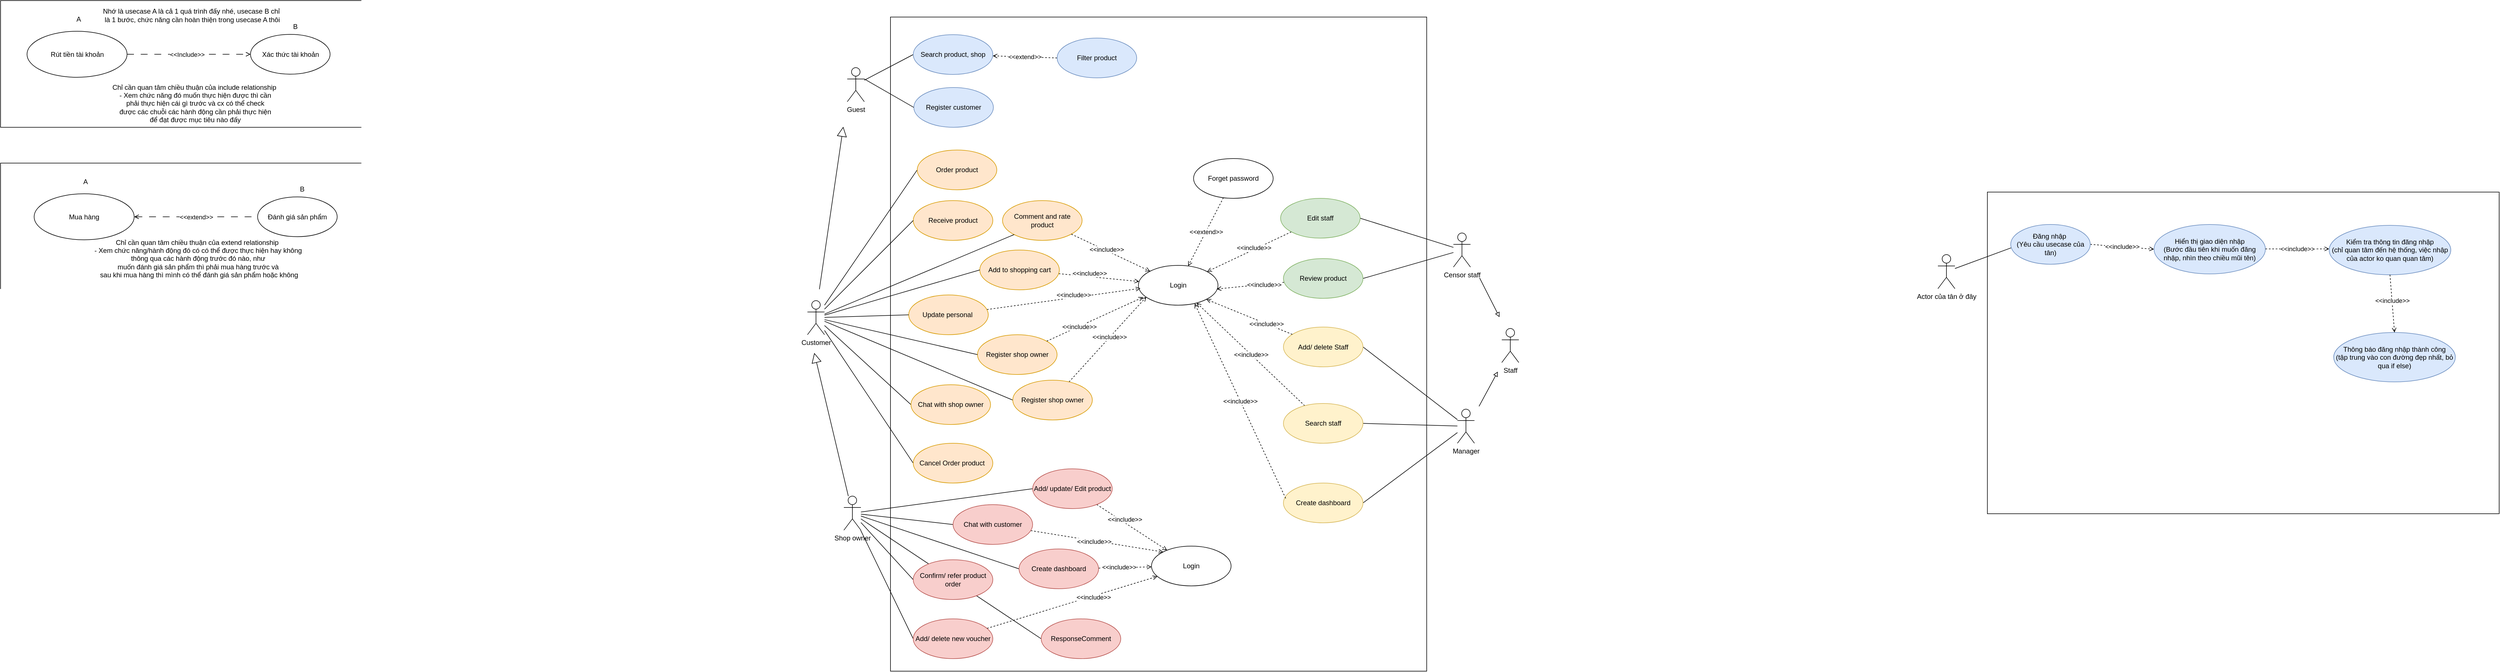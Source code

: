 <mxfile version="24.2.7" type="device" pages="9">
  <diagram name="usecase" id="AkrvAjtsgT3PUjKPflpT">
    <mxGraphModel dx="1450" dy="1769" grid="0" gridSize="10" guides="1" tooltips="1" connect="1" arrows="1" fold="1" page="0" pageScale="1" pageWidth="1169" pageHeight="827" math="0" shadow="0">
      <root>
        <mxCell id="0" />
        <mxCell id="1" parent="0" />
        <mxCell id="_e6HYsmPP3GGCTKTyxTz-1" value="" style="rounded=0;whiteSpace=wrap;html=1;" parent="1" vertex="1">
          <mxGeometry x="1359" y="-902" width="943" height="1151" as="geometry" />
        </mxCell>
        <mxCell id="oIfMef7Q5E_ZqAFJTXko-15" style="rounded=0;orthogonalLoop=1;jettySize=auto;html=1;entryX=0;entryY=0.5;entryDx=0;entryDy=0;endArrow=none;endFill=0;" parent="1" source="_e6HYsmPP3GGCTKTyxTz-2" target="oIfMef7Q5E_ZqAFJTXko-11" edge="1">
          <mxGeometry relative="1" as="geometry" />
        </mxCell>
        <mxCell id="_e6HYsmPP3GGCTKTyxTz-2" value="Guest" style="shape=umlActor;verticalLabelPosition=bottom;verticalAlign=top;html=1;" parent="1" vertex="1">
          <mxGeometry x="1283" y="-813" width="30" height="60" as="geometry" />
        </mxCell>
        <mxCell id="_e6HYsmPP3GGCTKTyxTz-3" value="Staff" style="shape=umlActor;verticalLabelPosition=bottom;verticalAlign=top;html=1;" parent="1" vertex="1">
          <mxGeometry x="2434" y="-354" width="30" height="60" as="geometry" />
        </mxCell>
        <mxCell id="oIfMef7Q5E_ZqAFJTXko-6" style="rounded=0;orthogonalLoop=1;jettySize=auto;html=1;entryX=1;entryY=0.5;entryDx=0;entryDy=0;endArrow=none;endFill=0;" parent="1" source="_e6HYsmPP3GGCTKTyxTz-4" target="oIfMef7Q5E_ZqAFJTXko-64" edge="1">
          <mxGeometry relative="1" as="geometry">
            <mxPoint x="2202.0" y="-96" as="targetPoint" />
          </mxGeometry>
        </mxCell>
        <mxCell id="oIfMef7Q5E_ZqAFJTXko-7" style="rounded=0;orthogonalLoop=1;jettySize=auto;html=1;entryX=1;entryY=0.5;entryDx=0;entryDy=0;endArrow=none;endFill=0;" parent="1" source="_e6HYsmPP3GGCTKTyxTz-4" target="oIfMef7Q5E_ZqAFJTXko-13" edge="1">
          <mxGeometry relative="1" as="geometry">
            <mxPoint x="2202.0" y="-218" as="targetPoint" />
          </mxGeometry>
        </mxCell>
        <mxCell id="oIfMef7Q5E_ZqAFJTXko-8" style="rounded=0;orthogonalLoop=1;jettySize=auto;html=1;entryX=1;entryY=0.5;entryDx=0;entryDy=0;endArrow=none;endFill=0;" parent="1" source="_e6HYsmPP3GGCTKTyxTz-4" target="2kWI7CSQ4Cheo-jSisLy-12" edge="1">
          <mxGeometry relative="1" as="geometry" />
        </mxCell>
        <mxCell id="_e6HYsmPP3GGCTKTyxTz-4" value="Manager" style="shape=umlActor;verticalLabelPosition=bottom;verticalAlign=top;html=1;" parent="1" vertex="1">
          <mxGeometry x="2356" y="-212" width="30" height="60" as="geometry" />
        </mxCell>
        <mxCell id="oIfMef7Q5E_ZqAFJTXko-19" style="rounded=0;orthogonalLoop=1;jettySize=auto;html=1;endArrow=block;endFill=0;endSize=15;" parent="1" source="_e6HYsmPP3GGCTKTyxTz-6" edge="1">
          <mxGeometry relative="1" as="geometry">
            <mxPoint x="1225" y="-311" as="targetPoint" />
          </mxGeometry>
        </mxCell>
        <mxCell id="oIfMef7Q5E_ZqAFJTXko-48" style="rounded=0;orthogonalLoop=1;jettySize=auto;html=1;entryX=0;entryY=0.5;entryDx=0;entryDy=0;endArrow=none;endFill=0;" parent="1" source="_e6HYsmPP3GGCTKTyxTz-6" target="oIfMef7Q5E_ZqAFJTXko-47" edge="1">
          <mxGeometry relative="1" as="geometry" />
        </mxCell>
        <mxCell id="oIfMef7Q5E_ZqAFJTXko-60" style="rounded=0;orthogonalLoop=1;jettySize=auto;html=1;entryX=0;entryY=0.5;entryDx=0;entryDy=0;endArrow=none;endFill=0;" parent="1" source="_e6HYsmPP3GGCTKTyxTz-6" target="oIfMef7Q5E_ZqAFJTXko-52" edge="1">
          <mxGeometry relative="1" as="geometry" />
        </mxCell>
        <mxCell id="oIfMef7Q5E_ZqAFJTXko-61" style="rounded=0;orthogonalLoop=1;jettySize=auto;html=1;entryX=0;entryY=0.5;entryDx=0;entryDy=0;endArrow=none;endFill=0;" parent="1" source="_e6HYsmPP3GGCTKTyxTz-6" target="oIfMef7Q5E_ZqAFJTXko-54" edge="1">
          <mxGeometry relative="1" as="geometry" />
        </mxCell>
        <mxCell id="oIfMef7Q5E_ZqAFJTXko-62" style="rounded=0;orthogonalLoop=1;jettySize=auto;html=1;entryX=0;entryY=0.5;entryDx=0;entryDy=0;endArrow=none;endFill=0;" parent="1" source="_e6HYsmPP3GGCTKTyxTz-6" target="oIfMef7Q5E_ZqAFJTXko-49" edge="1">
          <mxGeometry relative="1" as="geometry" />
        </mxCell>
        <mxCell id="oIfMef7Q5E_ZqAFJTXko-63" style="rounded=0;orthogonalLoop=1;jettySize=auto;html=1;entryX=0;entryY=0.5;entryDx=0;entryDy=0;endArrow=none;endFill=0;" parent="1" source="_e6HYsmPP3GGCTKTyxTz-6" target="oIfMef7Q5E_ZqAFJTXko-57" edge="1">
          <mxGeometry relative="1" as="geometry" />
        </mxCell>
        <mxCell id="mKt0FmyRruuTvNXkSKAW-2" style="rounded=0;orthogonalLoop=1;jettySize=auto;html=1;entryX=0;entryY=0.5;entryDx=0;entryDy=0;endArrow=none;endFill=0;" parent="1" source="_e6HYsmPP3GGCTKTyxTz-6" target="mKt0FmyRruuTvNXkSKAW-1" edge="1">
          <mxGeometry relative="1" as="geometry" />
        </mxCell>
        <mxCell id="_e6HYsmPP3GGCTKTyxTz-6" value="Shop owner" style="shape=umlActor;verticalLabelPosition=bottom;verticalAlign=top;html=1;" parent="1" vertex="1">
          <mxGeometry x="1277" y="-59" width="30" height="60" as="geometry" />
        </mxCell>
        <mxCell id="oIfMef7Q5E_ZqAFJTXko-5" style="rounded=0;orthogonalLoop=1;jettySize=auto;html=1;entryX=1;entryY=0.5;entryDx=0;entryDy=0;endArrow=none;endFill=0;" parent="1" source="_e6HYsmPP3GGCTKTyxTz-8" target="2kWI7CSQ4Cheo-jSisLy-9" edge="1">
          <mxGeometry relative="1" as="geometry" />
        </mxCell>
        <mxCell id="oIfMef7Q5E_ZqAFJTXko-65" style="rounded=0;orthogonalLoop=1;jettySize=auto;html=1;entryX=1;entryY=0.5;entryDx=0;entryDy=0;endArrow=none;endFill=0;" parent="1" source="_e6HYsmPP3GGCTKTyxTz-8" target="oIfMef7Q5E_ZqAFJTXko-14" edge="1">
          <mxGeometry relative="1" as="geometry" />
        </mxCell>
        <mxCell id="_e6HYsmPP3GGCTKTyxTz-8" value="Censor staff" style="shape=umlActor;verticalLabelPosition=bottom;verticalAlign=top;html=1;" parent="1" vertex="1">
          <mxGeometry x="2349" y="-522" width="30" height="60" as="geometry" />
        </mxCell>
        <mxCell id="_e6HYsmPP3GGCTKTyxTz-10" style="rounded=0;orthogonalLoop=1;jettySize=auto;html=1;endArrow=block;endFill=0;" parent="1" edge="1">
          <mxGeometry relative="1" as="geometry">
            <mxPoint x="2395" y="-443" as="sourcePoint" />
            <mxPoint x="2430" y="-374" as="targetPoint" />
          </mxGeometry>
        </mxCell>
        <mxCell id="_e6HYsmPP3GGCTKTyxTz-11" style="rounded=0;orthogonalLoop=1;jettySize=auto;html=1;endArrow=block;endFill=0;" parent="1" edge="1">
          <mxGeometry relative="1" as="geometry">
            <mxPoint x="2394" y="-217" as="sourcePoint" />
            <mxPoint x="2427" y="-278" as="targetPoint" />
          </mxGeometry>
        </mxCell>
        <mxCell id="_e6HYsmPP3GGCTKTyxTz-15" value="Login" style="ellipse;whiteSpace=wrap;html=1;" parent="1" vertex="1">
          <mxGeometry x="1795" y="-465" width="140" height="70" as="geometry" />
        </mxCell>
        <mxCell id="oIfMef7Q5E_ZqAFJTXko-77" style="rounded=0;orthogonalLoop=1;jettySize=auto;html=1;entryX=0.025;entryY=0.578;entryDx=0;entryDy=0;entryPerimeter=0;endArrow=open;endFill=0;dashed=1;" parent="1" source="2kWI7CSQ4Cheo-jSisLy-4" target="_e6HYsmPP3GGCTKTyxTz-15" edge="1">
          <mxGeometry relative="1" as="geometry" />
        </mxCell>
        <mxCell id="oIfMef7Q5E_ZqAFJTXko-96" value="&amp;lt;&amp;lt;include&amp;gt;&amp;gt;" style="edgeLabel;html=1;align=center;verticalAlign=middle;resizable=0;points=[];" parent="oIfMef7Q5E_ZqAFJTXko-77" vertex="1" connectable="0">
          <mxGeometry x="0.129" y="5" relative="1" as="geometry">
            <mxPoint as="offset" />
          </mxGeometry>
        </mxCell>
        <mxCell id="2kWI7CSQ4Cheo-jSisLy-4" value="Update personal&amp;nbsp;" style="ellipse;whiteSpace=wrap;html=1;fillColor=#ffe6cc;strokeColor=#d79b00;" parent="1" vertex="1">
          <mxGeometry x="1391" y="-413" width="140" height="70" as="geometry" />
        </mxCell>
        <mxCell id="oIfMef7Q5E_ZqAFJTXko-76" style="rounded=0;orthogonalLoop=1;jettySize=auto;html=1;endArrow=open;endFill=0;dashed=1;" parent="1" source="2kWI7CSQ4Cheo-jSisLy-5" target="_e6HYsmPP3GGCTKTyxTz-15" edge="1">
          <mxGeometry relative="1" as="geometry" />
        </mxCell>
        <mxCell id="oIfMef7Q5E_ZqAFJTXko-95" value="&amp;lt;&amp;lt;include&amp;gt;&amp;gt;" style="edgeLabel;html=1;align=center;verticalAlign=middle;resizable=0;points=[];" parent="oIfMef7Q5E_ZqAFJTXko-76" vertex="1" connectable="0">
          <mxGeometry x="-0.241" y="6" relative="1" as="geometry">
            <mxPoint as="offset" />
          </mxGeometry>
        </mxCell>
        <mxCell id="2kWI7CSQ4Cheo-jSisLy-5" value="Add to shopping cart" style="ellipse;whiteSpace=wrap;html=1;fillColor=#ffe6cc;strokeColor=#d79b00;" parent="1" vertex="1">
          <mxGeometry x="1516" y="-492" width="140" height="70" as="geometry" />
        </mxCell>
        <mxCell id="oIfMef7Q5E_ZqAFJTXko-80" style="rounded=0;orthogonalLoop=1;jettySize=auto;html=1;entryX=0.983;entryY=0.594;entryDx=0;entryDy=0;entryPerimeter=0;endArrow=open;endFill=0;dashed=1;" parent="1" source="2kWI7CSQ4Cheo-jSisLy-9" target="_e6HYsmPP3GGCTKTyxTz-15" edge="1">
          <mxGeometry relative="1" as="geometry" />
        </mxCell>
        <mxCell id="oIfMef7Q5E_ZqAFJTXko-92" value="&amp;lt;&amp;lt;include&amp;gt;&amp;gt;" style="edgeLabel;html=1;align=center;verticalAlign=middle;resizable=0;points=[];" parent="oIfMef7Q5E_ZqAFJTXko-80" vertex="1" connectable="0">
          <mxGeometry x="-0.394" relative="1" as="geometry">
            <mxPoint as="offset" />
          </mxGeometry>
        </mxCell>
        <mxCell id="2kWI7CSQ4Cheo-jSisLy-9" value="Review product" style="ellipse;whiteSpace=wrap;html=1;fillColor=#d5e8d4;strokeColor=#82b366;" parent="1" vertex="1">
          <mxGeometry x="2050" y="-477" width="140" height="70" as="geometry" />
        </mxCell>
        <mxCell id="2kWI7CSQ4Cheo-jSisLy-11" value="Receive product" style="ellipse;whiteSpace=wrap;html=1;fillColor=#ffe6cc;strokeColor=#d79b00;" parent="1" vertex="1">
          <mxGeometry x="1399" y="-579" width="140" height="70" as="geometry" />
        </mxCell>
        <mxCell id="2kWI7CSQ4Cheo-jSisLy-12" value="Add/ delete Staff" style="ellipse;whiteSpace=wrap;html=1;fillColor=#fff2cc;strokeColor=#d6b656;" parent="1" vertex="1">
          <mxGeometry x="2050" y="-356.5" width="140" height="70" as="geometry" />
        </mxCell>
        <mxCell id="9FqFCliVi-S31fgQ8CtL-1" value="" style="rounded=0;whiteSpace=wrap;html=1;" parent="1" vertex="1">
          <mxGeometry x="3288" y="-594" width="900" height="566" as="geometry" />
        </mxCell>
        <mxCell id="9FqFCliVi-S31fgQ8CtL-5" style="rounded=0;orthogonalLoop=1;jettySize=auto;html=1;endArrow=none;endFill=0;entryX=0.014;entryY=0.581;entryDx=0;entryDy=0;entryPerimeter=0;" parent="1" source="9FqFCliVi-S31fgQ8CtL-2" target="9FqFCliVi-S31fgQ8CtL-4" edge="1">
          <mxGeometry relative="1" as="geometry">
            <mxPoint x="3249" y="-459" as="targetPoint" />
          </mxGeometry>
        </mxCell>
        <mxCell id="9FqFCliVi-S31fgQ8CtL-2" value="Actor của tân ở đây" style="shape=umlActor;verticalLabelPosition=bottom;verticalAlign=top;html=1;outlineConnect=0;" parent="1" vertex="1">
          <mxGeometry x="3201" y="-484" width="30" height="60" as="geometry" />
        </mxCell>
        <mxCell id="9FqFCliVi-S31fgQ8CtL-19" style="rounded=0;orthogonalLoop=1;jettySize=auto;html=1;dashed=1;endArrow=open;endFill=0;exitX=1;exitY=0.5;exitDx=0;exitDy=0;entryX=0;entryY=0.5;entryDx=0;entryDy=0;" parent="1" source="9FqFCliVi-S31fgQ8CtL-4" target="bw0584R7xKtl0IdE33d0-30" edge="1">
          <mxGeometry relative="1" as="geometry">
            <mxPoint x="3558" y="-456" as="targetPoint" />
          </mxGeometry>
        </mxCell>
        <mxCell id="9FqFCliVi-S31fgQ8CtL-20" value="&amp;lt;&amp;lt;include&amp;gt;&amp;gt;" style="edgeLabel;html=1;align=center;verticalAlign=middle;resizable=0;points=[];" parent="9FqFCliVi-S31fgQ8CtL-19" vertex="1" connectable="0">
          <mxGeometry x="-0.054" y="-3" relative="1" as="geometry">
            <mxPoint x="3" y="-3" as="offset" />
          </mxGeometry>
        </mxCell>
        <mxCell id="9FqFCliVi-S31fgQ8CtL-4" value="Đăng nhập&amp;nbsp;&lt;div&gt;(Yêu cầu usecase của tân)&lt;/div&gt;" style="ellipse;whiteSpace=wrap;html=1;fillColor=#dae8fc;strokeColor=#6c8ebf;" parent="1" vertex="1">
          <mxGeometry x="3329" y="-537" width="140" height="70" as="geometry" />
        </mxCell>
        <mxCell id="9FqFCliVi-S31fgQ8CtL-58" value="" style="edgeStyle=orthogonalEdgeStyle;rounded=0;orthogonalLoop=1;jettySize=auto;html=1;" parent="1" edge="1">
          <mxGeometry relative="1" as="geometry">
            <mxPoint x="1883.0" y="897" as="targetPoint" />
          </mxGeometry>
        </mxCell>
        <mxCell id="bw0584R7xKtl0IdE33d0-30" value="Hiển thị giao diện nhập&lt;div&gt;(Bước đầu tiên khi muốn đăng nhập, nhìn theo chiều mũi tên)&lt;/div&gt;" style="ellipse;whiteSpace=wrap;html=1;fillColor=#dae8fc;strokeColor=#6c8ebf;" parent="1" vertex="1">
          <mxGeometry x="3581" y="-537" width="196" height="87" as="geometry" />
        </mxCell>
        <mxCell id="oIfMef7Q5E_ZqAFJTXko-9" value="Comment and rate product" style="ellipse;whiteSpace=wrap;html=1;fillColor=#ffe6cc;strokeColor=#d79b00;" parent="1" vertex="1">
          <mxGeometry x="1556" y="-579" width="140" height="70" as="geometry" />
        </mxCell>
        <mxCell id="oIfMef7Q5E_ZqAFJTXko-10" value="Register customer" style="ellipse;whiteSpace=wrap;html=1;fillColor=#dae8fc;strokeColor=#6c8ebf;" parent="1" vertex="1">
          <mxGeometry x="1400" y="-778" width="140" height="70" as="geometry" />
        </mxCell>
        <mxCell id="oIfMef7Q5E_ZqAFJTXko-29" value="&amp;lt;&amp;lt;extend&amp;gt;&amp;gt;" style="rounded=0;orthogonalLoop=1;jettySize=auto;html=1;dashed=1;endArrow=none;endFill=0;startArrow=open;startFill=0;" parent="1" source="oIfMef7Q5E_ZqAFJTXko-11" edge="1">
          <mxGeometry x="-0.004" relative="1" as="geometry">
            <mxPoint x="1652" y="-830" as="targetPoint" />
            <mxPoint as="offset" />
          </mxGeometry>
        </mxCell>
        <mxCell id="oIfMef7Q5E_ZqAFJTXko-11" value="Search product, shop" style="ellipse;whiteSpace=wrap;html=1;fillColor=#dae8fc;strokeColor=#6c8ebf;" parent="1" vertex="1">
          <mxGeometry x="1399" y="-871" width="140" height="70" as="geometry" />
        </mxCell>
        <mxCell id="oIfMef7Q5E_ZqAFJTXko-83" value="&amp;lt;&amp;lt;include&amp;gt;&amp;gt;" style="rounded=0;orthogonalLoop=1;jettySize=auto;html=1;endArrow=open;endFill=0;dashed=1;" parent="1" source="oIfMef7Q5E_ZqAFJTXko-13" target="_e6HYsmPP3GGCTKTyxTz-15" edge="1">
          <mxGeometry relative="1" as="geometry" />
        </mxCell>
        <mxCell id="oIfMef7Q5E_ZqAFJTXko-13" value="Search staff" style="ellipse;whiteSpace=wrap;html=1;fillColor=#fff2cc;strokeColor=#d6b656;" parent="1" vertex="1">
          <mxGeometry x="2050" y="-222" width="140" height="70" as="geometry" />
        </mxCell>
        <mxCell id="oIfMef7Q5E_ZqAFJTXko-79" style="rounded=0;orthogonalLoop=1;jettySize=auto;html=1;endArrow=open;endFill=0;dashed=1;" parent="1" source="oIfMef7Q5E_ZqAFJTXko-14" target="_e6HYsmPP3GGCTKTyxTz-15" edge="1">
          <mxGeometry relative="1" as="geometry" />
        </mxCell>
        <mxCell id="oIfMef7Q5E_ZqAFJTXko-93" value="&amp;lt;&amp;lt;include&amp;gt;&amp;gt;" style="edgeLabel;html=1;align=center;verticalAlign=middle;resizable=0;points=[];" parent="oIfMef7Q5E_ZqAFJTXko-79" vertex="1" connectable="0">
          <mxGeometry x="-0.141" y="-3" relative="1" as="geometry">
            <mxPoint x="-1" as="offset" />
          </mxGeometry>
        </mxCell>
        <mxCell id="oIfMef7Q5E_ZqAFJTXko-14" value="Edit staff" style="ellipse;whiteSpace=wrap;html=1;fillColor=#d5e8d4;strokeColor=#82b366;" parent="1" vertex="1">
          <mxGeometry x="2045" y="-583" width="140" height="70" as="geometry" />
        </mxCell>
        <mxCell id="oIfMef7Q5E_ZqAFJTXko-17" style="rounded=0;orthogonalLoop=1;jettySize=auto;html=1;endArrow=block;endFill=0;endSize=15;" parent="1" edge="1">
          <mxGeometry relative="1" as="geometry">
            <mxPoint x="1276" y="-709" as="targetPoint" />
            <mxPoint x="1234" y="-423" as="sourcePoint" />
          </mxGeometry>
        </mxCell>
        <mxCell id="oIfMef7Q5E_ZqAFJTXko-36" style="rounded=0;orthogonalLoop=1;jettySize=auto;html=1;entryX=0;entryY=0.5;entryDx=0;entryDy=0;endArrow=none;endFill=0;" parent="1" source="_e6HYsmPP3GGCTKTyxTz-5" target="oIfMef7Q5E_ZqAFJTXko-33" edge="1">
          <mxGeometry relative="1" as="geometry" />
        </mxCell>
        <mxCell id="oIfMef7Q5E_ZqAFJTXko-37" style="rounded=0;orthogonalLoop=1;jettySize=auto;html=1;entryX=0;entryY=0.5;entryDx=0;entryDy=0;endArrow=none;endFill=0;" parent="1" source="_e6HYsmPP3GGCTKTyxTz-5" target="2kWI7CSQ4Cheo-jSisLy-11" edge="1">
          <mxGeometry relative="1" as="geometry" />
        </mxCell>
        <mxCell id="oIfMef7Q5E_ZqAFJTXko-38" style="rounded=0;orthogonalLoop=1;jettySize=auto;html=1;entryX=0;entryY=1;entryDx=0;entryDy=0;endArrow=none;endFill=0;" parent="1" source="_e6HYsmPP3GGCTKTyxTz-5" target="oIfMef7Q5E_ZqAFJTXko-9" edge="1">
          <mxGeometry relative="1" as="geometry" />
        </mxCell>
        <mxCell id="oIfMef7Q5E_ZqAFJTXko-39" style="rounded=0;orthogonalLoop=1;jettySize=auto;html=1;entryX=0;entryY=0.5;entryDx=0;entryDy=0;endArrow=none;endFill=0;" parent="1" source="_e6HYsmPP3GGCTKTyxTz-5" target="2kWI7CSQ4Cheo-jSisLy-5" edge="1">
          <mxGeometry relative="1" as="geometry" />
        </mxCell>
        <mxCell id="oIfMef7Q5E_ZqAFJTXko-40" style="rounded=0;orthogonalLoop=1;jettySize=auto;html=1;entryX=0;entryY=0.5;entryDx=0;entryDy=0;endArrow=none;endFill=0;" parent="1" source="_e6HYsmPP3GGCTKTyxTz-5" target="2kWI7CSQ4Cheo-jSisLy-4" edge="1">
          <mxGeometry relative="1" as="geometry" />
        </mxCell>
        <mxCell id="oIfMef7Q5E_ZqAFJTXko-42" style="rounded=0;orthogonalLoop=1;jettySize=auto;html=1;entryX=0;entryY=0.5;entryDx=0;entryDy=0;endArrow=none;endFill=0;" parent="1" source="_e6HYsmPP3GGCTKTyxTz-5" target="oIfMef7Q5E_ZqAFJTXko-34" edge="1">
          <mxGeometry relative="1" as="geometry" />
        </mxCell>
        <mxCell id="oIfMef7Q5E_ZqAFJTXko-44" style="rounded=0;orthogonalLoop=1;jettySize=auto;html=1;entryX=0;entryY=0.5;entryDx=0;entryDy=0;endArrow=none;endFill=0;" parent="1" source="_e6HYsmPP3GGCTKTyxTz-5" target="oIfMef7Q5E_ZqAFJTXko-35" edge="1">
          <mxGeometry relative="1" as="geometry" />
        </mxCell>
        <mxCell id="oIfMef7Q5E_ZqAFJTXko-46" style="rounded=0;orthogonalLoop=1;jettySize=auto;html=1;entryX=0;entryY=0.5;entryDx=0;entryDy=0;endArrow=none;endFill=0;" parent="1" source="_e6HYsmPP3GGCTKTyxTz-5" target="oIfMef7Q5E_ZqAFJTXko-45" edge="1">
          <mxGeometry relative="1" as="geometry" />
        </mxCell>
        <mxCell id="_e6HYsmPP3GGCTKTyxTz-5" value="Customer" style="shape=umlActor;verticalLabelPosition=bottom;verticalAlign=top;html=1;" parent="1" vertex="1">
          <mxGeometry x="1213" y="-403" width="30" height="60" as="geometry" />
        </mxCell>
        <mxCell id="oIfMef7Q5E_ZqAFJTXko-22" value="Filter product" style="ellipse;whiteSpace=wrap;html=1;fillColor=#dae8fc;strokeColor=#6c8ebf;" parent="1" vertex="1">
          <mxGeometry x="1652" y="-865" width="140" height="70" as="geometry" />
        </mxCell>
        <mxCell id="oIfMef7Q5E_ZqAFJTXko-78" style="rounded=0;orthogonalLoop=1;jettySize=auto;html=1;entryX=0.06;entryY=0.799;entryDx=0;entryDy=0;entryPerimeter=0;endArrow=open;endFill=0;dashed=1;" parent="1" source="oIfMef7Q5E_ZqAFJTXko-26" target="_e6HYsmPP3GGCTKTyxTz-15" edge="1">
          <mxGeometry relative="1" as="geometry" />
        </mxCell>
        <mxCell id="oIfMef7Q5E_ZqAFJTXko-97" value="&amp;lt;&amp;lt;include&amp;gt;&amp;gt;" style="edgeLabel;html=1;align=center;verticalAlign=middle;resizable=0;points=[];" parent="oIfMef7Q5E_ZqAFJTXko-78" vertex="1" connectable="0">
          <mxGeometry x="-0.337" relative="1" as="geometry">
            <mxPoint x="1" as="offset" />
          </mxGeometry>
        </mxCell>
        <mxCell id="oIfMef7Q5E_ZqAFJTXko-26" value="Register shop owner" style="ellipse;whiteSpace=wrap;html=1;fillColor=#ffe6cc;strokeColor=#d79b00;" parent="1" vertex="1">
          <mxGeometry x="1512" y="-343" width="140" height="70" as="geometry" />
        </mxCell>
        <mxCell id="oIfMef7Q5E_ZqAFJTXko-27" style="rounded=0;orthogonalLoop=1;jettySize=auto;html=1;entryX=0;entryY=0.5;entryDx=0;entryDy=0;endArrow=none;endFill=0;exitX=1;exitY=0.333;exitDx=0;exitDy=0;exitPerimeter=0;" parent="1" source="_e6HYsmPP3GGCTKTyxTz-2" target="oIfMef7Q5E_ZqAFJTXko-10" edge="1">
          <mxGeometry relative="1" as="geometry">
            <mxPoint x="1315" y="-796" as="sourcePoint" />
            <mxPoint x="1402" y="-741.0" as="targetPoint" />
          </mxGeometry>
        </mxCell>
        <mxCell id="oIfMef7Q5E_ZqAFJTXko-33" value="Order product" style="ellipse;whiteSpace=wrap;html=1;fillColor=#ffe6cc;strokeColor=#d79b00;" parent="1" vertex="1">
          <mxGeometry x="1406" y="-668" width="140" height="70" as="geometry" />
        </mxCell>
        <mxCell id="oIfMef7Q5E_ZqAFJTXko-85" style="rounded=0;orthogonalLoop=1;jettySize=auto;html=1;entryX=0.1;entryY=0.791;entryDx=0;entryDy=0;entryPerimeter=0;endArrow=open;endFill=0;dashed=1;" parent="1" source="oIfMef7Q5E_ZqAFJTXko-34" target="_e6HYsmPP3GGCTKTyxTz-15" edge="1">
          <mxGeometry relative="1" as="geometry" />
        </mxCell>
        <mxCell id="oIfMef7Q5E_ZqAFJTXko-98" value="&amp;lt;&amp;lt;include&amp;gt;&amp;gt;" style="edgeLabel;html=1;align=center;verticalAlign=middle;resizable=0;points=[];" parent="oIfMef7Q5E_ZqAFJTXko-85" vertex="1" connectable="0">
          <mxGeometry x="0.055" y="1" relative="1" as="geometry">
            <mxPoint as="offset" />
          </mxGeometry>
        </mxCell>
        <mxCell id="oIfMef7Q5E_ZqAFJTXko-34" value="Register shop owner" style="ellipse;whiteSpace=wrap;html=1;fillColor=#ffe6cc;strokeColor=#d79b00;" parent="1" vertex="1">
          <mxGeometry x="1574" y="-263" width="140" height="70" as="geometry" />
        </mxCell>
        <mxCell id="oIfMef7Q5E_ZqAFJTXko-35" value="Chat with shop owner" style="ellipse;whiteSpace=wrap;html=1;fillColor=#ffe6cc;strokeColor=#d79b00;" parent="1" vertex="1">
          <mxGeometry x="1395" y="-255" width="140" height="70" as="geometry" />
        </mxCell>
        <mxCell id="oIfMef7Q5E_ZqAFJTXko-41" style="rounded=0;orthogonalLoop=1;jettySize=auto;html=1;entryX=0;entryY=0.5;entryDx=0;entryDy=0;endArrow=none;endFill=0;" parent="1" source="_e6HYsmPP3GGCTKTyxTz-5" target="oIfMef7Q5E_ZqAFJTXko-26" edge="1">
          <mxGeometry relative="1" as="geometry">
            <mxPoint x="1421" y="75" as="targetPoint" />
          </mxGeometry>
        </mxCell>
        <mxCell id="oIfMef7Q5E_ZqAFJTXko-45" value="Cancel Order product&amp;nbsp;" style="ellipse;whiteSpace=wrap;html=1;fillColor=#ffe6cc;strokeColor=#d79b00;" parent="1" vertex="1">
          <mxGeometry x="1399" y="-152" width="140" height="70" as="geometry" />
        </mxCell>
        <mxCell id="oIfMef7Q5E_ZqAFJTXko-87" style="rounded=0;orthogonalLoop=1;jettySize=auto;html=1;endArrow=open;endFill=0;dashed=1;" parent="1" source="oIfMef7Q5E_ZqAFJTXko-47" target="oIfMef7Q5E_ZqAFJTXko-69" edge="1">
          <mxGeometry relative="1" as="geometry" />
        </mxCell>
        <mxCell id="oIfMef7Q5E_ZqAFJTXko-99" value="&amp;lt;&amp;lt;include&amp;gt;&amp;gt;" style="edgeLabel;html=1;align=center;verticalAlign=middle;resizable=0;points=[];" parent="oIfMef7Q5E_ZqAFJTXko-87" vertex="1" connectable="0">
          <mxGeometry x="-0.254" y="5" relative="1" as="geometry">
            <mxPoint as="offset" />
          </mxGeometry>
        </mxCell>
        <mxCell id="oIfMef7Q5E_ZqAFJTXko-47" value="Add/ update/ Edit product" style="ellipse;whiteSpace=wrap;html=1;fillColor=#f8cecc;strokeColor=#b85450;" parent="1" vertex="1">
          <mxGeometry x="1609" y="-107" width="140" height="70" as="geometry" />
        </mxCell>
        <mxCell id="oIfMef7Q5E_ZqAFJTXko-49" value="Confirm/ refer product order" style="ellipse;whiteSpace=wrap;html=1;fillColor=#f8cecc;strokeColor=#b85450;" parent="1" vertex="1">
          <mxGeometry x="1399" y="53" width="140" height="70" as="geometry" />
        </mxCell>
        <mxCell id="oIfMef7Q5E_ZqAFJTXko-90" style="rounded=0;orthogonalLoop=1;jettySize=auto;html=1;endArrow=open;endFill=0;dashed=1;" parent="1" source="oIfMef7Q5E_ZqAFJTXko-52" target="oIfMef7Q5E_ZqAFJTXko-69" edge="1">
          <mxGeometry relative="1" as="geometry" />
        </mxCell>
        <mxCell id="oIfMef7Q5E_ZqAFJTXko-102" value="&amp;lt;&amp;lt;include&amp;gt;&amp;gt;" style="edgeLabel;html=1;align=center;verticalAlign=middle;resizable=0;points=[];" parent="oIfMef7Q5E_ZqAFJTXko-90" vertex="1" connectable="0">
          <mxGeometry x="0.243" y="-2" relative="1" as="geometry">
            <mxPoint as="offset" />
          </mxGeometry>
        </mxCell>
        <mxCell id="oIfMef7Q5E_ZqAFJTXko-52" value="Add/ delete new voucher" style="ellipse;whiteSpace=wrap;html=1;fillColor=#f8cecc;strokeColor=#b85450;" parent="1" vertex="1">
          <mxGeometry x="1399" y="157" width="140" height="70" as="geometry" />
        </mxCell>
        <mxCell id="oIfMef7Q5E_ZqAFJTXko-88" style="rounded=0;orthogonalLoop=1;jettySize=auto;html=1;entryX=0;entryY=0;entryDx=0;entryDy=0;endArrow=open;endFill=0;dashed=1;" parent="1" source="oIfMef7Q5E_ZqAFJTXko-54" target="oIfMef7Q5E_ZqAFJTXko-69" edge="1">
          <mxGeometry relative="1" as="geometry" />
        </mxCell>
        <mxCell id="oIfMef7Q5E_ZqAFJTXko-100" value="&amp;lt;&amp;lt;include&amp;gt;&amp;gt;" style="edgeLabel;html=1;align=center;verticalAlign=middle;resizable=0;points=[];" parent="oIfMef7Q5E_ZqAFJTXko-88" vertex="1" connectable="0">
          <mxGeometry x="-0.045" y="-1" relative="1" as="geometry">
            <mxPoint as="offset" />
          </mxGeometry>
        </mxCell>
        <mxCell id="oIfMef7Q5E_ZqAFJTXko-54" value="Chat with customer" style="ellipse;whiteSpace=wrap;html=1;fillColor=#f8cecc;strokeColor=#b85450;" parent="1" vertex="1">
          <mxGeometry x="1469" y="-44" width="140" height="70" as="geometry" />
        </mxCell>
        <mxCell id="oIfMef7Q5E_ZqAFJTXko-89" style="rounded=0;orthogonalLoop=1;jettySize=auto;html=1;endArrow=open;endFill=0;dashed=1;" parent="1" source="oIfMef7Q5E_ZqAFJTXko-57" target="oIfMef7Q5E_ZqAFJTXko-69" edge="1">
          <mxGeometry relative="1" as="geometry" />
        </mxCell>
        <mxCell id="oIfMef7Q5E_ZqAFJTXko-101" value="&amp;lt;&amp;lt;include&amp;gt;&amp;gt;" style="edgeLabel;html=1;align=center;verticalAlign=middle;resizable=0;points=[];" parent="oIfMef7Q5E_ZqAFJTXko-89" vertex="1" connectable="0">
          <mxGeometry x="-0.263" y="1" relative="1" as="geometry">
            <mxPoint x="1" as="offset" />
          </mxGeometry>
        </mxCell>
        <mxCell id="oIfMef7Q5E_ZqAFJTXko-57" value="Create dashboard" style="ellipse;whiteSpace=wrap;html=1;fillColor=#f8cecc;strokeColor=#b85450;" parent="1" vertex="1">
          <mxGeometry x="1585" y="34" width="140" height="70" as="geometry" />
        </mxCell>
        <mxCell id="oIfMef7Q5E_ZqAFJTXko-64" value="Create dashboard" style="ellipse;whiteSpace=wrap;html=1;fillColor=#fff2cc;strokeColor=#d6b656;" parent="1" vertex="1">
          <mxGeometry x="2050" y="-82" width="140" height="70" as="geometry" />
        </mxCell>
        <mxCell id="oIfMef7Q5E_ZqAFJTXko-70" value="&amp;lt;&amp;lt;extend&amp;gt;&amp;gt;" style="rounded=0;orthogonalLoop=1;jettySize=auto;html=1;dashed=1;endArrow=open;endFill=0;" parent="1" source="oIfMef7Q5E_ZqAFJTXko-67" target="_e6HYsmPP3GGCTKTyxTz-15" edge="1">
          <mxGeometry relative="1" as="geometry" />
        </mxCell>
        <mxCell id="oIfMef7Q5E_ZqAFJTXko-67" value="Forget password" style="ellipse;whiteSpace=wrap;html=1;" parent="1" vertex="1">
          <mxGeometry x="1892" y="-653" width="140" height="70" as="geometry" />
        </mxCell>
        <mxCell id="oIfMef7Q5E_ZqAFJTXko-69" value="Login" style="ellipse;whiteSpace=wrap;html=1;" parent="1" vertex="1">
          <mxGeometry x="1818" y="29" width="140" height="70" as="geometry" />
        </mxCell>
        <mxCell id="oIfMef7Q5E_ZqAFJTXko-75" style="rounded=0;orthogonalLoop=1;jettySize=auto;html=1;entryX=0;entryY=0;entryDx=0;entryDy=0;endArrow=open;endFill=0;dashed=1;" parent="1" source="oIfMef7Q5E_ZqAFJTXko-9" target="_e6HYsmPP3GGCTKTyxTz-15" edge="1">
          <mxGeometry relative="1" as="geometry" />
        </mxCell>
        <mxCell id="oIfMef7Q5E_ZqAFJTXko-94" value="&amp;lt;&amp;lt;include&amp;gt;&amp;gt;" style="edgeLabel;html=1;align=center;verticalAlign=middle;resizable=0;points=[];" parent="oIfMef7Q5E_ZqAFJTXko-75" vertex="1" connectable="0">
          <mxGeometry x="-0.118" y="2" relative="1" as="geometry">
            <mxPoint as="offset" />
          </mxGeometry>
        </mxCell>
        <mxCell id="oIfMef7Q5E_ZqAFJTXko-81" style="rounded=0;orthogonalLoop=1;jettySize=auto;html=1;entryX=1;entryY=1;entryDx=0;entryDy=0;endArrow=open;endFill=0;dashed=1;" parent="1" source="2kWI7CSQ4Cheo-jSisLy-12" target="_e6HYsmPP3GGCTKTyxTz-15" edge="1">
          <mxGeometry relative="1" as="geometry" />
        </mxCell>
        <mxCell id="oIfMef7Q5E_ZqAFJTXko-91" value="&amp;lt;&amp;lt;include&amp;gt;&amp;gt;" style="edgeLabel;html=1;align=center;verticalAlign=middle;resizable=0;points=[];" parent="oIfMef7Q5E_ZqAFJTXko-81" vertex="1" connectable="0">
          <mxGeometry x="-0.379" y="-1" relative="1" as="geometry">
            <mxPoint y="1" as="offset" />
          </mxGeometry>
        </mxCell>
        <mxCell id="oIfMef7Q5E_ZqAFJTXko-103" value="&amp;lt;&amp;lt;include&amp;gt;&amp;gt;" style="rounded=0;orthogonalLoop=1;jettySize=auto;html=1;endArrow=open;endFill=0;dashed=1;exitX=0.029;exitY=0.386;exitDx=0;exitDy=0;exitPerimeter=0;entryX=0.707;entryY=0.959;entryDx=0;entryDy=0;entryPerimeter=0;" parent="1" source="oIfMef7Q5E_ZqAFJTXko-64" target="_e6HYsmPP3GGCTKTyxTz-15" edge="1">
          <mxGeometry relative="1" as="geometry">
            <mxPoint x="2098" y="-208" as="sourcePoint" />
            <mxPoint x="1908" y="-389" as="targetPoint" />
          </mxGeometry>
        </mxCell>
        <mxCell id="mKt0FmyRruuTvNXkSKAW-1" value="ResponseComment" style="ellipse;whiteSpace=wrap;html=1;fillColor=#f8cecc;strokeColor=#b85450;" parent="1" vertex="1">
          <mxGeometry x="1624" y="157" width="140" height="70" as="geometry" />
        </mxCell>
        <mxCell id="a4f2ae6MobcEvW5upGfM-3" value="Kiểm tra thông tin đăng nhập&lt;div&gt;(chỉ quan tâm đến hệ thống, việc nhập của actor ko quan quan tâm)&lt;/div&gt;" style="ellipse;whiteSpace=wrap;html=1;fillColor=#dae8fc;strokeColor=#6c8ebf;" parent="1" vertex="1">
          <mxGeometry x="3889" y="-535.5" width="214" height="87" as="geometry" />
        </mxCell>
        <mxCell id="a4f2ae6MobcEvW5upGfM-4" style="rounded=0;orthogonalLoop=1;jettySize=auto;html=1;dashed=1;endArrow=open;endFill=0;exitX=1;exitY=0.5;exitDx=0;exitDy=0;entryX=0;entryY=0.5;entryDx=0;entryDy=0;" parent="1" edge="1">
          <mxGeometry relative="1" as="geometry">
            <mxPoint x="3889" y="-494.03" as="targetPoint" />
            <mxPoint x="3777" y="-494.03" as="sourcePoint" />
          </mxGeometry>
        </mxCell>
        <mxCell id="a4f2ae6MobcEvW5upGfM-5" value="&amp;lt;&amp;lt;include&amp;gt;&amp;gt;" style="edgeLabel;html=1;align=center;verticalAlign=middle;resizable=0;points=[];" parent="a4f2ae6MobcEvW5upGfM-4" vertex="1" connectable="0">
          <mxGeometry x="-0.054" y="-3" relative="1" as="geometry">
            <mxPoint x="3" y="-3" as="offset" />
          </mxGeometry>
        </mxCell>
        <mxCell id="a4f2ae6MobcEvW5upGfM-6" value="Thông báo đăng nhập thành công&lt;div&gt;(tập trung vào con đường đẹp nhất, bỏ qua if else)&lt;/div&gt;" style="ellipse;whiteSpace=wrap;html=1;fillColor=#dae8fc;strokeColor=#6c8ebf;" parent="1" vertex="1">
          <mxGeometry x="3897" y="-347" width="214" height="87" as="geometry" />
        </mxCell>
        <mxCell id="a4f2ae6MobcEvW5upGfM-8" style="rounded=0;orthogonalLoop=1;jettySize=auto;html=1;dashed=1;endArrow=open;endFill=0;exitX=0.5;exitY=1;exitDx=0;exitDy=0;entryX=0.5;entryY=0;entryDx=0;entryDy=0;" parent="1" source="a4f2ae6MobcEvW5upGfM-3" target="a4f2ae6MobcEvW5upGfM-6" edge="1">
          <mxGeometry relative="1" as="geometry">
            <mxPoint x="4091" y="-414.05" as="targetPoint" />
            <mxPoint x="3979" y="-414.05" as="sourcePoint" />
          </mxGeometry>
        </mxCell>
        <mxCell id="a4f2ae6MobcEvW5upGfM-9" value="&amp;lt;&amp;lt;include&amp;gt;&amp;gt;" style="edgeLabel;html=1;align=center;verticalAlign=middle;resizable=0;points=[];" parent="a4f2ae6MobcEvW5upGfM-8" vertex="1" connectable="0">
          <mxGeometry x="-0.054" y="-3" relative="1" as="geometry">
            <mxPoint x="3" y="-3" as="offset" />
          </mxGeometry>
        </mxCell>
        <mxCell id="k5kyK2K24xaCObXpgP9N-1" value="" style="html=1;whiteSpace=wrap;" parent="1" vertex="1">
          <mxGeometry x="-206" y="-931" width="669" height="223" as="geometry" />
        </mxCell>
        <mxCell id="k5kyK2K24xaCObXpgP9N-2" value="Rút tiền tài khoản" style="ellipse;whiteSpace=wrap;html=1;" parent="1" vertex="1">
          <mxGeometry x="-159.5" y="-877" width="176" height="81" as="geometry" />
        </mxCell>
        <mxCell id="k5kyK2K24xaCObXpgP9N-3" value="Xác thức tài khoản" style="ellipse;whiteSpace=wrap;html=1;" parent="1" vertex="1">
          <mxGeometry x="233.5" y="-871.5" width="140" height="70" as="geometry" />
        </mxCell>
        <mxCell id="k5kyK2K24xaCObXpgP9N-4" style="rounded=0;orthogonalLoop=1;jettySize=auto;html=1;dashed=1;dashPattern=12 12;endArrow=open;endFill=0;entryX=0;entryY=0.5;entryDx=0;entryDy=0;" parent="1" source="k5kyK2K24xaCObXpgP9N-2" target="k5kyK2K24xaCObXpgP9N-3" edge="1">
          <mxGeometry relative="1" as="geometry">
            <mxPoint x="305.5" y="-831" as="targetPoint" />
          </mxGeometry>
        </mxCell>
        <mxCell id="k5kyK2K24xaCObXpgP9N-5" value="&amp;lt;&amp;lt;Include&amp;gt;&amp;gt;" style="edgeLabel;html=1;align=center;verticalAlign=middle;resizable=0;points=[];" parent="k5kyK2K24xaCObXpgP9N-4" vertex="1" connectable="0">
          <mxGeometry x="-0.027" relative="1" as="geometry">
            <mxPoint as="offset" />
          </mxGeometry>
        </mxCell>
        <mxCell id="k5kyK2K24xaCObXpgP9N-6" value="A" style="text;html=1;align=center;verticalAlign=middle;resizable=0;points=[];autosize=1;strokeColor=none;fillColor=none;" parent="1" vertex="1">
          <mxGeometry x="-82.5" y="-911" width="26" height="26" as="geometry" />
        </mxCell>
        <mxCell id="k5kyK2K24xaCObXpgP9N-7" value="B" style="text;html=1;align=center;verticalAlign=middle;resizable=0;points=[];autosize=1;strokeColor=none;fillColor=none;" parent="1" vertex="1">
          <mxGeometry x="298.5" y="-898" width="26" height="26" as="geometry" />
        </mxCell>
        <mxCell id="k5kyK2K24xaCObXpgP9N-8" value="Chỉ cần quan tâm chiều thuận của include relationship&amp;nbsp;&lt;br&gt;- Xem chức năng đó muốn thực hiện được thì cần&lt;br&gt;phải thực hiện cái gì trước và cx có thể check &lt;br&gt;được các chuỗi các hành động cần phải thực hiện &lt;br&gt;để đạt được mục tiêu nào đấy" style="text;html=1;align=center;verticalAlign=middle;resizable=0;points=[];autosize=1;strokeColor=none;fillColor=none;" parent="1" vertex="1">
          <mxGeometry x="-19.5" y="-792" width="310" height="84" as="geometry" />
        </mxCell>
        <mxCell id="k5kyK2K24xaCObXpgP9N-9" value="" style="html=1;whiteSpace=wrap;" parent="1" vertex="1">
          <mxGeometry x="-206" y="-645" width="669" height="223" as="geometry" />
        </mxCell>
        <mxCell id="k5kyK2K24xaCObXpgP9N-10" value="Mua hàng" style="ellipse;whiteSpace=wrap;html=1;" parent="1" vertex="1">
          <mxGeometry x="-147" y="-591" width="176" height="81" as="geometry" />
        </mxCell>
        <mxCell id="k5kyK2K24xaCObXpgP9N-11" value="Đánh giá sản phẩm" style="ellipse;whiteSpace=wrap;html=1;" parent="1" vertex="1">
          <mxGeometry x="246" y="-585.5" width="140" height="70" as="geometry" />
        </mxCell>
        <mxCell id="k5kyK2K24xaCObXpgP9N-12" style="rounded=0;orthogonalLoop=1;jettySize=auto;html=1;dashed=1;dashPattern=12 12;endArrow=none;endFill=0;entryX=0;entryY=0.5;entryDx=0;entryDy=0;startArrow=open;startFill=0;" parent="1" source="k5kyK2K24xaCObXpgP9N-10" target="k5kyK2K24xaCObXpgP9N-11" edge="1">
          <mxGeometry relative="1" as="geometry">
            <mxPoint x="318" y="-545" as="targetPoint" />
          </mxGeometry>
        </mxCell>
        <mxCell id="k5kyK2K24xaCObXpgP9N-13" value="&amp;lt;&amp;lt;extend&amp;gt;&amp;gt;" style="edgeLabel;html=1;align=center;verticalAlign=middle;resizable=0;points=[];" parent="k5kyK2K24xaCObXpgP9N-12" vertex="1" connectable="0">
          <mxGeometry x="-0.027" relative="1" as="geometry">
            <mxPoint x="3" as="offset" />
          </mxGeometry>
        </mxCell>
        <mxCell id="k5kyK2K24xaCObXpgP9N-14" value="A" style="text;html=1;align=center;verticalAlign=middle;resizable=0;points=[];autosize=1;strokeColor=none;fillColor=none;" parent="1" vertex="1">
          <mxGeometry x="-70" y="-625" width="26" height="26" as="geometry" />
        </mxCell>
        <mxCell id="k5kyK2K24xaCObXpgP9N-15" value="B" style="text;html=1;align=center;verticalAlign=middle;resizable=0;points=[];autosize=1;strokeColor=none;fillColor=none;" parent="1" vertex="1">
          <mxGeometry x="311" y="-612" width="26" height="26" as="geometry" />
        </mxCell>
        <mxCell id="k5kyK2K24xaCObXpgP9N-16" value="Chỉ cần quan tâm chiều thuận của extend relationship&amp;nbsp;&lt;br&gt;- Xem chức năng/hành động đó có có thể được thực hiện hay không&lt;br&gt;thông qua các hành động trước đó nào, như&lt;br&gt;muốn đánh giá sản phẩm thì phải mua hàng trước và&lt;br&gt;&amp;nbsp;sau khi mua hàng thì mình có thể đánh giá sản phẩm hoặc không" style="text;html=1;align=center;verticalAlign=middle;resizable=0;points=[];autosize=1;strokeColor=none;fillColor=none;" parent="1" vertex="1">
          <mxGeometry x="-50.5" y="-519" width="383" height="84" as="geometry" />
        </mxCell>
        <mxCell id="tg8gF8wMsPoJyHTQ5Fwg-1" value="Nhớ là usecase A là cả 1 quá trình đấy nhé, usecase B chỉ&lt;div&gt;&amp;nbsp;là 1 bước, chức năng cần hoàn thiện trong usecase A thôi&lt;/div&gt;" style="text;html=1;align=center;verticalAlign=middle;resizable=0;points=[];autosize=1;strokeColor=none;fillColor=none;" parent="1" vertex="1">
          <mxGeometry x="-36" y="-926" width="329" height="41" as="geometry" />
        </mxCell>
      </root>
    </mxGraphModel>
  </diagram>
  <diagram id="bRr8qVufLx58GZKsQZu8" name="class">
    <mxGraphModel dx="4003" dy="1604" grid="0" gridSize="10" guides="1" tooltips="1" connect="1" arrows="1" fold="1" page="0" pageScale="1" pageWidth="1169" pageHeight="827" math="0" shadow="0">
      <root>
        <mxCell id="0" />
        <mxCell id="1" parent="0" />
        <mxCell id="RVzPa8KRhHHgPtRnwc-u-9" value="Order detail" style="swimlane;fontStyle=1;align=center;verticalAlign=top;childLayout=stackLayout;horizontal=1;startSize=26;horizontalStack=0;resizeParent=1;resizeParentMax=0;resizeLast=0;collapsible=1;marginBottom=0;whiteSpace=wrap;html=1;" parent="1" vertex="1">
          <mxGeometry x="552" y="-57" width="175" height="225" as="geometry" />
        </mxCell>
        <mxCell id="RVzPa8KRhHHgPtRnwc-u-10" value="&lt;div&gt;+ OrderID&amp;nbsp;&lt;/div&gt;&lt;div&gt;+ orderDetailId&lt;/div&gt;+ product_id&lt;div&gt;+ quantity&lt;/div&gt;&lt;div&gt;&lt;span style=&quot;background-color: initial;&quot;&gt;+ unitPrice&lt;/span&gt;&lt;/div&gt;&lt;div&gt;&lt;span style=&quot;background-color: initial;&quot;&gt;+ orderDetailConfirmState&lt;/span&gt;&lt;/div&gt;&lt;div&gt;&lt;span style=&quot;background-color: initial;&quot;&gt;+ discount&lt;/span&gt;&lt;/div&gt;&lt;div&gt;&lt;span style=&quot;background-color: initial;&quot;&gt;+ voucher&lt;/span&gt;&lt;/div&gt;" style="text;strokeColor=none;fillColor=none;align=left;verticalAlign=top;spacingLeft=4;spacingRight=4;overflow=hidden;rotatable=0;points=[[0,0.5],[1,0.5]];portConstraint=eastwest;whiteSpace=wrap;html=1;" parent="RVzPa8KRhHHgPtRnwc-u-9" vertex="1">
          <mxGeometry y="26" width="175" height="130" as="geometry" />
        </mxCell>
        <mxCell id="RVzPa8KRhHHgPtRnwc-u-11" value="" style="line;strokeWidth=1;fillColor=none;align=left;verticalAlign=middle;spacingTop=-1;spacingLeft=3;spacingRight=3;rotatable=0;labelPosition=right;points=[];portConstraint=eastwest;strokeColor=inherit;" parent="RVzPa8KRhHHgPtRnwc-u-9" vertex="1">
          <mxGeometry y="156" width="175" height="8" as="geometry" />
        </mxCell>
        <mxCell id="RVzPa8KRhHHgPtRnwc-u-12" value="+ add()&lt;div&gt;+ update&lt;/div&gt;&lt;div&gt;+ update_shop_confirmation()&lt;br&gt;&lt;/div&gt;" style="text;strokeColor=none;fillColor=none;align=left;verticalAlign=top;spacingLeft=4;spacingRight=4;overflow=hidden;rotatable=0;points=[[0,0.5],[1,0.5]];portConstraint=eastwest;whiteSpace=wrap;html=1;" parent="RVzPa8KRhHHgPtRnwc-u-9" vertex="1">
          <mxGeometry y="164" width="175" height="61" as="geometry" />
        </mxCell>
        <mxCell id="RVzPa8KRhHHgPtRnwc-u-17" value="Shop" style="swimlane;fontStyle=1;align=center;verticalAlign=top;childLayout=stackLayout;horizontal=1;startSize=26;horizontalStack=0;resizeParent=1;resizeParentMax=0;resizeLast=0;collapsible=1;marginBottom=0;whiteSpace=wrap;html=1;" parent="1" vertex="1">
          <mxGeometry x="93" y="338.5" width="160" height="246" as="geometry" />
        </mxCell>
        <mxCell id="RVzPa8KRhHHgPtRnwc-u-18" value="&lt;div&gt;+ id&lt;/div&gt;+ name&lt;br&gt;+ shop_owner&lt;div&gt;+ address&lt;/div&gt;&lt;div&gt;+ description&lt;/div&gt;&lt;div&gt;+ image&lt;/div&gt;&lt;div&gt;+ phone_number&lt;/div&gt;&lt;div&gt;+ Date&lt;/div&gt;" style="text;strokeColor=none;fillColor=none;align=left;verticalAlign=top;spacingLeft=4;spacingRight=4;overflow=hidden;rotatable=0;points=[[0,0.5],[1,0.5]];portConstraint=eastwest;whiteSpace=wrap;html=1;" parent="RVzPa8KRhHHgPtRnwc-u-17" vertex="1">
          <mxGeometry y="26" width="160" height="144" as="geometry" />
        </mxCell>
        <mxCell id="RVzPa8KRhHHgPtRnwc-u-19" value="" style="line;strokeWidth=1;fillColor=none;align=left;verticalAlign=middle;spacingTop=-1;spacingLeft=3;spacingRight=3;rotatable=0;labelPosition=right;points=[];portConstraint=eastwest;strokeColor=inherit;" parent="RVzPa8KRhHHgPtRnwc-u-17" vertex="1">
          <mxGeometry y="170" width="160" height="8" as="geometry" />
        </mxCell>
        <mxCell id="RVzPa8KRhHHgPtRnwc-u-20" value="+ add()&lt;div&gt;+ Update()&lt;/div&gt;&lt;div&gt;+ Delete()&lt;/div&gt;&lt;div&gt;+ Statistic()&lt;/div&gt;" style="text;strokeColor=none;fillColor=none;align=left;verticalAlign=top;spacingLeft=4;spacingRight=4;overflow=hidden;rotatable=0;points=[[0,0.5],[1,0.5]];portConstraint=eastwest;whiteSpace=wrap;html=1;" parent="RVzPa8KRhHHgPtRnwc-u-17" vertex="1">
          <mxGeometry y="178" width="160" height="68" as="geometry" />
        </mxCell>
        <mxCell id="RVzPa8KRhHHgPtRnwc-u-29" value="Order" style="swimlane;fontStyle=1;align=center;verticalAlign=top;childLayout=stackLayout;horizontal=1;startSize=26;horizontalStack=0;resizeParent=1;resizeParentMax=0;resizeLast=0;collapsible=1;marginBottom=0;whiteSpace=wrap;html=1;" parent="1" vertex="1">
          <mxGeometry x="554" y="243" width="184" height="228" as="geometry" />
        </mxCell>
        <mxCell id="RVzPa8KRhHHgPtRnwc-u-30" value="&lt;div&gt;+ orderID&lt;/div&gt;+ customer&lt;div&gt;+ total_cost&lt;/div&gt;&lt;div&gt;+ date&lt;/div&gt;&lt;div&gt;+ receivedstate&lt;/div&gt;&lt;div&gt;+ customerOrderState&lt;/div&gt;&lt;div&gt;+ ordered_state&lt;/div&gt;" style="text;strokeColor=none;fillColor=none;align=left;verticalAlign=top;spacingLeft=4;spacingRight=4;overflow=hidden;rotatable=0;points=[[0,0.5],[1,0.5]];portConstraint=eastwest;whiteSpace=wrap;html=1;" parent="RVzPa8KRhHHgPtRnwc-u-29" vertex="1">
          <mxGeometry y="26" width="184" height="129" as="geometry" />
        </mxCell>
        <mxCell id="RVzPa8KRhHHgPtRnwc-u-31" value="" style="line;strokeWidth=1;fillColor=none;align=left;verticalAlign=middle;spacingTop=-1;spacingLeft=3;spacingRight=3;rotatable=0;labelPosition=right;points=[];portConstraint=eastwest;strokeColor=inherit;" parent="RVzPa8KRhHHgPtRnwc-u-29" vertex="1">
          <mxGeometry y="155" width="184" height="8" as="geometry" />
        </mxCell>
        <mxCell id="RVzPa8KRhHHgPtRnwc-u-32" value="+ add()&lt;div&gt;&lt;span style=&quot;background-color: initial;&quot;&gt;+ update_receive_order()&lt;/span&gt;&lt;br&gt;&lt;/div&gt;&lt;div&gt;+ delete()&lt;/div&gt;" style="text;strokeColor=none;fillColor=none;align=left;verticalAlign=top;spacingLeft=4;spacingRight=4;overflow=hidden;rotatable=0;points=[[0,0.5],[1,0.5]];portConstraint=eastwest;whiteSpace=wrap;html=1;" parent="RVzPa8KRhHHgPtRnwc-u-29" vertex="1">
          <mxGeometry y="163" width="184" height="65" as="geometry" />
        </mxCell>
        <mxCell id="Jc2Dwl1raFVsZo8O8iyB-1" value="Account" style="swimlane;fontStyle=1;align=center;verticalAlign=top;childLayout=stackLayout;horizontal=1;startSize=26;horizontalStack=0;resizeParent=1;resizeParentMax=0;resizeLast=0;collapsible=1;marginBottom=0;whiteSpace=wrap;html=1;" parent="1" vertex="1">
          <mxGeometry x="-377" y="-73" width="204" height="320" as="geometry" />
        </mxCell>
        <mxCell id="Jc2Dwl1raFVsZo8O8iyB-2" value="&lt;div&gt;+ id&lt;/div&gt;+ username&lt;div&gt;+ password&lt;/div&gt;&lt;div&gt;+ dateOfRegister&lt;/div&gt;&lt;div&gt;+ remeberLogin&lt;/div&gt;&lt;div&gt;+ authenticatedEmail&lt;/div&gt;&lt;div&gt;+ online: bool&lt;/div&gt;&lt;div&gt;+ role&lt;/div&gt;" style="text;strokeColor=none;fillColor=none;align=left;verticalAlign=top;spacingLeft=4;spacingRight=4;overflow=hidden;rotatable=0;points=[[0,0.5],[1,0.5]];portConstraint=eastwest;whiteSpace=wrap;html=1;" parent="Jc2Dwl1raFVsZo8O8iyB-1" vertex="1">
          <mxGeometry y="26" width="204" height="121" as="geometry" />
        </mxCell>
        <mxCell id="Jc2Dwl1raFVsZo8O8iyB-3" value="" style="line;strokeWidth=1;fillColor=none;align=left;verticalAlign=middle;spacingTop=-1;spacingLeft=3;spacingRight=3;rotatable=0;labelPosition=right;points=[];portConstraint=eastwest;strokeColor=inherit;" parent="Jc2Dwl1raFVsZo8O8iyB-1" vertex="1">
          <mxGeometry y="147" width="204" height="34" as="geometry" />
        </mxCell>
        <mxCell id="Jc2Dwl1raFVsZo8O8iyB-4" value="&lt;div&gt;+ create()&lt;/div&gt;&lt;div&gt;+ updateEmail()&lt;/div&gt;&lt;div&gt;+ delete()&lt;/div&gt;&lt;div&gt;+ authenticate(): bool&lt;/div&gt;&lt;div&gt;+ RecoveryPassWord()&lt;/div&gt;&lt;div&gt;+ ChangePassword()&lt;/div&gt;&lt;div&gt;+ DeleteAccount()&lt;/div&gt;&lt;div&gt;+ SendEmailCode() : srtring&lt;/div&gt;" style="text;strokeColor=none;fillColor=none;align=left;verticalAlign=top;spacingLeft=4;spacingRight=4;overflow=hidden;rotatable=0;points=[[0,0.5],[1,0.5]];portConstraint=eastwest;whiteSpace=wrap;html=1;" parent="Jc2Dwl1raFVsZo8O8iyB-1" vertex="1">
          <mxGeometry y="181" width="204" height="139" as="geometry" />
        </mxCell>
        <mxCell id="Jc2Dwl1raFVsZo8O8iyB-25" value="Voucher" style="swimlane;fontStyle=1;align=center;verticalAlign=top;childLayout=stackLayout;horizontal=1;startSize=26;horizontalStack=0;resizeParent=1;resizeParentMax=0;resizeLast=0;collapsible=1;marginBottom=0;whiteSpace=wrap;html=1;" parent="1" vertex="1">
          <mxGeometry x="349" y="356" width="160" height="267" as="geometry" />
        </mxCell>
        <mxCell id="Jc2Dwl1raFVsZo8O8iyB-26" value="+ name&lt;div&gt;+ type&lt;/div&gt;&lt;div&gt;+ fixed_amount&lt;/div&gt;&lt;div&gt;+ min_amount&lt;/div&gt;&lt;div&gt;+ max_amount&lt;/div&gt;&lt;div&gt;+ percentage&lt;/div&gt;&lt;div&gt;+ quantity&lt;/div&gt;&lt;div&gt;+ started_day&lt;/div&gt;&lt;div&gt;+ expired_day&lt;/div&gt;&lt;div&gt;+ shop_id&lt;/div&gt;" style="text;strokeColor=none;fillColor=none;align=left;verticalAlign=top;spacingLeft=4;spacingRight=4;overflow=hidden;rotatable=0;points=[[0,0.5],[1,0.5]];portConstraint=eastwest;whiteSpace=wrap;html=1;" parent="Jc2Dwl1raFVsZo8O8iyB-25" vertex="1">
          <mxGeometry y="26" width="160" height="163" as="geometry" />
        </mxCell>
        <mxCell id="Jc2Dwl1raFVsZo8O8iyB-27" value="" style="line;strokeWidth=1;fillColor=none;align=left;verticalAlign=middle;spacingTop=-1;spacingLeft=3;spacingRight=3;rotatable=0;labelPosition=right;points=[];portConstraint=eastwest;strokeColor=inherit;" parent="Jc2Dwl1raFVsZo8O8iyB-25" vertex="1">
          <mxGeometry y="189" width="160" height="13" as="geometry" />
        </mxCell>
        <mxCell id="Jc2Dwl1raFVsZo8O8iyB-28" value="+ add()&lt;div&gt;+ delete()&lt;/div&gt;" style="text;strokeColor=none;fillColor=none;align=left;verticalAlign=top;spacingLeft=4;spacingRight=4;overflow=hidden;rotatable=0;points=[[0,0.5],[1,0.5]];portConstraint=eastwest;whiteSpace=wrap;html=1;" parent="Jc2Dwl1raFVsZo8O8iyB-25" vertex="1">
          <mxGeometry y="202" width="160" height="65" as="geometry" />
        </mxCell>
        <mxCell id="V-CqPHZqFIV93cID9eq6-7" value="Category" style="swimlane;fontStyle=1;align=center;verticalAlign=top;childLayout=stackLayout;horizontal=1;startSize=26;horizontalStack=0;resizeParent=1;resizeParentMax=0;resizeLast=0;collapsible=1;marginBottom=0;whiteSpace=wrap;html=1;" parent="1" vertex="1">
          <mxGeometry x="789" y="16" width="160" height="169" as="geometry" />
        </mxCell>
        <mxCell id="V-CqPHZqFIV93cID9eq6-8" value="+ id&amp;nbsp;&lt;div&gt;+ Name&lt;/div&gt;&lt;div&gt;+ ancestorID&lt;/div&gt;&lt;div&gt;+ attributeList&lt;/div&gt;" style="text;strokeColor=none;fillColor=none;align=left;verticalAlign=top;spacingLeft=4;spacingRight=4;overflow=hidden;rotatable=0;points=[[0,0.5],[1,0.5]];portConstraint=eastwest;whiteSpace=wrap;html=1;" parent="V-CqPHZqFIV93cID9eq6-7" vertex="1">
          <mxGeometry y="26" width="160" height="72" as="geometry" />
        </mxCell>
        <mxCell id="V-CqPHZqFIV93cID9eq6-9" value="" style="line;strokeWidth=1;fillColor=none;align=left;verticalAlign=middle;spacingTop=-1;spacingLeft=3;spacingRight=3;rotatable=0;labelPosition=right;points=[];portConstraint=eastwest;strokeColor=inherit;" parent="V-CqPHZqFIV93cID9eq6-7" vertex="1">
          <mxGeometry y="98" width="160" height="8" as="geometry" />
        </mxCell>
        <mxCell id="V-CqPHZqFIV93cID9eq6-10" value="+ add()&lt;div&gt;+ update()&lt;/div&gt;&lt;div&gt;+ delete()&lt;/div&gt;" style="text;strokeColor=none;fillColor=none;align=left;verticalAlign=top;spacingLeft=4;spacingRight=4;overflow=hidden;rotatable=0;points=[[0,0.5],[1,0.5]];portConstraint=eastwest;whiteSpace=wrap;html=1;" parent="V-CqPHZqFIV93cID9eq6-7" vertex="1">
          <mxGeometry y="106" width="160" height="63" as="geometry" />
        </mxCell>
        <mxCell id="Ity8vy6rs1ItEoEcDJec-1" value="Shopping cart" style="swimlane;fontStyle=1;align=center;verticalAlign=top;childLayout=stackLayout;horizontal=1;startSize=26;horizontalStack=0;resizeParent=1;resizeParentMax=0;resizeLast=0;collapsible=1;marginBottom=0;whiteSpace=wrap;html=1;" parent="1" vertex="1">
          <mxGeometry x="-19" y="-187" width="160" height="151" as="geometry" />
        </mxCell>
        <mxCell id="Ity8vy6rs1ItEoEcDJec-2" value="+ customer&lt;div&gt;+ list_product:&lt;/div&gt;" style="text;strokeColor=none;fillColor=none;align=left;verticalAlign=top;spacingLeft=4;spacingRight=4;overflow=hidden;rotatable=0;points=[[0,0.5],[1,0.5]];portConstraint=eastwest;whiteSpace=wrap;html=1;" parent="Ity8vy6rs1ItEoEcDJec-1" vertex="1">
          <mxGeometry y="26" width="160" height="52" as="geometry" />
        </mxCell>
        <mxCell id="Ity8vy6rs1ItEoEcDJec-3" value="" style="line;strokeWidth=1;fillColor=none;align=left;verticalAlign=middle;spacingTop=-1;spacingLeft=3;spacingRight=3;rotatable=0;labelPosition=right;points=[];portConstraint=eastwest;strokeColor=inherit;" parent="Ity8vy6rs1ItEoEcDJec-1" vertex="1">
          <mxGeometry y="78" width="160" height="8" as="geometry" />
        </mxCell>
        <mxCell id="Ity8vy6rs1ItEoEcDJec-4" value="+ add_product()&lt;div&gt;+ delete_product()&lt;/div&gt;" style="text;strokeColor=none;fillColor=none;align=left;verticalAlign=top;spacingLeft=4;spacingRight=4;overflow=hidden;rotatable=0;points=[[0,0.5],[1,0.5]];portConstraint=eastwest;whiteSpace=wrap;html=1;" parent="Ity8vy6rs1ItEoEcDJec-1" vertex="1">
          <mxGeometry y="86" width="160" height="65" as="geometry" />
        </mxCell>
        <mxCell id="PjT1stfua-nwBzgZwSZC-1" value="Comment" style="swimlane;fontStyle=1;align=center;verticalAlign=top;childLayout=stackLayout;horizontal=1;startSize=26;horizontalStack=0;resizeParent=1;resizeParentMax=0;resizeLast=0;collapsible=1;marginBottom=0;whiteSpace=wrap;html=1;" parent="1" vertex="1">
          <mxGeometry x="36" y="11.5" width="160" height="215" as="geometry" />
        </mxCell>
        <mxCell id="PjT1stfua-nwBzgZwSZC-2" value="&lt;div&gt;+ id&lt;/div&gt;+ productID&lt;div&gt;+ customerID&lt;/div&gt;&lt;div&gt;+ content&lt;/div&gt;&lt;div&gt;+ star&lt;/div&gt;&lt;div&gt;+ DateOfComment&lt;/div&gt;&lt;div&gt;+ ResponseComment&lt;/div&gt;" style="text;strokeColor=none;fillColor=none;align=left;verticalAlign=top;spacingLeft=4;spacingRight=4;overflow=hidden;rotatable=0;points=[[0,0.5],[1,0.5]];portConstraint=eastwest;whiteSpace=wrap;html=1;" parent="PjT1stfua-nwBzgZwSZC-1" vertex="1">
          <mxGeometry y="26" width="160" height="116" as="geometry" />
        </mxCell>
        <mxCell id="PjT1stfua-nwBzgZwSZC-3" value="" style="line;strokeWidth=1;fillColor=none;align=left;verticalAlign=middle;spacingTop=-1;spacingLeft=3;spacingRight=3;rotatable=0;labelPosition=right;points=[];portConstraint=eastwest;strokeColor=inherit;" parent="PjT1stfua-nwBzgZwSZC-1" vertex="1">
          <mxGeometry y="142" width="160" height="8" as="geometry" />
        </mxCell>
        <mxCell id="PjT1stfua-nwBzgZwSZC-4" value="+ add()&lt;div&gt;+ delete()&lt;/div&gt;" style="text;strokeColor=none;fillColor=none;align=left;verticalAlign=top;spacingLeft=4;spacingRight=4;overflow=hidden;rotatable=0;points=[[0,0.5],[1,0.5]];portConstraint=eastwest;whiteSpace=wrap;html=1;" parent="PjT1stfua-nwBzgZwSZC-1" vertex="1">
          <mxGeometry y="150" width="160" height="65" as="geometry" />
        </mxCell>
        <mxCell id="tnkGjFaaV3rDXjh7aPQJ-1" value="Message" style="swimlane;fontStyle=1;align=center;verticalAlign=top;childLayout=stackLayout;horizontal=1;startSize=26;horizontalStack=0;resizeParent=1;resizeParentMax=0;resizeLast=0;collapsible=1;marginBottom=0;whiteSpace=wrap;html=1;" parent="1" vertex="1">
          <mxGeometry x="-431" y="364.5" width="160" height="203" as="geometry" />
        </mxCell>
        <mxCell id="tnkGjFaaV3rDXjh7aPQJ-2" value="&lt;div&gt;+ id&lt;/div&gt;+ sender&lt;div&gt;+ receiver&lt;/div&gt;&lt;div&gt;+ content&lt;/div&gt;&lt;div&gt;+seenState&lt;/div&gt;" style="text;strokeColor=none;fillColor=none;align=left;verticalAlign=top;spacingLeft=4;spacingRight=4;overflow=hidden;rotatable=0;points=[[0,0.5],[1,0.5]];portConstraint=eastwest;whiteSpace=wrap;html=1;" parent="tnkGjFaaV3rDXjh7aPQJ-1" vertex="1">
          <mxGeometry y="26" width="160" height="104" as="geometry" />
        </mxCell>
        <mxCell id="tnkGjFaaV3rDXjh7aPQJ-3" value="" style="line;strokeWidth=1;fillColor=none;align=left;verticalAlign=middle;spacingTop=-1;spacingLeft=3;spacingRight=3;rotatable=0;labelPosition=right;points=[];portConstraint=eastwest;strokeColor=inherit;" parent="tnkGjFaaV3rDXjh7aPQJ-1" vertex="1">
          <mxGeometry y="130" width="160" height="8" as="geometry" />
        </mxCell>
        <mxCell id="tnkGjFaaV3rDXjh7aPQJ-4" value="+ add()&lt;div&gt;+ recall()&lt;/div&gt;" style="text;strokeColor=none;fillColor=none;align=left;verticalAlign=top;spacingLeft=4;spacingRight=4;overflow=hidden;rotatable=0;points=[[0,0.5],[1,0.5]];portConstraint=eastwest;whiteSpace=wrap;html=1;" parent="tnkGjFaaV3rDXjh7aPQJ-1" vertex="1">
          <mxGeometry y="138" width="160" height="65" as="geometry" />
        </mxCell>
        <mxCell id="9h29cOPmaf_XnqL6IJrS-2" style="edgeStyle=orthogonalEdgeStyle;rounded=0;orthogonalLoop=1;jettySize=auto;html=1;entryX=0.75;entryY=0;entryDx=0;entryDy=0;endArrow=diamondThin;endFill=1;endSize=15;" parent="1" source="NumUnDzl9gqz5Yj7rIVs-3" target="RVzPa8KRhHHgPtRnwc-u-17" edge="1">
          <mxGeometry relative="1" as="geometry">
            <Array as="points">
              <mxPoint x="355" y="306" />
              <mxPoint x="213" y="306" />
            </Array>
          </mxGeometry>
        </mxCell>
        <mxCell id="NumUnDzl9gqz5Yj7rIVs-3" value="Product" style="swimlane;fontStyle=1;align=center;verticalAlign=top;childLayout=stackLayout;horizontal=1;startSize=26;horizontalStack=0;resizeParent=1;resizeParentMax=0;resizeLast=0;collapsible=1;marginBottom=0;whiteSpace=wrap;html=1;" parent="1" vertex="1">
          <mxGeometry x="285" y="-118.5" width="178" height="358" as="geometry" />
        </mxCell>
        <mxCell id="NumUnDzl9gqz5Yj7rIVs-4" value="+ product_id&lt;div&gt;+ name&lt;/div&gt;&lt;div&gt;+ date&lt;/div&gt;&lt;div&gt;+ quantity&lt;/div&gt;&lt;div&gt;+ mainImage&lt;/div&gt;&lt;div&gt;+ extraImageList&lt;/div&gt;&lt;div&gt;+ category&lt;/div&gt;&lt;div&gt;+ reviewState&lt;/div&gt;&lt;div&gt;+ bannedState&lt;/div&gt;&lt;div&gt;+ attributeList&lt;/div&gt;&lt;div&gt;+ shopID&lt;/div&gt;" style="text;strokeColor=none;fillColor=none;align=left;verticalAlign=top;spacingLeft=4;spacingRight=4;overflow=hidden;rotatable=0;points=[[0,0.5],[1,0.5]];portConstraint=eastwest;whiteSpace=wrap;html=1;" parent="NumUnDzl9gqz5Yj7rIVs-3" vertex="1">
          <mxGeometry y="26" width="178" height="181" as="geometry" />
        </mxCell>
        <mxCell id="NumUnDzl9gqz5Yj7rIVs-5" value="" style="line;strokeWidth=1;fillColor=none;align=left;verticalAlign=middle;spacingTop=-1;spacingLeft=3;spacingRight=3;rotatable=0;labelPosition=right;points=[];portConstraint=eastwest;strokeColor=inherit;" parent="NumUnDzl9gqz5Yj7rIVs-3" vertex="1">
          <mxGeometry y="207" width="178" height="29" as="geometry" />
        </mxCell>
        <mxCell id="NumUnDzl9gqz5Yj7rIVs-6" value="+ add()&lt;div&gt;+ update()&lt;/div&gt;&lt;div&gt;+ delete()&lt;/div&gt;&lt;div&gt;+ updateReviewState(): void&lt;/div&gt;&lt;div&gt;+ updateBanState(): void&lt;/div&gt;&lt;div&gt;+ statistic()&lt;/div&gt;" style="text;strokeColor=none;fillColor=none;align=left;verticalAlign=top;spacingLeft=4;spacingRight=4;overflow=hidden;rotatable=0;points=[[0,0.5],[1,0.5]];portConstraint=eastwest;whiteSpace=wrap;html=1;" parent="NumUnDzl9gqz5Yj7rIVs-3" vertex="1">
          <mxGeometry y="236" width="178" height="122" as="geometry" />
        </mxCell>
        <mxCell id="NumUnDzl9gqz5Yj7rIVs-20" value="Customer" style="swimlane;fontStyle=1;align=center;verticalAlign=top;childLayout=stackLayout;horizontal=1;startSize=26;horizontalStack=0;resizeParent=1;resizeParentMax=0;resizeLast=0;collapsible=1;marginBottom=0;whiteSpace=wrap;html=1;" parent="1" vertex="1">
          <mxGeometry x="-173" y="298" width="178" height="241" as="geometry" />
        </mxCell>
        <mxCell id="NumUnDzl9gqz5Yj7rIVs-21" value="&lt;div&gt;+ Id: string&lt;/div&gt;&lt;div&gt;+ name: string&lt;/div&gt;&lt;div&gt;+ address: string&lt;/div&gt;&lt;div&gt;+ phone_number: string&lt;/div&gt;&lt;div&gt;+ date_of_birth: string&lt;/div&gt;&lt;div&gt;+ image: string&lt;/div&gt;&lt;div&gt;+ gender: string&lt;/div&gt;&lt;div&gt;+ shop_owner&lt;/div&gt;" style="text;strokeColor=none;fillColor=none;align=left;verticalAlign=top;spacingLeft=4;spacingRight=4;overflow=hidden;rotatable=0;points=[[0,0.5],[1,0.5]];portConstraint=eastwest;whiteSpace=wrap;html=1;" parent="NumUnDzl9gqz5Yj7rIVs-20" vertex="1">
          <mxGeometry y="26" width="178" height="109" as="geometry" />
        </mxCell>
        <mxCell id="NumUnDzl9gqz5Yj7rIVs-22" value="" style="line;strokeWidth=1;fillColor=none;align=left;verticalAlign=middle;spacingTop=-1;spacingLeft=3;spacingRight=3;rotatable=0;labelPosition=right;points=[];portConstraint=eastwest;strokeColor=inherit;" parent="NumUnDzl9gqz5Yj7rIVs-20" vertex="1">
          <mxGeometry y="135" width="178" height="50" as="geometry" />
        </mxCell>
        <mxCell id="K2W_a2CXmtmlmvBYgh-v-8" value="+ updatePersonalInfo()&lt;div&gt;+&amp;nbsp;&lt;/div&gt;" style="text;strokeColor=none;fillColor=none;align=left;verticalAlign=top;spacingLeft=4;spacingRight=4;overflow=hidden;rotatable=0;points=[[0,0.5],[1,0.5]];portConstraint=eastwest;whiteSpace=wrap;html=1;" parent="NumUnDzl9gqz5Yj7rIVs-20" vertex="1">
          <mxGeometry y="185" width="178" height="56" as="geometry" />
        </mxCell>
        <mxCell id="NumUnDzl9gqz5Yj7rIVs-23" value="Notification" style="swimlane;fontStyle=1;align=center;verticalAlign=top;childLayout=stackLayout;horizontal=1;startSize=26;horizontalStack=0;resizeParent=1;resizeParentMax=0;resizeLast=0;collapsible=1;marginBottom=0;whiteSpace=wrap;html=1;" parent="1" vertex="1">
          <mxGeometry x="-657" y="204" width="160" height="198" as="geometry" />
        </mxCell>
        <mxCell id="NumUnDzl9gqz5Yj7rIVs-24" value="&lt;div&gt;+ id&lt;/div&gt;+ ReceiverId&lt;div&gt;+ Tittle&lt;br&gt;&lt;div&gt;+ content&lt;/div&gt;&lt;div&gt;+ seenState&lt;span style=&quot;background-color: initial;&quot;&gt;&amp;nbsp;&lt;/span&gt;&lt;/div&gt;&lt;div&gt;&lt;span style=&quot;background-color: initial;&quot;&gt;+ time&lt;/span&gt;&lt;/div&gt;&lt;/div&gt;" style="text;strokeColor=none;fillColor=none;align=left;verticalAlign=top;spacingLeft=4;spacingRight=4;overflow=hidden;rotatable=0;points=[[0,0.5],[1,0.5]];portConstraint=eastwest;whiteSpace=wrap;html=1;" parent="NumUnDzl9gqz5Yj7rIVs-23" vertex="1">
          <mxGeometry y="26" width="160" height="99" as="geometry" />
        </mxCell>
        <mxCell id="NumUnDzl9gqz5Yj7rIVs-25" value="" style="line;strokeWidth=1;fillColor=none;align=left;verticalAlign=middle;spacingTop=-1;spacingLeft=3;spacingRight=3;rotatable=0;labelPosition=right;points=[];portConstraint=eastwest;strokeColor=inherit;" parent="NumUnDzl9gqz5Yj7rIVs-23" vertex="1">
          <mxGeometry y="125" width="160" height="8" as="geometry" />
        </mxCell>
        <mxCell id="NumUnDzl9gqz5Yj7rIVs-26" value="+ add()&lt;div&gt;+ delete()&lt;/div&gt;" style="text;strokeColor=none;fillColor=none;align=left;verticalAlign=top;spacingLeft=4;spacingRight=4;overflow=hidden;rotatable=0;points=[[0,0.5],[1,0.5]];portConstraint=eastwest;whiteSpace=wrap;html=1;" parent="NumUnDzl9gqz5Yj7rIVs-23" vertex="1">
          <mxGeometry y="133" width="160" height="65" as="geometry" />
        </mxCell>
        <mxCell id="OprnW8weOgsTCWBlUsrt-1" value="CensorStaff" style="swimlane;fontStyle=1;align=center;verticalAlign=top;childLayout=stackLayout;horizontal=1;startSize=26;horizontalStack=0;resizeParent=1;resizeParentMax=0;resizeLast=0;collapsible=1;marginBottom=0;whiteSpace=wrap;html=1;" parent="1" vertex="1">
          <mxGeometry x="-641" y="-112" width="180" height="190" as="geometry" />
        </mxCell>
        <mxCell id="OprnW8weOgsTCWBlUsrt-2" value="&lt;div&gt;+ id : string&lt;/div&gt;&lt;div&gt;+ name: string&lt;/div&gt;&lt;div&gt;+ phone_number: string&lt;/div&gt;&lt;div&gt;+ date_of_birth: string&lt;/div&gt;&lt;div&gt;+ image: string&lt;/div&gt;&lt;div&gt;+ gender: string&lt;/div&gt;" style="text;strokeColor=none;fillColor=none;align=left;verticalAlign=top;spacingLeft=4;spacingRight=4;overflow=hidden;rotatable=0;points=[[0,0.5],[1,0.5]];portConstraint=eastwest;whiteSpace=wrap;html=1;" parent="OprnW8weOgsTCWBlUsrt-1" vertex="1">
          <mxGeometry y="26" width="180" height="115" as="geometry" />
        </mxCell>
        <mxCell id="OprnW8weOgsTCWBlUsrt-3" value="" style="line;strokeWidth=1;fillColor=none;align=left;verticalAlign=middle;spacingTop=-1;spacingLeft=3;spacingRight=3;rotatable=0;labelPosition=right;points=[];portConstraint=eastwest;strokeColor=inherit;" parent="OprnW8weOgsTCWBlUsrt-1" vertex="1">
          <mxGeometry y="141" width="180" height="8" as="geometry" />
        </mxCell>
        <mxCell id="OprnW8weOgsTCWBlUsrt-4" value="+ UpdateReviewProductState()&lt;div&gt;+ UpdatePersonalInfo()&lt;/div&gt;" style="text;strokeColor=none;fillColor=none;align=left;verticalAlign=top;spacingLeft=4;spacingRight=4;overflow=hidden;rotatable=0;points=[[0,0.5],[1,0.5]];portConstraint=eastwest;whiteSpace=wrap;html=1;" parent="OprnW8weOgsTCWBlUsrt-1" vertex="1">
          <mxGeometry y="149" width="180" height="41" as="geometry" />
        </mxCell>
        <mxCell id="LELBqggqQ3D7iehPzKXD-1" style="edgeStyle=orthogonalEdgeStyle;rounded=0;orthogonalLoop=1;jettySize=auto;html=1;entryX=1.018;entryY=0.078;entryDx=0;entryDy=0;entryPerimeter=0;endArrow=none;endFill=0;" parent="1" source="NumUnDzl9gqz5Yj7rIVs-4" target="OprnW8weOgsTCWBlUsrt-1" edge="1">
          <mxGeometry relative="1" as="geometry">
            <Array as="points">
              <mxPoint x="-108" y="-11" />
              <mxPoint x="-108" y="-97" />
            </Array>
          </mxGeometry>
        </mxCell>
        <mxCell id="xDznu_sdz71Ot1tZLxNf-1" style="edgeStyle=orthogonalEdgeStyle;rounded=0;orthogonalLoop=1;jettySize=auto;html=1;exitX=-0.004;exitY=0.106;exitDx=0;exitDy=0;exitPerimeter=0;entryX=0.531;entryY=0.004;entryDx=0;entryDy=0;entryPerimeter=0;endArrow=none;endFill=0;" parent="1" source="Ity8vy6rs1ItEoEcDJec-1" target="NumUnDzl9gqz5Yj7rIVs-20" edge="1">
          <mxGeometry relative="1" as="geometry">
            <mxPoint x="-78" y="278" as="targetPoint" />
            <Array as="points">
              <mxPoint x="-79" y="-171" />
            </Array>
          </mxGeometry>
        </mxCell>
        <mxCell id="xDznu_sdz71Ot1tZLxNf-2" style="edgeStyle=orthogonalEdgeStyle;rounded=0;orthogonalLoop=1;jettySize=auto;html=1;entryX=-0.003;entryY=0.038;entryDx=0;entryDy=0;entryPerimeter=0;endArrow=none;endFill=0;" parent="1" source="Ity8vy6rs1ItEoEcDJec-1" target="NumUnDzl9gqz5Yj7rIVs-3" edge="1">
          <mxGeometry relative="1" as="geometry">
            <Array as="points">
              <mxPoint x="122" y="-173" />
              <mxPoint x="122" y="-169" />
              <mxPoint x="243" y="-169" />
              <mxPoint x="243" y="-105" />
            </Array>
          </mxGeometry>
        </mxCell>
        <mxCell id="rktxGG2K_KH9ZzRh_OaN-1" style="edgeStyle=orthogonalEdgeStyle;rounded=0;orthogonalLoop=1;jettySize=auto;html=1;entryX=0.75;entryY=0;entryDx=0;entryDy=0;endArrow=none;endFill=0;" parent="1" source="PjT1stfua-nwBzgZwSZC-4" target="NumUnDzl9gqz5Yj7rIVs-20" edge="1">
          <mxGeometry relative="1" as="geometry" />
        </mxCell>
        <mxCell id="rktxGG2K_KH9ZzRh_OaN-2" style="edgeStyle=orthogonalEdgeStyle;rounded=0;orthogonalLoop=1;jettySize=auto;html=1;entryX=-0.009;entryY=0.163;entryDx=0;entryDy=0;entryPerimeter=0;endArrow=diamondThin;endFill=1;endSize=15;" parent="1" source="PjT1stfua-nwBzgZwSZC-1" target="NumUnDzl9gqz5Yj7rIVs-4" edge="1">
          <mxGeometry relative="1" as="geometry" />
        </mxCell>
        <mxCell id="lnH3lbp3gtfKe6c0UZsX-1" style="edgeStyle=orthogonalEdgeStyle;rounded=0;orthogonalLoop=1;jettySize=auto;html=1;entryX=1.002;entryY=0.051;entryDx=0;entryDy=0;entryPerimeter=0;endArrow=none;endFill=0;" parent="1" source="RVzPa8KRhHHgPtRnwc-u-17" target="NumUnDzl9gqz5Yj7rIVs-20" edge="1">
          <mxGeometry relative="1" as="geometry" />
        </mxCell>
        <mxCell id="lnH3lbp3gtfKe6c0UZsX-2" style="edgeStyle=orthogonalEdgeStyle;rounded=0;orthogonalLoop=1;jettySize=auto;html=1;entryX=1.012;entryY=0.061;entryDx=0;entryDy=0;entryPerimeter=0;endArrow=diamondThin;endFill=1;endSize=15;" parent="1" source="Jc2Dwl1raFVsZo8O8iyB-25" target="RVzPa8KRhHHgPtRnwc-u-17" edge="1">
          <mxGeometry relative="1" as="geometry" />
        </mxCell>
        <mxCell id="lnH3lbp3gtfKe6c0UZsX-3" style="edgeStyle=orthogonalEdgeStyle;rounded=0;orthogonalLoop=1;jettySize=auto;html=1;entryX=0.005;entryY=0.049;entryDx=0;entryDy=0;entryPerimeter=0;endArrow=none;endFill=0;" parent="1" source="NumUnDzl9gqz5Yj7rIVs-23" target="NumUnDzl9gqz5Yj7rIVs-20" edge="1">
          <mxGeometry relative="1" as="geometry">
            <Array as="points">
              <mxPoint x="-571" y="310" />
            </Array>
          </mxGeometry>
        </mxCell>
        <mxCell id="lnH3lbp3gtfKe6c0UZsX-5" style="edgeStyle=orthogonalEdgeStyle;rounded=0;orthogonalLoop=1;jettySize=auto;html=1;entryX=-0.015;entryY=0.084;entryDx=0;entryDy=0;entryPerimeter=0;endArrow=none;endFill=0;" parent="1" source="tnkGjFaaV3rDXjh7aPQJ-1" target="NumUnDzl9gqz5Yj7rIVs-21" edge="1">
          <mxGeometry relative="1" as="geometry" />
        </mxCell>
        <mxCell id="9h29cOPmaf_XnqL6IJrS-1" style="edgeStyle=orthogonalEdgeStyle;rounded=0;orthogonalLoop=1;jettySize=auto;html=1;entryX=0.943;entryY=0;entryDx=0;entryDy=0;entryPerimeter=0;endArrow=none;endFill=0;exitX=0;exitY=0.07;exitDx=0;exitDy=0;exitPerimeter=0;" parent="1" source="RVzPa8KRhHHgPtRnwc-u-30" edge="1">
          <mxGeometry relative="1" as="geometry">
            <Array as="points">
              <mxPoint x="-1" y="278" />
            </Array>
            <mxPoint x="558" y="278" as="sourcePoint" />
            <mxPoint x="-1.146" y="298" as="targetPoint" />
          </mxGeometry>
        </mxCell>
        <mxCell id="Ko8AqkeSW6SKu-cqQFGR-1" style="edgeStyle=orthogonalEdgeStyle;rounded=0;orthogonalLoop=1;jettySize=auto;html=1;entryX=0.461;entryY=0.008;entryDx=0;entryDy=0;entryPerimeter=0;endArrow=diamondThin;endFill=1;endSize=15;" parent="1" source="RVzPa8KRhHHgPtRnwc-u-9" target="RVzPa8KRhHHgPtRnwc-u-29" edge="1">
          <mxGeometry relative="1" as="geometry" />
        </mxCell>
        <mxCell id="jbmZjPOORQXWHwzaUbDz-1" style="edgeStyle=orthogonalEdgeStyle;rounded=0;orthogonalLoop=1;jettySize=auto;html=1;entryX=0.435;entryY=0.003;entryDx=0;entryDy=0;entryPerimeter=0;endArrow=none;endFill=0;startArrow=none;startFill=0;startSize=15;exitX=0.106;exitY=0.982;exitDx=0;exitDy=0;exitPerimeter=0;" parent="1" source="RVzPa8KRhHHgPtRnwc-u-12" target="Jc2Dwl1raFVsZo8O8iyB-25" edge="1">
          <mxGeometry relative="1" as="geometry">
            <Array as="points">
              <mxPoint x="571" y="200" />
              <mxPoint x="493" y="200" />
              <mxPoint x="493" y="317" />
              <mxPoint x="419" y="317" />
            </Array>
          </mxGeometry>
        </mxCell>
        <mxCell id="sG1WRMto00HgsCSaM2nt-1" style="edgeStyle=orthogonalEdgeStyle;rounded=0;orthogonalLoop=1;jettySize=auto;html=1;endArrow=diamondThin;endFill=1;endSize=15;" parent="1" source="RVzPa8KRhHHgPtRnwc-u-10" target="NumUnDzl9gqz5Yj7rIVs-4" edge="1">
          <mxGeometry relative="1" as="geometry" />
        </mxCell>
        <mxCell id="sG1WRMto00HgsCSaM2nt-3" style="edgeStyle=orthogonalEdgeStyle;rounded=0;orthogonalLoop=1;jettySize=auto;html=1;endArrow=diamondThin;endFill=0;startSize=16;endSize=16;" parent="1" source="NumUnDzl9gqz5Yj7rIVs-3" target="V-CqPHZqFIV93cID9eq6-7" edge="1">
          <mxGeometry relative="1" as="geometry">
            <Array as="points">
              <mxPoint x="804" y="-104" />
            </Array>
            <mxPoint x="866" y="21" as="targetPoint" />
          </mxGeometry>
        </mxCell>
        <mxCell id="UPwxLcELfMZUAmiViCDT-1" style="edgeStyle=orthogonalEdgeStyle;rounded=0;orthogonalLoop=1;jettySize=auto;html=1;entryX=-0.006;entryY=0.053;entryDx=0;entryDy=0;entryPerimeter=0;endArrow=diamondThin;endFill=1;endSize=15;" parent="1" source="OprnW8weOgsTCWBlUsrt-2" target="Jc2Dwl1raFVsZo8O8iyB-1" edge="1">
          <mxGeometry relative="1" as="geometry">
            <Array as="points">
              <mxPoint x="-435" y="-57" />
              <mxPoint x="-435" y="-57" />
            </Array>
          </mxGeometry>
        </mxCell>
        <mxCell id="UPwxLcELfMZUAmiViCDT-3" style="edgeStyle=orthogonalEdgeStyle;rounded=0;orthogonalLoop=1;jettySize=auto;html=1;exitX=0.25;exitY=0;exitDx=0;exitDy=0;entryX=1.004;entryY=0.055;entryDx=0;entryDy=0;entryPerimeter=0;endArrow=diamondThin;endFill=1;endSize=15;" parent="1" source="NumUnDzl9gqz5Yj7rIVs-20" target="Jc2Dwl1raFVsZo8O8iyB-1" edge="1">
          <mxGeometry relative="1" as="geometry" />
        </mxCell>
        <mxCell id="JRZZH67YD6jAce21sn2t-1" value="Order detail" style="swimlane;fontStyle=1;align=center;verticalAlign=top;childLayout=stackLayout;horizontal=1;startSize=26;horizontalStack=0;resizeParent=1;resizeParentMax=0;resizeLast=0;collapsible=1;marginBottom=0;whiteSpace=wrap;html=1;" parent="1" vertex="1">
          <mxGeometry x="2961.5" y="-36" width="175" height="190" as="geometry" />
        </mxCell>
        <mxCell id="JRZZH67YD6jAce21sn2t-2" value="&lt;div&gt;+&amp;nbsp;&lt;/div&gt;&lt;div&gt;+ orderDetailId&lt;/div&gt;+ product_id&lt;div&gt;+ quantity&lt;/div&gt;&lt;div&gt;&lt;span style=&quot;background-color: initial;&quot;&gt;+ unitPrice&lt;/span&gt;&lt;/div&gt;&lt;div&gt;&lt;span style=&quot;background-color: initial;&quot;&gt;+ orderDetailConfirmState&lt;/span&gt;&lt;/div&gt;" style="text;strokeColor=none;fillColor=none;align=left;verticalAlign=top;spacingLeft=4;spacingRight=4;overflow=hidden;rotatable=0;points=[[0,0.5],[1,0.5]];portConstraint=eastwest;whiteSpace=wrap;html=1;" parent="JRZZH67YD6jAce21sn2t-1" vertex="1">
          <mxGeometry y="26" width="175" height="95" as="geometry" />
        </mxCell>
        <mxCell id="JRZZH67YD6jAce21sn2t-3" value="" style="line;strokeWidth=1;fillColor=none;align=left;verticalAlign=middle;spacingTop=-1;spacingLeft=3;spacingRight=3;rotatable=0;labelPosition=right;points=[];portConstraint=eastwest;strokeColor=inherit;" parent="JRZZH67YD6jAce21sn2t-1" vertex="1">
          <mxGeometry y="121" width="175" height="8" as="geometry" />
        </mxCell>
        <mxCell id="JRZZH67YD6jAce21sn2t-4" value="+ add()&lt;div&gt;+ update&lt;/div&gt;&lt;div&gt;+ update_shop_confirmation()&lt;br&gt;&lt;/div&gt;" style="text;strokeColor=none;fillColor=none;align=left;verticalAlign=top;spacingLeft=4;spacingRight=4;overflow=hidden;rotatable=0;points=[[0,0.5],[1,0.5]];portConstraint=eastwest;whiteSpace=wrap;html=1;" parent="JRZZH67YD6jAce21sn2t-1" vertex="1">
          <mxGeometry y="129" width="175" height="61" as="geometry" />
        </mxCell>
        <mxCell id="JRZZH67YD6jAce21sn2t-5" value="Shop" style="swimlane;fontStyle=1;align=center;verticalAlign=top;childLayout=stackLayout;horizontal=1;startSize=26;horizontalStack=0;resizeParent=1;resizeParentMax=0;resizeLast=0;collapsible=1;marginBottom=0;whiteSpace=wrap;html=1;" parent="1" vertex="1">
          <mxGeometry x="2580" y="310.5" width="160" height="246" as="geometry" />
        </mxCell>
        <mxCell id="JRZZH67YD6jAce21sn2t-6" value="&lt;div&gt;+ id&lt;/div&gt;+ name&lt;br&gt;+ shop_owner&lt;div&gt;+ address&lt;/div&gt;&lt;div&gt;+ description&lt;/div&gt;&lt;div&gt;+ image&lt;/div&gt;&lt;div&gt;+ phone_number&lt;/div&gt;&lt;div&gt;+ Date&lt;/div&gt;" style="text;strokeColor=none;fillColor=none;align=left;verticalAlign=top;spacingLeft=4;spacingRight=4;overflow=hidden;rotatable=0;points=[[0,0.5],[1,0.5]];portConstraint=eastwest;whiteSpace=wrap;html=1;" parent="JRZZH67YD6jAce21sn2t-5" vertex="1">
          <mxGeometry y="26" width="160" height="144" as="geometry" />
        </mxCell>
        <mxCell id="JRZZH67YD6jAce21sn2t-7" value="" style="line;strokeWidth=1;fillColor=none;align=left;verticalAlign=middle;spacingTop=-1;spacingLeft=3;spacingRight=3;rotatable=0;labelPosition=right;points=[];portConstraint=eastwest;strokeColor=inherit;" parent="JRZZH67YD6jAce21sn2t-5" vertex="1">
          <mxGeometry y="170" width="160" height="8" as="geometry" />
        </mxCell>
        <mxCell id="JRZZH67YD6jAce21sn2t-8" value="+ add()&lt;div&gt;+ Update()&lt;/div&gt;&lt;div&gt;+ Delete()&lt;/div&gt;&lt;div&gt;+ Statistic()&lt;/div&gt;" style="text;strokeColor=none;fillColor=none;align=left;verticalAlign=top;spacingLeft=4;spacingRight=4;overflow=hidden;rotatable=0;points=[[0,0.5],[1,0.5]];portConstraint=eastwest;whiteSpace=wrap;html=1;" parent="JRZZH67YD6jAce21sn2t-5" vertex="1">
          <mxGeometry y="178" width="160" height="68" as="geometry" />
        </mxCell>
        <mxCell id="JRZZH67YD6jAce21sn2t-9" value="Payment" style="swimlane;fontStyle=1;align=center;verticalAlign=top;childLayout=stackLayout;horizontal=1;startSize=26;horizontalStack=0;resizeParent=1;resizeParentMax=0;resizeLast=0;collapsible=1;marginBottom=0;whiteSpace=wrap;html=1;" parent="1" vertex="1">
          <mxGeometry x="3291" y="6" width="160" height="133" as="geometry" />
        </mxCell>
        <mxCell id="JRZZH67YD6jAce21sn2t-10" value="+ field: type" style="text;strokeColor=none;fillColor=none;align=left;verticalAlign=top;spacingLeft=4;spacingRight=4;overflow=hidden;rotatable=0;points=[[0,0.5],[1,0.5]];portConstraint=eastwest;whiteSpace=wrap;html=1;" parent="JRZZH67YD6jAce21sn2t-9" vertex="1">
          <mxGeometry y="26" width="160" height="26" as="geometry" />
        </mxCell>
        <mxCell id="JRZZH67YD6jAce21sn2t-11" value="" style="line;strokeWidth=1;fillColor=none;align=left;verticalAlign=middle;spacingTop=-1;spacingLeft=3;spacingRight=3;rotatable=0;labelPosition=right;points=[];portConstraint=eastwest;strokeColor=inherit;" parent="JRZZH67YD6jAce21sn2t-9" vertex="1">
          <mxGeometry y="52" width="160" height="8" as="geometry" />
        </mxCell>
        <mxCell id="JRZZH67YD6jAce21sn2t-12" value="+ add()&lt;div&gt;+ Update()&lt;/div&gt;&lt;div&gt;+ delete&lt;/div&gt;" style="text;strokeColor=none;fillColor=none;align=left;verticalAlign=top;spacingLeft=4;spacingRight=4;overflow=hidden;rotatable=0;points=[[0,0.5],[1,0.5]];portConstraint=eastwest;whiteSpace=wrap;html=1;" parent="JRZZH67YD6jAce21sn2t-9" vertex="1">
          <mxGeometry y="60" width="160" height="73" as="geometry" />
        </mxCell>
        <mxCell id="JRZZH67YD6jAce21sn2t-13" value="Delivery" style="swimlane;fontStyle=1;align=center;verticalAlign=top;childLayout=stackLayout;horizontal=1;startSize=26;horizontalStack=0;resizeParent=1;resizeParentMax=0;resizeLast=0;collapsible=1;marginBottom=0;whiteSpace=wrap;html=1;" parent="1" vertex="1">
          <mxGeometry x="2961.5" y="-301" width="160" height="180" as="geometry" />
        </mxCell>
        <mxCell id="JRZZH67YD6jAce21sn2t-14" value="+ DeliveryID&lt;div&gt;+ Name&lt;/div&gt;&lt;div&gt;+ Price&lt;/div&gt;&lt;div&gt;+ Decription&lt;/div&gt;" style="text;strokeColor=none;fillColor=none;align=left;verticalAlign=top;spacingLeft=4;spacingRight=4;overflow=hidden;rotatable=0;points=[[0,0.5],[1,0.5]];portConstraint=eastwest;whiteSpace=wrap;html=1;" parent="JRZZH67YD6jAce21sn2t-13" vertex="1">
          <mxGeometry y="26" width="160" height="80" as="geometry" />
        </mxCell>
        <mxCell id="JRZZH67YD6jAce21sn2t-15" value="" style="line;strokeWidth=1;fillColor=none;align=left;verticalAlign=middle;spacingTop=-1;spacingLeft=3;spacingRight=3;rotatable=0;labelPosition=right;points=[];portConstraint=eastwest;strokeColor=inherit;" parent="JRZZH67YD6jAce21sn2t-13" vertex="1">
          <mxGeometry y="106" width="160" height="8" as="geometry" />
        </mxCell>
        <mxCell id="JRZZH67YD6jAce21sn2t-16" value="+ add()&lt;div&gt;+ Update()&lt;/div&gt;&lt;div&gt;+ delete&lt;/div&gt;" style="text;strokeColor=none;fillColor=none;align=left;verticalAlign=top;spacingLeft=4;spacingRight=4;overflow=hidden;rotatable=0;points=[[0,0.5],[1,0.5]];portConstraint=eastwest;whiteSpace=wrap;html=1;" parent="JRZZH67YD6jAce21sn2t-13" vertex="1">
          <mxGeometry y="114" width="160" height="66" as="geometry" />
        </mxCell>
        <mxCell id="JRZZH67YD6jAce21sn2t-17" value="Order" style="swimlane;fontStyle=1;align=center;verticalAlign=top;childLayout=stackLayout;horizontal=1;startSize=26;horizontalStack=0;resizeParent=1;resizeParentMax=0;resizeLast=0;collapsible=1;marginBottom=0;whiteSpace=wrap;html=1;" parent="1" vertex="1">
          <mxGeometry x="3041" y="215" width="184" height="228" as="geometry" />
        </mxCell>
        <mxCell id="JRZZH67YD6jAce21sn2t-18" value="+ customer&lt;div&gt;+ total_cost&lt;/div&gt;&lt;div&gt;+ date&lt;/div&gt;&lt;div&gt;+ delivery&lt;/div&gt;&lt;div&gt;+ receivedstate&lt;/div&gt;&lt;div&gt;+ customerorderstate&lt;/div&gt;&lt;div&gt;+ voucher&lt;/div&gt;&lt;div&gt;+ ordered_state&lt;br&gt;&lt;/div&gt;" style="text;strokeColor=none;fillColor=none;align=left;verticalAlign=top;spacingLeft=4;spacingRight=4;overflow=hidden;rotatable=0;points=[[0,0.5],[1,0.5]];portConstraint=eastwest;whiteSpace=wrap;html=1;" parent="JRZZH67YD6jAce21sn2t-17" vertex="1">
          <mxGeometry y="26" width="184" height="129" as="geometry" />
        </mxCell>
        <mxCell id="JRZZH67YD6jAce21sn2t-19" value="" style="line;strokeWidth=1;fillColor=none;align=left;verticalAlign=middle;spacingTop=-1;spacingLeft=3;spacingRight=3;rotatable=0;labelPosition=right;points=[];portConstraint=eastwest;strokeColor=inherit;" parent="JRZZH67YD6jAce21sn2t-17" vertex="1">
          <mxGeometry y="155" width="184" height="8" as="geometry" />
        </mxCell>
        <mxCell id="JRZZH67YD6jAce21sn2t-20" value="+ add()&lt;div&gt;&lt;span style=&quot;background-color: initial;&quot;&gt;+ update_receive_order()&lt;/span&gt;&lt;br&gt;&lt;/div&gt;&lt;div&gt;+ delete()&lt;/div&gt;" style="text;strokeColor=none;fillColor=none;align=left;verticalAlign=top;spacingLeft=4;spacingRight=4;overflow=hidden;rotatable=0;points=[[0,0.5],[1,0.5]];portConstraint=eastwest;whiteSpace=wrap;html=1;" parent="JRZZH67YD6jAce21sn2t-17" vertex="1">
          <mxGeometry y="163" width="184" height="65" as="geometry" />
        </mxCell>
        <mxCell id="JRZZH67YD6jAce21sn2t-21" value="Account" style="swimlane;fontStyle=1;align=center;verticalAlign=top;childLayout=stackLayout;horizontal=1;startSize=26;horizontalStack=0;resizeParent=1;resizeParentMax=0;resizeLast=0;collapsible=1;marginBottom=0;whiteSpace=wrap;html=1;" parent="1" vertex="1">
          <mxGeometry x="2110" y="-101" width="204" height="298" as="geometry" />
        </mxCell>
        <mxCell id="JRZZH67YD6jAce21sn2t-22" value="&lt;div&gt;+ id&lt;/div&gt;+ username&lt;div&gt;+ password&lt;/div&gt;&lt;div&gt;+ dateOfRegister&lt;/div&gt;&lt;div&gt;+ remeberLogin&lt;/div&gt;&lt;div&gt;+ authenticatedEmail&lt;/div&gt;&lt;div&gt;+ online: bool&lt;/div&gt;&lt;div&gt;+ role&lt;/div&gt;" style="text;strokeColor=none;fillColor=none;align=left;verticalAlign=top;spacingLeft=4;spacingRight=4;overflow=hidden;rotatable=0;points=[[0,0.5],[1,0.5]];portConstraint=eastwest;whiteSpace=wrap;html=1;" parent="JRZZH67YD6jAce21sn2t-21" vertex="1">
          <mxGeometry y="26" width="204" height="121" as="geometry" />
        </mxCell>
        <mxCell id="JRZZH67YD6jAce21sn2t-23" value="" style="line;strokeWidth=1;fillColor=none;align=left;verticalAlign=middle;spacingTop=-1;spacingLeft=3;spacingRight=3;rotatable=0;labelPosition=right;points=[];portConstraint=eastwest;strokeColor=inherit;" parent="JRZZH67YD6jAce21sn2t-21" vertex="1">
          <mxGeometry y="147" width="204" height="34" as="geometry" />
        </mxCell>
        <mxCell id="JRZZH67YD6jAce21sn2t-24" value="&lt;div&gt;+ create()&lt;/div&gt;&lt;div&gt;+ updateEmail()&lt;/div&gt;&lt;div&gt;+ delete()&lt;/div&gt;&lt;div&gt;+ authenticate(): bool&lt;/div&gt;&lt;div&gt;+ RecoveryPassWord()&lt;/div&gt;&lt;div&gt;+ ChangePassword()&lt;/div&gt;&lt;div&gt;+ DeleteAccount()&lt;/div&gt;" style="text;strokeColor=none;fillColor=none;align=left;verticalAlign=top;spacingLeft=4;spacingRight=4;overflow=hidden;rotatable=0;points=[[0,0.5],[1,0.5]];portConstraint=eastwest;whiteSpace=wrap;html=1;" parent="JRZZH67YD6jAce21sn2t-21" vertex="1">
          <mxGeometry y="181" width="204" height="117" as="geometry" />
        </mxCell>
        <mxCell id="JRZZH67YD6jAce21sn2t-25" value="Voucher" style="swimlane;fontStyle=1;align=center;verticalAlign=top;childLayout=stackLayout;horizontal=1;startSize=26;horizontalStack=0;resizeParent=1;resizeParentMax=0;resizeLast=0;collapsible=1;marginBottom=0;whiteSpace=wrap;html=1;" parent="1" vertex="1">
          <mxGeometry x="2836" y="328" width="160" height="267" as="geometry" />
        </mxCell>
        <mxCell id="JRZZH67YD6jAce21sn2t-26" value="+ name&lt;div&gt;+ type&lt;/div&gt;&lt;div&gt;+ fixed_amount&lt;/div&gt;&lt;div&gt;+ min_amount&lt;/div&gt;&lt;div&gt;+ max_amount&lt;/div&gt;&lt;div&gt;+ percentage&lt;/div&gt;&lt;div&gt;+ quantity&lt;/div&gt;&lt;div&gt;+ started_day&lt;/div&gt;&lt;div&gt;+ expired_day&lt;/div&gt;&lt;div&gt;+ shop_id&lt;/div&gt;" style="text;strokeColor=none;fillColor=none;align=left;verticalAlign=top;spacingLeft=4;spacingRight=4;overflow=hidden;rotatable=0;points=[[0,0.5],[1,0.5]];portConstraint=eastwest;whiteSpace=wrap;html=1;" parent="JRZZH67YD6jAce21sn2t-25" vertex="1">
          <mxGeometry y="26" width="160" height="163" as="geometry" />
        </mxCell>
        <mxCell id="JRZZH67YD6jAce21sn2t-27" value="" style="line;strokeWidth=1;fillColor=none;align=left;verticalAlign=middle;spacingTop=-1;spacingLeft=3;spacingRight=3;rotatable=0;labelPosition=right;points=[];portConstraint=eastwest;strokeColor=inherit;" parent="JRZZH67YD6jAce21sn2t-25" vertex="1">
          <mxGeometry y="189" width="160" height="13" as="geometry" />
        </mxCell>
        <mxCell id="JRZZH67YD6jAce21sn2t-28" value="+ add()&lt;div&gt;+ delete()&lt;/div&gt;" style="text;strokeColor=none;fillColor=none;align=left;verticalAlign=top;spacingLeft=4;spacingRight=4;overflow=hidden;rotatable=0;points=[[0,0.5],[1,0.5]];portConstraint=eastwest;whiteSpace=wrap;html=1;" parent="JRZZH67YD6jAce21sn2t-25" vertex="1">
          <mxGeometry y="202" width="160" height="65" as="geometry" />
        </mxCell>
        <mxCell id="JRZZH67YD6jAce21sn2t-29" value="Category" style="swimlane;fontStyle=1;align=center;verticalAlign=top;childLayout=stackLayout;horizontal=1;startSize=26;horizontalStack=0;resizeParent=1;resizeParentMax=0;resizeLast=0;collapsible=1;marginBottom=0;whiteSpace=wrap;html=1;" parent="1" vertex="1">
          <mxGeometry x="3233" y="-347" width="160" height="123" as="geometry" />
        </mxCell>
        <mxCell id="JRZZH67YD6jAce21sn2t-30" value="+&amp;nbsp;&amp;nbsp;&lt;div&gt;+ Name&lt;/div&gt;" style="text;strokeColor=none;fillColor=none;align=left;verticalAlign=top;spacingLeft=4;spacingRight=4;overflow=hidden;rotatable=0;points=[[0,0.5],[1,0.5]];portConstraint=eastwest;whiteSpace=wrap;html=1;" parent="JRZZH67YD6jAce21sn2t-29" vertex="1">
          <mxGeometry y="26" width="160" height="26" as="geometry" />
        </mxCell>
        <mxCell id="JRZZH67YD6jAce21sn2t-31" value="" style="line;strokeWidth=1;fillColor=none;align=left;verticalAlign=middle;spacingTop=-1;spacingLeft=3;spacingRight=3;rotatable=0;labelPosition=right;points=[];portConstraint=eastwest;strokeColor=inherit;" parent="JRZZH67YD6jAce21sn2t-29" vertex="1">
          <mxGeometry y="52" width="160" height="8" as="geometry" />
        </mxCell>
        <mxCell id="JRZZH67YD6jAce21sn2t-32" value="+ add()&lt;div&gt;+ update()&lt;/div&gt;&lt;div&gt;+ delete()&lt;/div&gt;" style="text;strokeColor=none;fillColor=none;align=left;verticalAlign=top;spacingLeft=4;spacingRight=4;overflow=hidden;rotatable=0;points=[[0,0.5],[1,0.5]];portConstraint=eastwest;whiteSpace=wrap;html=1;" parent="JRZZH67YD6jAce21sn2t-29" vertex="1">
          <mxGeometry y="60" width="160" height="63" as="geometry" />
        </mxCell>
        <mxCell id="JRZZH67YD6jAce21sn2t-33" value="Shopping cart" style="swimlane;fontStyle=1;align=center;verticalAlign=top;childLayout=stackLayout;horizontal=1;startSize=26;horizontalStack=0;resizeParent=1;resizeParentMax=0;resizeLast=0;collapsible=1;marginBottom=0;whiteSpace=wrap;html=1;" parent="1" vertex="1">
          <mxGeometry x="2447" y="-339" width="160" height="151" as="geometry" />
        </mxCell>
        <mxCell id="JRZZH67YD6jAce21sn2t-34" value="+ customer&lt;div&gt;+ list_product:&lt;/div&gt;" style="text;strokeColor=none;fillColor=none;align=left;verticalAlign=top;spacingLeft=4;spacingRight=4;overflow=hidden;rotatable=0;points=[[0,0.5],[1,0.5]];portConstraint=eastwest;whiteSpace=wrap;html=1;" parent="JRZZH67YD6jAce21sn2t-33" vertex="1">
          <mxGeometry y="26" width="160" height="52" as="geometry" />
        </mxCell>
        <mxCell id="JRZZH67YD6jAce21sn2t-35" value="" style="line;strokeWidth=1;fillColor=none;align=left;verticalAlign=middle;spacingTop=-1;spacingLeft=3;spacingRight=3;rotatable=0;labelPosition=right;points=[];portConstraint=eastwest;strokeColor=inherit;" parent="JRZZH67YD6jAce21sn2t-33" vertex="1">
          <mxGeometry y="78" width="160" height="8" as="geometry" />
        </mxCell>
        <mxCell id="JRZZH67YD6jAce21sn2t-36" value="+ add_product()&lt;div&gt;+ delete_product()&lt;/div&gt;" style="text;strokeColor=none;fillColor=none;align=left;verticalAlign=top;spacingLeft=4;spacingRight=4;overflow=hidden;rotatable=0;points=[[0,0.5],[1,0.5]];portConstraint=eastwest;whiteSpace=wrap;html=1;" parent="JRZZH67YD6jAce21sn2t-33" vertex="1">
          <mxGeometry y="86" width="160" height="65" as="geometry" />
        </mxCell>
        <mxCell id="JRZZH67YD6jAce21sn2t-37" value="Comment" style="swimlane;fontStyle=1;align=center;verticalAlign=top;childLayout=stackLayout;horizontal=1;startSize=26;horizontalStack=0;resizeParent=1;resizeParentMax=0;resizeLast=0;collapsible=1;marginBottom=0;whiteSpace=wrap;html=1;" parent="1" vertex="1">
          <mxGeometry x="2473" y="-75" width="160" height="204" as="geometry" />
        </mxCell>
        <mxCell id="JRZZH67YD6jAce21sn2t-38" value="&lt;div&gt;+ id&lt;/div&gt;+ productID&lt;div&gt;+ customerID&lt;/div&gt;&lt;div&gt;+ content&lt;/div&gt;&lt;div&gt;+ star&lt;/div&gt;&lt;div&gt;+ time&lt;/div&gt;" style="text;strokeColor=none;fillColor=none;align=left;verticalAlign=top;spacingLeft=4;spacingRight=4;overflow=hidden;rotatable=0;points=[[0,0.5],[1,0.5]];portConstraint=eastwest;whiteSpace=wrap;html=1;" parent="JRZZH67YD6jAce21sn2t-37" vertex="1">
          <mxGeometry y="26" width="160" height="105" as="geometry" />
        </mxCell>
        <mxCell id="JRZZH67YD6jAce21sn2t-39" value="" style="line;strokeWidth=1;fillColor=none;align=left;verticalAlign=middle;spacingTop=-1;spacingLeft=3;spacingRight=3;rotatable=0;labelPosition=right;points=[];portConstraint=eastwest;strokeColor=inherit;" parent="JRZZH67YD6jAce21sn2t-37" vertex="1">
          <mxGeometry y="131" width="160" height="8" as="geometry" />
        </mxCell>
        <mxCell id="JRZZH67YD6jAce21sn2t-40" value="+ add()&lt;div&gt;+ delete()&lt;/div&gt;" style="text;strokeColor=none;fillColor=none;align=left;verticalAlign=top;spacingLeft=4;spacingRight=4;overflow=hidden;rotatable=0;points=[[0,0.5],[1,0.5]];portConstraint=eastwest;whiteSpace=wrap;html=1;" parent="JRZZH67YD6jAce21sn2t-37" vertex="1">
          <mxGeometry y="139" width="160" height="65" as="geometry" />
        </mxCell>
        <mxCell id="JRZZH67YD6jAce21sn2t-41" value="Message" style="swimlane;fontStyle=1;align=center;verticalAlign=top;childLayout=stackLayout;horizontal=1;startSize=26;horizontalStack=0;resizeParent=1;resizeParentMax=0;resizeLast=0;collapsible=1;marginBottom=0;whiteSpace=wrap;html=1;" parent="1" vertex="1">
          <mxGeometry x="2080" y="392" width="160" height="203" as="geometry" />
        </mxCell>
        <mxCell id="JRZZH67YD6jAce21sn2t-42" value="&lt;div&gt;+ id&lt;/div&gt;+ sender&lt;div&gt;+ receiver&lt;/div&gt;&lt;div&gt;+ content&lt;/div&gt;&lt;div&gt;+seenState&lt;/div&gt;" style="text;strokeColor=none;fillColor=none;align=left;verticalAlign=top;spacingLeft=4;spacingRight=4;overflow=hidden;rotatable=0;points=[[0,0.5],[1,0.5]];portConstraint=eastwest;whiteSpace=wrap;html=1;" parent="JRZZH67YD6jAce21sn2t-41" vertex="1">
          <mxGeometry y="26" width="160" height="104" as="geometry" />
        </mxCell>
        <mxCell id="JRZZH67YD6jAce21sn2t-43" value="" style="line;strokeWidth=1;fillColor=none;align=left;verticalAlign=middle;spacingTop=-1;spacingLeft=3;spacingRight=3;rotatable=0;labelPosition=right;points=[];portConstraint=eastwest;strokeColor=inherit;" parent="JRZZH67YD6jAce21sn2t-41" vertex="1">
          <mxGeometry y="130" width="160" height="8" as="geometry" />
        </mxCell>
        <mxCell id="JRZZH67YD6jAce21sn2t-44" value="+ add()&lt;div&gt;+ recall()&lt;/div&gt;" style="text;strokeColor=none;fillColor=none;align=left;verticalAlign=top;spacingLeft=4;spacingRight=4;overflow=hidden;rotatable=0;points=[[0,0.5],[1,0.5]];portConstraint=eastwest;whiteSpace=wrap;html=1;" parent="JRZZH67YD6jAce21sn2t-41" vertex="1">
          <mxGeometry y="138" width="160" height="65" as="geometry" />
        </mxCell>
        <mxCell id="JRZZH67YD6jAce21sn2t-45" style="edgeStyle=orthogonalEdgeStyle;rounded=0;orthogonalLoop=1;jettySize=auto;html=1;entryX=0.75;entryY=0;entryDx=0;entryDy=0;" parent="1" source="JRZZH67YD6jAce21sn2t-46" target="JRZZH67YD6jAce21sn2t-5" edge="1">
          <mxGeometry relative="1" as="geometry" />
        </mxCell>
        <mxCell id="JRZZH67YD6jAce21sn2t-46" value="Product" style="swimlane;fontStyle=1;align=center;verticalAlign=top;childLayout=stackLayout;horizontal=1;startSize=26;horizontalStack=0;resizeParent=1;resizeParentMax=0;resizeLast=0;collapsible=1;marginBottom=0;whiteSpace=wrap;html=1;" parent="1" vertex="1">
          <mxGeometry x="2698" y="-215" width="178" height="358" as="geometry" />
        </mxCell>
        <mxCell id="JRZZH67YD6jAce21sn2t-47" value="+ product_id&lt;div&gt;+ name&lt;/div&gt;&lt;div&gt;+ date&lt;/div&gt;&lt;div&gt;+ quantity&lt;/div&gt;&lt;div&gt;+ mainImage&lt;/div&gt;&lt;div&gt;+ extraImageList&lt;/div&gt;&lt;div&gt;+ deliveryList&lt;/div&gt;&lt;div&gt;+ category&lt;/div&gt;&lt;div&gt;+ reviewState&lt;/div&gt;&lt;div&gt;+ bannedState&lt;/div&gt;&lt;div&gt;+ attributeList&lt;/div&gt;&lt;div&gt;+ shopID&lt;/div&gt;" style="text;strokeColor=none;fillColor=none;align=left;verticalAlign=top;spacingLeft=4;spacingRight=4;overflow=hidden;rotatable=0;points=[[0,0.5],[1,0.5]];portConstraint=eastwest;whiteSpace=wrap;html=1;" parent="JRZZH67YD6jAce21sn2t-46" vertex="1">
          <mxGeometry y="26" width="178" height="181" as="geometry" />
        </mxCell>
        <mxCell id="JRZZH67YD6jAce21sn2t-48" value="" style="line;strokeWidth=1;fillColor=none;align=left;verticalAlign=middle;spacingTop=-1;spacingLeft=3;spacingRight=3;rotatable=0;labelPosition=right;points=[];portConstraint=eastwest;strokeColor=inherit;" parent="JRZZH67YD6jAce21sn2t-46" vertex="1">
          <mxGeometry y="207" width="178" height="29" as="geometry" />
        </mxCell>
        <mxCell id="JRZZH67YD6jAce21sn2t-49" value="+ add()&lt;div&gt;+ update()&lt;/div&gt;&lt;div&gt;+ delete()&lt;/div&gt;&lt;div&gt;+ updateReviewState(): void&lt;/div&gt;&lt;div&gt;+ updateBanState(): void&lt;/div&gt;&lt;div&gt;+ statistic()&lt;/div&gt;" style="text;strokeColor=none;fillColor=none;align=left;verticalAlign=top;spacingLeft=4;spacingRight=4;overflow=hidden;rotatable=0;points=[[0,0.5],[1,0.5]];portConstraint=eastwest;whiteSpace=wrap;html=1;" parent="JRZZH67YD6jAce21sn2t-46" vertex="1">
          <mxGeometry y="236" width="178" height="122" as="geometry" />
        </mxCell>
        <mxCell id="JRZZH67YD6jAce21sn2t-50" value="Customer" style="swimlane;fontStyle=1;align=center;verticalAlign=top;childLayout=stackLayout;horizontal=1;startSize=26;horizontalStack=0;resizeParent=1;resizeParentMax=0;resizeLast=0;collapsible=1;marginBottom=0;whiteSpace=wrap;html=1;" parent="1" vertex="1">
          <mxGeometry x="2314" y="270" width="178" height="241" as="geometry" />
        </mxCell>
        <mxCell id="JRZZH67YD6jAce21sn2t-51" value="&lt;div&gt;+ Id: string&lt;/div&gt;&lt;div&gt;+ name: string&lt;/div&gt;&lt;div&gt;+ address: string&lt;/div&gt;&lt;div&gt;+ phone_number: string&lt;/div&gt;&lt;div&gt;+ date_of_birth: string&lt;/div&gt;&lt;div&gt;+ image: string&lt;/div&gt;&lt;div&gt;+ gender: string&lt;/div&gt;&lt;div&gt;+ shop_owner&lt;/div&gt;" style="text;strokeColor=none;fillColor=none;align=left;verticalAlign=top;spacingLeft=4;spacingRight=4;overflow=hidden;rotatable=0;points=[[0,0.5],[1,0.5]];portConstraint=eastwest;whiteSpace=wrap;html=1;" parent="JRZZH67YD6jAce21sn2t-50" vertex="1">
          <mxGeometry y="26" width="178" height="109" as="geometry" />
        </mxCell>
        <mxCell id="JRZZH67YD6jAce21sn2t-52" value="" style="line;strokeWidth=1;fillColor=none;align=left;verticalAlign=middle;spacingTop=-1;spacingLeft=3;spacingRight=3;rotatable=0;labelPosition=right;points=[];portConstraint=eastwest;strokeColor=inherit;" parent="JRZZH67YD6jAce21sn2t-50" vertex="1">
          <mxGeometry y="135" width="178" height="50" as="geometry" />
        </mxCell>
        <mxCell id="JRZZH67YD6jAce21sn2t-53" value="+ updatePersonalInfo()&lt;div&gt;+&amp;nbsp;&lt;/div&gt;" style="text;strokeColor=none;fillColor=none;align=left;verticalAlign=top;spacingLeft=4;spacingRight=4;overflow=hidden;rotatable=0;points=[[0,0.5],[1,0.5]];portConstraint=eastwest;whiteSpace=wrap;html=1;" parent="JRZZH67YD6jAce21sn2t-50" vertex="1">
          <mxGeometry y="185" width="178" height="56" as="geometry" />
        </mxCell>
        <mxCell id="JRZZH67YD6jAce21sn2t-54" value="Notification" style="swimlane;fontStyle=1;align=center;verticalAlign=top;childLayout=stackLayout;horizontal=1;startSize=26;horizontalStack=0;resizeParent=1;resizeParentMax=0;resizeLast=0;collapsible=1;marginBottom=0;whiteSpace=wrap;html=1;" parent="1" vertex="1">
          <mxGeometry x="1848" y="328" width="160" height="198" as="geometry" />
        </mxCell>
        <mxCell id="JRZZH67YD6jAce21sn2t-55" value="&lt;div&gt;+ id&lt;/div&gt;+ ReceiverId&lt;div&gt;+ Tittle&lt;br&gt;&lt;div&gt;+ content&lt;/div&gt;&lt;div&gt;+ seenState&lt;span style=&quot;background-color: initial;&quot;&gt;&amp;nbsp;&lt;/span&gt;&lt;/div&gt;&lt;div&gt;&lt;span style=&quot;background-color: initial;&quot;&gt;+ time&lt;/span&gt;&lt;/div&gt;&lt;/div&gt;" style="text;strokeColor=none;fillColor=none;align=left;verticalAlign=top;spacingLeft=4;spacingRight=4;overflow=hidden;rotatable=0;points=[[0,0.5],[1,0.5]];portConstraint=eastwest;whiteSpace=wrap;html=1;" parent="JRZZH67YD6jAce21sn2t-54" vertex="1">
          <mxGeometry y="26" width="160" height="99" as="geometry" />
        </mxCell>
        <mxCell id="JRZZH67YD6jAce21sn2t-56" value="" style="line;strokeWidth=1;fillColor=none;align=left;verticalAlign=middle;spacingTop=-1;spacingLeft=3;spacingRight=3;rotatable=0;labelPosition=right;points=[];portConstraint=eastwest;strokeColor=inherit;" parent="JRZZH67YD6jAce21sn2t-54" vertex="1">
          <mxGeometry y="125" width="160" height="8" as="geometry" />
        </mxCell>
        <mxCell id="JRZZH67YD6jAce21sn2t-57" value="+ add()&lt;div&gt;+ delete()&lt;/div&gt;" style="text;strokeColor=none;fillColor=none;align=left;verticalAlign=top;spacingLeft=4;spacingRight=4;overflow=hidden;rotatable=0;points=[[0,0.5],[1,0.5]];portConstraint=eastwest;whiteSpace=wrap;html=1;" parent="JRZZH67YD6jAce21sn2t-54" vertex="1">
          <mxGeometry y="133" width="160" height="65" as="geometry" />
        </mxCell>
        <mxCell id="JRZZH67YD6jAce21sn2t-58" value="CensorStaff" style="swimlane;fontStyle=1;align=center;verticalAlign=top;childLayout=stackLayout;horizontal=1;startSize=26;horizontalStack=0;resizeParent=1;resizeParentMax=0;resizeLast=0;collapsible=1;marginBottom=0;whiteSpace=wrap;html=1;" parent="1" vertex="1">
          <mxGeometry x="1846" y="-140" width="180" height="190" as="geometry" />
        </mxCell>
        <mxCell id="JRZZH67YD6jAce21sn2t-59" value="&lt;div&gt;+ id : string&lt;/div&gt;&lt;div&gt;+ name: string&lt;/div&gt;&lt;div&gt;+ phone_number: string&lt;/div&gt;&lt;div&gt;+ date_of_birth: string&lt;/div&gt;&lt;div&gt;+ image: string&lt;/div&gt;&lt;div&gt;+ gender: string&lt;/div&gt;" style="text;strokeColor=none;fillColor=none;align=left;verticalAlign=top;spacingLeft=4;spacingRight=4;overflow=hidden;rotatable=0;points=[[0,0.5],[1,0.5]];portConstraint=eastwest;whiteSpace=wrap;html=1;" parent="JRZZH67YD6jAce21sn2t-58" vertex="1">
          <mxGeometry y="26" width="180" height="115" as="geometry" />
        </mxCell>
        <mxCell id="JRZZH67YD6jAce21sn2t-60" value="" style="line;strokeWidth=1;fillColor=none;align=left;verticalAlign=middle;spacingTop=-1;spacingLeft=3;spacingRight=3;rotatable=0;labelPosition=right;points=[];portConstraint=eastwest;strokeColor=inherit;" parent="JRZZH67YD6jAce21sn2t-58" vertex="1">
          <mxGeometry y="141" width="180" height="8" as="geometry" />
        </mxCell>
        <mxCell id="JRZZH67YD6jAce21sn2t-61" value="+ UpdateReviewProductState()&lt;div&gt;+ UpdatePersonalInfo()&lt;/div&gt;" style="text;strokeColor=none;fillColor=none;align=left;verticalAlign=top;spacingLeft=4;spacingRight=4;overflow=hidden;rotatable=0;points=[[0,0.5],[1,0.5]];portConstraint=eastwest;whiteSpace=wrap;html=1;" parent="JRZZH67YD6jAce21sn2t-58" vertex="1">
          <mxGeometry y="149" width="180" height="41" as="geometry" />
        </mxCell>
        <mxCell id="JRZZH67YD6jAce21sn2t-62" style="edgeStyle=orthogonalEdgeStyle;rounded=0;orthogonalLoop=1;jettySize=auto;html=1;entryX=1.018;entryY=0.078;entryDx=0;entryDy=0;entryPerimeter=0;" parent="1" source="JRZZH67YD6jAce21sn2t-47" target="JRZZH67YD6jAce21sn2t-58" edge="1">
          <mxGeometry relative="1" as="geometry">
            <Array as="points">
              <mxPoint x="2399" y="-125" />
            </Array>
          </mxGeometry>
        </mxCell>
        <mxCell id="JRZZH67YD6jAce21sn2t-63" style="edgeStyle=orthogonalEdgeStyle;rounded=0;orthogonalLoop=1;jettySize=auto;html=1;exitX=-0.004;exitY=0.106;exitDx=0;exitDy=0;exitPerimeter=0;entryX=0.531;entryY=0.004;entryDx=0;entryDy=0;entryPerimeter=0;" parent="1" source="JRZZH67YD6jAce21sn2t-33" target="JRZZH67YD6jAce21sn2t-50" edge="1">
          <mxGeometry relative="1" as="geometry">
            <mxPoint x="2409" y="250" as="targetPoint" />
            <Array as="points">
              <mxPoint x="2409" y="-323" />
            </Array>
          </mxGeometry>
        </mxCell>
        <mxCell id="JRZZH67YD6jAce21sn2t-64" style="edgeStyle=orthogonalEdgeStyle;rounded=0;orthogonalLoop=1;jettySize=auto;html=1;entryX=-0.003;entryY=0.038;entryDx=0;entryDy=0;entryPerimeter=0;" parent="1" source="JRZZH67YD6jAce21sn2t-33" target="JRZZH67YD6jAce21sn2t-46" edge="1">
          <mxGeometry relative="1" as="geometry">
            <Array as="points">
              <mxPoint x="2609" y="-201" />
            </Array>
          </mxGeometry>
        </mxCell>
        <mxCell id="JRZZH67YD6jAce21sn2t-65" style="edgeStyle=orthogonalEdgeStyle;rounded=0;orthogonalLoop=1;jettySize=auto;html=1;entryX=0.75;entryY=0;entryDx=0;entryDy=0;" parent="1" source="JRZZH67YD6jAce21sn2t-40" target="JRZZH67YD6jAce21sn2t-50" edge="1">
          <mxGeometry relative="1" as="geometry" />
        </mxCell>
        <mxCell id="JRZZH67YD6jAce21sn2t-66" style="edgeStyle=orthogonalEdgeStyle;rounded=0;orthogonalLoop=1;jettySize=auto;html=1;entryX=-0.009;entryY=0.163;entryDx=0;entryDy=0;entryPerimeter=0;" parent="1" source="JRZZH67YD6jAce21sn2t-37" target="JRZZH67YD6jAce21sn2t-47" edge="1">
          <mxGeometry relative="1" as="geometry" />
        </mxCell>
        <mxCell id="JRZZH67YD6jAce21sn2t-67" style="edgeStyle=orthogonalEdgeStyle;rounded=0;orthogonalLoop=1;jettySize=auto;html=1;entryX=1.002;entryY=0.051;entryDx=0;entryDy=0;entryPerimeter=0;" parent="1" source="JRZZH67YD6jAce21sn2t-5" target="JRZZH67YD6jAce21sn2t-50" edge="1">
          <mxGeometry relative="1" as="geometry" />
        </mxCell>
        <mxCell id="JRZZH67YD6jAce21sn2t-68" style="edgeStyle=orthogonalEdgeStyle;rounded=0;orthogonalLoop=1;jettySize=auto;html=1;entryX=1.012;entryY=0.061;entryDx=0;entryDy=0;entryPerimeter=0;" parent="1" source="JRZZH67YD6jAce21sn2t-25" target="JRZZH67YD6jAce21sn2t-5" edge="1">
          <mxGeometry relative="1" as="geometry" />
        </mxCell>
        <mxCell id="JRZZH67YD6jAce21sn2t-69" style="edgeStyle=orthogonalEdgeStyle;rounded=0;orthogonalLoop=1;jettySize=auto;html=1;entryX=0.005;entryY=0.049;entryDx=0;entryDy=0;entryPerimeter=0;" parent="1" source="JRZZH67YD6jAce21sn2t-54" target="JRZZH67YD6jAce21sn2t-50" edge="1">
          <mxGeometry relative="1" as="geometry">
            <Array as="points">
              <mxPoint x="2240" y="344" />
              <mxPoint x="2240" y="282" />
            </Array>
          </mxGeometry>
        </mxCell>
        <mxCell id="JRZZH67YD6jAce21sn2t-70" style="edgeStyle=orthogonalEdgeStyle;rounded=0;orthogonalLoop=1;jettySize=auto;html=1;entryX=-0.015;entryY=0.084;entryDx=0;entryDy=0;entryPerimeter=0;" parent="1" source="JRZZH67YD6jAce21sn2t-41" target="JRZZH67YD6jAce21sn2t-51" edge="1">
          <mxGeometry relative="1" as="geometry" />
        </mxCell>
        <mxCell id="JRZZH67YD6jAce21sn2t-71" style="edgeStyle=orthogonalEdgeStyle;rounded=0;orthogonalLoop=1;jettySize=auto;html=1;entryX=0.943;entryY=0;entryDx=0;entryDy=0;entryPerimeter=0;" parent="1" source="JRZZH67YD6jAce21sn2t-17" target="JRZZH67YD6jAce21sn2t-50" edge="1">
          <mxGeometry relative="1" as="geometry">
            <Array as="points">
              <mxPoint x="2482" y="250" />
            </Array>
          </mxGeometry>
        </mxCell>
        <mxCell id="JRZZH67YD6jAce21sn2t-72" style="edgeStyle=orthogonalEdgeStyle;rounded=0;orthogonalLoop=1;jettySize=auto;html=1;entryX=0.461;entryY=0.008;entryDx=0;entryDy=0;entryPerimeter=0;" parent="1" source="JRZZH67YD6jAce21sn2t-1" target="JRZZH67YD6jAce21sn2t-17" edge="1">
          <mxGeometry relative="1" as="geometry" />
        </mxCell>
        <mxCell id="JRZZH67YD6jAce21sn2t-73" style="edgeStyle=orthogonalEdgeStyle;rounded=0;orthogonalLoop=1;jettySize=auto;html=1;entryX=0.435;entryY=0.003;entryDx=0;entryDy=0;entryPerimeter=0;" parent="1" source="JRZZH67YD6jAce21sn2t-17" target="JRZZH67YD6jAce21sn2t-25" edge="1">
          <mxGeometry relative="1" as="geometry">
            <Array as="points">
              <mxPoint x="2906" y="289" />
            </Array>
          </mxGeometry>
        </mxCell>
        <mxCell id="JRZZH67YD6jAce21sn2t-74" style="edgeStyle=orthogonalEdgeStyle;rounded=0;orthogonalLoop=1;jettySize=auto;html=1;exitX=0.75;exitY=0;exitDx=0;exitDy=0;entryX=0.004;entryY=0.085;entryDx=0;entryDy=0;entryPerimeter=0;" parent="1" source="JRZZH67YD6jAce21sn2t-17" target="JRZZH67YD6jAce21sn2t-9" edge="1">
          <mxGeometry relative="1" as="geometry">
            <Array as="points">
              <mxPoint x="3208" y="215" />
              <mxPoint x="3208" y="17" />
            </Array>
          </mxGeometry>
        </mxCell>
        <mxCell id="JRZZH67YD6jAce21sn2t-75" style="edgeStyle=orthogonalEdgeStyle;rounded=0;orthogonalLoop=1;jettySize=auto;html=1;exitX=0.75;exitY=0;exitDx=0;exitDy=0;entryX=1.003;entryY=0.076;entryDx=0;entryDy=0;entryPerimeter=0;" parent="1" source="JRZZH67YD6jAce21sn2t-17" target="JRZZH67YD6jAce21sn2t-13" edge="1">
          <mxGeometry relative="1" as="geometry" />
        </mxCell>
        <mxCell id="JRZZH67YD6jAce21sn2t-76" style="edgeStyle=orthogonalEdgeStyle;rounded=0;orthogonalLoop=1;jettySize=auto;html=1;" parent="1" source="JRZZH67YD6jAce21sn2t-2" target="JRZZH67YD6jAce21sn2t-47" edge="1">
          <mxGeometry relative="1" as="geometry" />
        </mxCell>
        <mxCell id="JRZZH67YD6jAce21sn2t-77" style="edgeStyle=orthogonalEdgeStyle;rounded=0;orthogonalLoop=1;jettySize=auto;html=1;entryX=0.013;entryY=0.072;entryDx=0;entryDy=0;entryPerimeter=0;" parent="1" source="JRZZH67YD6jAce21sn2t-46" target="JRZZH67YD6jAce21sn2t-13" edge="1">
          <mxGeometry relative="1" as="geometry">
            <Array as="points">
              <mxPoint x="2919" y="-167" />
              <mxPoint x="2919" y="-288" />
            </Array>
          </mxGeometry>
        </mxCell>
        <mxCell id="JRZZH67YD6jAce21sn2t-78" style="edgeStyle=orthogonalEdgeStyle;rounded=0;orthogonalLoop=1;jettySize=auto;html=1;entryX=0.002;entryY=0.089;entryDx=0;entryDy=0;entryPerimeter=0;" parent="1" source="JRZZH67YD6jAce21sn2t-46" target="JRZZH67YD6jAce21sn2t-29" edge="1">
          <mxGeometry relative="1" as="geometry">
            <Array as="points">
              <mxPoint x="2787" y="-336" />
            </Array>
          </mxGeometry>
        </mxCell>
        <mxCell id="JRZZH67YD6jAce21sn2t-79" style="edgeStyle=orthogonalEdgeStyle;rounded=0;orthogonalLoop=1;jettySize=auto;html=1;entryX=-0.006;entryY=0.053;entryDx=0;entryDy=0;entryPerimeter=0;" parent="1" source="JRZZH67YD6jAce21sn2t-59" target="JRZZH67YD6jAce21sn2t-21" edge="1">
          <mxGeometry relative="1" as="geometry">
            <Array as="points">
              <mxPoint x="2052" y="-85" />
              <mxPoint x="2052" y="-85" />
            </Array>
          </mxGeometry>
        </mxCell>
        <mxCell id="JRZZH67YD6jAce21sn2t-80" style="edgeStyle=orthogonalEdgeStyle;rounded=0;orthogonalLoop=1;jettySize=auto;html=1;exitX=0.25;exitY=0;exitDx=0;exitDy=0;entryX=1.004;entryY=0.055;entryDx=0;entryDy=0;entryPerimeter=0;" parent="1" source="JRZZH67YD6jAce21sn2t-50" target="JRZZH67YD6jAce21sn2t-21" edge="1">
          <mxGeometry relative="1" as="geometry" />
        </mxCell>
        <mxCell id="JRZZH67YD6jAce21sn2t-81" value="General Class Diagram" style="text;html=1;align=center;verticalAlign=middle;resizable=0;points=[];autosize=1;strokeColor=none;fillColor=none;fontSize=50;" parent="1" vertex="1">
          <mxGeometry x="-216" y="-283" width="538" height="72" as="geometry" />
        </mxCell>
        <mxCell id="JRZZH67YD6jAce21sn2t-82" value="Analyze Class Diagram" style="text;html=1;align=center;verticalAlign=middle;resizable=0;points=[];autosize=1;strokeColor=none;fillColor=none;fontSize=50;" parent="1" vertex="1">
          <mxGeometry x="2500" y="-641" width="538" height="72" as="geometry" />
        </mxCell>
        <mxCell id="OW7US4IPL409YgULUOIt-1" value="1" style="text;html=1;align=center;verticalAlign=middle;resizable=0;points=[];autosize=1;strokeColor=none;fillColor=none;" parent="1" vertex="1">
          <mxGeometry x="-468" y="-78" width="25" height="26" as="geometry" />
        </mxCell>
        <mxCell id="OW7US4IPL409YgULUOIt-2" value="1" style="text;html=1;align=center;verticalAlign=middle;resizable=0;points=[];autosize=1;strokeColor=none;fillColor=none;" parent="1" vertex="1">
          <mxGeometry x="-413" y="-78" width="25" height="26" as="geometry" />
        </mxCell>
        <mxCell id="jpY6eiMqfNxruowMMV6F-1" value="1" style="text;html=1;align=center;verticalAlign=middle;resizable=0;points=[];autosize=1;strokeColor=none;fillColor=none;" parent="1" vertex="1">
          <mxGeometry x="-175" y="-80" width="25" height="26" as="geometry" />
        </mxCell>
        <mxCell id="jpY6eiMqfNxruowMMV6F-2" value="1" style="text;html=1;align=center;verticalAlign=middle;resizable=0;points=[];autosize=1;strokeColor=none;fillColor=none;" parent="1" vertex="1">
          <mxGeometry x="-155" y="272" width="25" height="26" as="geometry" />
        </mxCell>
        <mxCell id="jpY6eiMqfNxruowMMV6F-3" value="1" style="text;html=1;align=center;verticalAlign=middle;resizable=0;points=[];autosize=1;strokeColor=none;fillColor=none;" parent="1" vertex="1">
          <mxGeometry x="-200" y="284.5" width="25" height="26" as="geometry" />
        </mxCell>
        <mxCell id="jpY6eiMqfNxruowMMV6F-4" value="0...*" style="text;html=1;align=center;verticalAlign=middle;resizable=0;points=[];autosize=1;strokeColor=none;fillColor=none;" parent="1" vertex="1">
          <mxGeometry x="-497" y="310.5" width="39" height="26" as="geometry" />
        </mxCell>
        <mxCell id="jpY6eiMqfNxruowMMV6F-5" value="0...*" style="text;html=1;align=center;verticalAlign=middle;resizable=0;points=[];autosize=1;strokeColor=none;fillColor=none;" parent="1" vertex="1">
          <mxGeometry x="-247" y="493" width="39" height="26" as="geometry" />
        </mxCell>
        <mxCell id="jpY6eiMqfNxruowMMV6F-6" value="1" style="text;html=1;align=center;verticalAlign=middle;resizable=0;points=[];autosize=1;strokeColor=none;fillColor=none;" parent="1" vertex="1">
          <mxGeometry x="-200" y="334" width="25" height="26" as="geometry" />
        </mxCell>
        <mxCell id="jpY6eiMqfNxruowMMV6F-7" value="1" style="text;html=1;align=center;verticalAlign=middle;resizable=0;points=[];autosize=1;strokeColor=none;fillColor=none;" parent="1" vertex="1">
          <mxGeometry x="68" y="434" width="25" height="26" as="geometry" />
        </mxCell>
        <mxCell id="jpY6eiMqfNxruowMMV6F-8" value="1" style="text;html=1;align=center;verticalAlign=middle;resizable=0;points=[];autosize=1;strokeColor=none;fillColor=none;" parent="1" vertex="1">
          <mxGeometry x="5" y="310.5" width="25" height="26" as="geometry" />
        </mxCell>
        <mxCell id="jpY6eiMqfNxruowMMV6F-10" value="1" style="text;html=1;align=center;verticalAlign=middle;resizable=0;points=[];autosize=1;strokeColor=none;fillColor=none;" parent="1" vertex="1">
          <mxGeometry x="-105" y="272" width="25" height="26" as="geometry" />
        </mxCell>
        <mxCell id="jpY6eiMqfNxruowMMV6F-11" value="1" style="text;html=1;align=center;verticalAlign=middle;resizable=0;points=[];autosize=1;strokeColor=none;fillColor=none;" parent="1" vertex="1">
          <mxGeometry x="243" y="-87" width="25" height="26" as="geometry" />
        </mxCell>
        <mxCell id="jpY6eiMqfNxruowMMV6F-12" value="1" style="text;html=1;align=center;verticalAlign=middle;resizable=0;points=[];autosize=1;strokeColor=none;fillColor=none;" parent="1" vertex="1">
          <mxGeometry x="-44" y="-195" width="25" height="26" as="geometry" />
        </mxCell>
        <mxCell id="jpY6eiMqfNxruowMMV6F-13" value="1..*" style="text;html=1;align=center;verticalAlign=middle;resizable=0;points=[];autosize=1;strokeColor=none;fillColor=none;" parent="1" vertex="1">
          <mxGeometry x="516" y="6" width="36" height="26" as="geometry" />
        </mxCell>
        <mxCell id="jpY6eiMqfNxruowMMV6F-14" value="1" style="text;html=1;align=center;verticalAlign=middle;resizable=0;points=[];autosize=1;strokeColor=none;fillColor=none;" parent="1" vertex="1">
          <mxGeometry x="-461" y="-121" width="25" height="26" as="geometry" />
        </mxCell>
        <mxCell id="jpY6eiMqfNxruowMMV6F-15" value="1..*" style="text;html=1;align=center;verticalAlign=middle;resizable=0;points=[];autosize=1;strokeColor=none;fillColor=none;" parent="1" vertex="1">
          <mxGeometry x="246" y="-135" width="36" height="26" as="geometry" />
        </mxCell>
        <mxCell id="jpY6eiMqfNxruowMMV6F-16" value="1" style="text;html=1;align=center;verticalAlign=middle;resizable=0;points=[];autosize=1;strokeColor=none;fillColor=none;" parent="1" vertex="1">
          <mxGeometry x="139" y="-195" width="25" height="26" as="geometry" />
        </mxCell>
        <mxCell id="jpY6eiMqfNxruowMMV6F-17" value="1" style="text;html=1;align=center;verticalAlign=middle;resizable=0;points=[];autosize=1;strokeColor=none;fillColor=none;" parent="1" vertex="1">
          <mxGeometry x="196" y="117" width="25" height="26" as="geometry" />
        </mxCell>
        <mxCell id="jpY6eiMqfNxruowMMV6F-19" value="1" style="text;html=1;align=center;verticalAlign=middle;resizable=0;points=[];autosize=1;strokeColor=none;fillColor=none;" parent="1" vertex="1">
          <mxGeometry x="-65" y="272" width="25" height="26" as="geometry" />
        </mxCell>
        <mxCell id="jpY6eiMqfNxruowMMV6F-20" value="0...*" style="text;html=1;align=center;verticalAlign=middle;resizable=0;points=[];autosize=1;strokeColor=none;fillColor=none;" parent="1" vertex="1">
          <mxGeometry x="-3" y="197" width="39" height="26" as="geometry" />
        </mxCell>
        <mxCell id="jpY6eiMqfNxruowMMV6F-21" value="1" style="text;html=1;align=center;verticalAlign=middle;resizable=0;points=[];autosize=1;strokeColor=none;fillColor=none;" parent="1" vertex="1">
          <mxGeometry x="-24" y="272" width="25" height="26" as="geometry" />
        </mxCell>
        <mxCell id="jpY6eiMqfNxruowMMV6F-22" value="0...*" style="text;html=1;align=center;verticalAlign=middle;resizable=0;points=[];autosize=1;strokeColor=none;fillColor=none;" parent="1" vertex="1">
          <mxGeometry x="515" y="251" width="39" height="26" as="geometry" />
        </mxCell>
        <mxCell id="jpY6eiMqfNxruowMMV6F-23" value="1" style="text;html=1;align=center;verticalAlign=middle;resizable=0;points=[];autosize=1;strokeColor=none;fillColor=none;" parent="1" vertex="1">
          <mxGeometry x="268" y="328" width="25" height="26" as="geometry" />
        </mxCell>
        <mxCell id="jpY6eiMqfNxruowMMV6F-24" value="1...*" style="text;html=1;align=center;verticalAlign=middle;resizable=0;points=[];autosize=1;strokeColor=none;fillColor=none;" parent="1" vertex="1">
          <mxGeometry x="313" y="464" width="39" height="26" as="geometry" />
        </mxCell>
        <mxCell id="jpY6eiMqfNxruowMMV6F-25" value="1" style="text;html=1;align=center;verticalAlign=middle;resizable=0;points=[];autosize=1;strokeColor=none;fillColor=none;" parent="1" vertex="1">
          <mxGeometry x="186" y="310.5" width="25" height="26" as="geometry" />
        </mxCell>
        <mxCell id="jpY6eiMqfNxruowMMV6F-26" value="1...*" style="text;html=1;align=center;verticalAlign=middle;resizable=0;points=[];autosize=1;strokeColor=none;fillColor=none;" parent="1" vertex="1">
          <mxGeometry x="261" y="171" width="39" height="26" as="geometry" />
        </mxCell>
        <mxCell id="jpY6eiMqfNxruowMMV6F-27" value="1" style="text;html=1;align=center;verticalAlign=middle;resizable=0;points=[];autosize=1;strokeColor=none;fillColor=none;" parent="1" vertex="1">
          <mxGeometry x="388" y="330" width="25" height="26" as="geometry" />
        </mxCell>
        <mxCell id="jpY6eiMqfNxruowMMV6F-28" value="1" style="text;html=1;align=center;verticalAlign=middle;resizable=0;points=[];autosize=1;strokeColor=none;fillColor=none;" parent="1" vertex="1">
          <mxGeometry x="467" y="171" width="25" height="26" as="geometry" />
        </mxCell>
        <mxCell id="IW03rJAyIauNR-Ixvc37-1" value="1...*" style="text;html=1;align=center;verticalAlign=middle;resizable=0;points=[];autosize=1;strokeColor=none;fillColor=none;" parent="1" vertex="1">
          <mxGeometry x="524" y="170" width="39" height="26" as="geometry" />
        </mxCell>
        <mxCell id="IW03rJAyIauNR-Ixvc37-2" value="1" style="text;html=1;align=center;verticalAlign=middle;resizable=0;points=[];autosize=1;strokeColor=none;fillColor=none;" parent="1" vertex="1">
          <mxGeometry x="609.5" y="217" width="25" height="26" as="geometry" />
        </mxCell>
        <mxCell id="aEOMMB4AMY7zueoPZW2j-1" value="1...*" style="text;html=1;align=center;verticalAlign=middle;resizable=0;points=[];autosize=1;strokeColor=none;fillColor=none;" parent="1" vertex="1">
          <mxGeometry x="463" y="-131" width="39" height="26" as="geometry" />
        </mxCell>
        <mxCell id="aEOMMB4AMY7zueoPZW2j-2" value="1" style="text;html=1;align=center;verticalAlign=middle;resizable=0;points=[];autosize=1;strokeColor=none;fillColor=none;" parent="1" vertex="1">
          <mxGeometry x="810" y="-10" width="25" height="26" as="geometry" />
        </mxCell>
        <mxCell id="uPKw4tJmOSG16JN_QbrE-2" value="1" style="text;html=1;align=center;verticalAlign=middle;resizable=0;points=[];autosize=1;strokeColor=none;fillColor=none;" parent="1" vertex="1">
          <mxGeometry x="463" y="-32" width="25" height="26" as="geometry" />
        </mxCell>
        <mxCell id="4JnJ6GA7BAdg5xCgMV7s-1" value="Order detail" style="swimlane;fontStyle=1;align=center;verticalAlign=top;childLayout=stackLayout;horizontal=1;startSize=26;horizontalStack=0;resizeParent=1;resizeParentMax=0;resizeLast=0;collapsible=1;marginBottom=0;whiteSpace=wrap;html=1;" parent="1" vertex="1">
          <mxGeometry x="2723.5" y="1621" width="175" height="190" as="geometry" />
        </mxCell>
        <mxCell id="4JnJ6GA7BAdg5xCgMV7s-2" value="&lt;div&gt;+ OrderID&amp;nbsp;&lt;/div&gt;&lt;div&gt;+ orderDetailId&lt;/div&gt;+ product_id&lt;div&gt;+ quantity&lt;/div&gt;&lt;div&gt;&lt;span style=&quot;background-color: initial;&quot;&gt;+ unitPrice&lt;/span&gt;&lt;/div&gt;&lt;div&gt;&lt;span style=&quot;background-color: initial;&quot;&gt;+ orderDetailConfirmState&lt;/span&gt;&lt;/div&gt;" style="text;strokeColor=none;fillColor=none;align=left;verticalAlign=top;spacingLeft=4;spacingRight=4;overflow=hidden;rotatable=0;points=[[0,0.5],[1,0.5]];portConstraint=eastwest;whiteSpace=wrap;html=1;" parent="4JnJ6GA7BAdg5xCgMV7s-1" vertex="1">
          <mxGeometry y="26" width="175" height="95" as="geometry" />
        </mxCell>
        <mxCell id="4JnJ6GA7BAdg5xCgMV7s-3" value="" style="line;strokeWidth=1;fillColor=none;align=left;verticalAlign=middle;spacingTop=-1;spacingLeft=3;spacingRight=3;rotatable=0;labelPosition=right;points=[];portConstraint=eastwest;strokeColor=inherit;" parent="4JnJ6GA7BAdg5xCgMV7s-1" vertex="1">
          <mxGeometry y="121" width="175" height="8" as="geometry" />
        </mxCell>
        <mxCell id="4JnJ6GA7BAdg5xCgMV7s-4" value="+ add()&lt;div&gt;+ update&lt;/div&gt;&lt;div&gt;+ update_shop_confirmation()&lt;br&gt;&lt;/div&gt;" style="text;strokeColor=none;fillColor=none;align=left;verticalAlign=top;spacingLeft=4;spacingRight=4;overflow=hidden;rotatable=0;points=[[0,0.5],[1,0.5]];portConstraint=eastwest;whiteSpace=wrap;html=1;" parent="4JnJ6GA7BAdg5xCgMV7s-1" vertex="1">
          <mxGeometry y="129" width="175" height="61" as="geometry" />
        </mxCell>
        <mxCell id="4JnJ6GA7BAdg5xCgMV7s-5" value="Shop" style="swimlane;fontStyle=1;align=center;verticalAlign=top;childLayout=stackLayout;horizontal=1;startSize=26;horizontalStack=0;resizeParent=1;resizeParentMax=0;resizeLast=0;collapsible=1;marginBottom=0;whiteSpace=wrap;html=1;" parent="1" vertex="1">
          <mxGeometry x="2342" y="1967.5" width="160" height="246" as="geometry" />
        </mxCell>
        <mxCell id="4JnJ6GA7BAdg5xCgMV7s-6" value="&lt;div&gt;+ id&lt;/div&gt;+ name&lt;br&gt;+ shop_owner&lt;div&gt;+ address&lt;/div&gt;&lt;div&gt;+ description&lt;/div&gt;&lt;div&gt;+ image&lt;/div&gt;&lt;div&gt;+ phone_number&lt;/div&gt;&lt;div&gt;+ Date&lt;/div&gt;" style="text;strokeColor=none;fillColor=none;align=left;verticalAlign=top;spacingLeft=4;spacingRight=4;overflow=hidden;rotatable=0;points=[[0,0.5],[1,0.5]];portConstraint=eastwest;whiteSpace=wrap;html=1;" parent="4JnJ6GA7BAdg5xCgMV7s-5" vertex="1">
          <mxGeometry y="26" width="160" height="144" as="geometry" />
        </mxCell>
        <mxCell id="4JnJ6GA7BAdg5xCgMV7s-7" value="" style="line;strokeWidth=1;fillColor=none;align=left;verticalAlign=middle;spacingTop=-1;spacingLeft=3;spacingRight=3;rotatable=0;labelPosition=right;points=[];portConstraint=eastwest;strokeColor=inherit;" parent="4JnJ6GA7BAdg5xCgMV7s-5" vertex="1">
          <mxGeometry y="170" width="160" height="8" as="geometry" />
        </mxCell>
        <mxCell id="4JnJ6GA7BAdg5xCgMV7s-8" value="+ add()&lt;div&gt;+ Update()&lt;/div&gt;&lt;div&gt;+ Delete()&lt;/div&gt;&lt;div&gt;+ Statistic()&lt;/div&gt;" style="text;strokeColor=none;fillColor=none;align=left;verticalAlign=top;spacingLeft=4;spacingRight=4;overflow=hidden;rotatable=0;points=[[0,0.5],[1,0.5]];portConstraint=eastwest;whiteSpace=wrap;html=1;" parent="4JnJ6GA7BAdg5xCgMV7s-5" vertex="1">
          <mxGeometry y="178" width="160" height="68" as="geometry" />
        </mxCell>
        <mxCell id="4JnJ6GA7BAdg5xCgMV7s-9" value="Payment" style="swimlane;fontStyle=1;align=center;verticalAlign=top;childLayout=stackLayout;horizontal=1;startSize=26;horizontalStack=0;resizeParent=1;resizeParentMax=0;resizeLast=0;collapsible=1;marginBottom=0;whiteSpace=wrap;html=1;" parent="1" vertex="1">
          <mxGeometry x="3053" y="1663" width="160" height="167" as="geometry" />
        </mxCell>
        <mxCell id="4JnJ6GA7BAdg5xCgMV7s-10" value="+ id&lt;div&gt;+ name&lt;/div&gt;&lt;div&gt;+description&lt;/div&gt;" style="text;strokeColor=none;fillColor=none;align=left;verticalAlign=top;spacingLeft=4;spacingRight=4;overflow=hidden;rotatable=0;points=[[0,0.5],[1,0.5]];portConstraint=eastwest;whiteSpace=wrap;html=1;" parent="4JnJ6GA7BAdg5xCgMV7s-9" vertex="1">
          <mxGeometry y="26" width="160" height="60" as="geometry" />
        </mxCell>
        <mxCell id="4JnJ6GA7BAdg5xCgMV7s-11" value="" style="line;strokeWidth=1;fillColor=none;align=left;verticalAlign=middle;spacingTop=-1;spacingLeft=3;spacingRight=3;rotatable=0;labelPosition=right;points=[];portConstraint=eastwest;strokeColor=inherit;" parent="4JnJ6GA7BAdg5xCgMV7s-9" vertex="1">
          <mxGeometry y="86" width="160" height="8" as="geometry" />
        </mxCell>
        <mxCell id="4JnJ6GA7BAdg5xCgMV7s-12" value="+ add()&lt;div&gt;+ Update()&lt;/div&gt;&lt;div&gt;+ delete&lt;/div&gt;" style="text;strokeColor=none;fillColor=none;align=left;verticalAlign=top;spacingLeft=4;spacingRight=4;overflow=hidden;rotatable=0;points=[[0,0.5],[1,0.5]];portConstraint=eastwest;whiteSpace=wrap;html=1;" parent="4JnJ6GA7BAdg5xCgMV7s-9" vertex="1">
          <mxGeometry y="94" width="160" height="73" as="geometry" />
        </mxCell>
        <mxCell id="4JnJ6GA7BAdg5xCgMV7s-13" value="Delivery" style="swimlane;fontStyle=1;align=center;verticalAlign=top;childLayout=stackLayout;horizontal=1;startSize=26;horizontalStack=0;resizeParent=1;resizeParentMax=0;resizeLast=0;collapsible=1;marginBottom=0;whiteSpace=wrap;html=1;" parent="1" vertex="1">
          <mxGeometry x="2723.5" y="1356" width="160" height="180" as="geometry">
            <mxRectangle x="474.5" y="-273" width="78" height="26" as="alternateBounds" />
          </mxGeometry>
        </mxCell>
        <mxCell id="4JnJ6GA7BAdg5xCgMV7s-14" value="+ DeliveryID&lt;div&gt;+ Name&lt;/div&gt;&lt;div&gt;+ Price&lt;/div&gt;&lt;div&gt;+ Decription&lt;/div&gt;" style="text;strokeColor=none;fillColor=none;align=left;verticalAlign=top;spacingLeft=4;spacingRight=4;overflow=hidden;rotatable=0;points=[[0,0.5],[1,0.5]];portConstraint=eastwest;whiteSpace=wrap;html=1;" parent="4JnJ6GA7BAdg5xCgMV7s-13" vertex="1">
          <mxGeometry y="26" width="160" height="80" as="geometry" />
        </mxCell>
        <mxCell id="4JnJ6GA7BAdg5xCgMV7s-15" value="" style="line;strokeWidth=1;fillColor=none;align=left;verticalAlign=middle;spacingTop=-1;spacingLeft=3;spacingRight=3;rotatable=0;labelPosition=right;points=[];portConstraint=eastwest;strokeColor=inherit;" parent="4JnJ6GA7BAdg5xCgMV7s-13" vertex="1">
          <mxGeometry y="106" width="160" height="8" as="geometry" />
        </mxCell>
        <mxCell id="4JnJ6GA7BAdg5xCgMV7s-16" value="+ add()&lt;div&gt;+ Update()&lt;/div&gt;&lt;div&gt;+ delete&lt;/div&gt;" style="text;strokeColor=none;fillColor=none;align=left;verticalAlign=top;spacingLeft=4;spacingRight=4;overflow=hidden;rotatable=0;points=[[0,0.5],[1,0.5]];portConstraint=eastwest;whiteSpace=wrap;html=1;" parent="4JnJ6GA7BAdg5xCgMV7s-13" vertex="1">
          <mxGeometry y="114" width="160" height="66" as="geometry" />
        </mxCell>
        <mxCell id="4JnJ6GA7BAdg5xCgMV7s-17" value="Order" style="swimlane;fontStyle=1;align=center;verticalAlign=top;childLayout=stackLayout;horizontal=1;startSize=26;horizontalStack=0;resizeParent=1;resizeParentMax=0;resizeLast=0;collapsible=1;marginBottom=0;whiteSpace=wrap;html=1;" parent="1" vertex="1">
          <mxGeometry x="2803" y="1872" width="184" height="228" as="geometry" />
        </mxCell>
        <mxCell id="4JnJ6GA7BAdg5xCgMV7s-18" value="+ customer&lt;div&gt;+ total_cost&lt;/div&gt;&lt;div&gt;+ date&lt;/div&gt;&lt;div&gt;+ delivery&lt;/div&gt;&lt;div&gt;+ receivedstate&lt;/div&gt;&lt;div&gt;+ customerOrderState&lt;/div&gt;&lt;div&gt;+ voucher&lt;/div&gt;&lt;div&gt;+ ordered_state&lt;br&gt;&lt;/div&gt;" style="text;strokeColor=none;fillColor=none;align=left;verticalAlign=top;spacingLeft=4;spacingRight=4;overflow=hidden;rotatable=0;points=[[0,0.5],[1,0.5]];portConstraint=eastwest;whiteSpace=wrap;html=1;" parent="4JnJ6GA7BAdg5xCgMV7s-17" vertex="1">
          <mxGeometry y="26" width="184" height="129" as="geometry" />
        </mxCell>
        <mxCell id="4JnJ6GA7BAdg5xCgMV7s-19" value="" style="line;strokeWidth=1;fillColor=none;align=left;verticalAlign=middle;spacingTop=-1;spacingLeft=3;spacingRight=3;rotatable=0;labelPosition=right;points=[];portConstraint=eastwest;strokeColor=inherit;" parent="4JnJ6GA7BAdg5xCgMV7s-17" vertex="1">
          <mxGeometry y="155" width="184" height="8" as="geometry" />
        </mxCell>
        <mxCell id="4JnJ6GA7BAdg5xCgMV7s-20" value="+ add()&lt;div&gt;&lt;span style=&quot;background-color: initial;&quot;&gt;+ update_receive_order()&lt;/span&gt;&lt;br&gt;&lt;/div&gt;&lt;div&gt;+ delete()&lt;/div&gt;" style="text;strokeColor=none;fillColor=none;align=left;verticalAlign=top;spacingLeft=4;spacingRight=4;overflow=hidden;rotatable=0;points=[[0,0.5],[1,0.5]];portConstraint=eastwest;whiteSpace=wrap;html=1;" parent="4JnJ6GA7BAdg5xCgMV7s-17" vertex="1">
          <mxGeometry y="163" width="184" height="65" as="geometry" />
        </mxCell>
        <mxCell id="4JnJ6GA7BAdg5xCgMV7s-21" value="Account" style="swimlane;fontStyle=1;align=center;verticalAlign=top;childLayout=stackLayout;horizontal=1;startSize=26;horizontalStack=0;resizeParent=1;resizeParentMax=0;resizeLast=0;collapsible=1;marginBottom=0;whiteSpace=wrap;html=1;" parent="1" vertex="1">
          <mxGeometry x="1872" y="1556" width="204" height="475" as="geometry" />
        </mxCell>
        <mxCell id="4JnJ6GA7BAdg5xCgMV7s-22" value="&lt;div&gt;+ id&lt;/div&gt;+ username&lt;div&gt;+ password&lt;/div&gt;&lt;div&gt;+ dateOfRegister&lt;/div&gt;&lt;div&gt;+ remeberLogin&lt;/div&gt;&lt;div&gt;+ authenticatedEmail&lt;/div&gt;&lt;div&gt;+ online: bool&lt;/div&gt;&lt;div&gt;+ role&lt;/div&gt;" style="text;strokeColor=none;fillColor=none;align=left;verticalAlign=top;spacingLeft=4;spacingRight=4;overflow=hidden;rotatable=0;points=[[0,0.5],[1,0.5]];portConstraint=eastwest;whiteSpace=wrap;html=1;" parent="4JnJ6GA7BAdg5xCgMV7s-21" vertex="1">
          <mxGeometry y="26" width="204" height="121" as="geometry" />
        </mxCell>
        <mxCell id="4JnJ6GA7BAdg5xCgMV7s-479" value="" style="line;strokeWidth=1;fillColor=none;align=left;verticalAlign=middle;spacingTop=-1;spacingLeft=3;spacingRight=3;rotatable=0;labelPosition=right;points=[];portConstraint=eastwest;strokeColor=inherit;" parent="4JnJ6GA7BAdg5xCgMV7s-21" vertex="1">
          <mxGeometry y="147" width="204" height="34" as="geometry" />
        </mxCell>
        <mxCell id="4JnJ6GA7BAdg5xCgMV7s-478" value="&lt;div&gt;+ id&lt;/div&gt;+ username&lt;div&gt;+ password&lt;/div&gt;&lt;div&gt;+ dateOfRegister&lt;/div&gt;&lt;div&gt;+ remeberLogin&lt;/div&gt;&lt;div&gt;+ authenticatedEmail&lt;/div&gt;&lt;div&gt;+ online: bool&lt;/div&gt;&lt;div&gt;+ role&lt;/div&gt;" style="text;strokeColor=none;fillColor=none;align=left;verticalAlign=top;spacingLeft=4;spacingRight=4;overflow=hidden;rotatable=0;points=[[0,0.5],[1,0.5]];portConstraint=eastwest;whiteSpace=wrap;html=1;" parent="4JnJ6GA7BAdg5xCgMV7s-21" vertex="1">
          <mxGeometry y="181" width="204" height="121" as="geometry" />
        </mxCell>
        <mxCell id="4JnJ6GA7BAdg5xCgMV7s-23" value="" style="line;strokeWidth=1;fillColor=none;align=left;verticalAlign=middle;spacingTop=-1;spacingLeft=3;spacingRight=3;rotatable=0;labelPosition=right;points=[];portConstraint=eastwest;strokeColor=inherit;" parent="4JnJ6GA7BAdg5xCgMV7s-21" vertex="1">
          <mxGeometry y="302" width="204" height="34" as="geometry" />
        </mxCell>
        <mxCell id="4JnJ6GA7BAdg5xCgMV7s-24" value="&lt;div&gt;+ create()&lt;/div&gt;&lt;div&gt;+ updateEmail()&lt;/div&gt;&lt;div&gt;+ delete()&lt;/div&gt;&lt;div&gt;+ authenticate(): bool&lt;/div&gt;&lt;div&gt;+ RecoveryPassWord()&lt;/div&gt;&lt;div&gt;+ ChangePassword()&lt;/div&gt;&lt;div&gt;+ DeleteAccount()&lt;/div&gt;&lt;div&gt;+ SendEmailCode() : srtring&lt;/div&gt;" style="text;strokeColor=none;fillColor=none;align=left;verticalAlign=top;spacingLeft=4;spacingRight=4;overflow=hidden;rotatable=0;points=[[0,0.5],[1,0.5]];portConstraint=eastwest;whiteSpace=wrap;html=1;" parent="4JnJ6GA7BAdg5xCgMV7s-21" vertex="1">
          <mxGeometry y="336" width="204" height="139" as="geometry" />
        </mxCell>
        <mxCell id="4JnJ6GA7BAdg5xCgMV7s-25" value="Voucher" style="swimlane;fontStyle=1;align=center;verticalAlign=top;childLayout=stackLayout;horizontal=1;startSize=26;horizontalStack=0;resizeParent=1;resizeParentMax=0;resizeLast=0;collapsible=1;marginBottom=0;whiteSpace=wrap;html=1;" parent="1" vertex="1">
          <mxGeometry x="2598" y="1985" width="160" height="267" as="geometry" />
        </mxCell>
        <mxCell id="4JnJ6GA7BAdg5xCgMV7s-26" value="+ name&lt;div&gt;+ type&lt;/div&gt;&lt;div&gt;+ fixed_amount&lt;/div&gt;&lt;div&gt;+ min_amount&lt;/div&gt;&lt;div&gt;+ max_amount&lt;/div&gt;&lt;div&gt;+ percentage&lt;/div&gt;&lt;div&gt;+ quantity&lt;/div&gt;&lt;div&gt;+ started_day&lt;/div&gt;&lt;div&gt;+ expired_day&lt;/div&gt;&lt;div&gt;+ shop_id&lt;/div&gt;" style="text;strokeColor=none;fillColor=none;align=left;verticalAlign=top;spacingLeft=4;spacingRight=4;overflow=hidden;rotatable=0;points=[[0,0.5],[1,0.5]];portConstraint=eastwest;whiteSpace=wrap;html=1;" parent="4JnJ6GA7BAdg5xCgMV7s-25" vertex="1">
          <mxGeometry y="26" width="160" height="163" as="geometry" />
        </mxCell>
        <mxCell id="4JnJ6GA7BAdg5xCgMV7s-27" value="" style="line;strokeWidth=1;fillColor=none;align=left;verticalAlign=middle;spacingTop=-1;spacingLeft=3;spacingRight=3;rotatable=0;labelPosition=right;points=[];portConstraint=eastwest;strokeColor=inherit;" parent="4JnJ6GA7BAdg5xCgMV7s-25" vertex="1">
          <mxGeometry y="189" width="160" height="13" as="geometry" />
        </mxCell>
        <mxCell id="4JnJ6GA7BAdg5xCgMV7s-28" value="+ add()&lt;div&gt;+ delete()&lt;/div&gt;" style="text;strokeColor=none;fillColor=none;align=left;verticalAlign=top;spacingLeft=4;spacingRight=4;overflow=hidden;rotatable=0;points=[[0,0.5],[1,0.5]];portConstraint=eastwest;whiteSpace=wrap;html=1;" parent="4JnJ6GA7BAdg5xCgMV7s-25" vertex="1">
          <mxGeometry y="202" width="160" height="65" as="geometry" />
        </mxCell>
        <mxCell id="4JnJ6GA7BAdg5xCgMV7s-29" value="Category" style="swimlane;fontStyle=1;align=center;verticalAlign=top;childLayout=stackLayout;horizontal=1;startSize=26;horizontalStack=0;resizeParent=1;resizeParentMax=0;resizeLast=0;collapsible=1;marginBottom=0;whiteSpace=wrap;html=1;" parent="1" vertex="1">
          <mxGeometry x="2995" y="1310" width="160" height="169" as="geometry" />
        </mxCell>
        <mxCell id="4JnJ6GA7BAdg5xCgMV7s-30" value="+ id&amp;nbsp;&lt;div&gt;+ Name&lt;/div&gt;&lt;div&gt;+ ancestorID&lt;/div&gt;&lt;div&gt;+ attributeList&lt;/div&gt;" style="text;strokeColor=none;fillColor=none;align=left;verticalAlign=top;spacingLeft=4;spacingRight=4;overflow=hidden;rotatable=0;points=[[0,0.5],[1,0.5]];portConstraint=eastwest;whiteSpace=wrap;html=1;" parent="4JnJ6GA7BAdg5xCgMV7s-29" vertex="1">
          <mxGeometry y="26" width="160" height="72" as="geometry" />
        </mxCell>
        <mxCell id="4JnJ6GA7BAdg5xCgMV7s-31" value="" style="line;strokeWidth=1;fillColor=none;align=left;verticalAlign=middle;spacingTop=-1;spacingLeft=3;spacingRight=3;rotatable=0;labelPosition=right;points=[];portConstraint=eastwest;strokeColor=inherit;" parent="4JnJ6GA7BAdg5xCgMV7s-29" vertex="1">
          <mxGeometry y="98" width="160" height="8" as="geometry" />
        </mxCell>
        <mxCell id="4JnJ6GA7BAdg5xCgMV7s-32" value="+ add()&lt;div&gt;+ update()&lt;/div&gt;&lt;div&gt;+ delete()&lt;/div&gt;" style="text;strokeColor=none;fillColor=none;align=left;verticalAlign=top;spacingLeft=4;spacingRight=4;overflow=hidden;rotatable=0;points=[[0,0.5],[1,0.5]];portConstraint=eastwest;whiteSpace=wrap;html=1;" parent="4JnJ6GA7BAdg5xCgMV7s-29" vertex="1">
          <mxGeometry y="106" width="160" height="63" as="geometry" />
        </mxCell>
        <mxCell id="4JnJ6GA7BAdg5xCgMV7s-33" value="Shopping cart" style="swimlane;fontStyle=1;align=center;verticalAlign=top;childLayout=stackLayout;horizontal=1;startSize=26;horizontalStack=0;resizeParent=1;resizeParentMax=0;resizeLast=0;collapsible=1;marginBottom=0;whiteSpace=wrap;html=1;" parent="1" vertex="1">
          <mxGeometry x="2209" y="1318" width="160" height="151" as="geometry" />
        </mxCell>
        <mxCell id="4JnJ6GA7BAdg5xCgMV7s-34" value="+ customer&lt;div&gt;+ list_product:&lt;/div&gt;" style="text;strokeColor=none;fillColor=none;align=left;verticalAlign=top;spacingLeft=4;spacingRight=4;overflow=hidden;rotatable=0;points=[[0,0.5],[1,0.5]];portConstraint=eastwest;whiteSpace=wrap;html=1;" parent="4JnJ6GA7BAdg5xCgMV7s-33" vertex="1">
          <mxGeometry y="26" width="160" height="52" as="geometry" />
        </mxCell>
        <mxCell id="4JnJ6GA7BAdg5xCgMV7s-35" value="" style="line;strokeWidth=1;fillColor=none;align=left;verticalAlign=middle;spacingTop=-1;spacingLeft=3;spacingRight=3;rotatable=0;labelPosition=right;points=[];portConstraint=eastwest;strokeColor=inherit;" parent="4JnJ6GA7BAdg5xCgMV7s-33" vertex="1">
          <mxGeometry y="78" width="160" height="8" as="geometry" />
        </mxCell>
        <mxCell id="4JnJ6GA7BAdg5xCgMV7s-36" value="+ add_product()&lt;div&gt;+ delete_product()&lt;/div&gt;" style="text;strokeColor=none;fillColor=none;align=left;verticalAlign=top;spacingLeft=4;spacingRight=4;overflow=hidden;rotatable=0;points=[[0,0.5],[1,0.5]];portConstraint=eastwest;whiteSpace=wrap;html=1;" parent="4JnJ6GA7BAdg5xCgMV7s-33" vertex="1">
          <mxGeometry y="86" width="160" height="65" as="geometry" />
        </mxCell>
        <mxCell id="4JnJ6GA7BAdg5xCgMV7s-37" value="Comment" style="swimlane;fontStyle=1;align=center;verticalAlign=top;childLayout=stackLayout;horizontal=1;startSize=26;horizontalStack=0;resizeParent=1;resizeParentMax=0;resizeLast=0;collapsible=1;marginBottom=0;whiteSpace=wrap;html=1;" parent="1" vertex="1">
          <mxGeometry x="2235" y="1582" width="160" height="204" as="geometry" />
        </mxCell>
        <mxCell id="4JnJ6GA7BAdg5xCgMV7s-38" value="&lt;div&gt;+ id&lt;/div&gt;+ productID&lt;div&gt;+ customerID&lt;/div&gt;&lt;div&gt;+ content&lt;/div&gt;&lt;div&gt;+ star&lt;/div&gt;&lt;div&gt;+ time&lt;/div&gt;" style="text;strokeColor=none;fillColor=none;align=left;verticalAlign=top;spacingLeft=4;spacingRight=4;overflow=hidden;rotatable=0;points=[[0,0.5],[1,0.5]];portConstraint=eastwest;whiteSpace=wrap;html=1;" parent="4JnJ6GA7BAdg5xCgMV7s-37" vertex="1">
          <mxGeometry y="26" width="160" height="105" as="geometry" />
        </mxCell>
        <mxCell id="4JnJ6GA7BAdg5xCgMV7s-39" value="" style="line;strokeWidth=1;fillColor=none;align=left;verticalAlign=middle;spacingTop=-1;spacingLeft=3;spacingRight=3;rotatable=0;labelPosition=right;points=[];portConstraint=eastwest;strokeColor=inherit;" parent="4JnJ6GA7BAdg5xCgMV7s-37" vertex="1">
          <mxGeometry y="131" width="160" height="8" as="geometry" />
        </mxCell>
        <mxCell id="4JnJ6GA7BAdg5xCgMV7s-40" value="+ add()&lt;div&gt;+ delete()&lt;/div&gt;" style="text;strokeColor=none;fillColor=none;align=left;verticalAlign=top;spacingLeft=4;spacingRight=4;overflow=hidden;rotatable=0;points=[[0,0.5],[1,0.5]];portConstraint=eastwest;whiteSpace=wrap;html=1;" parent="4JnJ6GA7BAdg5xCgMV7s-37" vertex="1">
          <mxGeometry y="139" width="160" height="65" as="geometry" />
        </mxCell>
        <mxCell id="4JnJ6GA7BAdg5xCgMV7s-41" value="Message" style="swimlane;fontStyle=1;align=center;verticalAlign=top;childLayout=stackLayout;horizontal=1;startSize=26;horizontalStack=0;resizeParent=1;resizeParentMax=0;resizeLast=0;collapsible=1;marginBottom=0;whiteSpace=wrap;html=1;" parent="1" vertex="1">
          <mxGeometry x="1842" y="2049" width="160" height="203" as="geometry" />
        </mxCell>
        <mxCell id="4JnJ6GA7BAdg5xCgMV7s-42" value="&lt;div&gt;+ id&lt;/div&gt;+ sender&lt;div&gt;+ receiver&lt;/div&gt;&lt;div&gt;+ content&lt;/div&gt;&lt;div&gt;+seenState&lt;/div&gt;" style="text;strokeColor=none;fillColor=none;align=left;verticalAlign=top;spacingLeft=4;spacingRight=4;overflow=hidden;rotatable=0;points=[[0,0.5],[1,0.5]];portConstraint=eastwest;whiteSpace=wrap;html=1;" parent="4JnJ6GA7BAdg5xCgMV7s-41" vertex="1">
          <mxGeometry y="26" width="160" height="104" as="geometry" />
        </mxCell>
        <mxCell id="4JnJ6GA7BAdg5xCgMV7s-43" value="" style="line;strokeWidth=1;fillColor=none;align=left;verticalAlign=middle;spacingTop=-1;spacingLeft=3;spacingRight=3;rotatable=0;labelPosition=right;points=[];portConstraint=eastwest;strokeColor=inherit;" parent="4JnJ6GA7BAdg5xCgMV7s-41" vertex="1">
          <mxGeometry y="130" width="160" height="8" as="geometry" />
        </mxCell>
        <mxCell id="4JnJ6GA7BAdg5xCgMV7s-44" value="+ add()&lt;div&gt;+ recall()&lt;/div&gt;" style="text;strokeColor=none;fillColor=none;align=left;verticalAlign=top;spacingLeft=4;spacingRight=4;overflow=hidden;rotatable=0;points=[[0,0.5],[1,0.5]];portConstraint=eastwest;whiteSpace=wrap;html=1;" parent="4JnJ6GA7BAdg5xCgMV7s-41" vertex="1">
          <mxGeometry y="138" width="160" height="65" as="geometry" />
        </mxCell>
        <mxCell id="4JnJ6GA7BAdg5xCgMV7s-45" style="edgeStyle=orthogonalEdgeStyle;rounded=0;orthogonalLoop=1;jettySize=auto;html=1;entryX=0.75;entryY=0;entryDx=0;entryDy=0;endArrow=diamondThin;endFill=1;endSize=15;" parent="1" source="4JnJ6GA7BAdg5xCgMV7s-46" target="4JnJ6GA7BAdg5xCgMV7s-5" edge="1">
          <mxGeometry relative="1" as="geometry" />
        </mxCell>
        <mxCell id="4JnJ6GA7BAdg5xCgMV7s-46" value="Product" style="swimlane;fontStyle=1;align=center;verticalAlign=top;childLayout=stackLayout;horizontal=1;startSize=26;horizontalStack=0;resizeParent=1;resizeParentMax=0;resizeLast=0;collapsible=1;marginBottom=0;whiteSpace=wrap;html=1;" parent="1" vertex="1">
          <mxGeometry x="2460" y="1442" width="178" height="358" as="geometry" />
        </mxCell>
        <mxCell id="4JnJ6GA7BAdg5xCgMV7s-47" value="+ product_id&lt;div&gt;+ name&lt;/div&gt;&lt;div&gt;+ date&lt;/div&gt;&lt;div&gt;+ quantity&lt;/div&gt;&lt;div&gt;+ mainImage&lt;/div&gt;&lt;div&gt;+ extraImageList&lt;/div&gt;&lt;div&gt;+ deliveryList&lt;/div&gt;&lt;div&gt;+ category&lt;/div&gt;&lt;div&gt;+ reviewState&lt;/div&gt;&lt;div&gt;+ bannedState&lt;/div&gt;&lt;div&gt;+ attributeList&lt;/div&gt;&lt;div&gt;+ shopID&lt;/div&gt;" style="text;strokeColor=none;fillColor=none;align=left;verticalAlign=top;spacingLeft=4;spacingRight=4;overflow=hidden;rotatable=0;points=[[0,0.5],[1,0.5]];portConstraint=eastwest;whiteSpace=wrap;html=1;" parent="4JnJ6GA7BAdg5xCgMV7s-46" vertex="1">
          <mxGeometry y="26" width="178" height="181" as="geometry" />
        </mxCell>
        <mxCell id="4JnJ6GA7BAdg5xCgMV7s-48" value="" style="line;strokeWidth=1;fillColor=none;align=left;verticalAlign=middle;spacingTop=-1;spacingLeft=3;spacingRight=3;rotatable=0;labelPosition=right;points=[];portConstraint=eastwest;strokeColor=inherit;" parent="4JnJ6GA7BAdg5xCgMV7s-46" vertex="1">
          <mxGeometry y="207" width="178" height="29" as="geometry" />
        </mxCell>
        <mxCell id="4JnJ6GA7BAdg5xCgMV7s-49" value="+ add()&lt;div&gt;+ update()&lt;/div&gt;&lt;div&gt;+ delete()&lt;/div&gt;&lt;div&gt;+ updateReviewState(): void&lt;/div&gt;&lt;div&gt;+ updateBanState(): void&lt;/div&gt;&lt;div&gt;+ statistic()&lt;/div&gt;" style="text;strokeColor=none;fillColor=none;align=left;verticalAlign=top;spacingLeft=4;spacingRight=4;overflow=hidden;rotatable=0;points=[[0,0.5],[1,0.5]];portConstraint=eastwest;whiteSpace=wrap;html=1;" parent="4JnJ6GA7BAdg5xCgMV7s-46" vertex="1">
          <mxGeometry y="236" width="178" height="122" as="geometry" />
        </mxCell>
        <mxCell id="4JnJ6GA7BAdg5xCgMV7s-50" value="Customer" style="swimlane;fontStyle=1;align=center;verticalAlign=top;childLayout=stackLayout;horizontal=1;startSize=26;horizontalStack=0;resizeParent=1;resizeParentMax=0;resizeLast=0;collapsible=1;marginBottom=0;whiteSpace=wrap;html=1;" parent="1" vertex="1">
          <mxGeometry x="2076" y="1927" width="178" height="241" as="geometry" />
        </mxCell>
        <mxCell id="4JnJ6GA7BAdg5xCgMV7s-51" value="&lt;div&gt;+ Id: string&lt;/div&gt;&lt;div&gt;+ name: string&lt;/div&gt;&lt;div&gt;+ address: string&lt;/div&gt;&lt;div&gt;+ phone_number: string&lt;/div&gt;&lt;div&gt;+ date_of_birth: string&lt;/div&gt;&lt;div&gt;+ image: string&lt;/div&gt;&lt;div&gt;+ gender: string&lt;/div&gt;&lt;div&gt;+ shop_owner&lt;/div&gt;" style="text;strokeColor=none;fillColor=none;align=left;verticalAlign=top;spacingLeft=4;spacingRight=4;overflow=hidden;rotatable=0;points=[[0,0.5],[1,0.5]];portConstraint=eastwest;whiteSpace=wrap;html=1;" parent="4JnJ6GA7BAdg5xCgMV7s-50" vertex="1">
          <mxGeometry y="26" width="178" height="109" as="geometry" />
        </mxCell>
        <mxCell id="4JnJ6GA7BAdg5xCgMV7s-52" value="" style="line;strokeWidth=1;fillColor=none;align=left;verticalAlign=middle;spacingTop=-1;spacingLeft=3;spacingRight=3;rotatable=0;labelPosition=right;points=[];portConstraint=eastwest;strokeColor=inherit;" parent="4JnJ6GA7BAdg5xCgMV7s-50" vertex="1">
          <mxGeometry y="135" width="178" height="50" as="geometry" />
        </mxCell>
        <mxCell id="4JnJ6GA7BAdg5xCgMV7s-53" value="+ updatePersonalInfo()&lt;div&gt;+&amp;nbsp;&lt;/div&gt;" style="text;strokeColor=none;fillColor=none;align=left;verticalAlign=top;spacingLeft=4;spacingRight=4;overflow=hidden;rotatable=0;points=[[0,0.5],[1,0.5]];portConstraint=eastwest;whiteSpace=wrap;html=1;" parent="4JnJ6GA7BAdg5xCgMV7s-50" vertex="1">
          <mxGeometry y="185" width="178" height="56" as="geometry" />
        </mxCell>
        <mxCell id="4JnJ6GA7BAdg5xCgMV7s-54" value="Notification" style="swimlane;fontStyle=1;align=center;verticalAlign=top;childLayout=stackLayout;horizontal=1;startSize=26;horizontalStack=0;resizeParent=1;resizeParentMax=0;resizeLast=0;collapsible=1;marginBottom=0;whiteSpace=wrap;html=1;" parent="1" vertex="1">
          <mxGeometry x="1610" y="1985" width="160" height="198" as="geometry" />
        </mxCell>
        <mxCell id="4JnJ6GA7BAdg5xCgMV7s-55" value="&lt;div&gt;+ id&lt;/div&gt;+ ReceiverId&lt;div&gt;+ Tittle&lt;br&gt;&lt;div&gt;+ content&lt;/div&gt;&lt;div&gt;+ seenState&lt;span style=&quot;background-color: initial;&quot;&gt;&amp;nbsp;&lt;/span&gt;&lt;/div&gt;&lt;div&gt;&lt;span style=&quot;background-color: initial;&quot;&gt;+ time&lt;/span&gt;&lt;/div&gt;&lt;/div&gt;" style="text;strokeColor=none;fillColor=none;align=left;verticalAlign=top;spacingLeft=4;spacingRight=4;overflow=hidden;rotatable=0;points=[[0,0.5],[1,0.5]];portConstraint=eastwest;whiteSpace=wrap;html=1;" parent="4JnJ6GA7BAdg5xCgMV7s-54" vertex="1">
          <mxGeometry y="26" width="160" height="99" as="geometry" />
        </mxCell>
        <mxCell id="4JnJ6GA7BAdg5xCgMV7s-56" value="" style="line;strokeWidth=1;fillColor=none;align=left;verticalAlign=middle;spacingTop=-1;spacingLeft=3;spacingRight=3;rotatable=0;labelPosition=right;points=[];portConstraint=eastwest;strokeColor=inherit;" parent="4JnJ6GA7BAdg5xCgMV7s-54" vertex="1">
          <mxGeometry y="125" width="160" height="8" as="geometry" />
        </mxCell>
        <mxCell id="4JnJ6GA7BAdg5xCgMV7s-57" value="+ add()&lt;div&gt;+ delete()&lt;/div&gt;" style="text;strokeColor=none;fillColor=none;align=left;verticalAlign=top;spacingLeft=4;spacingRight=4;overflow=hidden;rotatable=0;points=[[0,0.5],[1,0.5]];portConstraint=eastwest;whiteSpace=wrap;html=1;" parent="4JnJ6GA7BAdg5xCgMV7s-54" vertex="1">
          <mxGeometry y="133" width="160" height="65" as="geometry" />
        </mxCell>
        <mxCell id="4JnJ6GA7BAdg5xCgMV7s-58" value="CensorStaff" style="swimlane;fontStyle=1;align=center;verticalAlign=top;childLayout=stackLayout;horizontal=1;startSize=26;horizontalStack=0;resizeParent=1;resizeParentMax=0;resizeLast=0;collapsible=1;marginBottom=0;whiteSpace=wrap;html=1;" parent="1" vertex="1">
          <mxGeometry x="1608" y="1517" width="180" height="190" as="geometry" />
        </mxCell>
        <mxCell id="4JnJ6GA7BAdg5xCgMV7s-59" value="&lt;div&gt;+ id : string&lt;/div&gt;&lt;div&gt;+ name: string&lt;/div&gt;&lt;div&gt;+ phone_number: string&lt;/div&gt;&lt;div&gt;+ date_of_birth: string&lt;/div&gt;&lt;div&gt;+ image: string&lt;/div&gt;&lt;div&gt;+ gender: string&lt;/div&gt;" style="text;strokeColor=none;fillColor=none;align=left;verticalAlign=top;spacingLeft=4;spacingRight=4;overflow=hidden;rotatable=0;points=[[0,0.5],[1,0.5]];portConstraint=eastwest;whiteSpace=wrap;html=1;" parent="4JnJ6GA7BAdg5xCgMV7s-58" vertex="1">
          <mxGeometry y="26" width="180" height="115" as="geometry" />
        </mxCell>
        <mxCell id="4JnJ6GA7BAdg5xCgMV7s-60" value="" style="line;strokeWidth=1;fillColor=none;align=left;verticalAlign=middle;spacingTop=-1;spacingLeft=3;spacingRight=3;rotatable=0;labelPosition=right;points=[];portConstraint=eastwest;strokeColor=inherit;" parent="4JnJ6GA7BAdg5xCgMV7s-58" vertex="1">
          <mxGeometry y="141" width="180" height="8" as="geometry" />
        </mxCell>
        <mxCell id="4JnJ6GA7BAdg5xCgMV7s-61" value="+ UpdateReviewProductState()&lt;div&gt;+ UpdatePersonalInfo()&lt;/div&gt;" style="text;strokeColor=none;fillColor=none;align=left;verticalAlign=top;spacingLeft=4;spacingRight=4;overflow=hidden;rotatable=0;points=[[0,0.5],[1,0.5]];portConstraint=eastwest;whiteSpace=wrap;html=1;" parent="4JnJ6GA7BAdg5xCgMV7s-58" vertex="1">
          <mxGeometry y="149" width="180" height="41" as="geometry" />
        </mxCell>
        <mxCell id="4JnJ6GA7BAdg5xCgMV7s-62" style="edgeStyle=orthogonalEdgeStyle;rounded=0;orthogonalLoop=1;jettySize=auto;html=1;entryX=1.018;entryY=0.078;entryDx=0;entryDy=0;entryPerimeter=0;endArrow=none;endFill=0;" parent="1" source="4JnJ6GA7BAdg5xCgMV7s-47" target="4JnJ6GA7BAdg5xCgMV7s-58" edge="1">
          <mxGeometry relative="1" as="geometry">
            <Array as="points">
              <mxPoint x="2161" y="1532" />
            </Array>
          </mxGeometry>
        </mxCell>
        <mxCell id="4JnJ6GA7BAdg5xCgMV7s-63" style="edgeStyle=orthogonalEdgeStyle;rounded=0;orthogonalLoop=1;jettySize=auto;html=1;exitX=-0.004;exitY=0.106;exitDx=0;exitDy=0;exitPerimeter=0;entryX=0.531;entryY=0.004;entryDx=0;entryDy=0;entryPerimeter=0;endArrow=none;endFill=0;" parent="1" source="4JnJ6GA7BAdg5xCgMV7s-33" target="4JnJ6GA7BAdg5xCgMV7s-50" edge="1">
          <mxGeometry relative="1" as="geometry">
            <mxPoint x="2171" y="1907" as="targetPoint" />
            <Array as="points">
              <mxPoint x="2171" y="1334" />
            </Array>
          </mxGeometry>
        </mxCell>
        <mxCell id="4JnJ6GA7BAdg5xCgMV7s-64" style="edgeStyle=orthogonalEdgeStyle;rounded=0;orthogonalLoop=1;jettySize=auto;html=1;entryX=-0.003;entryY=0.038;entryDx=0;entryDy=0;entryPerimeter=0;endArrow=none;endFill=0;" parent="1" source="4JnJ6GA7BAdg5xCgMV7s-33" target="4JnJ6GA7BAdg5xCgMV7s-46" edge="1">
          <mxGeometry relative="1" as="geometry">
            <Array as="points">
              <mxPoint x="2371" y="1456" />
            </Array>
          </mxGeometry>
        </mxCell>
        <mxCell id="4JnJ6GA7BAdg5xCgMV7s-65" style="edgeStyle=orthogonalEdgeStyle;rounded=0;orthogonalLoop=1;jettySize=auto;html=1;entryX=0.75;entryY=0;entryDx=0;entryDy=0;endArrow=none;endFill=0;" parent="1" source="4JnJ6GA7BAdg5xCgMV7s-40" target="4JnJ6GA7BAdg5xCgMV7s-50" edge="1">
          <mxGeometry relative="1" as="geometry" />
        </mxCell>
        <mxCell id="4JnJ6GA7BAdg5xCgMV7s-66" style="edgeStyle=orthogonalEdgeStyle;rounded=0;orthogonalLoop=1;jettySize=auto;html=1;entryX=-0.009;entryY=0.163;entryDx=0;entryDy=0;entryPerimeter=0;endArrow=diamondThin;endFill=1;endSize=15;" parent="1" source="4JnJ6GA7BAdg5xCgMV7s-37" target="4JnJ6GA7BAdg5xCgMV7s-47" edge="1">
          <mxGeometry relative="1" as="geometry" />
        </mxCell>
        <mxCell id="4JnJ6GA7BAdg5xCgMV7s-67" style="edgeStyle=orthogonalEdgeStyle;rounded=0;orthogonalLoop=1;jettySize=auto;html=1;entryX=1.002;entryY=0.051;entryDx=0;entryDy=0;entryPerimeter=0;endArrow=none;endFill=0;" parent="1" source="4JnJ6GA7BAdg5xCgMV7s-5" target="4JnJ6GA7BAdg5xCgMV7s-50" edge="1">
          <mxGeometry relative="1" as="geometry" />
        </mxCell>
        <mxCell id="4JnJ6GA7BAdg5xCgMV7s-68" style="edgeStyle=orthogonalEdgeStyle;rounded=0;orthogonalLoop=1;jettySize=auto;html=1;entryX=1.012;entryY=0.061;entryDx=0;entryDy=0;entryPerimeter=0;endArrow=diamondThin;endFill=1;endSize=15;" parent="1" source="4JnJ6GA7BAdg5xCgMV7s-25" target="4JnJ6GA7BAdg5xCgMV7s-5" edge="1">
          <mxGeometry relative="1" as="geometry" />
        </mxCell>
        <mxCell id="4JnJ6GA7BAdg5xCgMV7s-69" style="edgeStyle=orthogonalEdgeStyle;rounded=0;orthogonalLoop=1;jettySize=auto;html=1;entryX=0.005;entryY=0.049;entryDx=0;entryDy=0;entryPerimeter=0;endArrow=none;endFill=0;" parent="1" source="4JnJ6GA7BAdg5xCgMV7s-54" target="4JnJ6GA7BAdg5xCgMV7s-50" edge="1">
          <mxGeometry relative="1" as="geometry">
            <Array as="points">
              <mxPoint x="2002" y="1993" />
              <mxPoint x="2002" y="1939" />
            </Array>
          </mxGeometry>
        </mxCell>
        <mxCell id="4JnJ6GA7BAdg5xCgMV7s-70" style="edgeStyle=orthogonalEdgeStyle;rounded=0;orthogonalLoop=1;jettySize=auto;html=1;entryX=-0.015;entryY=0.084;entryDx=0;entryDy=0;entryPerimeter=0;endArrow=none;endFill=0;" parent="1" source="4JnJ6GA7BAdg5xCgMV7s-41" target="4JnJ6GA7BAdg5xCgMV7s-51" edge="1">
          <mxGeometry relative="1" as="geometry" />
        </mxCell>
        <mxCell id="4JnJ6GA7BAdg5xCgMV7s-71" style="edgeStyle=orthogonalEdgeStyle;rounded=0;orthogonalLoop=1;jettySize=auto;html=1;entryX=0.943;entryY=0;entryDx=0;entryDy=0;entryPerimeter=0;endArrow=none;endFill=0;exitX=0;exitY=0.07;exitDx=0;exitDy=0;exitPerimeter=0;" parent="1" source="4JnJ6GA7BAdg5xCgMV7s-18" edge="1">
          <mxGeometry relative="1" as="geometry">
            <Array as="points">
              <mxPoint x="2248" y="1907" />
            </Array>
            <mxPoint x="2807" y="1907" as="sourcePoint" />
            <mxPoint x="2247.854" y="1927" as="targetPoint" />
          </mxGeometry>
        </mxCell>
        <mxCell id="4JnJ6GA7BAdg5xCgMV7s-72" style="edgeStyle=orthogonalEdgeStyle;rounded=0;orthogonalLoop=1;jettySize=auto;html=1;entryX=0.461;entryY=0.008;entryDx=0;entryDy=0;entryPerimeter=0;endArrow=diamondThin;endFill=1;endSize=15;" parent="1" source="4JnJ6GA7BAdg5xCgMV7s-1" target="4JnJ6GA7BAdg5xCgMV7s-17" edge="1">
          <mxGeometry relative="1" as="geometry" />
        </mxCell>
        <mxCell id="4JnJ6GA7BAdg5xCgMV7s-73" style="edgeStyle=orthogonalEdgeStyle;rounded=0;orthogonalLoop=1;jettySize=auto;html=1;entryX=0.435;entryY=0.003;entryDx=0;entryDy=0;entryPerimeter=0;endArrow=none;endFill=0;startArrow=diamondThin;startFill=0;startSize=15;" parent="1" source="4JnJ6GA7BAdg5xCgMV7s-17" target="4JnJ6GA7BAdg5xCgMV7s-25" edge="1">
          <mxGeometry relative="1" as="geometry">
            <Array as="points">
              <mxPoint x="2668" y="1946" />
            </Array>
          </mxGeometry>
        </mxCell>
        <mxCell id="4JnJ6GA7BAdg5xCgMV7s-74" style="edgeStyle=orthogonalEdgeStyle;rounded=0;orthogonalLoop=1;jettySize=auto;html=1;entryX=0.004;entryY=0.085;entryDx=0;entryDy=0;entryPerimeter=0;startArrow=diamondThin;startFill=0;endArrow=none;endFill=0;startSize=15;" parent="1" target="4JnJ6GA7BAdg5xCgMV7s-9" edge="1">
          <mxGeometry relative="1" as="geometry">
            <Array as="points">
              <mxPoint x="2970" y="1872" />
              <mxPoint x="2970" y="1674" />
            </Array>
            <mxPoint x="2970" y="1872" as="sourcePoint" />
          </mxGeometry>
        </mxCell>
        <mxCell id="4JnJ6GA7BAdg5xCgMV7s-75" style="edgeStyle=orthogonalEdgeStyle;rounded=0;orthogonalLoop=1;jettySize=auto;html=1;exitX=0.75;exitY=0;exitDx=0;exitDy=0;entryX=1.003;entryY=0.076;entryDx=0;entryDy=0;entryPerimeter=0;endArrow=none;endFill=0;" parent="1" source="4JnJ6GA7BAdg5xCgMV7s-17" target="4JnJ6GA7BAdg5xCgMV7s-13" edge="1">
          <mxGeometry relative="1" as="geometry">
            <Array as="points">
              <mxPoint x="2929" y="1872" />
              <mxPoint x="2929" y="1370" />
            </Array>
          </mxGeometry>
        </mxCell>
        <mxCell id="4JnJ6GA7BAdg5xCgMV7s-76" style="edgeStyle=orthogonalEdgeStyle;rounded=0;orthogonalLoop=1;jettySize=auto;html=1;endArrow=diamondThin;endFill=1;endSize=15;" parent="1" source="4JnJ6GA7BAdg5xCgMV7s-2" target="4JnJ6GA7BAdg5xCgMV7s-47" edge="1">
          <mxGeometry relative="1" as="geometry" />
        </mxCell>
        <mxCell id="4JnJ6GA7BAdg5xCgMV7s-77" style="edgeStyle=orthogonalEdgeStyle;rounded=0;orthogonalLoop=1;jettySize=auto;html=1;entryX=0.013;entryY=0.072;entryDx=0;entryDy=0;entryPerimeter=0;endArrow=diamondThin;endFill=0;endSize=15;" parent="1" source="4JnJ6GA7BAdg5xCgMV7s-46" target="4JnJ6GA7BAdg5xCgMV7s-13" edge="1">
          <mxGeometry relative="1" as="geometry">
            <Array as="points">
              <mxPoint x="2681" y="1490" />
              <mxPoint x="2681" y="1369" />
            </Array>
          </mxGeometry>
        </mxCell>
        <mxCell id="4JnJ6GA7BAdg5xCgMV7s-78" style="edgeStyle=orthogonalEdgeStyle;rounded=0;orthogonalLoop=1;jettySize=auto;html=1;endArrow=diamondThin;endFill=0;startSize=16;endSize=16;" parent="1" source="4JnJ6GA7BAdg5xCgMV7s-46" edge="1">
          <mxGeometry relative="1" as="geometry">
            <Array as="points">
              <mxPoint x="2549" y="1321" />
            </Array>
            <mxPoint x="2995" y="1321" as="targetPoint" />
          </mxGeometry>
        </mxCell>
        <mxCell id="4JnJ6GA7BAdg5xCgMV7s-79" style="edgeStyle=orthogonalEdgeStyle;rounded=0;orthogonalLoop=1;jettySize=auto;html=1;entryX=-0.006;entryY=0.053;entryDx=0;entryDy=0;entryPerimeter=0;endArrow=diamondThin;endFill=1;endSize=15;" parent="1" source="4JnJ6GA7BAdg5xCgMV7s-59" target="4JnJ6GA7BAdg5xCgMV7s-21" edge="1">
          <mxGeometry relative="1" as="geometry">
            <Array as="points">
              <mxPoint x="1814" y="1572" />
              <mxPoint x="1814" y="1572" />
            </Array>
          </mxGeometry>
        </mxCell>
        <mxCell id="4JnJ6GA7BAdg5xCgMV7s-80" style="edgeStyle=orthogonalEdgeStyle;rounded=0;orthogonalLoop=1;jettySize=auto;html=1;exitX=0.25;exitY=0;exitDx=0;exitDy=0;entryX=1.004;entryY=0.055;entryDx=0;entryDy=0;entryPerimeter=0;endArrow=diamondThin;endFill=1;" parent="1" source="4JnJ6GA7BAdg5xCgMV7s-50" target="4JnJ6GA7BAdg5xCgMV7s-21" edge="1">
          <mxGeometry relative="1" as="geometry" />
        </mxCell>
        <mxCell id="4JnJ6GA7BAdg5xCgMV7s-81" value="1" style="text;html=1;align=center;verticalAlign=middle;resizable=0;points=[];autosize=1;strokeColor=none;fillColor=none;" parent="1" vertex="1">
          <mxGeometry x="1781" y="1551" width="25" height="26" as="geometry" />
        </mxCell>
        <mxCell id="4JnJ6GA7BAdg5xCgMV7s-82" value="1" style="text;html=1;align=center;verticalAlign=middle;resizable=0;points=[];autosize=1;strokeColor=none;fillColor=none;" parent="1" vertex="1">
          <mxGeometry x="1836" y="1551" width="25" height="26" as="geometry" />
        </mxCell>
        <mxCell id="4JnJ6GA7BAdg5xCgMV7s-83" value="1" style="text;html=1;align=center;verticalAlign=middle;resizable=0;points=[];autosize=1;strokeColor=none;fillColor=none;" parent="1" vertex="1">
          <mxGeometry x="2074" y="1549" width="25" height="26" as="geometry" />
        </mxCell>
        <mxCell id="4JnJ6GA7BAdg5xCgMV7s-84" value="1" style="text;html=1;align=center;verticalAlign=middle;resizable=0;points=[];autosize=1;strokeColor=none;fillColor=none;" parent="1" vertex="1">
          <mxGeometry x="2094" y="1901" width="25" height="26" as="geometry" />
        </mxCell>
        <mxCell id="4JnJ6GA7BAdg5xCgMV7s-85" value="1" style="text;html=1;align=center;verticalAlign=middle;resizable=0;points=[];autosize=1;strokeColor=none;fillColor=none;" parent="1" vertex="1">
          <mxGeometry x="2049" y="1913.5" width="25" height="26" as="geometry" />
        </mxCell>
        <mxCell id="4JnJ6GA7BAdg5xCgMV7s-86" value="0...*" style="text;html=1;align=center;verticalAlign=middle;resizable=0;points=[];autosize=1;strokeColor=none;fillColor=none;" parent="1" vertex="1">
          <mxGeometry x="1770" y="1967.5" width="39" height="26" as="geometry" />
        </mxCell>
        <mxCell id="4JnJ6GA7BAdg5xCgMV7s-87" value="0...*" style="text;html=1;align=center;verticalAlign=middle;resizable=0;points=[];autosize=1;strokeColor=none;fillColor=none;" parent="1" vertex="1">
          <mxGeometry x="2002" y="2122" width="39" height="26" as="geometry" />
        </mxCell>
        <mxCell id="4JnJ6GA7BAdg5xCgMV7s-88" value="1" style="text;html=1;align=center;verticalAlign=middle;resizable=0;points=[];autosize=1;strokeColor=none;fillColor=none;" parent="1" vertex="1">
          <mxGeometry x="2049" y="1963" width="25" height="26" as="geometry" />
        </mxCell>
        <mxCell id="4JnJ6GA7BAdg5xCgMV7s-89" value="1" style="text;html=1;align=center;verticalAlign=middle;resizable=0;points=[];autosize=1;strokeColor=none;fillColor=none;" parent="1" vertex="1">
          <mxGeometry x="2317" y="2063" width="25" height="26" as="geometry" />
        </mxCell>
        <mxCell id="4JnJ6GA7BAdg5xCgMV7s-90" value="1" style="text;html=1;align=center;verticalAlign=middle;resizable=0;points=[];autosize=1;strokeColor=none;fillColor=none;" parent="1" vertex="1">
          <mxGeometry x="2254" y="1939.5" width="25" height="26" as="geometry" />
        </mxCell>
        <mxCell id="4JnJ6GA7BAdg5xCgMV7s-91" value="1" style="text;html=1;align=center;verticalAlign=middle;resizable=0;points=[];autosize=1;strokeColor=none;fillColor=none;" parent="1" vertex="1">
          <mxGeometry x="2144" y="1901" width="25" height="26" as="geometry" />
        </mxCell>
        <mxCell id="4JnJ6GA7BAdg5xCgMV7s-92" value="1" style="text;html=1;align=center;verticalAlign=middle;resizable=0;points=[];autosize=1;strokeColor=none;fillColor=none;" parent="1" vertex="1">
          <mxGeometry x="2182" y="1310" width="25" height="26" as="geometry" />
        </mxCell>
        <mxCell id="4JnJ6GA7BAdg5xCgMV7s-93" value="1" style="text;html=1;align=center;verticalAlign=middle;resizable=0;points=[];autosize=1;strokeColor=none;fillColor=none;" parent="1" vertex="1">
          <mxGeometry x="2370" y="1429" width="25" height="26" as="geometry" />
        </mxCell>
        <mxCell id="4JnJ6GA7BAdg5xCgMV7s-94" value="1..*" style="text;html=1;align=center;verticalAlign=middle;resizable=0;points=[];autosize=1;strokeColor=none;fillColor=none;" parent="1" vertex="1">
          <mxGeometry x="2424" y="1429" width="36" height="26" as="geometry" />
        </mxCell>
        <mxCell id="4JnJ6GA7BAdg5xCgMV7s-95" value="1" style="text;html=1;align=center;verticalAlign=middle;resizable=0;points=[];autosize=1;strokeColor=none;fillColor=none;" parent="1" vertex="1">
          <mxGeometry x="1788" y="1508" width="25" height="26" as="geometry" />
        </mxCell>
        <mxCell id="4JnJ6GA7BAdg5xCgMV7s-96" value="1..*" style="text;html=1;align=center;verticalAlign=middle;resizable=0;points=[];autosize=1;strokeColor=none;fillColor=none;" parent="1" vertex="1">
          <mxGeometry x="2424" y="1504" width="36" height="26" as="geometry" />
        </mxCell>
        <mxCell id="4JnJ6GA7BAdg5xCgMV7s-97" value="1" style="text;html=1;align=center;verticalAlign=middle;resizable=0;points=[];autosize=1;strokeColor=none;fillColor=none;" parent="1" vertex="1">
          <mxGeometry x="2429.5" y="1472" width="25" height="26" as="geometry" />
        </mxCell>
        <mxCell id="4JnJ6GA7BAdg5xCgMV7s-98" value="1" style="text;html=1;align=center;verticalAlign=middle;resizable=0;points=[];autosize=1;strokeColor=none;fillColor=none;" parent="1" vertex="1">
          <mxGeometry x="2397" y="1659" width="25" height="26" as="geometry" />
        </mxCell>
        <mxCell id="4JnJ6GA7BAdg5xCgMV7s-99" value="1" style="text;html=1;align=center;verticalAlign=middle;resizable=0;points=[];autosize=1;strokeColor=none;fillColor=none;" parent="1" vertex="1">
          <mxGeometry x="2184" y="1901" width="25" height="26" as="geometry" />
        </mxCell>
        <mxCell id="4JnJ6GA7BAdg5xCgMV7s-100" value="0...*" style="text;html=1;align=center;verticalAlign=middle;resizable=0;points=[];autosize=1;strokeColor=none;fillColor=none;" parent="1" vertex="1">
          <mxGeometry x="2196" y="1729" width="39" height="26" as="geometry" />
        </mxCell>
        <mxCell id="4JnJ6GA7BAdg5xCgMV7s-101" value="1" style="text;html=1;align=center;verticalAlign=middle;resizable=0;points=[];autosize=1;strokeColor=none;fillColor=none;" parent="1" vertex="1">
          <mxGeometry x="2225" y="1901" width="25" height="26" as="geometry" />
        </mxCell>
        <mxCell id="4JnJ6GA7BAdg5xCgMV7s-102" value="0...*" style="text;html=1;align=center;verticalAlign=middle;resizable=0;points=[];autosize=1;strokeColor=none;fillColor=none;" parent="1" vertex="1">
          <mxGeometry x="2764" y="1880" width="39" height="26" as="geometry" />
        </mxCell>
        <mxCell id="4JnJ6GA7BAdg5xCgMV7s-103" value="1" style="text;html=1;align=center;verticalAlign=middle;resizable=0;points=[];autosize=1;strokeColor=none;fillColor=none;" parent="1" vertex="1">
          <mxGeometry x="2517" y="1957" width="25" height="26" as="geometry" />
        </mxCell>
        <mxCell id="4JnJ6GA7BAdg5xCgMV7s-104" value="1...*" style="text;html=1;align=center;verticalAlign=middle;resizable=0;points=[];autosize=1;strokeColor=none;fillColor=none;" parent="1" vertex="1">
          <mxGeometry x="2562" y="2093" width="39" height="26" as="geometry" />
        </mxCell>
        <mxCell id="4JnJ6GA7BAdg5xCgMV7s-105" value="1" style="text;html=1;align=center;verticalAlign=middle;resizable=0;points=[];autosize=1;strokeColor=none;fillColor=none;" parent="1" vertex="1">
          <mxGeometry x="2435" y="1939.5" width="25" height="26" as="geometry" />
        </mxCell>
        <mxCell id="4JnJ6GA7BAdg5xCgMV7s-106" value="1...*" style="text;html=1;align=center;verticalAlign=middle;resizable=0;points=[];autosize=1;strokeColor=none;fillColor=none;" parent="1" vertex="1">
          <mxGeometry x="2510" y="1800" width="39" height="26" as="geometry" />
        </mxCell>
        <mxCell id="4JnJ6GA7BAdg5xCgMV7s-107" value="1" style="text;html=1;align=center;verticalAlign=middle;resizable=0;points=[];autosize=1;strokeColor=none;fillColor=none;" parent="1" vertex="1">
          <mxGeometry x="2644" y="1957" width="25" height="26" as="geometry" />
        </mxCell>
        <mxCell id="4JnJ6GA7BAdg5xCgMV7s-108" value="1" style="text;html=1;align=center;verticalAlign=middle;resizable=0;points=[];autosize=1;strokeColor=none;fillColor=none;" parent="1" vertex="1">
          <mxGeometry x="2778" y="1921" width="25" height="26" as="geometry" />
        </mxCell>
        <mxCell id="4JnJ6GA7BAdg5xCgMV7s-109" value="1...*" style="text;html=1;align=center;verticalAlign=middle;resizable=0;points=[];autosize=1;strokeColor=none;fillColor=none;" parent="1" vertex="1">
          <mxGeometry x="2774" y="1808" width="39" height="26" as="geometry" />
        </mxCell>
        <mxCell id="4JnJ6GA7BAdg5xCgMV7s-110" value="1" style="text;html=1;align=center;verticalAlign=middle;resizable=0;points=[];autosize=1;strokeColor=none;fillColor=none;" parent="1" vertex="1">
          <mxGeometry x="2858.5" y="1846" width="25" height="26" as="geometry" />
        </mxCell>
        <mxCell id="4JnJ6GA7BAdg5xCgMV7s-111" value="1" style="text;html=1;align=center;verticalAlign=middle;resizable=0;points=[];autosize=1;strokeColor=none;fillColor=none;" parent="1" vertex="1">
          <mxGeometry x="3028" y="1649" width="25" height="26" as="geometry" />
        </mxCell>
        <mxCell id="4JnJ6GA7BAdg5xCgMV7s-112" value="1" style="text;html=1;align=center;verticalAlign=middle;resizable=0;points=[];autosize=1;strokeColor=none;fillColor=none;" parent="1" vertex="1">
          <mxGeometry x="2941" y="1846" width="25" height="26" as="geometry" />
        </mxCell>
        <mxCell id="4JnJ6GA7BAdg5xCgMV7s-113" value="1" style="text;html=1;align=center;verticalAlign=middle;resizable=0;points=[];autosize=1;strokeColor=none;fillColor=none;" parent="1" vertex="1">
          <mxGeometry x="2901" y="1846" width="25" height="26" as="geometry" />
        </mxCell>
        <mxCell id="4JnJ6GA7BAdg5xCgMV7s-114" value="1...*" style="text;html=1;align=center;verticalAlign=middle;resizable=0;points=[];autosize=1;strokeColor=none;fillColor=none;" parent="1" vertex="1">
          <mxGeometry x="2551" y="1416" width="39" height="26" as="geometry" />
        </mxCell>
        <mxCell id="4JnJ6GA7BAdg5xCgMV7s-115" value="1" style="text;html=1;align=center;verticalAlign=middle;resizable=0;points=[];autosize=1;strokeColor=none;fillColor=none;" parent="1" vertex="1">
          <mxGeometry x="2970" y="1328" width="25" height="26" as="geometry" />
        </mxCell>
        <mxCell id="4JnJ6GA7BAdg5xCgMV7s-116" value="1" style="text;html=1;align=center;verticalAlign=middle;resizable=0;points=[];autosize=1;strokeColor=none;fillColor=none;" parent="1" vertex="1">
          <mxGeometry x="2697" y="1665" width="25" height="26" as="geometry" />
        </mxCell>
        <mxCell id="4JnJ6GA7BAdg5xCgMV7s-117" value="1" style="text;html=1;align=center;verticalAlign=middle;resizable=0;points=[];autosize=1;strokeColor=none;fillColor=none;" parent="1" vertex="1">
          <mxGeometry x="2638" y="1530" width="25" height="26" as="geometry" />
        </mxCell>
        <mxCell id="4JnJ6GA7BAdg5xCgMV7s-118" value="1" style="text;html=1;align=center;verticalAlign=middle;resizable=0;points=[];autosize=1;strokeColor=none;fillColor=none;" parent="1" vertex="1">
          <mxGeometry x="2882.5" y="1344" width="25" height="26" as="geometry" />
        </mxCell>
        <mxCell id="4JnJ6GA7BAdg5xCgMV7s-119" value="1" style="text;html=1;align=center;verticalAlign=middle;resizable=0;points=[];autosize=1;strokeColor=none;fillColor=none;" parent="1" vertex="1">
          <mxGeometry x="2638" y="1463" width="25" height="26" as="geometry" />
        </mxCell>
        <mxCell id="4JnJ6GA7BAdg5xCgMV7s-120" value="1...*" style="text;html=1;align=center;verticalAlign=middle;resizable=0;points=[];autosize=1;strokeColor=none;fillColor=none;" parent="1" vertex="1">
          <mxGeometry x="2690" y="1344" width="39" height="26" as="geometry" />
        </mxCell>
        <mxCell id="4JnJ6GA7BAdg5xCgMV7s-121" value="" style="line;strokeWidth=1;fillColor=none;align=left;verticalAlign=middle;spacingTop=-1;spacingLeft=3;spacingRight=3;rotatable=0;labelPosition=right;points=[];portConstraint=eastwest;strokeColor=inherit;" parent="1" vertex="1">
          <mxGeometry x="-1741" y="849" width="6869" height="8" as="geometry" />
        </mxCell>
        <mxCell id="UAIBi6s3fqXy0cNgz7wn-1" value="Order detail" style="swimlane;fontStyle=1;align=center;verticalAlign=top;childLayout=stackLayout;horizontal=1;startSize=26;horizontalStack=0;resizeParent=1;resizeParentMax=0;resizeLast=0;collapsible=1;marginBottom=0;whiteSpace=wrap;html=1;" parent="1" vertex="1">
          <mxGeometry x="414" y="1626" width="175" height="225" as="geometry" />
        </mxCell>
        <mxCell id="UAIBi6s3fqXy0cNgz7wn-2" value="&lt;div&gt;+ OrderID&amp;nbsp;&lt;/div&gt;&lt;div&gt;+ orderDetailId&lt;/div&gt;+ product_id&lt;div&gt;+ quantity&lt;/div&gt;&lt;div&gt;&lt;span style=&quot;background-color: initial;&quot;&gt;+ unitPrice&lt;/span&gt;&lt;/div&gt;&lt;div&gt;&lt;span style=&quot;background-color: initial;&quot;&gt;+ orderDetailConfirmState&lt;/span&gt;&lt;/div&gt;&lt;div&gt;&lt;span style=&quot;background-color: initial;&quot;&gt;+ discount&lt;/span&gt;&lt;/div&gt;&lt;div&gt;&lt;span style=&quot;background-color: initial;&quot;&gt;+ voucher&lt;/span&gt;&lt;/div&gt;" style="text;strokeColor=none;fillColor=none;align=left;verticalAlign=top;spacingLeft=4;spacingRight=4;overflow=hidden;rotatable=0;points=[[0,0.5],[1,0.5]];portConstraint=eastwest;whiteSpace=wrap;html=1;" parent="UAIBi6s3fqXy0cNgz7wn-1" vertex="1">
          <mxGeometry y="26" width="175" height="130" as="geometry" />
        </mxCell>
        <mxCell id="UAIBi6s3fqXy0cNgz7wn-3" value="" style="line;strokeWidth=1;fillColor=none;align=left;verticalAlign=middle;spacingTop=-1;spacingLeft=3;spacingRight=3;rotatable=0;labelPosition=right;points=[];portConstraint=eastwest;strokeColor=inherit;" parent="UAIBi6s3fqXy0cNgz7wn-1" vertex="1">
          <mxGeometry y="156" width="175" height="8" as="geometry" />
        </mxCell>
        <mxCell id="UAIBi6s3fqXy0cNgz7wn-4" value="+ add()&lt;div&gt;+ update&lt;/div&gt;&lt;div&gt;+ update_shop_confirmation()&lt;br&gt;&lt;/div&gt;" style="text;strokeColor=none;fillColor=none;align=left;verticalAlign=top;spacingLeft=4;spacingRight=4;overflow=hidden;rotatable=0;points=[[0,0.5],[1,0.5]];portConstraint=eastwest;whiteSpace=wrap;html=1;" parent="UAIBi6s3fqXy0cNgz7wn-1" vertex="1">
          <mxGeometry y="164" width="175" height="61" as="geometry" />
        </mxCell>
        <mxCell id="UAIBi6s3fqXy0cNgz7wn-5" value="Shop" style="swimlane;fontStyle=1;align=center;verticalAlign=top;childLayout=stackLayout;horizontal=1;startSize=26;horizontalStack=0;resizeParent=1;resizeParentMax=0;resizeLast=0;collapsible=1;marginBottom=0;whiteSpace=wrap;html=1;" parent="1" vertex="1">
          <mxGeometry x="-45" y="2021.5" width="160" height="246" as="geometry" />
        </mxCell>
        <mxCell id="UAIBi6s3fqXy0cNgz7wn-6" value="&lt;div&gt;+ id&lt;/div&gt;+ name&lt;br&gt;+ shop_owner&lt;div&gt;+ address&lt;/div&gt;&lt;div&gt;+ description&lt;/div&gt;&lt;div&gt;+ image&lt;/div&gt;&lt;div&gt;+ phone_number&lt;/div&gt;&lt;div&gt;+ Date&lt;/div&gt;" style="text;strokeColor=none;fillColor=none;align=left;verticalAlign=top;spacingLeft=4;spacingRight=4;overflow=hidden;rotatable=0;points=[[0,0.5],[1,0.5]];portConstraint=eastwest;whiteSpace=wrap;html=1;" parent="UAIBi6s3fqXy0cNgz7wn-5" vertex="1">
          <mxGeometry y="26" width="160" height="144" as="geometry" />
        </mxCell>
        <mxCell id="UAIBi6s3fqXy0cNgz7wn-7" value="" style="line;strokeWidth=1;fillColor=none;align=left;verticalAlign=middle;spacingTop=-1;spacingLeft=3;spacingRight=3;rotatable=0;labelPosition=right;points=[];portConstraint=eastwest;strokeColor=inherit;" parent="UAIBi6s3fqXy0cNgz7wn-5" vertex="1">
          <mxGeometry y="170" width="160" height="8" as="geometry" />
        </mxCell>
        <mxCell id="UAIBi6s3fqXy0cNgz7wn-8" value="+ add()&lt;div&gt;+ Update()&lt;/div&gt;&lt;div&gt;+ Delete()&lt;/div&gt;&lt;div&gt;+ Statistic()&lt;/div&gt;" style="text;strokeColor=none;fillColor=none;align=left;verticalAlign=top;spacingLeft=4;spacingRight=4;overflow=hidden;rotatable=0;points=[[0,0.5],[1,0.5]];portConstraint=eastwest;whiteSpace=wrap;html=1;" parent="UAIBi6s3fqXy0cNgz7wn-5" vertex="1">
          <mxGeometry y="178" width="160" height="68" as="geometry" />
        </mxCell>
        <mxCell id="UAIBi6s3fqXy0cNgz7wn-9" value="Order" style="swimlane;fontStyle=1;align=center;verticalAlign=top;childLayout=stackLayout;horizontal=1;startSize=26;horizontalStack=0;resizeParent=1;resizeParentMax=0;resizeLast=0;collapsible=1;marginBottom=0;whiteSpace=wrap;html=1;" parent="1" vertex="1">
          <mxGeometry x="416" y="1926" width="184" height="228" as="geometry" />
        </mxCell>
        <mxCell id="UAIBi6s3fqXy0cNgz7wn-10" value="+ customer&lt;div&gt;+ total_cost&lt;/div&gt;&lt;div&gt;+ date&lt;/div&gt;&lt;div&gt;+ receivedstate&lt;/div&gt;&lt;div&gt;+ customerOrderState&lt;/div&gt;&lt;div&gt;+ ordered_state&lt;/div&gt;" style="text;strokeColor=none;fillColor=none;align=left;verticalAlign=top;spacingLeft=4;spacingRight=4;overflow=hidden;rotatable=0;points=[[0,0.5],[1,0.5]];portConstraint=eastwest;whiteSpace=wrap;html=1;" parent="UAIBi6s3fqXy0cNgz7wn-9" vertex="1">
          <mxGeometry y="26" width="184" height="129" as="geometry" />
        </mxCell>
        <mxCell id="UAIBi6s3fqXy0cNgz7wn-11" value="" style="line;strokeWidth=1;fillColor=none;align=left;verticalAlign=middle;spacingTop=-1;spacingLeft=3;spacingRight=3;rotatable=0;labelPosition=right;points=[];portConstraint=eastwest;strokeColor=inherit;" parent="UAIBi6s3fqXy0cNgz7wn-9" vertex="1">
          <mxGeometry y="155" width="184" height="8" as="geometry" />
        </mxCell>
        <mxCell id="UAIBi6s3fqXy0cNgz7wn-12" value="+ add()&lt;div&gt;&lt;span style=&quot;background-color: initial;&quot;&gt;+ update_receive_order()&lt;/span&gt;&lt;br&gt;&lt;/div&gt;&lt;div&gt;+ delete()&lt;/div&gt;" style="text;strokeColor=none;fillColor=none;align=left;verticalAlign=top;spacingLeft=4;spacingRight=4;overflow=hidden;rotatable=0;points=[[0,0.5],[1,0.5]];portConstraint=eastwest;whiteSpace=wrap;html=1;" parent="UAIBi6s3fqXy0cNgz7wn-9" vertex="1">
          <mxGeometry y="163" width="184" height="65" as="geometry" />
        </mxCell>
        <mxCell id="UAIBi6s3fqXy0cNgz7wn-13" value="Voucher" style="swimlane;fontStyle=1;align=center;verticalAlign=top;childLayout=stackLayout;horizontal=1;startSize=26;horizontalStack=0;resizeParent=1;resizeParentMax=0;resizeLast=0;collapsible=1;marginBottom=0;whiteSpace=wrap;html=1;" parent="1" vertex="1">
          <mxGeometry x="211" y="2039" width="160" height="267" as="geometry" />
        </mxCell>
        <mxCell id="UAIBi6s3fqXy0cNgz7wn-14" value="+ name&lt;div&gt;+ type&lt;/div&gt;&lt;div&gt;+ fixed_amount&lt;/div&gt;&lt;div&gt;+ min_amount&lt;/div&gt;&lt;div&gt;+ max_amount&lt;/div&gt;&lt;div&gt;+ percentage&lt;/div&gt;&lt;div&gt;+ quantity&lt;/div&gt;&lt;div&gt;+ started_day&lt;/div&gt;&lt;div&gt;+ expired_day&lt;/div&gt;&lt;div&gt;+ shop_id&lt;/div&gt;" style="text;strokeColor=none;fillColor=none;align=left;verticalAlign=top;spacingLeft=4;spacingRight=4;overflow=hidden;rotatable=0;points=[[0,0.5],[1,0.5]];portConstraint=eastwest;whiteSpace=wrap;html=1;" parent="UAIBi6s3fqXy0cNgz7wn-13" vertex="1">
          <mxGeometry y="26" width="160" height="163" as="geometry" />
        </mxCell>
        <mxCell id="UAIBi6s3fqXy0cNgz7wn-15" value="" style="line;strokeWidth=1;fillColor=none;align=left;verticalAlign=middle;spacingTop=-1;spacingLeft=3;spacingRight=3;rotatable=0;labelPosition=right;points=[];portConstraint=eastwest;strokeColor=inherit;" parent="UAIBi6s3fqXy0cNgz7wn-13" vertex="1">
          <mxGeometry y="189" width="160" height="13" as="geometry" />
        </mxCell>
        <mxCell id="UAIBi6s3fqXy0cNgz7wn-16" value="+ add()&lt;div&gt;+ delete()&lt;/div&gt;" style="text;strokeColor=none;fillColor=none;align=left;verticalAlign=top;spacingLeft=4;spacingRight=4;overflow=hidden;rotatable=0;points=[[0,0.5],[1,0.5]];portConstraint=eastwest;whiteSpace=wrap;html=1;" parent="UAIBi6s3fqXy0cNgz7wn-13" vertex="1">
          <mxGeometry y="202" width="160" height="65" as="geometry" />
        </mxCell>
        <mxCell id="UAIBi6s3fqXy0cNgz7wn-29" style="edgeStyle=orthogonalEdgeStyle;rounded=0;orthogonalLoop=1;jettySize=auto;html=1;entryX=0.75;entryY=0;entryDx=0;entryDy=0;endArrow=diamondThin;endFill=1;endSize=15;" parent="1" source="UAIBi6s3fqXy0cNgz7wn-30" target="UAIBi6s3fqXy0cNgz7wn-5" edge="1">
          <mxGeometry relative="1" as="geometry">
            <Array as="points">
              <mxPoint x="217" y="1989" />
              <mxPoint x="75" y="1989" />
            </Array>
          </mxGeometry>
        </mxCell>
        <mxCell id="UAIBi6s3fqXy0cNgz7wn-30" value="Product" style="swimlane;fontStyle=1;align=center;verticalAlign=top;childLayout=stackLayout;horizontal=1;startSize=26;horizontalStack=0;resizeParent=1;resizeParentMax=0;resizeLast=0;collapsible=1;marginBottom=0;whiteSpace=wrap;html=1;" parent="1" vertex="1">
          <mxGeometry x="147" y="1564.5" width="178" height="358" as="geometry" />
        </mxCell>
        <mxCell id="UAIBi6s3fqXy0cNgz7wn-31" value="+ product_id&lt;div&gt;+ name&lt;/div&gt;&lt;div&gt;+ date&lt;/div&gt;&lt;div&gt;+ quantity&lt;/div&gt;&lt;div&gt;+ mainImage&lt;/div&gt;&lt;div&gt;+ extraImageList&lt;/div&gt;&lt;div&gt;+ category&lt;/div&gt;&lt;div&gt;+ reviewState&lt;/div&gt;&lt;div&gt;+ bannedState&lt;/div&gt;&lt;div&gt;+ attributeList&lt;/div&gt;&lt;div&gt;+ shopID&lt;/div&gt;" style="text;strokeColor=none;fillColor=none;align=left;verticalAlign=top;spacingLeft=4;spacingRight=4;overflow=hidden;rotatable=0;points=[[0,0.5],[1,0.5]];portConstraint=eastwest;whiteSpace=wrap;html=1;" parent="UAIBi6s3fqXy0cNgz7wn-30" vertex="1">
          <mxGeometry y="26" width="178" height="181" as="geometry" />
        </mxCell>
        <mxCell id="UAIBi6s3fqXy0cNgz7wn-32" value="" style="line;strokeWidth=1;fillColor=none;align=left;verticalAlign=middle;spacingTop=-1;spacingLeft=3;spacingRight=3;rotatable=0;labelPosition=right;points=[];portConstraint=eastwest;strokeColor=inherit;" parent="UAIBi6s3fqXy0cNgz7wn-30" vertex="1">
          <mxGeometry y="207" width="178" height="29" as="geometry" />
        </mxCell>
        <mxCell id="UAIBi6s3fqXy0cNgz7wn-33" value="+ add()&lt;div&gt;+ update()&lt;/div&gt;&lt;div&gt;+ delete()&lt;/div&gt;&lt;div&gt;+ updateReviewState(): void&lt;/div&gt;&lt;div&gt;+ updateBanState(): void&lt;/div&gt;&lt;div&gt;+ statistic()&lt;/div&gt;" style="text;strokeColor=none;fillColor=none;align=left;verticalAlign=top;spacingLeft=4;spacingRight=4;overflow=hidden;rotatable=0;points=[[0,0.5],[1,0.5]];portConstraint=eastwest;whiteSpace=wrap;html=1;" parent="UAIBi6s3fqXy0cNgz7wn-30" vertex="1">
          <mxGeometry y="236" width="178" height="122" as="geometry" />
        </mxCell>
        <mxCell id="UAIBi6s3fqXy0cNgz7wn-34" value="Customer" style="swimlane;fontStyle=1;align=center;verticalAlign=top;childLayout=stackLayout;horizontal=1;startSize=26;horizontalStack=0;resizeParent=1;resizeParentMax=0;resizeLast=0;collapsible=1;marginBottom=0;whiteSpace=wrap;html=1;" parent="1" vertex="1">
          <mxGeometry x="-311" y="1981" width="178" height="241" as="geometry" />
        </mxCell>
        <mxCell id="UAIBi6s3fqXy0cNgz7wn-35" value="&lt;div&gt;+ Id: string&lt;/div&gt;&lt;div&gt;+ name: string&lt;/div&gt;&lt;div&gt;+ address: string&lt;/div&gt;&lt;div&gt;+ phone_number: string&lt;/div&gt;&lt;div&gt;+ date_of_birth: string&lt;/div&gt;&lt;div&gt;+ image: string&lt;/div&gt;&lt;div&gt;+ gender: string&lt;/div&gt;&lt;div&gt;+ shop_owner&lt;/div&gt;" style="text;strokeColor=none;fillColor=none;align=left;verticalAlign=top;spacingLeft=4;spacingRight=4;overflow=hidden;rotatable=0;points=[[0,0.5],[1,0.5]];portConstraint=eastwest;whiteSpace=wrap;html=1;" parent="UAIBi6s3fqXy0cNgz7wn-34" vertex="1">
          <mxGeometry y="26" width="178" height="109" as="geometry" />
        </mxCell>
        <mxCell id="UAIBi6s3fqXy0cNgz7wn-36" value="" style="line;strokeWidth=1;fillColor=none;align=left;verticalAlign=middle;spacingTop=-1;spacingLeft=3;spacingRight=3;rotatable=0;labelPosition=right;points=[];portConstraint=eastwest;strokeColor=inherit;" parent="UAIBi6s3fqXy0cNgz7wn-34" vertex="1">
          <mxGeometry y="135" width="178" height="50" as="geometry" />
        </mxCell>
        <mxCell id="UAIBi6s3fqXy0cNgz7wn-37" value="+ updatePersonalInfo()&lt;div&gt;+&amp;nbsp;&lt;/div&gt;" style="text;strokeColor=none;fillColor=none;align=left;verticalAlign=top;spacingLeft=4;spacingRight=4;overflow=hidden;rotatable=0;points=[[0,0.5],[1,0.5]];portConstraint=eastwest;whiteSpace=wrap;html=1;" parent="UAIBi6s3fqXy0cNgz7wn-34" vertex="1">
          <mxGeometry y="185" width="178" height="56" as="geometry" />
        </mxCell>
        <mxCell id="UAIBi6s3fqXy0cNgz7wn-42" style="edgeStyle=orthogonalEdgeStyle;rounded=0;orthogonalLoop=1;jettySize=auto;html=1;entryX=1.002;entryY=0.051;entryDx=0;entryDy=0;entryPerimeter=0;endArrow=none;endFill=0;" parent="1" source="UAIBi6s3fqXy0cNgz7wn-5" target="UAIBi6s3fqXy0cNgz7wn-34" edge="1">
          <mxGeometry relative="1" as="geometry" />
        </mxCell>
        <mxCell id="UAIBi6s3fqXy0cNgz7wn-43" style="edgeStyle=orthogonalEdgeStyle;rounded=0;orthogonalLoop=1;jettySize=auto;html=1;entryX=1.012;entryY=0.061;entryDx=0;entryDy=0;entryPerimeter=0;endArrow=diamondThin;endFill=1;endSize=15;" parent="1" source="UAIBi6s3fqXy0cNgz7wn-13" target="UAIBi6s3fqXy0cNgz7wn-5" edge="1">
          <mxGeometry relative="1" as="geometry" />
        </mxCell>
        <mxCell id="UAIBi6s3fqXy0cNgz7wn-44" style="edgeStyle=orthogonalEdgeStyle;rounded=0;orthogonalLoop=1;jettySize=auto;html=1;entryX=0.943;entryY=0;entryDx=0;entryDy=0;entryPerimeter=0;endArrow=none;endFill=0;exitX=0;exitY=0.07;exitDx=0;exitDy=0;exitPerimeter=0;" parent="1" source="UAIBi6s3fqXy0cNgz7wn-10" edge="1">
          <mxGeometry relative="1" as="geometry">
            <Array as="points">
              <mxPoint x="-139" y="1961" />
            </Array>
            <mxPoint x="420" y="1961" as="sourcePoint" />
            <mxPoint x="-139.146" y="1981" as="targetPoint" />
          </mxGeometry>
        </mxCell>
        <mxCell id="UAIBi6s3fqXy0cNgz7wn-45" style="edgeStyle=orthogonalEdgeStyle;rounded=0;orthogonalLoop=1;jettySize=auto;html=1;entryX=0.461;entryY=0.008;entryDx=0;entryDy=0;entryPerimeter=0;endArrow=diamondThin;endFill=1;endSize=15;" parent="1" source="UAIBi6s3fqXy0cNgz7wn-1" target="UAIBi6s3fqXy0cNgz7wn-9" edge="1">
          <mxGeometry relative="1" as="geometry" />
        </mxCell>
        <mxCell id="UAIBi6s3fqXy0cNgz7wn-46" style="edgeStyle=orthogonalEdgeStyle;rounded=0;orthogonalLoop=1;jettySize=auto;html=1;entryX=0.435;entryY=0.003;entryDx=0;entryDy=0;entryPerimeter=0;endArrow=none;endFill=0;startArrow=none;startFill=0;startSize=15;exitX=0.106;exitY=0.982;exitDx=0;exitDy=0;exitPerimeter=0;" parent="1" source="UAIBi6s3fqXy0cNgz7wn-4" target="UAIBi6s3fqXy0cNgz7wn-13" edge="1">
          <mxGeometry relative="1" as="geometry">
            <Array as="points">
              <mxPoint x="433" y="1883" />
              <mxPoint x="355" y="1883" />
              <mxPoint x="355" y="2000" />
              <mxPoint x="281" y="2000" />
            </Array>
          </mxGeometry>
        </mxCell>
        <mxCell id="UAIBi6s3fqXy0cNgz7wn-47" style="edgeStyle=orthogonalEdgeStyle;rounded=0;orthogonalLoop=1;jettySize=auto;html=1;endArrow=diamondThin;endFill=1;endSize=15;" parent="1" source="UAIBi6s3fqXy0cNgz7wn-2" target="UAIBi6s3fqXy0cNgz7wn-31" edge="1">
          <mxGeometry relative="1" as="geometry" />
        </mxCell>
        <mxCell id="UAIBi6s3fqXy0cNgz7wn-53" value="1" style="text;html=1;align=center;verticalAlign=middle;resizable=0;points=[];autosize=1;strokeColor=none;fillColor=none;" parent="1" vertex="1">
          <mxGeometry x="-338" y="2017" width="25" height="26" as="geometry" />
        </mxCell>
        <mxCell id="UAIBi6s3fqXy0cNgz7wn-54" value="1" style="text;html=1;align=center;verticalAlign=middle;resizable=0;points=[];autosize=1;strokeColor=none;fillColor=none;" parent="1" vertex="1">
          <mxGeometry x="-70" y="2117" width="25" height="26" as="geometry" />
        </mxCell>
        <mxCell id="UAIBi6s3fqXy0cNgz7wn-55" value="1" style="text;html=1;align=center;verticalAlign=middle;resizable=0;points=[];autosize=1;strokeColor=none;fillColor=none;" parent="1" vertex="1">
          <mxGeometry x="-133" y="1993.5" width="25" height="26" as="geometry" />
        </mxCell>
        <mxCell id="UAIBi6s3fqXy0cNgz7wn-59" value="1..*" style="text;html=1;align=center;verticalAlign=middle;resizable=0;points=[];autosize=1;strokeColor=none;fillColor=none;" parent="1" vertex="1">
          <mxGeometry x="378" y="1689" width="36" height="26" as="geometry" />
        </mxCell>
        <mxCell id="UAIBi6s3fqXy0cNgz7wn-66" value="0...*" style="text;html=1;align=center;verticalAlign=middle;resizable=0;points=[];autosize=1;strokeColor=none;fillColor=none;" parent="1" vertex="1">
          <mxGeometry x="377" y="1934" width="39" height="26" as="geometry" />
        </mxCell>
        <mxCell id="UAIBi6s3fqXy0cNgz7wn-67" value="1" style="text;html=1;align=center;verticalAlign=middle;resizable=0;points=[];autosize=1;strokeColor=none;fillColor=none;" parent="1" vertex="1">
          <mxGeometry x="130" y="2011" width="25" height="26" as="geometry" />
        </mxCell>
        <mxCell id="UAIBi6s3fqXy0cNgz7wn-68" value="1...*" style="text;html=1;align=center;verticalAlign=middle;resizable=0;points=[];autosize=1;strokeColor=none;fillColor=none;" parent="1" vertex="1">
          <mxGeometry x="175" y="2147" width="39" height="26" as="geometry" />
        </mxCell>
        <mxCell id="UAIBi6s3fqXy0cNgz7wn-69" value="1" style="text;html=1;align=center;verticalAlign=middle;resizable=0;points=[];autosize=1;strokeColor=none;fillColor=none;" parent="1" vertex="1">
          <mxGeometry x="48" y="1993.5" width="25" height="26" as="geometry" />
        </mxCell>
        <mxCell id="UAIBi6s3fqXy0cNgz7wn-70" value="1...*" style="text;html=1;align=center;verticalAlign=middle;resizable=0;points=[];autosize=1;strokeColor=none;fillColor=none;" parent="1" vertex="1">
          <mxGeometry x="123" y="1854" width="39" height="26" as="geometry" />
        </mxCell>
        <mxCell id="UAIBi6s3fqXy0cNgz7wn-71" value="1" style="text;html=1;align=center;verticalAlign=middle;resizable=0;points=[];autosize=1;strokeColor=none;fillColor=none;" parent="1" vertex="1">
          <mxGeometry x="250" y="2013" width="25" height="26" as="geometry" />
        </mxCell>
        <mxCell id="UAIBi6s3fqXy0cNgz7wn-72" value="1" style="text;html=1;align=center;verticalAlign=middle;resizable=0;points=[];autosize=1;strokeColor=none;fillColor=none;" parent="1" vertex="1">
          <mxGeometry x="329" y="1854" width="25" height="26" as="geometry" />
        </mxCell>
        <mxCell id="UAIBi6s3fqXy0cNgz7wn-73" value="1...*" style="text;html=1;align=center;verticalAlign=middle;resizable=0;points=[];autosize=1;strokeColor=none;fillColor=none;" parent="1" vertex="1">
          <mxGeometry x="386" y="1853" width="39" height="26" as="geometry" />
        </mxCell>
        <mxCell id="UAIBi6s3fqXy0cNgz7wn-74" value="1" style="text;html=1;align=center;verticalAlign=middle;resizable=0;points=[];autosize=1;strokeColor=none;fillColor=none;" parent="1" vertex="1">
          <mxGeometry x="471.5" y="1900" width="25" height="26" as="geometry" />
        </mxCell>
        <mxCell id="UAIBi6s3fqXy0cNgz7wn-77" value="1" style="text;html=1;align=center;verticalAlign=middle;resizable=0;points=[];autosize=1;strokeColor=none;fillColor=none;" parent="1" vertex="1">
          <mxGeometry x="325" y="1651" width="25" height="26" as="geometry" />
        </mxCell>
      </root>
    </mxGraphModel>
  </diagram>
  <diagram id="5gQKbi3h2hfp1N7G7X7c" name="sequence">
    <mxGraphModel dx="1400" dy="1342" grid="0" gridSize="10" guides="1" tooltips="1" connect="1" arrows="1" fold="1" page="0" pageScale="1" pageWidth="1169" pageHeight="827" math="0" shadow="0">
      <root>
        <mxCell id="0" />
        <mxCell id="1" parent="0" />
        <mxCell id="tDiJeJJqEHUmxyf8f4-S-21" value="alternative" style="shape=umlFrame;whiteSpace=wrap;html=1;pointerEvents=0;" parent="1" vertex="1">
          <mxGeometry x="-247" y="168" width="771" height="259" as="geometry" />
        </mxCell>
        <mxCell id="tDiJeJJqEHUmxyf8f4-S-1" value="GUI" style="shape=umlLifeline;perimeter=lifelinePerimeter;whiteSpace=wrap;html=1;container=1;dropTarget=0;collapsible=0;recursiveResize=0;outlineConnect=0;portConstraint=eastwest;newEdgeStyle={&quot;curved&quot;:0,&quot;rounded&quot;:0};" parent="1" vertex="1">
          <mxGeometry x="19" y="21" width="100" height="430" as="geometry" />
        </mxCell>
        <mxCell id="tDiJeJJqEHUmxyf8f4-S-2" value="Control" style="shape=umlLifeline;perimeter=lifelinePerimeter;whiteSpace=wrap;html=1;container=1;dropTarget=0;collapsible=0;recursiveResize=0;outlineConnect=0;portConstraint=eastwest;newEdgeStyle={&quot;curved&quot;:0,&quot;rounded&quot;:0};" parent="1" vertex="1">
          <mxGeometry x="220" y="19" width="100" height="436" as="geometry" />
        </mxCell>
        <mxCell id="tDiJeJJqEHUmxyf8f4-S-35" value="" style="html=1;points=[[0,0,0,0,5],[0,1,0,0,-5],[1,0,0,0,5],[1,1,0,0,-5]];perimeter=orthogonalPerimeter;outlineConnect=0;targetShapes=umlLifeline;portConstraint=eastwest;newEdgeStyle={&quot;curved&quot;:0,&quot;rounded&quot;:0};" parent="tDiJeJJqEHUmxyf8f4-S-2" vertex="1">
          <mxGeometry x="45" y="96" width="10" height="235" as="geometry" />
        </mxCell>
        <mxCell id="tDiJeJJqEHUmxyf8f4-S-3" value="Account" style="shape=umlLifeline;perimeter=lifelinePerimeter;whiteSpace=wrap;html=1;container=1;dropTarget=0;collapsible=0;recursiveResize=0;outlineConnect=0;portConstraint=eastwest;newEdgeStyle={&quot;curved&quot;:0,&quot;rounded&quot;:0};" parent="1" vertex="1">
          <mxGeometry x="434" y="19" width="100" height="427" as="geometry" />
        </mxCell>
        <mxCell id="tDiJeJJqEHUmxyf8f4-S-36" value="" style="html=1;points=[[0,0,0,0,5],[0,1,0,0,-5],[1,0,0,0,5],[1,1,0,0,-5]];perimeter=orthogonalPerimeter;outlineConnect=0;targetShapes=umlLifeline;portConstraint=eastwest;newEdgeStyle={&quot;curved&quot;:0,&quot;rounded&quot;:0};" parent="tDiJeJJqEHUmxyf8f4-S-3" vertex="1">
          <mxGeometry x="45" y="124" width="10" height="179" as="geometry" />
        </mxCell>
        <mxCell id="tDiJeJJqEHUmxyf8f4-S-4" value="&lt;div&gt;&lt;br&gt;&lt;/div&gt;&lt;div&gt;&lt;br&gt;&lt;/div&gt;&lt;div&gt;&lt;br&gt;&lt;/div&gt;" style="shape=umlLifeline;perimeter=lifelinePerimeter;whiteSpace=wrap;html=1;container=1;dropTarget=0;collapsible=0;recursiveResize=0;outlineConnect=0;portConstraint=eastwest;newEdgeStyle={&quot;curved&quot;:0,&quot;rounded&quot;:0};participant=umlActor;" parent="1" vertex="1">
          <mxGeometry x="-135" y="23" width="20" height="424" as="geometry" />
        </mxCell>
        <mxCell id="tDiJeJJqEHUmxyf8f4-S-5" value="User" style="text;html=1;align=center;verticalAlign=middle;resizable=0;points=[];autosize=1;strokeColor=none;fillColor=none;" parent="1" vertex="1">
          <mxGeometry x="-146.5" y="1" width="43" height="26" as="geometry" />
        </mxCell>
        <mxCell id="tDiJeJJqEHUmxyf8f4-S-7" value="" style="endArrow=classic;html=1;rounded=0;" parent="1" edge="1">
          <mxGeometry width="50" height="50" relative="1" as="geometry">
            <mxPoint x="-125.0" y="116" as="sourcePoint" />
            <mxPoint x="67.5" y="116" as="targetPoint" />
            <Array as="points">
              <mxPoint x="-30.63" y="116" />
            </Array>
          </mxGeometry>
        </mxCell>
        <mxCell id="tDiJeJJqEHUmxyf8f4-S-8" value="" style="endArrow=classic;html=1;rounded=0;" parent="1" source="tDiJeJJqEHUmxyf8f4-S-34" edge="1">
          <mxGeometry width="50" height="50" relative="1" as="geometry">
            <mxPoint x="71.0" y="135" as="sourcePoint" />
            <mxPoint x="263" y="135" as="targetPoint" />
            <Array as="points">
              <mxPoint x="165.37" y="135" />
            </Array>
          </mxGeometry>
        </mxCell>
        <mxCell id="tDiJeJJqEHUmxyf8f4-S-9" value="" style="endArrow=classic;html=1;rounded=0;" parent="1" edge="1">
          <mxGeometry width="50" height="50" relative="1" as="geometry">
            <mxPoint x="276" y="154" as="sourcePoint" />
            <mxPoint x="482" y="154" as="targetPoint" />
            <Array as="points">
              <mxPoint x="365.37" y="154" />
            </Array>
          </mxGeometry>
        </mxCell>
        <mxCell id="tDiJeJJqEHUmxyf8f4-S-13" value="Login request" style="text;html=1;align=center;verticalAlign=middle;resizable=0;points=[];autosize=1;strokeColor=none;fillColor=none;" parent="1" vertex="1">
          <mxGeometry x="-88" y="89" width="91" height="26" as="geometry" />
        </mxCell>
        <mxCell id="tDiJeJJqEHUmxyf8f4-S-17" value="validate(user, password, role)" style="text;html=1;align=center;verticalAlign=middle;resizable=0;points=[];autosize=1;strokeColor=none;fillColor=none;" parent="1" vertex="1">
          <mxGeometry x="88" y="112" width="175" height="26" as="geometry" />
        </mxCell>
        <mxCell id="tDiJeJJqEHUmxyf8f4-S-18" value="findAccount()" style="text;html=1;align=center;verticalAlign=middle;resizable=0;points=[];autosize=1;strokeColor=none;fillColor=none;" parent="1" vertex="1">
          <mxGeometry x="333" y="128" width="89" height="26" as="geometry" />
        </mxCell>
        <mxCell id="tDiJeJJqEHUmxyf8f4-S-20" value="Message1 label" style="html=1;verticalAlign=bottom;labelBackgroundColor=none;endArrow=open;endFill=0;rounded=0;" parent="1" edge="1">
          <mxGeometry width="160" relative="1" as="geometry">
            <mxPoint x="685" y="-642" as="sourcePoint" />
            <mxPoint x="845" y="-642" as="targetPoint" />
          </mxGeometry>
        </mxCell>
        <mxCell id="tDiJeJJqEHUmxyf8f4-S-22" value="alternative" style="shape=umlFrame;whiteSpace=wrap;html=1;pointerEvents=0;" parent="1" vertex="1">
          <mxGeometry x="-259" y="-726" width="769" height="200" as="geometry" />
        </mxCell>
        <mxCell id="tDiJeJJqEHUmxyf8f4-S-23" value="found" style="html=1;verticalAlign=bottom;endArrow=open;dashed=1;endSize=8;curved=0;rounded=0;" parent="1" target="tDiJeJJqEHUmxyf8f4-S-35" edge="1">
          <mxGeometry relative="1" as="geometry">
            <mxPoint x="484.03" y="195" as="sourcePoint" />
            <mxPoint x="269.977" y="195" as="targetPoint" />
          </mxGeometry>
        </mxCell>
        <mxCell id="tDiJeJJqEHUmxyf8f4-S-24" value="" style="html=1;verticalAlign=bottom;endArrow=none;dashed=1;endSize=8;curved=0;rounded=0;endFill=0;entryX=0.001;entryY=0.329;entryDx=0;entryDy=0;entryPerimeter=0;" parent="1" edge="1">
          <mxGeometry relative="1" as="geometry">
            <mxPoint x="523" y="274" as="sourcePoint" />
            <mxPoint x="-247.005" y="271.001" as="targetPoint" />
          </mxGeometry>
        </mxCell>
        <mxCell id="tDiJeJJqEHUmxyf8f4-S-25" value="[user found]" style="text;html=1;align=center;verticalAlign=middle;resizable=0;points=[];autosize=1;strokeColor=none;fillColor=none;" parent="1" vertex="1">
          <mxGeometry x="-240" y="219.5" width="81" height="26" as="geometry" />
        </mxCell>
        <mxCell id="tDiJeJJqEHUmxyf8f4-S-26" value="[user not found]" style="text;html=1;align=center;verticalAlign=middle;resizable=0;points=[];autosize=1;strokeColor=none;fillColor=none;" parent="1" vertex="1">
          <mxGeometry x="-240" y="279" width="101" height="26" as="geometry" />
        </mxCell>
        <mxCell id="tDiJeJJqEHUmxyf8f4-S-27" value="Valid user" style="html=1;verticalAlign=bottom;endArrow=open;dashed=1;endSize=8;curved=0;rounded=0;" parent="1" target="tDiJeJJqEHUmxyf8f4-S-34" edge="1">
          <mxGeometry relative="1" as="geometry">
            <mxPoint x="264" y="221" as="sourcePoint" />
            <mxPoint x="70.997" y="219.97" as="targetPoint" />
          </mxGeometry>
        </mxCell>
        <mxCell id="tDiJeJJqEHUmxyf8f4-S-28" value="Login succesfull" style="html=1;verticalAlign=bottom;endArrow=open;dashed=1;endSize=8;curved=0;rounded=0;" parent="1" edge="1">
          <mxGeometry relative="1" as="geometry">
            <mxPoint x="72.05" y="236.47" as="sourcePoint" />
            <mxPoint x="-123" y="236" as="targetPoint" />
          </mxGeometry>
        </mxCell>
        <mxCell id="tDiJeJJqEHUmxyf8f4-S-29" value="Not found" style="html=1;verticalAlign=bottom;endArrow=open;dashed=1;endSize=8;curved=0;rounded=0;" parent="1" edge="1">
          <mxGeometry relative="1" as="geometry">
            <mxPoint x="480.05" y="308" as="sourcePoint" />
            <mxPoint x="277" y="308" as="targetPoint" />
          </mxGeometry>
        </mxCell>
        <mxCell id="tDiJeJJqEHUmxyf8f4-S-30" value="Invalid User" style="html=1;verticalAlign=bottom;endArrow=open;dashed=1;endSize=8;curved=0;rounded=0;" parent="1" edge="1">
          <mxGeometry x="0.003" relative="1" as="geometry">
            <mxPoint x="265" y="332" as="sourcePoint" />
            <mxPoint x="62.997" y="332" as="targetPoint" />
            <mxPoint as="offset" />
          </mxGeometry>
        </mxCell>
        <mxCell id="tDiJeJJqEHUmxyf8f4-S-31" value="Login fail" style="html=1;verticalAlign=bottom;endArrow=open;dashed=1;endSize=8;curved=0;rounded=0;" parent="1" edge="1">
          <mxGeometry x="0.004" relative="1" as="geometry">
            <mxPoint x="66" y="362" as="sourcePoint" />
            <mxPoint x="-129.003" y="362" as="targetPoint" />
            <mxPoint as="offset" />
          </mxGeometry>
        </mxCell>
        <mxCell id="tDiJeJJqEHUmxyf8f4-S-33" value="" style="endArrow=classic;html=1;rounded=0;" parent="1" target="tDiJeJJqEHUmxyf8f4-S-34" edge="1">
          <mxGeometry width="50" height="50" relative="1" as="geometry">
            <mxPoint x="71.0" y="135" as="sourcePoint" />
            <mxPoint x="269.5" y="135" as="targetPoint" />
            <Array as="points" />
          </mxGeometry>
        </mxCell>
        <mxCell id="tDiJeJJqEHUmxyf8f4-S-34" value="" style="html=1;points=[[0,0,0,0,5],[0,1,0,0,-5],[1,0,0,0,5],[1,1,0,0,-5]];perimeter=orthogonalPerimeter;outlineConnect=0;targetShapes=umlLifeline;portConstraint=eastwest;newEdgeStyle={&quot;curved&quot;:0,&quot;rounded&quot;:0};" parent="1" vertex="1">
          <mxGeometry x="65" y="93" width="10" height="285" as="geometry" />
        </mxCell>
        <mxCell id="tDiJeJJqEHUmxyf8f4-S-37" value="alternative" style="shape=umlFrame;whiteSpace=wrap;html=1;pointerEvents=0;" parent="1" vertex="1">
          <mxGeometry x="1517.01" y="168" width="771" height="259" as="geometry" />
        </mxCell>
        <mxCell id="tDiJeJJqEHUmxyf8f4-S-38" value="GUI" style="shape=umlLifeline;perimeter=lifelinePerimeter;whiteSpace=wrap;html=1;container=1;dropTarget=0;collapsible=0;recursiveResize=0;outlineConnect=0;portConstraint=eastwest;newEdgeStyle={&quot;curved&quot;:0,&quot;rounded&quot;:0};" parent="1" vertex="1">
          <mxGeometry x="1783.01" y="21" width="100" height="430" as="geometry" />
        </mxCell>
        <mxCell id="tDiJeJJqEHUmxyf8f4-S-39" value="BUS/ Control" style="shape=umlLifeline;perimeter=lifelinePerimeter;whiteSpace=wrap;html=1;container=1;dropTarget=0;collapsible=0;recursiveResize=0;outlineConnect=0;portConstraint=eastwest;newEdgeStyle={&quot;curved&quot;:0,&quot;rounded&quot;:0};" parent="1" vertex="1">
          <mxGeometry x="1984.01" y="19" width="100" height="436" as="geometry" />
        </mxCell>
        <mxCell id="tDiJeJJqEHUmxyf8f4-S-40" value="" style="html=1;points=[[0,0,0,0,5],[0,1,0,0,-5],[1,0,0,0,5],[1,1,0,0,-5]];perimeter=orthogonalPerimeter;outlineConnect=0;targetShapes=umlLifeline;portConstraint=eastwest;newEdgeStyle={&quot;curved&quot;:0,&quot;rounded&quot;:0};" parent="tDiJeJJqEHUmxyf8f4-S-39" vertex="1">
          <mxGeometry x="45" y="96" width="10" height="235" as="geometry" />
        </mxCell>
        <mxCell id="tDiJeJJqEHUmxyf8f4-S-41" value="DAO/ Object" style="shape=umlLifeline;perimeter=lifelinePerimeter;whiteSpace=wrap;html=1;container=1;dropTarget=0;collapsible=0;recursiveResize=0;outlineConnect=0;portConstraint=eastwest;newEdgeStyle={&quot;curved&quot;:0,&quot;rounded&quot;:0};" parent="1" vertex="1">
          <mxGeometry x="2198.01" y="19" width="100" height="427" as="geometry" />
        </mxCell>
        <mxCell id="tDiJeJJqEHUmxyf8f4-S-42" value="" style="html=1;points=[[0,0,0,0,5],[0,1,0,0,-5],[1,0,0,0,5],[1,1,0,0,-5]];perimeter=orthogonalPerimeter;outlineConnect=0;targetShapes=umlLifeline;portConstraint=eastwest;newEdgeStyle={&quot;curved&quot;:0,&quot;rounded&quot;:0};" parent="tDiJeJJqEHUmxyf8f4-S-41" vertex="1">
          <mxGeometry x="45" y="124" width="10" height="179" as="geometry" />
        </mxCell>
        <mxCell id="tDiJeJJqEHUmxyf8f4-S-43" value="&lt;div&gt;&lt;br&gt;&lt;/div&gt;&lt;div&gt;&lt;br&gt;&lt;/div&gt;&lt;div&gt;&lt;br&gt;&lt;/div&gt;" style="shape=umlLifeline;perimeter=lifelinePerimeter;whiteSpace=wrap;html=1;container=1;dropTarget=0;collapsible=0;recursiveResize=0;outlineConnect=0;portConstraint=eastwest;newEdgeStyle={&quot;curved&quot;:0,&quot;rounded&quot;:0};participant=umlActor;" parent="1" vertex="1">
          <mxGeometry x="1629.01" y="23" width="20" height="424" as="geometry" />
        </mxCell>
        <mxCell id="tDiJeJJqEHUmxyf8f4-S-44" value="Actor" style="text;html=1;align=center;verticalAlign=middle;resizable=0;points=[];autosize=1;strokeColor=none;fillColor=none;" parent="1" vertex="1">
          <mxGeometry x="1616.51" y="1" width="46" height="26" as="geometry" />
        </mxCell>
        <mxCell id="tDiJeJJqEHUmxyf8f4-S-45" value="RequestDeleteNewStaff" style="endArrow=classic;html=1;rounded=0;" parent="1" edge="1">
          <mxGeometry x="0.002" width="50" height="50" relative="1" as="geometry">
            <mxPoint x="1531.0" y="918.55" as="sourcePoint" />
            <mxPoint x="1723.5" y="918.55" as="targetPoint" />
            <Array as="points">
              <mxPoint x="1625.37" y="918.55" />
            </Array>
            <mxPoint as="offset" />
          </mxGeometry>
        </mxCell>
        <mxCell id="tDiJeJJqEHUmxyf8f4-S-46" value="" style="endArrow=classic;html=1;rounded=0;" parent="1" source="tDiJeJJqEHUmxyf8f4-S-61" edge="1">
          <mxGeometry width="50" height="50" relative="1" as="geometry">
            <mxPoint x="1835.01" y="135" as="sourcePoint" />
            <mxPoint x="2027.01" y="135" as="targetPoint" />
            <Array as="points">
              <mxPoint x="1929.38" y="135" />
            </Array>
          </mxGeometry>
        </mxCell>
        <mxCell id="tDiJeJJqEHUmxyf8f4-S-47" value="" style="endArrow=classic;html=1;rounded=0;" parent="1" edge="1">
          <mxGeometry width="50" height="50" relative="1" as="geometry">
            <mxPoint x="2040.01" y="154" as="sourcePoint" />
            <mxPoint x="2246.01" y="154" as="targetPoint" />
            <Array as="points">
              <mxPoint x="2129.38" y="154" />
            </Array>
          </mxGeometry>
        </mxCell>
        <mxCell id="tDiJeJJqEHUmxyf8f4-S-48" value="Request" style="text;html=1;align=center;verticalAlign=middle;resizable=0;points=[];autosize=1;strokeColor=none;fillColor=none;" parent="1" vertex="1">
          <mxGeometry x="1690.01" y="89" width="63" height="26" as="geometry" />
        </mxCell>
        <mxCell id="tDiJeJJqEHUmxyf8f4-S-49" value="Message relates to bus" style="text;html=1;align=center;verticalAlign=middle;resizable=0;points=[];autosize=1;strokeColor=none;fillColor=none;" parent="1" vertex="1">
          <mxGeometry x="1869.01" y="112" width="142" height="26" as="geometry" />
        </mxCell>
        <mxCell id="tDiJeJJqEHUmxyf8f4-S-50" value="Message relates to database" style="text;html=1;align=center;verticalAlign=middle;resizable=0;points=[];autosize=1;strokeColor=none;fillColor=none;" parent="1" vertex="1">
          <mxGeometry x="2056.01" y="128" width="172" height="26" as="geometry" />
        </mxCell>
        <mxCell id="tDiJeJJqEHUmxyf8f4-S-51" value="message return from database" style="html=1;verticalAlign=bottom;endArrow=open;dashed=1;endSize=8;curved=0;rounded=0;" parent="1" target="tDiJeJJqEHUmxyf8f4-S-40" edge="1">
          <mxGeometry relative="1" as="geometry">
            <mxPoint x="2248.04" y="195" as="sourcePoint" />
            <mxPoint x="2033.987" y="195" as="targetPoint" />
          </mxGeometry>
        </mxCell>
        <mxCell id="tDiJeJJqEHUmxyf8f4-S-52" value="" style="html=1;verticalAlign=bottom;endArrow=none;dashed=1;endSize=8;curved=0;rounded=0;endFill=0;entryX=0.001;entryY=0.329;entryDx=0;entryDy=0;entryPerimeter=0;" parent="1" edge="1">
          <mxGeometry relative="1" as="geometry">
            <mxPoint x="2287.01" y="274" as="sourcePoint" />
            <mxPoint x="1517.005" y="271.001" as="targetPoint" />
          </mxGeometry>
        </mxCell>
        <mxCell id="tDiJeJJqEHUmxyf8f4-S-53" value="[if condition = true]" style="text;html=1;align=center;verticalAlign=middle;resizable=0;points=[];autosize=1;strokeColor=none;fillColor=none;" parent="1" vertex="1">
          <mxGeometry x="1521" y="219.5" width="116" height="26" as="geometry" />
        </mxCell>
        <mxCell id="tDiJeJJqEHUmxyf8f4-S-54" value="[ else ]&amp;nbsp;" style="text;html=1;align=center;verticalAlign=middle;resizable=0;points=[];autosize=1;strokeColor=none;fillColor=none;" parent="1" vertex="1">
          <mxGeometry x="1546.01" y="279" width="57" height="26" as="geometry" />
        </mxCell>
        <mxCell id="tDiJeJJqEHUmxyf8f4-S-56" value="Message return" style="html=1;verticalAlign=bottom;endArrow=open;dashed=1;endSize=8;curved=0;rounded=0;" parent="1" edge="1">
          <mxGeometry relative="1" as="geometry">
            <mxPoint x="1836.06" y="236.47" as="sourcePoint" />
            <mxPoint x="1641.01" y="236" as="targetPoint" />
          </mxGeometry>
        </mxCell>
        <mxCell id="tDiJeJJqEHUmxyf8f4-S-57" value="Message return from database" style="html=1;verticalAlign=bottom;endArrow=open;dashed=1;endSize=8;curved=0;rounded=0;" parent="1" edge="1">
          <mxGeometry relative="1" as="geometry">
            <mxPoint x="2244.06" y="308" as="sourcePoint" />
            <mxPoint x="2041.01" y="308" as="targetPoint" />
          </mxGeometry>
        </mxCell>
        <mxCell id="tDiJeJJqEHUmxyf8f4-S-58" value="Mesage return from bus" style="html=1;verticalAlign=bottom;endArrow=open;dashed=1;endSize=8;curved=0;rounded=0;" parent="1" edge="1">
          <mxGeometry x="0.001" relative="1" as="geometry">
            <mxPoint x="2029.01" y="332" as="sourcePoint" />
            <mxPoint x="1827.007" y="332" as="targetPoint" />
            <mxPoint as="offset" />
          </mxGeometry>
        </mxCell>
        <mxCell id="tDiJeJJqEHUmxyf8f4-S-59" value="Mesage return" style="html=1;verticalAlign=bottom;endArrow=open;dashed=1;endSize=8;curved=0;rounded=0;" parent="1" edge="1">
          <mxGeometry x="0.004" relative="1" as="geometry">
            <mxPoint x="1830.01" y="362" as="sourcePoint" />
            <mxPoint x="1635.007" y="362" as="targetPoint" />
            <mxPoint as="offset" />
          </mxGeometry>
        </mxCell>
        <mxCell id="tDiJeJJqEHUmxyf8f4-S-60" value="" style="endArrow=classic;html=1;rounded=0;" parent="1" target="tDiJeJJqEHUmxyf8f4-S-61" edge="1">
          <mxGeometry width="50" height="50" relative="1" as="geometry">
            <mxPoint x="1835.01" y="135" as="sourcePoint" />
            <mxPoint x="2033.51" y="135" as="targetPoint" />
            <Array as="points" />
          </mxGeometry>
        </mxCell>
        <mxCell id="tDiJeJJqEHUmxyf8f4-S-61" value="" style="html=1;points=[[0,0,0,0,5],[0,1,0,0,-5],[1,0,0,0,5],[1,1,0,0,-5]];perimeter=orthogonalPerimeter;outlineConnect=0;targetShapes=umlLifeline;portConstraint=eastwest;newEdgeStyle={&quot;curved&quot;:0,&quot;rounded&quot;:0};" parent="1" vertex="1">
          <mxGeometry x="1829.01" y="93" width="10" height="285" as="geometry" />
        </mxCell>
        <mxCell id="tDiJeJJqEHUmxyf8f4-S-63" value="&lt;font style=&quot;font-size: 30px;&quot;&gt;Example&lt;/font&gt;" style="text;html=1;align=center;verticalAlign=middle;resizable=0;points=[];autosize=1;strokeColor=none;fillColor=none;" parent="1" vertex="1">
          <mxGeometry x="1829.01" y="-112" width="135" height="48" as="geometry" />
        </mxCell>
        <mxCell id="tDiJeJJqEHUmxyf8f4-S-65" value="GUI" style="shape=umlLifeline;perimeter=lifelinePerimeter;whiteSpace=wrap;html=1;container=1;dropTarget=0;collapsible=0;recursiveResize=0;outlineConnect=0;portConstraint=eastwest;newEdgeStyle={&quot;curved&quot;:0,&quot;rounded&quot;:0};" parent="1" vertex="1">
          <mxGeometry x="26.01" y="559" width="100" height="430" as="geometry" />
        </mxCell>
        <mxCell id="tDiJeJJqEHUmxyf8f4-S-66" value="Control" style="shape=umlLifeline;perimeter=lifelinePerimeter;whiteSpace=wrap;html=1;container=1;dropTarget=0;collapsible=0;recursiveResize=0;outlineConnect=0;portConstraint=eastwest;newEdgeStyle={&quot;curved&quot;:0,&quot;rounded&quot;:0};" parent="1" vertex="1">
          <mxGeometry x="213" y="559" width="119" height="436" as="geometry" />
        </mxCell>
        <mxCell id="tDiJeJJqEHUmxyf8f4-S-67" value="" style="html=1;points=[[0,0,0,0,5],[0,1,0,0,-5],[1,0,0,0,5],[1,1,0,0,-5]];perimeter=orthogonalPerimeter;outlineConnect=0;targetShapes=umlLifeline;portConstraint=eastwest;newEdgeStyle={&quot;curved&quot;:0,&quot;rounded&quot;:0};" parent="tDiJeJJqEHUmxyf8f4-S-66" vertex="1">
          <mxGeometry x="54.5" y="101" width="10" height="235" as="geometry" />
        </mxCell>
        <mxCell id="tDiJeJJqEHUmxyf8f4-S-68" value="Account" style="shape=umlLifeline;perimeter=lifelinePerimeter;whiteSpace=wrap;html=1;container=1;dropTarget=0;collapsible=0;recursiveResize=0;outlineConnect=0;portConstraint=eastwest;newEdgeStyle={&quot;curved&quot;:0,&quot;rounded&quot;:0};" parent="1" vertex="1">
          <mxGeometry x="417" y="558" width="100" height="427" as="geometry" />
        </mxCell>
        <mxCell id="tDiJeJJqEHUmxyf8f4-S-69" value="" style="html=1;points=[[0,0,0,0,5],[0,1,0,0,-5],[1,0,0,0,5],[1,1,0,0,-5]];perimeter=orthogonalPerimeter;outlineConnect=0;targetShapes=umlLifeline;portConstraint=eastwest;newEdgeStyle={&quot;curved&quot;:0,&quot;rounded&quot;:0};" parent="tDiJeJJqEHUmxyf8f4-S-68" vertex="1">
          <mxGeometry x="45" y="119" width="10" height="179" as="geometry" />
        </mxCell>
        <mxCell id="tDiJeJJqEHUmxyf8f4-S-70" value="&lt;div&gt;&lt;br&gt;&lt;/div&gt;&lt;div&gt;&lt;br&gt;&lt;/div&gt;&lt;div&gt;&lt;br&gt;&lt;/div&gt;" style="shape=umlLifeline;perimeter=lifelinePerimeter;whiteSpace=wrap;html=1;container=1;dropTarget=0;collapsible=0;recursiveResize=0;outlineConnect=0;portConstraint=eastwest;newEdgeStyle={&quot;curved&quot;:0,&quot;rounded&quot;:0};participant=umlActor;" parent="1" vertex="1">
          <mxGeometry x="-127.99" y="561" width="20" height="424" as="geometry" />
        </mxCell>
        <mxCell id="tDiJeJJqEHUmxyf8f4-S-71" value="Manager" style="text;html=1;align=center;verticalAlign=middle;resizable=0;points=[];autosize=1;strokeColor=none;fillColor=none;" parent="1" vertex="1">
          <mxGeometry x="-150.49" y="539" width="65" height="26" as="geometry" />
        </mxCell>
        <mxCell id="tDiJeJJqEHUmxyf8f4-S-72" value="" style="endArrow=open;html=1;rounded=0;endFill=0;" parent="1" edge="1">
          <mxGeometry width="50" height="50" relative="1" as="geometry">
            <mxPoint x="-117.99" y="654" as="sourcePoint" />
            <mxPoint x="74.51" y="654" as="targetPoint" />
            <Array as="points">
              <mxPoint x="-23.62" y="654" />
            </Array>
          </mxGeometry>
        </mxCell>
        <mxCell id="tDiJeJJqEHUmxyf8f4-S-75" value="Add new staff request" style="text;html=1;align=center;verticalAlign=middle;resizable=0;points=[];autosize=1;strokeColor=none;fillColor=none;" parent="1" vertex="1">
          <mxGeometry x="-101.99" y="627" width="134" height="26" as="geometry" />
        </mxCell>
        <mxCell id="tDiJeJJqEHUmxyf8f4-S-87" value="" style="endArrow=classic;html=1;rounded=0;" parent="1" target="tDiJeJJqEHUmxyf8f4-S-88" edge="1">
          <mxGeometry width="50" height="50" relative="1" as="geometry">
            <mxPoint x="78.01" y="673" as="sourcePoint" />
            <mxPoint x="276.51" y="673" as="targetPoint" />
            <Array as="points" />
          </mxGeometry>
        </mxCell>
        <mxCell id="tDiJeJJqEHUmxyf8f4-S-88" value="" style="html=1;points=[[0,0,0,0,5],[0,1,0,0,-5],[1,0,0,0,5],[1,1,0,0,-5]];perimeter=orthogonalPerimeter;outlineConnect=0;targetShapes=umlLifeline;portConstraint=eastwest;newEdgeStyle={&quot;curved&quot;:0,&quot;rounded&quot;:0};" parent="1" vertex="1">
          <mxGeometry x="72.01" y="631" width="10" height="285" as="geometry" />
        </mxCell>
        <mxCell id="tDiJeJJqEHUmxyf8f4-S-92" value="createNewAccount(StaffName)" style="html=1;verticalAlign=bottom;labelBackgroundColor=none;endArrow=open;endFill=0;rounded=0;entryX=0.05;entryY=0.068;entryDx=0;entryDy=0;entryPerimeter=0;" parent="1" target="tDiJeJJqEHUmxyf8f4-S-67" edge="1">
          <mxGeometry width="160" relative="1" as="geometry">
            <mxPoint x="82.01" y="676" as="sourcePoint" />
            <mxPoint x="270" y="674" as="targetPoint" />
          </mxGeometry>
        </mxCell>
        <mxCell id="tDiJeJJqEHUmxyf8f4-S-64" value="alternative" style="shape=umlFrame;whiteSpace=wrap;html=1;pointerEvents=0;width=83;height=37;" parent="1" vertex="1">
          <mxGeometry x="-195" y="842" width="771" height="259" as="geometry" />
        </mxCell>
        <mxCell id="tDiJeJJqEHUmxyf8f4-S-95" value="addNewStaff(StaffName)" style="html=1;verticalAlign=bottom;labelBackgroundColor=none;endArrow=open;endFill=0;rounded=0;entryX=0.05;entryY=0.068;entryDx=0;entryDy=0;entryPerimeter=0;" parent="1" edge="1">
          <mxGeometry x="-0.001" width="160" relative="1" as="geometry">
            <mxPoint x="278" y="690.02" as="sourcePoint" />
            <mxPoint x="463.99" y="690.02" as="targetPoint" />
            <mxPoint as="offset" />
          </mxGeometry>
        </mxCell>
        <mxCell id="tDiJeJJqEHUmxyf8f4-S-96" value="return StaffID and Password" style="html=1;verticalAlign=bottom;endArrow=open;dashed=1;endSize=8;curved=0;rounded=0;" parent="1" source="tDiJeJJqEHUmxyf8f4-S-68" edge="1">
          <mxGeometry relative="1" as="geometry">
            <mxPoint x="448" y="743" as="sourcePoint" />
            <mxPoint x="277" y="729" as="targetPoint" />
            <Array as="points">
              <mxPoint x="410" y="729" />
            </Array>
          </mxGeometry>
        </mxCell>
        <mxCell id="tDiJeJJqEHUmxyf8f4-S-97" value="return StaffID and Password" style="html=1;verticalAlign=bottom;endArrow=open;dashed=1;endSize=8;curved=0;rounded=0;" parent="1" edge="1">
          <mxGeometry relative="1" as="geometry">
            <mxPoint x="262" y="755" as="sourcePoint" />
            <mxPoint x="82.19" y="755" as="targetPoint" />
            <Array as="points">
              <mxPoint x="220.19" y="755" />
            </Array>
          </mxGeometry>
        </mxCell>
        <mxCell id="tDiJeJJqEHUmxyf8f4-S-98" value="Create new Staff successfully" style="html=1;verticalAlign=bottom;endArrow=open;dashed=1;endSize=8;curved=0;rounded=0;" parent="1" edge="1">
          <mxGeometry relative="1" as="geometry">
            <mxPoint x="64.81" y="773.41" as="sourcePoint" />
            <mxPoint x="-115" y="773.41" as="targetPoint" />
            <Array as="points">
              <mxPoint x="23" y="773.41" />
            </Array>
          </mxGeometry>
        </mxCell>
        <mxCell id="tDiJeJJqEHUmxyf8f4-S-99" value="Show StaffID and password" style="html=1;verticalAlign=bottom;endArrow=open;dashed=1;endSize=8;curved=0;rounded=0;" parent="1" edge="1">
          <mxGeometry relative="1" as="geometry">
            <mxPoint x="64.81" y="815" as="sourcePoint" />
            <mxPoint x="-115" y="815" as="targetPoint" />
            <Array as="points">
              <mxPoint x="23" y="815" />
            </Array>
          </mxGeometry>
        </mxCell>
        <mxCell id="tDiJeJJqEHUmxyf8f4-S-101" value="GUI" style="shape=umlLifeline;perimeter=lifelinePerimeter;whiteSpace=wrap;html=1;container=1;dropTarget=0;collapsible=0;recursiveResize=0;outlineConnect=0;portConstraint=eastwest;newEdgeStyle={&quot;curved&quot;:0,&quot;rounded&quot;:0};" parent="1" vertex="1">
          <mxGeometry x="58.01" y="1344" width="100" height="992" as="geometry" />
        </mxCell>
        <mxCell id="zgihJHuZDFSdC-6q4nJa-8" value="" style="html=1;points=[[0,0,0,0,5],[0,1,0,0,-5],[1,0,0,0,5],[1,1,0,0,-5]];perimeter=orthogonalPerimeter;outlineConnect=0;targetShapes=umlLifeline;portConstraint=eastwest;newEdgeStyle={&quot;curved&quot;:0,&quot;rounded&quot;:0};" parent="tDiJeJJqEHUmxyf8f4-S-101" vertex="1">
          <mxGeometry x="44.99" y="64" width="10" height="855" as="geometry" />
        </mxCell>
        <mxCell id="tDiJeJJqEHUmxyf8f4-S-102" value="Control" style="shape=umlLifeline;whiteSpace=wrap;html=1;container=1;dropTarget=0;collapsible=0;recursiveResize=0;outlineConnect=0;portConstraint=eastwest;newEdgeStyle={&quot;curved&quot;:0,&quot;rounded&quot;:0};targetShapes=umlLifeline;participant=label;points=[[0,0,0,0,5],[0,1,0,0,-5],[1,0,0,0,5],[1,1,0,0,-5]];perimeter=rectanglePerimeter;" parent="1" vertex="1">
          <mxGeometry x="281" y="1344" width="100" height="992" as="geometry" />
        </mxCell>
        <mxCell id="zgihJHuZDFSdC-6q4nJa-9" value="" style="html=1;points=[[0,0,0,0,5],[0,1,0,0,-5],[1,0,0,0,5],[1,1,0,0,-5]];perimeter=orthogonalPerimeter;outlineConnect=0;targetShapes=umlLifeline;portConstraint=eastwest;newEdgeStyle={&quot;curved&quot;:0,&quot;rounded&quot;:0};" parent="tDiJeJJqEHUmxyf8f4-S-102" vertex="1">
          <mxGeometry x="41.99" y="103" width="10" height="789" as="geometry" />
        </mxCell>
        <mxCell id="tDiJeJJqEHUmxyf8f4-S-104" value="Account" style="shape=umlLifeline;perimeter=lifelinePerimeter;whiteSpace=wrap;html=1;container=1;dropTarget=0;collapsible=0;recursiveResize=0;outlineConnect=0;portConstraint=eastwest;newEdgeStyle={&quot;curved&quot;:0,&quot;rounded&quot;:0};" parent="1" vertex="1">
          <mxGeometry x="473.01" y="1342" width="100" height="994" as="geometry" />
        </mxCell>
        <mxCell id="zgihJHuZDFSdC-6q4nJa-10" value="" style="html=1;points=[[0,0,0,0,5],[0,1,0,0,-5],[1,0,0,0,5],[1,1,0,0,-5]];perimeter=orthogonalPerimeter;outlineConnect=0;targetShapes=umlLifeline;portConstraint=eastwest;newEdgeStyle={&quot;curved&quot;:0,&quot;rounded&quot;:0};" parent="tDiJeJJqEHUmxyf8f4-S-104" vertex="1">
          <mxGeometry x="45" y="123" width="10" height="775" as="geometry" />
        </mxCell>
        <mxCell id="tDiJeJJqEHUmxyf8f4-S-106" value="&lt;div&gt;&lt;br&gt;&lt;/div&gt;&lt;div&gt;&lt;br&gt;&lt;/div&gt;&lt;div&gt;&lt;br&gt;&lt;/div&gt;" style="shape=umlLifeline;perimeter=lifelinePerimeter;whiteSpace=wrap;html=1;container=1;dropTarget=0;collapsible=0;recursiveResize=0;outlineConnect=0;portConstraint=eastwest;newEdgeStyle={&quot;curved&quot;:0,&quot;rounded&quot;:0};participant=umlActor;" parent="1" vertex="1">
          <mxGeometry x="-95.99" y="1346" width="20" height="990" as="geometry" />
        </mxCell>
        <mxCell id="tDiJeJJqEHUmxyf8f4-S-107" value="User" style="text;html=1;align=center;verticalAlign=middle;resizable=0;points=[];autosize=1;strokeColor=none;fillColor=none;" parent="1" vertex="1">
          <mxGeometry x="-107.49" y="1324" width="43" height="26" as="geometry" />
        </mxCell>
        <mxCell id="zgihJHuZDFSdC-6q4nJa-2" value="Request sign up" style="endArrow=classic;html=1;rounded=0;" parent="1" edge="1">
          <mxGeometry width="50" height="50" relative="1" as="geometry">
            <mxPoint x="-85.49" y="1413" as="sourcePoint" />
            <mxPoint x="101.02" y="1413" as="targetPoint" />
          </mxGeometry>
        </mxCell>
        <mxCell id="zgihJHuZDFSdC-6q4nJa-4" value="VerifyEmail(email)" style="endArrow=classic;html=1;rounded=0;" parent="1" edge="1">
          <mxGeometry width="50" height="50" relative="1" as="geometry">
            <mxPoint x="113" y="1467" as="sourcePoint" />
            <mxPoint x="322.99" y="1467" as="targetPoint" />
          </mxGeometry>
        </mxCell>
        <mxCell id="zgihJHuZDFSdC-6q4nJa-5" value="SendEmailVerifyCode(email)" style="endArrow=classic;html=1;rounded=0;" parent="1" edge="1">
          <mxGeometry width="50" height="50" relative="1" as="geometry">
            <mxPoint x="333" y="1663" as="sourcePoint" />
            <mxPoint x="514.01" y="1663" as="targetPoint" />
          </mxGeometry>
        </mxCell>
        <mxCell id="zgihJHuZDFSdC-6q4nJa-6" value="ReturnEmailVerifyCode" style="endArrow=none;html=1;rounded=0;startArrow=block;startFill=1;endFill=0;dashed=1;" parent="1" edge="1">
          <mxGeometry width="50" height="50" relative="1" as="geometry">
            <mxPoint x="115" y="1692" as="sourcePoint" />
            <mxPoint x="517" y="1692" as="targetPoint" />
          </mxGeometry>
        </mxCell>
        <mxCell id="zgihJHuZDFSdC-6q4nJa-20" value="Alternative" style="shape=umlFrame;whiteSpace=wrap;html=1;pointerEvents=0;" parent="1" vertex="1">
          <mxGeometry x="-242" y="1573" width="819" height="755" as="geometry" />
        </mxCell>
        <mxCell id="zgihJHuZDFSdC-6q4nJa-22" value="" style="line;strokeWidth=1;fillColor=none;align=left;verticalAlign=middle;spacingTop=-1;spacingLeft=3;spacingRight=3;rotatable=0;labelPosition=right;points=[];portConstraint=eastwest;strokeColor=inherit;dashed=1;" parent="1" vertex="1">
          <mxGeometry x="-239" y="1643" width="814" height="8" as="geometry" />
        </mxCell>
        <mxCell id="zgihJHuZDFSdC-6q4nJa-24" value="[EmailExisted]" style="text;html=1;align=center;verticalAlign=middle;resizable=0;points=[];autosize=1;strokeColor=none;fillColor=none;" parent="1" vertex="1">
          <mxGeometry x="-229" y="1613" width="94" height="26" as="geometry" />
        </mxCell>
        <mxCell id="zgihJHuZDFSdC-6q4nJa-25" value="[EmailNotExisted]" style="text;html=1;align=center;verticalAlign=middle;resizable=0;points=[];autosize=1;strokeColor=none;fillColor=none;" parent="1" vertex="1">
          <mxGeometry x="-228" y="1657" width="113" height="26" as="geometry" />
        </mxCell>
        <mxCell id="zgihJHuZDFSdC-6q4nJa-30" value="" style="group" parent="1" vertex="1" connectable="0">
          <mxGeometry x="113" y="1424" width="200" height="31" as="geometry" />
        </mxCell>
        <mxCell id="zgihJHuZDFSdC-6q4nJa-28" value="" style="edgeStyle=orthogonalEdgeStyle;rounded=0;orthogonalLoop=1;jettySize=auto;html=1;curved=0;" parent="zgihJHuZDFSdC-6q4nJa-30" edge="1">
          <mxGeometry y="10" relative="1" as="geometry">
            <mxPoint as="sourcePoint" />
            <mxPoint y="31" as="targetPoint" />
            <Array as="points">
              <mxPoint />
              <mxPoint x="23" />
              <mxPoint x="23" y="31" />
            </Array>
            <mxPoint as="offset" />
          </mxGeometry>
        </mxCell>
        <mxCell id="zgihJHuZDFSdC-6q4nJa-29" value="validateEmail(email)" style="text;html=1;align=left;verticalAlign=middle;resizable=0;points=[];autosize=1;strokeColor=none;fillColor=none;" parent="zgihJHuZDFSdC-6q4nJa-30" vertex="1">
          <mxGeometry x="27" y="3" width="126" height="26" as="geometry" />
        </mxCell>
        <mxCell id="zgihJHuZDFSdC-6q4nJa-31" value="" style="group" parent="1" vertex="1" connectable="0">
          <mxGeometry x="2392" y="1070" width="90" height="31" as="geometry" />
        </mxCell>
        <mxCell id="zgihJHuZDFSdC-6q4nJa-26" value="" style="edgeStyle=orthogonalEdgeStyle;rounded=0;orthogonalLoop=1;jettySize=auto;html=1;curved=0;" parent="zgihJHuZDFSdC-6q4nJa-31" edge="1">
          <mxGeometry y="10" relative="1" as="geometry">
            <mxPoint as="sourcePoint" />
            <mxPoint y="31" as="targetPoint" />
            <Array as="points">
              <mxPoint />
              <mxPoint x="23" />
              <mxPoint x="23" y="31" />
            </Array>
            <mxPoint as="offset" />
          </mxGeometry>
        </mxCell>
        <mxCell id="zgihJHuZDFSdC-6q4nJa-27" value="Text here" style="text;html=1;align=center;verticalAlign=middle;resizable=0;points=[];autosize=1;strokeColor=none;fillColor=none;" parent="zgihJHuZDFSdC-6q4nJa-31" vertex="1">
          <mxGeometry x="23" y="2" width="67" height="26" as="geometry" />
        </mxCell>
        <mxCell id="zgihJHuZDFSdC-6q4nJa-32" value="InvalidEmail" style="endArrow=none;html=1;rounded=0;startArrow=block;startFill=1;endFill=0;dashed=1;" parent="1" edge="1">
          <mxGeometry width="50" height="50" relative="1" as="geometry">
            <mxPoint x="115" y="1599" as="sourcePoint" />
            <mxPoint x="324" y="1599" as="targetPoint" />
          </mxGeometry>
        </mxCell>
        <mxCell id="zgihJHuZDFSdC-6q4nJa-37" value="GUI" style="shape=umlLifeline;perimeter=lifelinePerimeter;whiteSpace=wrap;html=1;container=1;dropTarget=0;collapsible=0;recursiveResize=0;outlineConnect=0;portConstraint=eastwest;newEdgeStyle={&quot;curved&quot;:0,&quot;rounded&quot;:0};" parent="1" vertex="1">
          <mxGeometry x="1671" y="839" width="100" height="430" as="geometry" />
        </mxCell>
        <mxCell id="zgihJHuZDFSdC-6q4nJa-38" value="Control" style="shape=umlLifeline;perimeter=lifelinePerimeter;whiteSpace=wrap;html=1;container=1;dropTarget=0;collapsible=0;recursiveResize=0;outlineConnect=0;portConstraint=eastwest;newEdgeStyle={&quot;curved&quot;:0,&quot;rounded&quot;:0};" parent="1" vertex="1">
          <mxGeometry x="1872" y="837" width="100" height="436" as="geometry" />
        </mxCell>
        <mxCell id="zgihJHuZDFSdC-6q4nJa-118" value="" style="html=1;points=[[0,0,0,0,5],[0,1,0,0,-5],[1,0,0,0,5],[1,1,0,0,-5]];perimeter=orthogonalPerimeter;outlineConnect=0;targetShapes=umlLifeline;portConstraint=eastwest;newEdgeStyle={&quot;curved&quot;:0,&quot;rounded&quot;:0};" parent="zgihJHuZDFSdC-6q4nJa-38" vertex="1">
          <mxGeometry x="45" y="120" width="10" height="150" as="geometry" />
        </mxCell>
        <mxCell id="zgihJHuZDFSdC-6q4nJa-40" value="Account" style="shape=umlLifeline;perimeter=lifelinePerimeter;whiteSpace=wrap;html=1;container=1;dropTarget=0;collapsible=0;recursiveResize=0;outlineConnect=0;portConstraint=eastwest;newEdgeStyle={&quot;curved&quot;:0,&quot;rounded&quot;:0};" parent="1" vertex="1">
          <mxGeometry x="2086" y="837" width="100" height="427" as="geometry" />
        </mxCell>
        <mxCell id="zgihJHuZDFSdC-6q4nJa-119" value="" style="html=1;points=[[0,0,0,0,5],[0,1,0,0,-5],[1,0,0,0,5],[1,1,0,0,-5]];perimeter=orthogonalPerimeter;outlineConnect=0;targetShapes=umlLifeline;portConstraint=eastwest;newEdgeStyle={&quot;curved&quot;:0,&quot;rounded&quot;:0};" parent="zgihJHuZDFSdC-6q4nJa-40" vertex="1">
          <mxGeometry x="45" y="135" width="10" height="96" as="geometry" />
        </mxCell>
        <mxCell id="zgihJHuZDFSdC-6q4nJa-42" value="&lt;div&gt;&lt;br&gt;&lt;/div&gt;&lt;div&gt;&lt;br&gt;&lt;/div&gt;&lt;div&gt;&lt;br&gt;&lt;/div&gt;" style="shape=umlLifeline;perimeter=lifelinePerimeter;whiteSpace=wrap;html=1;container=1;dropTarget=0;collapsible=0;recursiveResize=0;outlineConnect=0;portConstraint=eastwest;newEdgeStyle={&quot;curved&quot;:0,&quot;rounded&quot;:0};participant=umlActor;" parent="1" vertex="1">
          <mxGeometry x="1517" y="841" width="20" height="424" as="geometry" />
        </mxCell>
        <mxCell id="zgihJHuZDFSdC-6q4nJa-43" value="Actor" style="text;html=1;align=center;verticalAlign=middle;resizable=0;points=[];autosize=1;strokeColor=none;fillColor=none;" parent="1" vertex="1">
          <mxGeometry x="1504.5" y="819" width="46" height="26" as="geometry" />
        </mxCell>
        <mxCell id="zgihJHuZDFSdC-6q4nJa-61" value="&lt;div&gt;&lt;font style=&quot;font-size: 30px;&quot;&gt;Add new staff&lt;/font&gt;&lt;/div&gt;" style="text;html=1;align=center;verticalAlign=middle;resizable=0;points=[];autosize=1;strokeColor=none;fillColor=none;" parent="1" vertex="1">
          <mxGeometry x="1749" y="753" width="199" height="48" as="geometry" />
        </mxCell>
        <mxCell id="zgihJHuZDFSdC-6q4nJa-63" value="EnterVerifyCode" style="endArrow=classic;html=1;rounded=0;" parent="1" edge="1">
          <mxGeometry width="50" height="50" relative="1" as="geometry">
            <mxPoint x="-82" y="1717" as="sourcePoint" />
            <mxPoint x="104.51" y="1717" as="targetPoint" />
          </mxGeometry>
        </mxCell>
        <mxCell id="zgihJHuZDFSdC-6q4nJa-64" value="" style="group" parent="1" vertex="1" connectable="0">
          <mxGeometry x="1120" y="1627" width="90" height="31" as="geometry" />
        </mxCell>
        <mxCell id="zgihJHuZDFSdC-6q4nJa-65" value="" style="edgeStyle=orthogonalEdgeStyle;rounded=0;orthogonalLoop=1;jettySize=auto;html=1;curved=0;" parent="zgihJHuZDFSdC-6q4nJa-64" edge="1">
          <mxGeometry y="10" relative="1" as="geometry">
            <mxPoint as="sourcePoint" />
            <mxPoint y="31" as="targetPoint" />
            <Array as="points">
              <mxPoint />
              <mxPoint x="23" />
              <mxPoint x="23" y="31" />
            </Array>
            <mxPoint as="offset" />
          </mxGeometry>
        </mxCell>
        <mxCell id="zgihJHuZDFSdC-6q4nJa-66" value="Text here" style="text;html=1;align=center;verticalAlign=middle;resizable=0;points=[];autosize=1;strokeColor=none;fillColor=none;" parent="zgihJHuZDFSdC-6q4nJa-64" vertex="1">
          <mxGeometry x="23" y="2" width="67" height="26" as="geometry" />
        </mxCell>
        <mxCell id="zgihJHuZDFSdC-6q4nJa-67" value="RetrieveAllExistedEmail()" style="endArrow=classic;html=1;rounded=0;" parent="1" edge="1">
          <mxGeometry width="50" height="50" relative="1" as="geometry">
            <mxPoint x="331" y="1480" as="sourcePoint" />
            <mxPoint x="517" y="1480" as="targetPoint" />
          </mxGeometry>
        </mxCell>
        <mxCell id="zgihJHuZDFSdC-6q4nJa-68" value="ReturnEmailList" style="endArrow=none;html=1;rounded=0;startArrow=block;startFill=1;endFill=0;dashed=1;" parent="1" edge="1">
          <mxGeometry width="50" height="50" relative="1" as="geometry">
            <mxPoint x="332" y="1505" as="sourcePoint" />
            <mxPoint x="516" y="1505" as="targetPoint" />
          </mxGeometry>
        </mxCell>
        <mxCell id="zgihJHuZDFSdC-6q4nJa-69" value="" style="group" parent="1" vertex="1" connectable="0">
          <mxGeometry x="333" y="1527" width="148" height="31" as="geometry" />
        </mxCell>
        <mxCell id="zgihJHuZDFSdC-6q4nJa-70" value="" style="edgeStyle=orthogonalEdgeStyle;rounded=0;orthogonalLoop=1;jettySize=auto;html=1;curved=0;" parent="zgihJHuZDFSdC-6q4nJa-69" edge="1">
          <mxGeometry y="10" relative="1" as="geometry">
            <mxPoint as="sourcePoint" />
            <mxPoint y="31" as="targetPoint" />
            <Array as="points">
              <mxPoint />
              <mxPoint x="23" />
              <mxPoint x="23" y="31" />
            </Array>
            <mxPoint as="offset" />
          </mxGeometry>
        </mxCell>
        <mxCell id="zgihJHuZDFSdC-6q4nJa-71" value="CheckExistedEmail()" style="text;html=1;align=center;verticalAlign=middle;resizable=0;points=[];autosize=1;strokeColor=none;fillColor=none;" parent="zgihJHuZDFSdC-6q4nJa-69" vertex="1">
          <mxGeometry x="19" y="2.5" width="129" height="26" as="geometry" />
        </mxCell>
        <mxCell id="zgihJHuZDFSdC-6q4nJa-72" value="EmailExisted" style="endArrow=none;html=1;rounded=0;startArrow=block;startFill=1;endFill=0;dashed=1;" parent="1" edge="1">
          <mxGeometry width="50" height="50" relative="1" as="geometry">
            <mxPoint x="-82" y="1615.02" as="sourcePoint" />
            <mxPoint x="101.01" y="1615.02" as="targetPoint" />
          </mxGeometry>
        </mxCell>
        <mxCell id="zgihJHuZDFSdC-6q4nJa-82" value="" style="group" parent="1" vertex="1" connectable="0">
          <mxGeometry x="114" y="1727" width="206" height="31" as="geometry" />
        </mxCell>
        <mxCell id="zgihJHuZDFSdC-6q4nJa-78" value="" style="group" parent="zgihJHuZDFSdC-6q4nJa-82" vertex="1" connectable="0">
          <mxGeometry width="148" height="31" as="geometry" />
        </mxCell>
        <mxCell id="zgihJHuZDFSdC-6q4nJa-79" value="" style="edgeStyle=orthogonalEdgeStyle;rounded=0;orthogonalLoop=1;jettySize=auto;html=1;curved=0;" parent="zgihJHuZDFSdC-6q4nJa-78" edge="1">
          <mxGeometry y="10" relative="1" as="geometry">
            <mxPoint as="sourcePoint" />
            <mxPoint y="31" as="targetPoint" />
            <Array as="points">
              <mxPoint />
              <mxPoint x="23" />
              <mxPoint x="23" y="31" />
            </Array>
            <mxPoint as="offset" />
          </mxGeometry>
        </mxCell>
        <mxCell id="zgihJHuZDFSdC-6q4nJa-80" value="ValidateEmailVerifyCode(code)" style="text;html=1;align=center;verticalAlign=middle;resizable=0;points=[];autosize=1;strokeColor=none;fillColor=none;" parent="zgihJHuZDFSdC-6q4nJa-82" vertex="1">
          <mxGeometry x="23" y="2.5" width="183" height="26" as="geometry" />
        </mxCell>
        <mxCell id="zgihJHuZDFSdC-6q4nJa-83" value="Alternative" style="shape=umlFrame;whiteSpace=wrap;html=1;pointerEvents=0;" parent="1" vertex="1">
          <mxGeometry x="-225" y="1770" width="784" height="539" as="geometry" />
        </mxCell>
        <mxCell id="zgihJHuZDFSdC-6q4nJa-84" value="[CorrectVerifyCode]" style="text;html=1;align=center;verticalAlign=middle;resizable=0;points=[];autosize=1;strokeColor=none;fillColor=none;" parent="1" vertex="1">
          <mxGeometry x="-216" y="1855" width="123" height="26" as="geometry" />
        </mxCell>
        <mxCell id="zgihJHuZDFSdC-6q4nJa-85" value="" style="line;strokeWidth=1;fillColor=none;align=left;verticalAlign=middle;spacingTop=-1;spacingLeft=3;spacingRight=3;rotatable=0;labelPosition=right;points=[];portConstraint=eastwest;strokeColor=inherit;dashed=1;" parent="1" vertex="1">
          <mxGeometry x="-216" y="1831" width="776" height="24" as="geometry" />
        </mxCell>
        <mxCell id="zgihJHuZDFSdC-6q4nJa-86" value="[IncorectVerifyCode]" style="text;html=1;align=center;verticalAlign=middle;resizable=0;points=[];autosize=1;strokeColor=none;fillColor=none;" parent="1" vertex="1">
          <mxGeometry x="-214" y="1811" width="126" height="26" as="geometry" />
        </mxCell>
        <mxCell id="zgihJHuZDFSdC-6q4nJa-88" value="InvalidVerifyCode" style="endArrow=none;html=1;rounded=0;startArrow=block;startFill=1;endFill=0;dashed=1;" parent="1" edge="1">
          <mxGeometry width="50" height="50" relative="1" as="geometry">
            <mxPoint x="-85.49" y="1808" as="sourcePoint" />
            <mxPoint x="104" y="1808" as="targetPoint" />
          </mxGeometry>
        </mxCell>
        <mxCell id="zgihJHuZDFSdC-6q4nJa-89" value="ValidVerifyCode" style="endArrow=none;html=1;rounded=0;startArrow=block;startFill=1;endFill=0;dashed=1;" parent="1" edge="1">
          <mxGeometry width="50" height="50" relative="1" as="geometry">
            <mxPoint x="-85.49" y="1874" as="sourcePoint" />
            <mxPoint x="104" y="1874" as="targetPoint" />
          </mxGeometry>
        </mxCell>
        <mxCell id="zgihJHuZDFSdC-6q4nJa-90" value="EnterUserNameAndPassword" style="endArrow=classic;html=1;rounded=0;" parent="1" edge="1">
          <mxGeometry width="50" height="50" relative="1" as="geometry">
            <mxPoint x="-85.49" y="1907" as="sourcePoint" />
            <mxPoint x="101.02" y="1907" as="targetPoint" />
          </mxGeometry>
        </mxCell>
        <mxCell id="zgihJHuZDFSdC-6q4nJa-91" value="" style="group" parent="1" vertex="1" connectable="0">
          <mxGeometry x="114" y="1914" width="214" height="31" as="geometry" />
        </mxCell>
        <mxCell id="zgihJHuZDFSdC-6q4nJa-92" value="" style="group" parent="zgihJHuZDFSdC-6q4nJa-91" vertex="1" connectable="0">
          <mxGeometry width="148" height="31" as="geometry" />
        </mxCell>
        <mxCell id="zgihJHuZDFSdC-6q4nJa-93" value="" style="edgeStyle=orthogonalEdgeStyle;rounded=0;orthogonalLoop=1;jettySize=auto;html=1;curved=0;" parent="zgihJHuZDFSdC-6q4nJa-92" edge="1">
          <mxGeometry y="10" relative="1" as="geometry">
            <mxPoint as="sourcePoint" />
            <mxPoint y="31" as="targetPoint" />
            <Array as="points">
              <mxPoint />
              <mxPoint x="23" />
              <mxPoint x="23" y="31" />
            </Array>
            <mxPoint as="offset" />
          </mxGeometry>
        </mxCell>
        <mxCell id="zgihJHuZDFSdC-6q4nJa-94" value="ValidateUsernameAndPassword()" style="text;html=1;align=center;verticalAlign=middle;resizable=0;points=[];autosize=1;strokeColor=none;fillColor=none;" parent="zgihJHuZDFSdC-6q4nJa-91" vertex="1">
          <mxGeometry x="16" y="2.5" width="198" height="26" as="geometry" />
        </mxCell>
        <mxCell id="zgihJHuZDFSdC-6q4nJa-95" value="&lt;font style=&quot;font-size: 12px;&quot;&gt;VerifyUsernameAndPassword()&lt;/font&gt;" style="endArrow=classic;html=1;rounded=0;" parent="1" target="zgihJHuZDFSdC-6q4nJa-9" edge="1">
          <mxGeometry x="0.004" width="50" height="50" relative="1" as="geometry">
            <mxPoint x="116.25" y="1971" as="sourcePoint" />
            <mxPoint x="302.76" y="1971" as="targetPoint" />
            <mxPoint as="offset" />
          </mxGeometry>
        </mxCell>
        <mxCell id="zgihJHuZDFSdC-6q4nJa-96" value="&lt;span style=&quot;font-size: 12px;&quot;&gt;RetrieveAllUsernames()&lt;/span&gt;" style="endArrow=classic;html=1;rounded=0;" parent="1" target="zgihJHuZDFSdC-6q4nJa-10" edge="1">
          <mxGeometry x="0.004" width="50" height="50" relative="1" as="geometry">
            <mxPoint x="332" y="1989" as="sourcePoint" />
            <mxPoint x="538.75" y="1989" as="targetPoint" />
            <mxPoint as="offset" />
          </mxGeometry>
        </mxCell>
        <mxCell id="zgihJHuZDFSdC-6q4nJa-98" value="" style="group" parent="1" vertex="1" connectable="0">
          <mxGeometry x="333" y="2035" width="214" height="31" as="geometry" />
        </mxCell>
        <mxCell id="zgihJHuZDFSdC-6q4nJa-99" value="" style="group" parent="zgihJHuZDFSdC-6q4nJa-98" vertex="1" connectable="0">
          <mxGeometry width="176" height="31" as="geometry" />
        </mxCell>
        <mxCell id="zgihJHuZDFSdC-6q4nJa-100" value="" style="edgeStyle=orthogonalEdgeStyle;rounded=0;orthogonalLoop=1;jettySize=auto;html=1;curved=0;" parent="zgihJHuZDFSdC-6q4nJa-99" edge="1">
          <mxGeometry y="10" relative="1" as="geometry">
            <mxPoint as="sourcePoint" />
            <mxPoint y="31" as="targetPoint" />
            <Array as="points">
              <mxPoint />
              <mxPoint x="23" />
              <mxPoint x="23" y="31" />
            </Array>
            <mxPoint as="offset" />
          </mxGeometry>
        </mxCell>
        <mxCell id="zgihJHuZDFSdC-6q4nJa-101" value="CheckExistedUsername()" style="text;html=1;align=center;verticalAlign=middle;resizable=0;points=[];autosize=1;strokeColor=none;fillColor=none;" parent="zgihJHuZDFSdC-6q4nJa-99" vertex="1">
          <mxGeometry x="21" y="2.5" width="155" height="26" as="geometry" />
        </mxCell>
        <mxCell id="zgihJHuZDFSdC-6q4nJa-102" value="Alternative" style="shape=umlFrame;whiteSpace=wrap;html=1;pointerEvents=0;" parent="1" vertex="1">
          <mxGeometry x="-208" y="2083" width="751" height="205" as="geometry" />
        </mxCell>
        <mxCell id="zgihJHuZDFSdC-6q4nJa-103" value="" style="line;strokeWidth=1;fillColor=none;align=left;verticalAlign=middle;spacingTop=-1;spacingLeft=3;spacingRight=3;rotatable=0;labelPosition=right;points=[];portConstraint=eastwest;strokeColor=inherit;dashed=1;" parent="1" vertex="1">
          <mxGeometry x="-204" y="2155" width="747" height="24" as="geometry" />
        </mxCell>
        <mxCell id="zgihJHuZDFSdC-6q4nJa-104" value="[UserNameExisted]" style="text;html=1;align=center;verticalAlign=middle;resizable=0;points=[];autosize=1;strokeColor=none;fillColor=none;" parent="1" vertex="1">
          <mxGeometry x="-204" y="2141" width="121" height="26" as="geometry" />
        </mxCell>
        <mxCell id="zgihJHuZDFSdC-6q4nJa-105" value="[UserNameNotExisted]" style="text;html=1;align=center;verticalAlign=middle;resizable=0;points=[];autosize=1;strokeColor=none;fillColor=none;" parent="1" vertex="1">
          <mxGeometry x="-208" y="2177" width="140" height="26" as="geometry" />
        </mxCell>
        <mxCell id="zgihJHuZDFSdC-6q4nJa-106" value="UserNameExisted" style="endArrow=none;html=1;rounded=0;startArrow=block;startFill=1;endFill=0;dashed=1;" parent="1" target="zgihJHuZDFSdC-6q4nJa-9" edge="1">
          <mxGeometry x="0.005" width="50" height="50" relative="1" as="geometry">
            <mxPoint x="114" y="2114" as="sourcePoint" />
            <mxPoint x="303.49" y="2114" as="targetPoint" />
            <mxPoint as="offset" />
          </mxGeometry>
        </mxCell>
        <mxCell id="zgihJHuZDFSdC-6q4nJa-108" value="UsernameExisted" style="endArrow=none;html=1;rounded=0;startArrow=block;startFill=1;endFill=0;dashed=1;" parent="1" edge="1">
          <mxGeometry width="50" height="50" relative="1" as="geometry">
            <mxPoint x="-88" y="2150" as="sourcePoint" />
            <mxPoint x="102" y="2150" as="targetPoint" />
          </mxGeometry>
        </mxCell>
        <mxCell id="zgihJHuZDFSdC-6q4nJa-109" value="ValidUserName" style="endArrow=none;html=1;rounded=0;startArrow=block;startFill=1;endFill=0;dashed=1;" parent="1" edge="1">
          <mxGeometry x="0.005" width="50" height="50" relative="1" as="geometry">
            <mxPoint x="113" y="2205" as="sourcePoint" />
            <mxPoint x="322" y="2205" as="targetPoint" />
            <mxPoint as="offset" />
          </mxGeometry>
        </mxCell>
        <mxCell id="zgihJHuZDFSdC-6q4nJa-110" value="Sign up succesfully" style="endArrow=none;html=1;rounded=0;startArrow=block;startFill=1;endFill=0;dashed=1;" parent="1" edge="1">
          <mxGeometry x="0.005" width="50" height="50" relative="1" as="geometry">
            <mxPoint x="-88" y="2243" as="sourcePoint" />
            <mxPoint x="105" y="2243" as="targetPoint" />
            <mxPoint as="offset" />
          </mxGeometry>
        </mxCell>
        <mxCell id="zgihJHuZDFSdC-6q4nJa-111" value="&lt;font style=&quot;font-size: 15px;&quot;&gt;Usecase sign up&lt;/font&gt;" style="text;html=1;align=center;verticalAlign=middle;resizable=0;points=[];autosize=1;strokeColor=none;fillColor=none;" parent="1" vertex="1">
          <mxGeometry x="-268" y="1320" width="129" height="30" as="geometry" />
        </mxCell>
        <mxCell id="zgihJHuZDFSdC-6q4nJa-115" value="DeleteAccount" style="endArrow=classic;html=1;rounded=0;" parent="1" source="zgihJHuZDFSdC-6q4nJa-116" edge="1">
          <mxGeometry x="0.024" width="50" height="50" relative="1" as="geometry">
            <mxPoint x="1723.0" y="968.0" as="sourcePoint" />
            <mxPoint x="1915.5" y="968.0" as="targetPoint" />
            <Array as="points">
              <mxPoint x="1817.37" y="968.0" />
            </Array>
            <mxPoint x="1" as="offset" />
          </mxGeometry>
        </mxCell>
        <mxCell id="zgihJHuZDFSdC-6q4nJa-117" value="" style="endArrow=classic;html=1;rounded=0;" parent="1" target="zgihJHuZDFSdC-6q4nJa-116" edge="1">
          <mxGeometry width="50" height="50" relative="1" as="geometry">
            <mxPoint x="1723.0" y="968.0" as="sourcePoint" />
            <mxPoint x="1915.5" y="968.0" as="targetPoint" />
            <Array as="points" />
          </mxGeometry>
        </mxCell>
        <mxCell id="zgihJHuZDFSdC-6q4nJa-116" value="" style="html=1;points=[[0,0,0,0,5],[0,1,0,0,-5],[1,0,0,0,5],[1,1,0,0,-5]];perimeter=orthogonalPerimeter;outlineConnect=0;targetShapes=umlLifeline;portConstraint=eastwest;newEdgeStyle={&quot;curved&quot;:0,&quot;rounded&quot;:0};" parent="1" vertex="1">
          <mxGeometry x="1716" y="911" width="10" height="279" as="geometry" />
        </mxCell>
        <mxCell id="zgihJHuZDFSdC-6q4nJa-120" value="Delete" style="endArrow=classic;html=1;rounded=0;" parent="1" edge="1">
          <mxGeometry x="0.003" width="50" height="50" relative="1" as="geometry">
            <mxPoint x="1923" y="992" as="sourcePoint" />
            <mxPoint x="2131.5" y="992" as="targetPoint" />
            <Array as="points">
              <mxPoint x="2014.37" y="992.0" />
            </Array>
            <mxPoint as="offset" />
          </mxGeometry>
        </mxCell>
        <mxCell id="zgihJHuZDFSdC-6q4nJa-126" value="RequestChatWithShop" style="endArrow=classic;html=1;rounded=0;" parent="1" target="zgihJHuZDFSdC-6q4nJa-143" edge="1">
          <mxGeometry x="-0.004" width="50" height="50" relative="1" as="geometry">
            <mxPoint x="1488.5" y="1723.55" as="sourcePoint" />
            <mxPoint x="1665" y="1728" as="targetPoint" />
            <Array as="points">
              <mxPoint x="1582.87" y="1723.55" />
            </Array>
            <mxPoint as="offset" />
          </mxGeometry>
        </mxCell>
        <mxCell id="zgihJHuZDFSdC-6q4nJa-127" value="" style="group" parent="1" vertex="1" connectable="0">
          <mxGeometry x="1758" y="6024" width="134" height="31" as="geometry" />
        </mxCell>
        <mxCell id="zgihJHuZDFSdC-6q4nJa-128" value="" style="edgeStyle=orthogonalEdgeStyle;rounded=0;orthogonalLoop=1;jettySize=auto;html=1;curved=0;" parent="zgihJHuZDFSdC-6q4nJa-127" edge="1">
          <mxGeometry y="10" relative="1" as="geometry">
            <mxPoint as="sourcePoint" />
            <mxPoint y="31" as="targetPoint" />
            <Array as="points">
              <mxPoint />
              <mxPoint x="23" />
              <mxPoint x="23" y="31" />
            </Array>
            <mxPoint as="offset" />
          </mxGeometry>
        </mxCell>
        <mxCell id="zgihJHuZDFSdC-6q4nJa-129" value="CheckProducrQuanityLeft" style="text;html=1;align=center;verticalAlign=middle;resizable=0;points=[];autosize=1;strokeColor=none;fillColor=none;" parent="zgihJHuZDFSdC-6q4nJa-127" vertex="1">
          <mxGeometry x="23" y="2.5" width="155" height="26" as="geometry" />
        </mxCell>
        <mxCell id="zgihJHuZDFSdC-6q4nJa-130" value="GUI" style="shape=umlLifeline;perimeter=lifelinePerimeter;whiteSpace=wrap;html=1;container=1;dropTarget=0;collapsible=0;recursiveResize=0;outlineConnect=0;portConstraint=eastwest;newEdgeStyle={&quot;curved&quot;:0,&quot;rounded&quot;:0};" parent="1" vertex="1">
          <mxGeometry x="1628.5" y="1644" width="100" height="578" as="geometry" />
        </mxCell>
        <mxCell id="zgihJHuZDFSdC-6q4nJa-143" value="" style="html=1;points=[[0,0,0,0,5],[0,1,0,0,-5],[1,0,0,0,5],[1,1,0,0,-5]];perimeter=orthogonalPerimeter;outlineConnect=0;targetShapes=umlLifeline;portConstraint=eastwest;newEdgeStyle={&quot;curved&quot;:0,&quot;rounded&quot;:0};" parent="zgihJHuZDFSdC-6q4nJa-130" vertex="1">
          <mxGeometry x="45" y="58" width="10" height="504" as="geometry" />
        </mxCell>
        <mxCell id="zgihJHuZDFSdC-6q4nJa-131" value="Control" style="shape=umlLifeline;perimeter=lifelinePerimeter;whiteSpace=wrap;html=1;container=1;dropTarget=0;collapsible=0;recursiveResize=0;outlineConnect=0;portConstraint=eastwest;newEdgeStyle={&quot;curved&quot;:0,&quot;rounded&quot;:0};" parent="1" vertex="1">
          <mxGeometry x="1829.5" y="1642" width="100" height="581" as="geometry" />
        </mxCell>
        <mxCell id="zgihJHuZDFSdC-6q4nJa-132" value="" style="html=1;points=[[0,0,0,0,5],[0,1,0,0,-5],[1,0,0,0,5],[1,1,0,0,-5]];perimeter=orthogonalPerimeter;outlineConnect=0;targetShapes=umlLifeline;portConstraint=eastwest;newEdgeStyle={&quot;curved&quot;:0,&quot;rounded&quot;:0};" parent="zgihJHuZDFSdC-6q4nJa-131" vertex="1">
          <mxGeometry x="43" y="90" width="10" height="441" as="geometry" />
        </mxCell>
        <mxCell id="zgihJHuZDFSdC-6q4nJa-133" value="Messgae" style="shape=umlLifeline;perimeter=lifelinePerimeter;whiteSpace=wrap;html=1;container=1;dropTarget=0;collapsible=0;recursiveResize=0;outlineConnect=0;portConstraint=eastwest;newEdgeStyle={&quot;curved&quot;:0,&quot;rounded&quot;:0};" parent="1" vertex="1">
          <mxGeometry x="2043.5" y="1642" width="100" height="580" as="geometry" />
        </mxCell>
        <mxCell id="zgihJHuZDFSdC-6q4nJa-134" value="" style="html=1;points=[[0,0,0,0,5],[0,1,0,0,-5],[1,0,0,0,5],[1,1,0,0,-5]];perimeter=orthogonalPerimeter;outlineConnect=0;targetShapes=umlLifeline;portConstraint=eastwest;newEdgeStyle={&quot;curved&quot;:0,&quot;rounded&quot;:0};" parent="zgihJHuZDFSdC-6q4nJa-133" vertex="1">
          <mxGeometry x="45.75" y="121" width="10" height="387" as="geometry" />
        </mxCell>
        <mxCell id="zgihJHuZDFSdC-6q4nJa-135" value="&lt;div&gt;&lt;br&gt;&lt;/div&gt;&lt;div&gt;&lt;br&gt;&lt;/div&gt;&lt;div&gt;&lt;br&gt;&lt;/div&gt;" style="shape=umlLifeline;perimeter=lifelinePerimeter;whiteSpace=wrap;html=1;container=1;dropTarget=0;collapsible=0;recursiveResize=0;outlineConnect=0;portConstraint=eastwest;newEdgeStyle={&quot;curved&quot;:0,&quot;rounded&quot;:0};participant=umlActor;" parent="1" vertex="1">
          <mxGeometry x="1474.5" y="1646" width="20" height="576" as="geometry" />
        </mxCell>
        <mxCell id="zgihJHuZDFSdC-6q4nJa-136" value="Actor" style="text;html=1;align=center;verticalAlign=middle;resizable=0;points=[];autosize=1;strokeColor=none;fillColor=none;" parent="1" vertex="1">
          <mxGeometry x="1462" y="1624" width="46" height="26" as="geometry" />
        </mxCell>
        <mxCell id="zgihJHuZDFSdC-6q4nJa-137" value="&lt;div&gt;&lt;font style=&quot;font-size: 30px;&quot;&gt;Chat vs Shop&lt;/font&gt;&lt;/div&gt;" style="text;html=1;align=center;verticalAlign=middle;resizable=0;points=[];autosize=1;strokeColor=none;fillColor=none;" parent="1" vertex="1">
          <mxGeometry x="1684.01" y="1552" width="198" height="48" as="geometry" />
        </mxCell>
        <mxCell id="zgihJHuZDFSdC-6q4nJa-140" value="SendMessage(user, content)" style="endArrow=classic;html=1;rounded=0;" parent="1" edge="1">
          <mxGeometry x="-0.036" y="11" width="50" height="50" relative="1" as="geometry">
            <mxPoint x="1682.5" y="2094" as="sourcePoint" />
            <mxPoint x="1872" y="2094" as="targetPoint" />
            <Array as="points">
              <mxPoint x="1773.87" y="2094" />
            </Array>
            <mxPoint as="offset" />
          </mxGeometry>
        </mxCell>
        <mxCell id="zgihJHuZDFSdC-6q4nJa-144" value="" style="endArrow=classic;html=1;rounded=0;" parent="1" edge="1">
          <mxGeometry x="0.003" width="50" height="50" relative="1" as="geometry">
            <mxPoint x="1883.75" y="2109" as="sourcePoint" />
            <mxPoint x="2086" y="2109" as="targetPoint" />
            <Array as="points">
              <mxPoint x="1975.12" y="2109" />
            </Array>
            <mxPoint as="offset" />
          </mxGeometry>
        </mxCell>
        <mxCell id="zgihJHuZDFSdC-6q4nJa-158" value="AddNewMessage" style="edgeLabel;html=1;align=center;verticalAlign=middle;resizable=0;points=[];" parent="zgihJHuZDFSdC-6q4nJa-144" vertex="1" connectable="0">
          <mxGeometry x="0.119" y="-4" relative="1" as="geometry">
            <mxPoint x="-8" y="-13" as="offset" />
          </mxGeometry>
        </mxCell>
        <mxCell id="zgihJHuZDFSdC-6q4nJa-151" value="" style="edgeStyle=orthogonalEdgeStyle;orthogonalLoop=1;jettySize=auto;html=1;rounded=0;" parent="1" edge="1">
          <mxGeometry width="100" relative="1" as="geometry">
            <mxPoint x="2222" y="1524" as="sourcePoint" />
            <mxPoint x="2223" y="1573" as="targetPoint" />
            <Array as="points">
              <mxPoint x="2283" y="1524" />
              <mxPoint x="2283" y="1573" />
              <mxPoint x="2222" y="1573" />
            </Array>
          </mxGeometry>
        </mxCell>
        <mxCell id="zgihJHuZDFSdC-6q4nJa-163" value="NavigateToShopChatGUI" style="endArrow=none;html=1;rounded=0;startArrow=block;startFill=1;endFill=0;dashed=1;" parent="1" edge="1">
          <mxGeometry x="-0.034" y="8" width="50" height="50" relative="1" as="geometry">
            <mxPoint x="1484.5" y="1754" as="sourcePoint" />
            <mxPoint x="1673.5" y="1754" as="targetPoint" />
            <Array as="points">
              <mxPoint x="1671.5" y="1754" />
            </Array>
            <mxPoint as="offset" />
          </mxGeometry>
        </mxCell>
        <mxCell id="zgihJHuZDFSdC-6q4nJa-164" value="ReturnAllShopMessage" style="endArrow=none;html=1;rounded=0;startArrow=block;startFill=1;endFill=0;dashed=1;" parent="1" edge="1">
          <mxGeometry x="-0.034" y="8" width="50" height="50" relative="1" as="geometry">
            <mxPoint x="1679.52" y="1914.13" as="sourcePoint" />
            <mxPoint x="1869.01" y="1914" as="targetPoint" />
            <Array as="points">
              <mxPoint x="1853.52" y="1914.13" />
            </Array>
            <mxPoint as="offset" />
          </mxGeometry>
        </mxCell>
        <mxCell id="zgihJHuZDFSdC-6q4nJa-181" value="RequestRemoveShoppingCart" style="endArrow=classic;html=1;rounded=0;" parent="1" edge="1">
          <mxGeometry x="-0.004" width="50" height="50" relative="1" as="geometry">
            <mxPoint x="1443.51" y="2634" as="sourcePoint" />
            <mxPoint x="1629.01" y="2634.45" as="targetPoint" />
            <Array as="points">
              <mxPoint x="1537.88" y="2634" />
            </Array>
            <mxPoint as="offset" />
          </mxGeometry>
        </mxCell>
        <mxCell id="zgihJHuZDFSdC-6q4nJa-185" value="Alternative" style="shape=umlFrame;whiteSpace=wrap;html=1;pointerEvents=0;" parent="1" vertex="1">
          <mxGeometry x="1382" y="1880" width="738" height="151" as="geometry" />
        </mxCell>
        <mxCell id="zgihJHuZDFSdC-6q4nJa-186" value="&lt;span style=&quot;font-size: 12px;&quot;&gt;CheckExistedShopChat()&lt;/span&gt;" style="endArrow=classic;html=1;rounded=0;" parent="1" target="zgihJHuZDFSdC-6q4nJa-131" edge="1">
          <mxGeometry x="-0.004" width="50" height="50" relative="1" as="geometry">
            <mxPoint x="1684.01" y="1774.0" as="sourcePoint" />
            <mxPoint x="1869.51" y="1774.45" as="targetPoint" />
            <Array as="points">
              <mxPoint x="1778.38" y="1774.0" />
            </Array>
            <mxPoint as="offset" />
          </mxGeometry>
        </mxCell>
        <mxCell id="zgihJHuZDFSdC-6q4nJa-187" value="RetrieveAllMessenger()" style="endArrow=classic;html=1;rounded=0;" parent="1" target="zgihJHuZDFSdC-6q4nJa-133" edge="1">
          <mxGeometry x="-0.004" width="50" height="50" relative="1" as="geometry">
            <mxPoint x="1880.0" y="1789.0" as="sourcePoint" />
            <mxPoint x="2074.99" y="1789" as="targetPoint" />
            <Array as="points">
              <mxPoint x="1974.37" y="1789.0" />
            </Array>
            <mxPoint as="offset" />
          </mxGeometry>
        </mxCell>
        <mxCell id="zgihJHuZDFSdC-6q4nJa-188" value="ReturnAllMessage()" style="endArrow=none;html=1;rounded=0;startArrow=block;startFill=1;endFill=0;dashed=1;" parent="1" edge="1">
          <mxGeometry x="-0.034" y="8" width="50" height="50" relative="1" as="geometry">
            <mxPoint x="1880" y="1815.13" as="sourcePoint" />
            <mxPoint x="2069.49" y="1815" as="targetPoint" />
            <Array as="points">
              <mxPoint x="2054" y="1815.13" />
              <mxPoint x="2092" y="1815" />
            </Array>
            <mxPoint as="offset" />
          </mxGeometry>
        </mxCell>
        <mxCell id="zgihJHuZDFSdC-6q4nJa-189" value="" style="group" parent="1" vertex="1" connectable="0">
          <mxGeometry x="1882" y="1827" width="129" height="31" as="geometry" />
        </mxCell>
        <mxCell id="zgihJHuZDFSdC-6q4nJa-190" value="" style="edgeStyle=orthogonalEdgeStyle;rounded=0;orthogonalLoop=1;jettySize=auto;html=1;curved=0;" parent="zgihJHuZDFSdC-6q4nJa-189" edge="1">
          <mxGeometry y="10" relative="1" as="geometry">
            <mxPoint as="sourcePoint" />
            <mxPoint y="31" as="targetPoint" />
            <Array as="points">
              <mxPoint />
              <mxPoint x="23" />
              <mxPoint x="23" y="31" />
            </Array>
            <mxPoint as="offset" />
          </mxGeometry>
        </mxCell>
        <mxCell id="zgihJHuZDFSdC-6q4nJa-191" value="CheckExistedShopChat()" style="text;html=1;align=center;verticalAlign=middle;resizable=0;points=[];autosize=1;strokeColor=none;fillColor=none;" parent="1" vertex="1">
          <mxGeometry x="1902" y="1829.5" width="153" height="26" as="geometry" />
        </mxCell>
        <mxCell id="zgihJHuZDFSdC-6q4nJa-193" value="ShowAllExistedMessage" style="endArrow=none;html=1;rounded=0;startArrow=block;startFill=1;endFill=0;dashed=1;" parent="1" edge="1">
          <mxGeometry x="-0.033" y="8" width="50" height="50" relative="1" as="geometry">
            <mxPoint x="1484.76" y="1937.13" as="sourcePoint" />
            <mxPoint x="1674.25" y="1937" as="targetPoint" />
            <Array as="points">
              <mxPoint x="1658.76" y="1937.13" />
            </Array>
            <mxPoint as="offset" />
          </mxGeometry>
        </mxCell>
        <mxCell id="zgihJHuZDFSdC-6q4nJa-194" value="[ExistedChat]" style="text;html=1;align=center;verticalAlign=middle;resizable=0;points=[];autosize=1;strokeColor=none;fillColor=none;" parent="1" vertex="1">
          <mxGeometry x="1385" y="1933" width="89" height="26" as="geometry" />
        </mxCell>
        <mxCell id="zgihJHuZDFSdC-6q4nJa-195" value="NewChat]" style="text;html=1;align=center;verticalAlign=middle;resizable=0;points=[];autosize=1;strokeColor=none;fillColor=none;" parent="1" vertex="1">
          <mxGeometry x="1387" y="1975" width="71" height="26" as="geometry" />
        </mxCell>
        <mxCell id="zgihJHuZDFSdC-6q4nJa-196" value="NoMessageExisted" style="endArrow=none;html=1;rounded=0;startArrow=block;startFill=1;endFill=0;dashed=1;" parent="1" edge="1">
          <mxGeometry x="-0.034" y="8" width="50" height="50" relative="1" as="geometry">
            <mxPoint x="1682.51" y="1987.81" as="sourcePoint" />
            <mxPoint x="1872" y="1987.68" as="targetPoint" />
            <Array as="points">
              <mxPoint x="1856.51" y="1987.81" />
            </Array>
            <mxPoint as="offset" />
          </mxGeometry>
        </mxCell>
        <mxCell id="zgihJHuZDFSdC-6q4nJa-197" value="ShowGreetingMessage" style="endArrow=none;html=1;rounded=0;startArrow=block;startFill=1;endFill=0;dashed=1;" parent="1" edge="1">
          <mxGeometry x="-0.033" y="8" width="50" height="50" relative="1" as="geometry">
            <mxPoint x="1488.51" y="2009.13" as="sourcePoint" />
            <mxPoint x="1678" y="2009" as="targetPoint" />
            <Array as="points">
              <mxPoint x="1662.51" y="2009.13" />
            </Array>
            <mxPoint as="offset" />
          </mxGeometry>
        </mxCell>
        <mxCell id="zgihJHuZDFSdC-6q4nJa-199" value="MessageAdded" style="endArrow=none;html=1;rounded=0;startArrow=block;startFill=1;endFill=0;dashed=1;" parent="1" edge="1">
          <mxGeometry x="-0.034" y="8" width="50" height="50" relative="1" as="geometry">
            <mxPoint x="1692" y="2162" as="sourcePoint" />
            <mxPoint x="1872" y="2162.05" as="targetPoint" />
            <Array as="points">
              <mxPoint x="1836.76" y="2162.0" />
            </Array>
            <mxPoint as="offset" />
          </mxGeometry>
        </mxCell>
        <mxCell id="zgihJHuZDFSdC-6q4nJa-200" value="MessageSended" style="endArrow=none;html=1;rounded=0;startArrow=block;startFill=1;endFill=0;dashed=1;" parent="1" edge="1">
          <mxGeometry x="-0.034" y="8" width="50" height="50" relative="1" as="geometry">
            <mxPoint x="1491" y="2179" as="sourcePoint" />
            <mxPoint x="1671" y="2179.05" as="targetPoint" />
            <Array as="points">
              <mxPoint x="1635.76" y="2179.0" />
            </Array>
            <mxPoint as="offset" />
          </mxGeometry>
        </mxCell>
        <mxCell id="zgihJHuZDFSdC-6q4nJa-202" value="GUI" style="shape=umlLifeline;perimeter=lifelinePerimeter;whiteSpace=wrap;html=1;container=1;dropTarget=0;collapsible=0;recursiveResize=0;outlineConnect=0;portConstraint=eastwest;newEdgeStyle={&quot;curved&quot;:0,&quot;rounded&quot;:0};" parent="1" vertex="1">
          <mxGeometry x="1585.12" y="2530" width="100" height="259" as="geometry" />
        </mxCell>
        <mxCell id="zgihJHuZDFSdC-6q4nJa-231" value="" style="html=1;points=[[0,0,0,0,5],[0,1,0,0,-5],[1,0,0,0,5],[1,1,0,0,-5]];perimeter=orthogonalPerimeter;outlineConnect=0;targetShapes=umlLifeline;portConstraint=eastwest;newEdgeStyle={&quot;curved&quot;:0,&quot;rounded&quot;:0};" parent="zgihJHuZDFSdC-6q4nJa-202" vertex="1">
          <mxGeometry x="45" y="68.5" width="10" height="178.5" as="geometry" />
        </mxCell>
        <mxCell id="zgihJHuZDFSdC-6q4nJa-204" value="Control" style="shape=umlLifeline;perimeter=lifelinePerimeter;whiteSpace=wrap;html=1;container=1;dropTarget=0;collapsible=0;recursiveResize=0;outlineConnect=0;portConstraint=eastwest;newEdgeStyle={&quot;curved&quot;:0,&quot;rounded&quot;:0};" parent="1" vertex="1">
          <mxGeometry x="1786.12" y="2528" width="100" height="255" as="geometry" />
        </mxCell>
        <mxCell id="zgihJHuZDFSdC-6q4nJa-232" value="" style="html=1;points=[[0,0,0,0,5],[0,1,0,0,-5],[1,0,0,0,5],[1,1,0,0,-5]];perimeter=orthogonalPerimeter;outlineConnect=0;targetShapes=umlLifeline;portConstraint=eastwest;newEdgeStyle={&quot;curved&quot;:0,&quot;rounded&quot;:0};" parent="zgihJHuZDFSdC-6q4nJa-204" vertex="1">
          <mxGeometry x="45" y="75" width="10" height="142" as="geometry" />
        </mxCell>
        <mxCell id="zgihJHuZDFSdC-6q4nJa-206" value="ShoppingCart" style="shape=umlLifeline;perimeter=lifelinePerimeter;whiteSpace=wrap;html=1;container=1;dropTarget=0;collapsible=0;recursiveResize=0;outlineConnect=0;portConstraint=eastwest;newEdgeStyle={&quot;curved&quot;:0,&quot;rounded&quot;:0};" parent="1" vertex="1">
          <mxGeometry x="2000.12" y="2528" width="100" height="247" as="geometry" />
        </mxCell>
        <mxCell id="zgihJHuZDFSdC-6q4nJa-233" value="" style="html=1;points=[[0,0,0,0,5],[0,1,0,0,-5],[1,0,0,0,5],[1,1,0,0,-5]];perimeter=orthogonalPerimeter;outlineConnect=0;targetShapes=umlLifeline;portConstraint=eastwest;newEdgeStyle={&quot;curved&quot;:0,&quot;rounded&quot;:0};" parent="zgihJHuZDFSdC-6q4nJa-206" vertex="1">
          <mxGeometry x="44.88" y="151" width="10" height="55" as="geometry" />
        </mxCell>
        <mxCell id="zgihJHuZDFSdC-6q4nJa-208" value="&lt;div&gt;&lt;br&gt;&lt;/div&gt;&lt;div&gt;&lt;br&gt;&lt;/div&gt;&lt;div&gt;&lt;br&gt;&lt;/div&gt;" style="shape=umlLifeline;perimeter=lifelinePerimeter;whiteSpace=wrap;html=1;container=1;dropTarget=0;collapsible=0;recursiveResize=0;outlineConnect=0;portConstraint=eastwest;newEdgeStyle={&quot;curved&quot;:0,&quot;rounded&quot;:0};participant=umlActor;" parent="1" vertex="1">
          <mxGeometry x="1431.12" y="2532" width="20" height="256" as="geometry" />
        </mxCell>
        <mxCell id="zgihJHuZDFSdC-6q4nJa-241" value="&lt;div&gt;&lt;font style=&quot;font-size: 30px;&quot;&gt;Add/ Remove to shopppingCart&lt;/font&gt;&lt;/div&gt;" style="text;html=1;align=center;verticalAlign=middle;resizable=0;points=[];autosize=1;strokeColor=none;fillColor=none;" parent="1" vertex="1">
          <mxGeometry x="1554" y="2452" width="437" height="48" as="geometry" />
        </mxCell>
        <mxCell id="zgihJHuZDFSdC-6q4nJa-243" value="RemoveFrom&lt;div&gt;ShoppingCart(productID)&lt;/div&gt;" style="endArrow=classic;html=1;rounded=0;" parent="1" edge="1">
          <mxGeometry x="-0.004" width="50" height="50" relative="1" as="geometry">
            <mxPoint x="1645.38" y="2661" as="sourcePoint" />
            <mxPoint x="1831" y="2661" as="targetPoint" />
            <Array as="points" />
            <mxPoint as="offset" />
          </mxGeometry>
        </mxCell>
        <mxCell id="zgihJHuZDFSdC-6q4nJa-250" value="ProductRemoved" style="endArrow=none;html=1;rounded=0;startArrow=block;startFill=1;endFill=0;dashed=1;" parent="1" edge="1">
          <mxGeometry x="-0.034" y="8" width="50" height="50" relative="1" as="geometry">
            <mxPoint x="1639" y="2722" as="sourcePoint" />
            <mxPoint x="2050" y="2722.0" as="targetPoint" />
            <Array as="points">
              <mxPoint x="2014.76" y="2722.0" />
            </Array>
            <mxPoint as="offset" />
          </mxGeometry>
        </mxCell>
        <mxCell id="zgihJHuZDFSdC-6q4nJa-252" value="ProductRemoved" style="endArrow=none;html=1;rounded=0;startArrow=block;startFill=1;endFill=0;dashed=1;" parent="1" edge="1">
          <mxGeometry x="-0.034" y="8" width="50" height="50" relative="1" as="geometry">
            <mxPoint x="1444" y="2749" as="sourcePoint" />
            <mxPoint x="1625" y="2749" as="targetPoint" />
            <Array as="points">
              <mxPoint x="1607.0" y="2749.0" />
            </Array>
            <mxPoint as="offset" />
          </mxGeometry>
        </mxCell>
        <mxCell id="zgihJHuZDFSdC-6q4nJa-254" value="Remove()" style="endArrow=classic;html=1;rounded=0;" parent="1" target="zgihJHuZDFSdC-6q4nJa-206" edge="1">
          <mxGeometry x="-0.004" width="50" height="50" relative="1" as="geometry">
            <mxPoint x="1841.0" y="2689" as="sourcePoint" />
            <mxPoint x="2026.62" y="2689" as="targetPoint" />
            <Array as="points" />
            <mxPoint as="offset" />
          </mxGeometry>
        </mxCell>
        <mxCell id="zgihJHuZDFSdC-6q4nJa-256" value="GUI" style="shape=umlLifeline;perimeter=lifelinePerimeter;whiteSpace=wrap;html=1;container=1;dropTarget=0;collapsible=0;recursiveResize=0;outlineConnect=0;portConstraint=eastwest;newEdgeStyle={&quot;curved&quot;:0,&quot;rounded&quot;:0};" parent="1" vertex="1">
          <mxGeometry x="1541.01" y="3301" width="100" height="546" as="geometry" />
        </mxCell>
        <mxCell id="zgihJHuZDFSdC-6q4nJa-257" value="" style="html=1;points=[[0,0,0,0,5],[0,1,0,0,-5],[1,0,0,0,5],[1,1,0,0,-5]];perimeter=orthogonalPerimeter;outlineConnect=0;targetShapes=umlLifeline;portConstraint=eastwest;newEdgeStyle={&quot;curved&quot;:0,&quot;rounded&quot;:0};" parent="zgihJHuZDFSdC-6q4nJa-256" vertex="1">
          <mxGeometry x="45" y="68.5" width="10" height="451.5" as="geometry" />
        </mxCell>
        <mxCell id="zgihJHuZDFSdC-6q4nJa-258" value="Control" style="shape=umlLifeline;perimeter=lifelinePerimeter;whiteSpace=wrap;html=1;container=1;dropTarget=0;collapsible=0;recursiveResize=0;outlineConnect=0;portConstraint=eastwest;newEdgeStyle={&quot;curved&quot;:0,&quot;rounded&quot;:0};" parent="1" vertex="1">
          <mxGeometry x="1742.01" y="3299" width="100" height="552" as="geometry" />
        </mxCell>
        <mxCell id="zgihJHuZDFSdC-6q4nJa-259" value="" style="html=1;points=[[0,0,0,0,5],[0,1,0,0,-5],[1,0,0,0,5],[1,1,0,0,-5]];perimeter=orthogonalPerimeter;outlineConnect=0;targetShapes=umlLifeline;portConstraint=eastwest;newEdgeStyle={&quot;curved&quot;:0,&quot;rounded&quot;:0};" parent="zgihJHuZDFSdC-6q4nJa-258" vertex="1">
          <mxGeometry x="45" y="75" width="10" height="429" as="geometry" />
        </mxCell>
        <mxCell id="zgihJHuZDFSdC-6q4nJa-260" value="Comment" style="shape=umlLifeline;perimeter=lifelinePerimeter;whiteSpace=wrap;html=1;container=1;dropTarget=0;collapsible=0;recursiveResize=0;outlineConnect=0;portConstraint=eastwest;newEdgeStyle={&quot;curved&quot;:0,&quot;rounded&quot;:0};" parent="1" vertex="1">
          <mxGeometry x="1956.01" y="3299" width="100" height="549" as="geometry" />
        </mxCell>
        <mxCell id="zgihJHuZDFSdC-6q4nJa-268" value="" style="html=1;points=[[0,0,0,0,5],[0,1,0,0,-5],[1,0,0,0,5],[1,1,0,0,-5]];perimeter=orthogonalPerimeter;outlineConnect=0;targetShapes=umlLifeline;portConstraint=eastwest;newEdgeStyle={&quot;curved&quot;:0,&quot;rounded&quot;:0};" parent="zgihJHuZDFSdC-6q4nJa-260" vertex="1">
          <mxGeometry x="45" y="75" width="10" height="406" as="geometry" />
        </mxCell>
        <mxCell id="zgihJHuZDFSdC-6q4nJa-262" value="&lt;div&gt;&lt;br&gt;&lt;/div&gt;&lt;div&gt;&lt;br&gt;&lt;/div&gt;&lt;div&gt;&lt;br&gt;&lt;/div&gt;" style="shape=umlLifeline;perimeter=lifelinePerimeter;whiteSpace=wrap;html=1;container=1;dropTarget=0;collapsible=0;recursiveResize=0;outlineConnect=0;portConstraint=eastwest;newEdgeStyle={&quot;curved&quot;:0,&quot;rounded&quot;:0};participant=umlActor;" parent="1" vertex="1">
          <mxGeometry x="1387.01" y="3303" width="20" height="547" as="geometry" />
        </mxCell>
        <mxCell id="zgihJHuZDFSdC-6q4nJa-267" value="&lt;div&gt;&lt;font style=&quot;font-size: 30px;&quot;&gt;Cancel orders&lt;/font&gt;&lt;/div&gt;" style="text;html=1;align=center;verticalAlign=middle;resizable=0;points=[];autosize=1;strokeColor=none;fillColor=none;" parent="1" vertex="1">
          <mxGeometry x="1624.5" y="3201" width="205" height="48" as="geometry" />
        </mxCell>
        <mxCell id="zgihJHuZDFSdC-6q4nJa-269" value="RequestComment" style="endArrow=classic;html=1;rounded=0;" parent="1" edge="1">
          <mxGeometry x="-0.004" width="50" height="50" relative="1" as="geometry">
            <mxPoint x="1399.62" y="3403" as="sourcePoint" />
            <mxPoint x="1585.12" y="3403.45" as="targetPoint" />
            <Array as="points">
              <mxPoint x="1493.99" y="3403" />
            </Array>
            <mxPoint as="offset" />
          </mxGeometry>
        </mxCell>
        <mxCell id="zgihJHuZDFSdC-6q4nJa-271" value="" style="endArrow=classic;html=1;rounded=0;" parent="1" edge="1">
          <mxGeometry x="-0.001" width="50" height="50" relative="1" as="geometry">
            <mxPoint x="1597.51" y="3424" as="sourcePoint" />
            <mxPoint x="1783.01" y="3424.45" as="targetPoint" />
            <Array as="points" />
            <mxPoint as="offset" />
          </mxGeometry>
        </mxCell>
        <mxCell id="zgihJHuZDFSdC-6q4nJa-290" value="CheckCommentProduct()" style="edgeLabel;html=1;align=center;verticalAlign=middle;resizable=0;points=[];" parent="zgihJHuZDFSdC-6q4nJa-271" vertex="1" connectable="0">
          <mxGeometry x="-0.05" relative="1" as="geometry">
            <mxPoint as="offset" />
          </mxGeometry>
        </mxCell>
        <mxCell id="zgihJHuZDFSdC-6q4nJa-274" value="CommentAddable" style="endArrow=none;html=1;rounded=0;startArrow=block;startFill=1;endFill=0;dashed=1;" parent="1" edge="1">
          <mxGeometry x="-0.034" y="8" width="50" height="50" relative="1" as="geometry">
            <mxPoint x="1596.5" y="3677" as="sourcePoint" />
            <mxPoint x="1786.5" y="3677" as="targetPoint" />
            <Array as="points">
              <mxPoint x="1759.5" y="3677.0" />
            </Array>
            <mxPoint as="offset" />
          </mxGeometry>
        </mxCell>
        <mxCell id="zgihJHuZDFSdC-6q4nJa-276" value="" style="group" parent="1" vertex="1" connectable="0">
          <mxGeometry x="1797" y="3497" width="194" height="31" as="geometry" />
        </mxCell>
        <mxCell id="zgihJHuZDFSdC-6q4nJa-277" value="" style="edgeStyle=orthogonalEdgeStyle;rounded=0;orthogonalLoop=1;jettySize=auto;html=1;curved=0;" parent="zgihJHuZDFSdC-6q4nJa-276" edge="1">
          <mxGeometry y="10" relative="1" as="geometry">
            <mxPoint as="sourcePoint" />
            <mxPoint y="31" as="targetPoint" />
            <Array as="points">
              <mxPoint />
              <mxPoint x="23" />
              <mxPoint x="23" y="31" />
            </Array>
            <mxPoint as="offset" />
          </mxGeometry>
        </mxCell>
        <mxCell id="zgihJHuZDFSdC-6q4nJa-278" value="CheckProductComemtExisted()" style="text;html=1;align=center;verticalAlign=middle;resizable=0;points=[];autosize=1;strokeColor=none;fillColor=none;" parent="zgihJHuZDFSdC-6q4nJa-276" vertex="1">
          <mxGeometry x="23.5" y="2.5" width="186" height="26" as="geometry" />
        </mxCell>
        <mxCell id="zgihJHuZDFSdC-6q4nJa-280" value="Alternative" style="shape=umlFrame;whiteSpace=wrap;html=1;pointerEvents=0;" parent="1" vertex="1">
          <mxGeometry x="1286.5" y="3547" width="791.99" height="298" as="geometry" />
        </mxCell>
        <mxCell id="zgihJHuZDFSdC-6q4nJa-281" value="" style="html=1;verticalAlign=bottom;endArrow=none;dashed=1;endSize=8;curved=0;rounded=0;endFill=0;entryX=0.001;entryY=0.329;entryDx=0;entryDy=0;entryPerimeter=0;" parent="1" edge="1">
          <mxGeometry relative="1" as="geometry">
            <mxPoint x="2291" y="168" as="sourcePoint" />
            <mxPoint x="1520.995" y="165.001" as="targetPoint" />
          </mxGeometry>
        </mxCell>
        <mxCell id="zgihJHuZDFSdC-6q4nJa-282" value="" style="html=1;verticalAlign=bottom;endArrow=none;dashed=1;endSize=8;curved=0;rounded=0;endFill=0;entryX=0.001;entryY=0.329;entryDx=0;entryDy=0;entryPerimeter=0;" parent="1" edge="1">
          <mxGeometry relative="1" as="geometry">
            <mxPoint x="2060" y="3084" as="sourcePoint" />
            <mxPoint x="1289.995" y="3081.001" as="targetPoint" />
          </mxGeometry>
        </mxCell>
        <mxCell id="zgihJHuZDFSdC-6q4nJa-283" value="" style="html=1;verticalAlign=bottom;endArrow=none;dashed=1;endSize=8;curved=0;rounded=0;endFill=0;entryX=-0.001;entryY=0.192;entryDx=0;entryDy=0;entryPerimeter=0;" parent="1" edge="1">
          <mxGeometry relative="1" as="geometry">
            <mxPoint x="2067.28" y="3644.8" as="sourcePoint" />
            <mxPoint x="1283.498" y="3639" as="targetPoint" />
          </mxGeometry>
        </mxCell>
        <mxCell id="zgihJHuZDFSdC-6q4nJa-284" value="[ExistedComment]" style="text;html=1;align=center;verticalAlign=middle;resizable=0;points=[];autosize=1;strokeColor=none;fillColor=none;" parent="1" vertex="1">
          <mxGeometry x="1282.5" y="3588" width="116" height="26" as="geometry" />
        </mxCell>
        <mxCell id="zgihJHuZDFSdC-6q4nJa-288" value="CannotComment" style="endArrow=none;html=1;rounded=0;startArrow=block;startFill=1;endFill=0;dashed=1;" parent="1" edge="1">
          <mxGeometry x="-0.034" y="8" width="50" height="50" relative="1" as="geometry">
            <mxPoint x="1590.78" y="3581" as="sourcePoint" />
            <mxPoint x="1786.12" y="3581" as="targetPoint" />
            <Array as="points">
              <mxPoint x="1742.61" y="3581.0" />
            </Array>
            <mxPoint as="offset" />
          </mxGeometry>
        </mxCell>
        <mxCell id="zgihJHuZDFSdC-6q4nJa-289" value="CanotComment" style="endArrow=none;html=1;rounded=0;startArrow=block;startFill=1;endFill=0;dashed=1;" parent="1" edge="1">
          <mxGeometry x="-0.034" y="8" width="50" height="50" relative="1" as="geometry">
            <mxPoint x="1398.5" y="3599" as="sourcePoint" />
            <mxPoint x="1586.85" y="3597" as="targetPoint" />
            <Array as="points">
              <mxPoint x="1543.34" y="3597.0" />
            </Array>
            <mxPoint as="offset" />
          </mxGeometry>
        </mxCell>
        <mxCell id="zgihJHuZDFSdC-6q4nJa-291" value="" style="endArrow=classic;html=1;rounded=0;" parent="1" edge="1">
          <mxGeometry x="-0.001" width="50" height="50" relative="1" as="geometry">
            <mxPoint x="1798.5" y="3440" as="sourcePoint" />
            <mxPoint x="1984.0" y="3440.45" as="targetPoint" />
            <Array as="points" />
            <mxPoint as="offset" />
          </mxGeometry>
        </mxCell>
        <mxCell id="zgihJHuZDFSdC-6q4nJa-292" value="RetrieveAllProductCommented()" style="edgeLabel;html=1;align=center;verticalAlign=middle;resizable=0;points=[];" parent="zgihJHuZDFSdC-6q4nJa-291" vertex="1" connectable="0">
          <mxGeometry x="-0.05" relative="1" as="geometry">
            <mxPoint as="offset" />
          </mxGeometry>
        </mxCell>
        <mxCell id="zgihJHuZDFSdC-6q4nJa-293" value="ReturnAllComment" style="endArrow=none;html=1;rounded=0;startArrow=block;startFill=1;endFill=0;dashed=1;" parent="1" edge="1">
          <mxGeometry x="-0.034" y="8" width="50" height="50" relative="1" as="geometry">
            <mxPoint x="1798.5" y="3477" as="sourcePoint" />
            <mxPoint x="2004.73" y="3477" as="targetPoint" />
            <Array as="points">
              <mxPoint x="1961.22" y="3477.0" />
            </Array>
            <mxPoint as="offset" />
          </mxGeometry>
        </mxCell>
        <mxCell id="zgihJHuZDFSdC-6q4nJa-294" value="[NotExistedComment]" style="text;html=1;align=center;verticalAlign=middle;resizable=0;points=[];autosize=1;strokeColor=none;fillColor=none;" parent="1" vertex="1">
          <mxGeometry x="1282.5" y="3652" width="135" height="26" as="geometry" />
        </mxCell>
        <mxCell id="zgihJHuZDFSdC-6q4nJa-295" value="EnterCommentAndStar" style="endArrow=classic;html=1;rounded=0;" parent="1" edge="1">
          <mxGeometry x="-0.004" width="50" height="50" relative="1" as="geometry">
            <mxPoint x="1399.62" y="3697" as="sourcePoint" />
            <mxPoint x="1585.12" y="3697.45" as="targetPoint" />
            <Array as="points">
              <mxPoint x="1493.99" y="3697" />
            </Array>
            <mxPoint as="offset" />
          </mxGeometry>
        </mxCell>
        <mxCell id="HKILPw2FZ1Rs5PsgmDfn-1" value="CreateNewComment()" style="endArrow=classic;html=1;rounded=0;" parent="1" edge="1">
          <mxGeometry x="-0.004" width="50" height="50" relative="1" as="geometry">
            <mxPoint x="1597.51" y="3723" as="sourcePoint" />
            <mxPoint x="1783.01" y="3723.45" as="targetPoint" />
            <Array as="points">
              <mxPoint x="1691.88" y="3723" />
            </Array>
            <mxPoint as="offset" />
          </mxGeometry>
        </mxCell>
        <mxCell id="HKILPw2FZ1Rs5PsgmDfn-2" value="AddNewComment()" style="endArrow=classic;html=1;rounded=0;" parent="1" edge="1">
          <mxGeometry x="-0.004" width="50" height="50" relative="1" as="geometry">
            <mxPoint x="1798.51" y="3741" as="sourcePoint" />
            <mxPoint x="1984.01" y="3741.45" as="targetPoint" />
            <Array as="points">
              <mxPoint x="1892.88" y="3741" />
            </Array>
            <mxPoint as="offset" />
          </mxGeometry>
        </mxCell>
        <mxCell id="HKILPw2FZ1Rs5PsgmDfn-3" value="CommentAdded" style="endArrow=none;html=1;rounded=0;startArrow=block;startFill=1;endFill=0;dashed=1;" parent="1" edge="1">
          <mxGeometry x="-0.034" y="8" width="50" height="50" relative="1" as="geometry">
            <mxPoint x="1793.89" y="3772" as="sourcePoint" />
            <mxPoint x="2000.12" y="3772" as="targetPoint" />
            <Array as="points">
              <mxPoint x="1956.61" y="3772.0" />
            </Array>
            <mxPoint as="offset" />
          </mxGeometry>
        </mxCell>
        <mxCell id="HKILPw2FZ1Rs5PsgmDfn-4" value="CommentAdded" style="endArrow=none;html=1;rounded=0;startArrow=block;startFill=1;endFill=0;dashed=1;" parent="1" edge="1">
          <mxGeometry x="-0.034" y="8" width="50" height="50" relative="1" as="geometry">
            <mxPoint x="1600" y="3794" as="sourcePoint" />
            <mxPoint x="1791.35" y="3792" as="targetPoint" />
            <Array as="points">
              <mxPoint x="1747.84" y="3792.0" />
            </Array>
            <mxPoint as="offset" />
          </mxGeometry>
        </mxCell>
        <mxCell id="HKILPw2FZ1Rs5PsgmDfn-5" value="AddCommentSucessfully" style="endArrow=none;html=1;rounded=0;startArrow=block;startFill=1;endFill=0;dashed=1;" parent="1" edge="1">
          <mxGeometry x="-0.034" y="8" width="50" height="50" relative="1" as="geometry">
            <mxPoint x="1398.5" y="3808" as="sourcePoint" />
            <mxPoint x="1589.85" y="3806" as="targetPoint" />
            <Array as="points">
              <mxPoint x="1546.34" y="3806.0" />
            </Array>
            <mxPoint as="offset" />
          </mxGeometry>
        </mxCell>
        <mxCell id="HKILPw2FZ1Rs5PsgmDfn-36" value="GUI" style="shape=umlLifeline;perimeter=lifelinePerimeter;whiteSpace=wrap;html=1;container=1;dropTarget=0;collapsible=0;recursiveResize=0;outlineConnect=0;portConstraint=eastwest;newEdgeStyle={&quot;curved&quot;:0,&quot;rounded&quot;:0};" parent="1" vertex="1">
          <mxGeometry x="1531.51" y="4061" width="100" height="488" as="geometry" />
        </mxCell>
        <mxCell id="HKILPw2FZ1Rs5PsgmDfn-37" value="" style="html=1;points=[[0,0,0,0,5],[0,1,0,0,-5],[1,0,0,0,5],[1,1,0,0,-5]];perimeter=orthogonalPerimeter;outlineConnect=0;targetShapes=umlLifeline;portConstraint=eastwest;newEdgeStyle={&quot;curved&quot;:0,&quot;rounded&quot;:0};" parent="HKILPw2FZ1Rs5PsgmDfn-36" vertex="1">
          <mxGeometry x="45" y="82" width="10" height="380" as="geometry" />
        </mxCell>
        <mxCell id="HKILPw2FZ1Rs5PsgmDfn-38" value="Control" style="shape=umlLifeline;perimeter=lifelinePerimeter;whiteSpace=wrap;html=1;container=1;dropTarget=0;collapsible=0;recursiveResize=0;outlineConnect=0;portConstraint=eastwest;newEdgeStyle={&quot;curved&quot;:0,&quot;rounded&quot;:0};" parent="1" vertex="1">
          <mxGeometry x="1732.51" y="4059" width="100" height="496" as="geometry" />
        </mxCell>
        <mxCell id="HKILPw2FZ1Rs5PsgmDfn-39" value="" style="html=1;points=[[0,0,0,0,5],[0,1,0,0,-5],[1,0,0,0,5],[1,1,0,0,-5]];perimeter=orthogonalPerimeter;outlineConnect=0;targetShapes=umlLifeline;portConstraint=eastwest;newEdgeStyle={&quot;curved&quot;:0,&quot;rounded&quot;:0};" parent="HKILPw2FZ1Rs5PsgmDfn-38" vertex="1">
          <mxGeometry x="45" y="191" width="10" height="275" as="geometry" />
        </mxCell>
        <mxCell id="HKILPw2FZ1Rs5PsgmDfn-40" value="Customer" style="shape=umlLifeline;perimeter=lifelinePerimeter;whiteSpace=wrap;html=1;container=1;dropTarget=0;collapsible=0;recursiveResize=0;outlineConnect=0;portConstraint=eastwest;newEdgeStyle={&quot;curved&quot;:0,&quot;rounded&quot;:0};" parent="1" vertex="1">
          <mxGeometry x="1946.51" y="4059" width="100" height="494" as="geometry" />
        </mxCell>
        <mxCell id="HKILPw2FZ1Rs5PsgmDfn-41" value="" style="html=1;points=[[0,0,0,0,5],[0,1,0,0,-5],[1,0,0,0,5],[1,1,0,0,-5]];perimeter=orthogonalPerimeter;outlineConnect=0;targetShapes=umlLifeline;portConstraint=eastwest;newEdgeStyle={&quot;curved&quot;:0,&quot;rounded&quot;:0};" parent="HKILPw2FZ1Rs5PsgmDfn-40" vertex="1">
          <mxGeometry x="45" y="237" width="10" height="86" as="geometry" />
        </mxCell>
        <mxCell id="HKILPw2FZ1Rs5PsgmDfn-42" value="&lt;div&gt;&lt;br&gt;&lt;/div&gt;&lt;div&gt;&lt;br&gt;&lt;/div&gt;&lt;div&gt;&lt;br&gt;&lt;/div&gt;" style="shape=umlLifeline;perimeter=lifelinePerimeter;whiteSpace=wrap;html=1;container=1;dropTarget=0;collapsible=0;recursiveResize=0;outlineConnect=0;portConstraint=eastwest;newEdgeStyle={&quot;curved&quot;:0,&quot;rounded&quot;:0};participant=umlActor;" parent="1" vertex="1">
          <mxGeometry x="1377.51" y="4063" width="20" height="480" as="geometry" />
        </mxCell>
        <mxCell id="HKILPw2FZ1Rs5PsgmDfn-43" value="RequestUpdatePersonalInfor" style="endArrow=classic;html=1;rounded=0;" parent="1" edge="1">
          <mxGeometry x="-0.004" width="50" height="50" relative="1" as="geometry">
            <mxPoint x="1390.12" y="4163" as="sourcePoint" />
            <mxPoint x="1575.62" y="4163.45" as="targetPoint" />
            <Array as="points">
              <mxPoint x="1484.49" y="4163" />
            </Array>
            <mxPoint as="offset" />
          </mxGeometry>
        </mxCell>
        <mxCell id="HKILPw2FZ1Rs5PsgmDfn-55" value="E" style="endArrow=classic;html=1;rounded=0;" parent="1" edge="1">
          <mxGeometry x="-0.001" width="50" height="50" relative="1" as="geometry">
            <mxPoint x="1349.76" y="5134.03" as="sourcePoint" />
            <mxPoint x="1550.15" y="5134.0" as="targetPoint" />
            <Array as="points" />
            <mxPoint as="offset" />
          </mxGeometry>
        </mxCell>
        <mxCell id="HKILPw2FZ1Rs5PsgmDfn-56" value="RequestCreateNewProduct" style="edgeLabel;html=1;align=center;verticalAlign=middle;resizable=0;points=[];" parent="HKILPw2FZ1Rs5PsgmDfn-55" vertex="1" connectable="0">
          <mxGeometry x="-0.05" relative="1" as="geometry">
            <mxPoint as="offset" />
          </mxGeometry>
        </mxCell>
        <mxCell id="HKILPw2FZ1Rs5PsgmDfn-57" value="&lt;div&gt;&lt;br&gt;&lt;/div&gt;Information Updated" style="endArrow=none;html=1;rounded=0;startArrow=block;startFill=1;endFill=0;dashed=1;" parent="1" edge="1">
          <mxGeometry x="-0.034" y="8" width="50" height="50" relative="1" as="geometry">
            <mxPoint x="1784.77" y="4355" as="sourcePoint" />
            <mxPoint x="1991.0" y="4355" as="targetPoint" />
            <Array as="points">
              <mxPoint x="1947.49" y="4355" />
            </Array>
            <mxPoint as="offset" />
          </mxGeometry>
        </mxCell>
        <mxCell id="HKILPw2FZ1Rs5PsgmDfn-65" value="&lt;span style=&quot;font-size: 30px;&quot;&gt;Update Personal Information&lt;/span&gt;" style="text;html=1;align=center;verticalAlign=middle;resizable=0;points=[];autosize=1;strokeColor=none;fillColor=none;" parent="1" vertex="1">
          <mxGeometry x="1500" y="3958" width="400" height="48" as="geometry" />
        </mxCell>
        <mxCell id="bR8fw0X0gw5J5Yii7LAj-1" value="" style="group" parent="1" vertex="1" connectable="0">
          <mxGeometry x="1587" y="4174" width="148" height="31" as="geometry" />
        </mxCell>
        <mxCell id="bR8fw0X0gw5J5Yii7LAj-2" value="" style="edgeStyle=orthogonalEdgeStyle;rounded=0;orthogonalLoop=1;jettySize=auto;html=1;curved=0;" parent="bR8fw0X0gw5J5Yii7LAj-1" edge="1">
          <mxGeometry y="10" relative="1" as="geometry">
            <mxPoint as="sourcePoint" />
            <mxPoint y="31" as="targetPoint" />
            <Array as="points">
              <mxPoint />
              <mxPoint x="23" />
              <mxPoint x="23" y="31" />
            </Array>
            <mxPoint as="offset" />
          </mxGeometry>
        </mxCell>
        <mxCell id="bR8fw0X0gw5J5Yii7LAj-3" value="ValidatePersonalInfor()" style="text;html=1;align=center;verticalAlign=middle;resizable=0;points=[];autosize=1;strokeColor=none;fillColor=none;" parent="bR8fw0X0gw5J5Yii7LAj-1" vertex="1">
          <mxGeometry x="24" y="5" width="140" height="26" as="geometry" />
        </mxCell>
        <mxCell id="uten4Y-RfJaAjyMeXJhW-1" value="Update successfully" style="endArrow=none;html=1;rounded=0;startArrow=block;startFill=1;endFill=0;dashed=1;" parent="1" edge="1">
          <mxGeometry x="-0.034" y="8" width="50" height="50" relative="1" as="geometry">
            <mxPoint x="1591" y="4372" as="sourcePoint" />
            <mxPoint x="1778.01" y="4372" as="targetPoint" />
            <Array as="points">
              <mxPoint x="1734.5" y="4372" />
            </Array>
            <mxPoint as="offset" />
          </mxGeometry>
        </mxCell>
        <mxCell id="uten4Y-RfJaAjyMeXJhW-3" value="Update successfully" style="endArrow=none;html=1;rounded=0;startArrow=block;startFill=1;endFill=0;dashed=1;" parent="1" edge="1">
          <mxGeometry x="-0.034" y="8" width="50" height="50" relative="1" as="geometry">
            <mxPoint x="1390.99" y="4396" as="sourcePoint" />
            <mxPoint x="1578.0" y="4396" as="targetPoint" />
            <Array as="points">
              <mxPoint x="1534.49" y="4396" />
            </Array>
            <mxPoint as="offset" />
          </mxGeometry>
        </mxCell>
        <mxCell id="uten4Y-RfJaAjyMeXJhW-4" value="" style="group" parent="1" vertex="1" connectable="0">
          <mxGeometry x="1587" y="4227" width="136" height="31" as="geometry" />
        </mxCell>
        <mxCell id="uten4Y-RfJaAjyMeXJhW-5" value="" style="edgeStyle=orthogonalEdgeStyle;rounded=0;orthogonalLoop=1;jettySize=auto;html=1;curved=0;" parent="uten4Y-RfJaAjyMeXJhW-4" edge="1">
          <mxGeometry y="10" relative="1" as="geometry">
            <mxPoint as="sourcePoint" />
            <mxPoint y="31" as="targetPoint" />
            <Array as="points">
              <mxPoint />
              <mxPoint x="23" />
              <mxPoint x="23" y="31" />
            </Array>
            <mxPoint as="offset" />
          </mxGeometry>
        </mxCell>
        <mxCell id="uten4Y-RfJaAjyMeXJhW-6" value="Checkpassword()" style="text;html=1;align=center;verticalAlign=middle;resizable=0;points=[];autosize=1;strokeColor=none;fillColor=none;" parent="uten4Y-RfJaAjyMeXJhW-4" vertex="1">
          <mxGeometry x="22" y="2.5" width="111" height="26" as="geometry" />
        </mxCell>
        <mxCell id="uten4Y-RfJaAjyMeXJhW-8" value="Alternative" style="shape=umlFrame;whiteSpace=wrap;html=1;pointerEvents=0;width=87;height=37;" parent="1" vertex="1">
          <mxGeometry x="1267" y="6079" width="806" height="186" as="geometry" />
        </mxCell>
        <mxCell id="uten4Y-RfJaAjyMeXJhW-10" value="User" style="text;html=1;align=center;verticalAlign=middle;resizable=0;points=[];autosize=1;strokeColor=none;fillColor=none;" parent="1" vertex="1">
          <mxGeometry x="1364.01" y="4033" width="43" height="26" as="geometry" />
        </mxCell>
        <mxCell id="uten4Y-RfJaAjyMeXJhW-11" value="Update fail" style="endArrow=none;html=1;rounded=0;startArrow=block;startFill=1;endFill=0;dashed=1;" parent="1" edge="1">
          <mxGeometry x="-0.034" y="8" width="50" height="50" relative="1" as="geometry">
            <mxPoint x="1385" y="4483" as="sourcePoint" />
            <mxPoint x="1572.01" y="4483" as="targetPoint" />
            <Array as="points">
              <mxPoint x="1528.5" y="4483" />
            </Array>
            <mxPoint as="offset" />
          </mxGeometry>
        </mxCell>
        <mxCell id="uten4Y-RfJaAjyMeXJhW-12" value="[PasswordVerified]" style="text;html=1;align=center;verticalAlign=middle;resizable=0;points=[];autosize=1;strokeColor=none;fillColor=none;" parent="1" vertex="1">
          <mxGeometry x="1277" y="4329" width="117" height="26" as="geometry" />
        </mxCell>
        <mxCell id="uten4Y-RfJaAjyMeXJhW-13" value="[PasswordNotVerified]" style="text;html=1;align=center;verticalAlign=middle;resizable=0;points=[];autosize=1;strokeColor=none;fillColor=none;" parent="1" vertex="1">
          <mxGeometry x="1281.5" y="4445" width="136" height="26" as="geometry" />
        </mxCell>
        <mxCell id="YJ5TIFsW3HzYJTMOxPb8-1" value="GUI" style="shape=umlLifeline;perimeter=lifelinePerimeter;whiteSpace=wrap;html=1;container=1;dropTarget=0;collapsible=0;recursiveResize=0;outlineConnect=0;portConstraint=eastwest;newEdgeStyle={&quot;curved&quot;:0,&quot;rounded&quot;:0};" parent="1" vertex="1">
          <mxGeometry x="1503.76" y="5012" width="100" height="488" as="geometry" />
        </mxCell>
        <mxCell id="YJ5TIFsW3HzYJTMOxPb8-2" value="" style="html=1;points=[[0,0,0,0,5],[0,1,0,0,-5],[1,0,0,0,5],[1,1,0,0,-5]];perimeter=orthogonalPerimeter;outlineConnect=0;targetShapes=umlLifeline;portConstraint=eastwest;newEdgeStyle={&quot;curved&quot;:0,&quot;rounded&quot;:0};" parent="YJ5TIFsW3HzYJTMOxPb8-1" vertex="1">
          <mxGeometry x="45" y="82" width="10" height="380" as="geometry" />
        </mxCell>
        <mxCell id="YJ5TIFsW3HzYJTMOxPb8-3" value="Control" style="shape=umlLifeline;perimeter=lifelinePerimeter;whiteSpace=wrap;html=1;container=1;dropTarget=0;collapsible=0;recursiveResize=0;outlineConnect=0;portConstraint=eastwest;newEdgeStyle={&quot;curved&quot;:0,&quot;rounded&quot;:0};" parent="1" vertex="1">
          <mxGeometry x="1704.76" y="5010" width="100" height="496" as="geometry" />
        </mxCell>
        <mxCell id="YJ5TIFsW3HzYJTMOxPb8-28" value="" style="html=1;points=[[0,0,0,0,5],[0,1,0,0,-5],[1,0,0,0,5],[1,1,0,0,-5]];perimeter=orthogonalPerimeter;outlineConnect=0;targetShapes=umlLifeline;portConstraint=eastwest;newEdgeStyle={&quot;curved&quot;:0,&quot;rounded&quot;:0};" parent="YJ5TIFsW3HzYJTMOxPb8-3" vertex="1">
          <mxGeometry x="44.24" y="89" width="10" height="380" as="geometry" />
        </mxCell>
        <mxCell id="YJ5TIFsW3HzYJTMOxPb8-5" value="Product" style="shape=umlLifeline;perimeter=lifelinePerimeter;whiteSpace=wrap;html=1;container=1;dropTarget=0;collapsible=0;recursiveResize=0;outlineConnect=0;portConstraint=eastwest;newEdgeStyle={&quot;curved&quot;:0,&quot;rounded&quot;:0};" parent="1" vertex="1">
          <mxGeometry x="1918.76" y="5010" width="100" height="494" as="geometry" />
        </mxCell>
        <mxCell id="YJ5TIFsW3HzYJTMOxPb8-29" value="" style="html=1;points=[[0,0,0,0,5],[0,1,0,0,-5],[1,0,0,0,5],[1,1,0,0,-5]];perimeter=orthogonalPerimeter;outlineConnect=0;targetShapes=umlLifeline;portConstraint=eastwest;newEdgeStyle={&quot;curved&quot;:0,&quot;rounded&quot;:0};" parent="YJ5TIFsW3HzYJTMOxPb8-5" vertex="1">
          <mxGeometry x="45" y="93" width="10" height="380" as="geometry" />
        </mxCell>
        <mxCell id="YJ5TIFsW3HzYJTMOxPb8-32" value="" style="group" parent="1" vertex="1" connectable="0">
          <mxGeometry x="1328" y="4985" width="43" height="512" as="geometry" />
        </mxCell>
        <mxCell id="YJ5TIFsW3HzYJTMOxPb8-7" value="&lt;div&gt;&lt;br&gt;&lt;/div&gt;&lt;div&gt;&lt;br&gt;&lt;/div&gt;&lt;div&gt;&lt;br&gt;&lt;/div&gt;" style="shape=umlLifeline;perimeter=lifelinePerimeter;whiteSpace=wrap;html=1;container=1;dropTarget=0;collapsible=0;recursiveResize=0;outlineConnect=0;portConstraint=eastwest;newEdgeStyle={&quot;curved&quot;:0,&quot;rounded&quot;:0};participant=umlActor;" parent="YJ5TIFsW3HzYJTMOxPb8-32" vertex="1">
          <mxGeometry x="8.5" y="32" width="20" height="480" as="geometry" />
        </mxCell>
        <mxCell id="YJ5TIFsW3HzYJTMOxPb8-24" value="User" style="text;html=1;align=center;verticalAlign=middle;resizable=0;points=[];autosize=1;strokeColor=none;fillColor=none;" parent="YJ5TIFsW3HzYJTMOxPb8-32" vertex="1">
          <mxGeometry width="43" height="26" as="geometry" />
        </mxCell>
        <mxCell id="YJ5TIFsW3HzYJTMOxPb8-33" value="E" style="endArrow=classic;html=1;rounded=0;" parent="1" edge="1">
          <mxGeometry x="-0.001" width="50" height="50" relative="1" as="geometry">
            <mxPoint x="1560.8" y="5201" as="sourcePoint" />
            <mxPoint x="1749" y="5201" as="targetPoint" />
            <Array as="points" />
            <mxPoint as="offset" />
          </mxGeometry>
        </mxCell>
        <mxCell id="YJ5TIFsW3HzYJTMOxPb8-34" value="CreateNewProduct()" style="edgeLabel;html=1;align=center;verticalAlign=middle;resizable=0;points=[];" parent="YJ5TIFsW3HzYJTMOxPb8-33" vertex="1" connectable="0">
          <mxGeometry x="-0.05" relative="1" as="geometry">
            <mxPoint as="offset" />
          </mxGeometry>
        </mxCell>
        <mxCell id="YJ5TIFsW3HzYJTMOxPb8-42" value="E" style="endArrow=classic;html=1;rounded=0;" parent="1" edge="1">
          <mxGeometry x="-0.001" width="50" height="50" relative="1" as="geometry">
            <mxPoint x="1762.0" y="5227" as="sourcePoint" />
            <mxPoint x="1967.45" y="5227.0" as="targetPoint" />
            <Array as="points" />
            <mxPoint as="offset" />
          </mxGeometry>
        </mxCell>
        <mxCell id="YJ5TIFsW3HzYJTMOxPb8-43" value="Create()" style="edgeLabel;html=1;align=center;verticalAlign=middle;resizable=0;points=[];" parent="YJ5TIFsW3HzYJTMOxPb8-42" vertex="1" connectable="0">
          <mxGeometry x="-0.05" relative="1" as="geometry">
            <mxPoint as="offset" />
          </mxGeometry>
        </mxCell>
        <mxCell id="kx0-Pee6WjDpYeDCxLNG-1" value="ProductCreated&lt;div&gt;&lt;/div&gt;" style="endArrow=none;html=1;rounded=0;startArrow=block;startFill=1;endFill=0;dashed=1;" parent="1" edge="1">
          <mxGeometry x="-0.03" y="8" width="50" height="50" relative="1" as="geometry">
            <mxPoint x="1753.01" y="5261" as="sourcePoint" />
            <mxPoint x="1959.24" y="5261" as="targetPoint" />
            <Array as="points">
              <mxPoint x="1915.73" y="5261" />
            </Array>
            <mxPoint as="offset" />
          </mxGeometry>
        </mxCell>
        <mxCell id="kx0-Pee6WjDpYeDCxLNG-2" value="ProductCreated&lt;div&gt;&lt;/div&gt;" style="endArrow=none;html=1;rounded=0;startArrow=block;startFill=1;endFill=0;dashed=1;" parent="1" edge="1">
          <mxGeometry x="-0.034" y="8" width="50" height="50" relative="1" as="geometry">
            <mxPoint x="1557.88" y="5299" as="sourcePoint" />
            <mxPoint x="1764.11" y="5299" as="targetPoint" />
            <Array as="points">
              <mxPoint x="1720.6" y="5299" />
            </Array>
            <mxPoint as="offset" />
          </mxGeometry>
        </mxCell>
        <mxCell id="kx0-Pee6WjDpYeDCxLNG-3" value="Create succesfully&lt;div&gt;&lt;/div&gt;" style="endArrow=none;html=1;rounded=0;startArrow=block;startFill=1;endFill=0;dashed=1;" parent="1" edge="1">
          <mxGeometry x="-0.034" y="8" width="50" height="50" relative="1" as="geometry">
            <mxPoint x="1347.77" y="5330" as="sourcePoint" />
            <mxPoint x="1554" y="5330" as="targetPoint" />
            <Array as="points">
              <mxPoint x="1510.49" y="5330" />
            </Array>
            <mxPoint as="offset" />
          </mxGeometry>
        </mxCell>
        <mxCell id="kx0-Pee6WjDpYeDCxLNG-4" value="E" style="endArrow=classic;html=1;rounded=0;" parent="1" source="kx0-Pee6WjDpYeDCxLNG-13" edge="1">
          <mxGeometry x="-0.001" width="50" height="50" relative="1" as="geometry">
            <mxPoint x="1349.76" y="5926.03" as="sourcePoint" />
            <mxPoint x="1550.15" y="5926.0" as="targetPoint" />
            <Array as="points" />
            <mxPoint as="offset" />
          </mxGeometry>
        </mxCell>
        <mxCell id="kx0-Pee6WjDpYeDCxLNG-5" value="ConfirmOrderDetail" style="edgeLabel;html=1;align=center;verticalAlign=middle;resizable=0;points=[];" parent="kx0-Pee6WjDpYeDCxLNG-4" vertex="1" connectable="0">
          <mxGeometry x="-0.05" relative="1" as="geometry">
            <mxPoint as="offset" />
          </mxGeometry>
        </mxCell>
        <mxCell id="kx0-Pee6WjDpYeDCxLNG-6" value="GUI" style="shape=umlLifeline;perimeter=lifelinePerimeter;whiteSpace=wrap;html=1;container=1;dropTarget=0;collapsible=0;recursiveResize=0;outlineConnect=0;portConstraint=eastwest;newEdgeStyle={&quot;curved&quot;:0,&quot;rounded&quot;:0};" parent="1" vertex="1">
          <mxGeometry x="1503.76" y="5804" width="100" height="488" as="geometry" />
        </mxCell>
        <mxCell id="kx0-Pee6WjDpYeDCxLNG-7" value="" style="html=1;points=[[0,0,0,0,5],[0,1,0,0,-5],[1,0,0,0,5],[1,1,0,0,-5]];perimeter=orthogonalPerimeter;outlineConnect=0;targetShapes=umlLifeline;portConstraint=eastwest;newEdgeStyle={&quot;curved&quot;:0,&quot;rounded&quot;:0};" parent="kx0-Pee6WjDpYeDCxLNG-6" vertex="1">
          <mxGeometry x="45" y="100" width="10" height="349" as="geometry" />
        </mxCell>
        <mxCell id="kx0-Pee6WjDpYeDCxLNG-8" value="Control" style="shape=umlLifeline;perimeter=lifelinePerimeter;whiteSpace=wrap;html=1;container=1;dropTarget=0;collapsible=0;recursiveResize=0;outlineConnect=0;portConstraint=eastwest;newEdgeStyle={&quot;curved&quot;:0,&quot;rounded&quot;:0};" parent="1" vertex="1">
          <mxGeometry x="1704.76" y="5802" width="100" height="496" as="geometry" />
        </mxCell>
        <mxCell id="kx0-Pee6WjDpYeDCxLNG-9" value="" style="html=1;points=[[0,0,0,0,5],[0,1,0,0,-5],[1,0,0,0,5],[1,1,0,0,-5]];perimeter=orthogonalPerimeter;outlineConnect=0;targetShapes=umlLifeline;portConstraint=eastwest;newEdgeStyle={&quot;curved&quot;:0,&quot;rounded&quot;:0};" parent="kx0-Pee6WjDpYeDCxLNG-8" vertex="1">
          <mxGeometry x="44.24" y="133" width="10" height="296" as="geometry" />
        </mxCell>
        <mxCell id="kx0-Pee6WjDpYeDCxLNG-10" value="OrderDetail" style="shape=umlLifeline;perimeter=lifelinePerimeter;whiteSpace=wrap;html=1;container=1;dropTarget=0;collapsible=0;recursiveResize=0;outlineConnect=0;portConstraint=eastwest;newEdgeStyle={&quot;curved&quot;:0,&quot;rounded&quot;:0};" parent="1" vertex="1">
          <mxGeometry x="1918.76" y="5802" width="100" height="494" as="geometry" />
        </mxCell>
        <mxCell id="kx0-Pee6WjDpYeDCxLNG-11" value="" style="html=1;points=[[0,0,0,0,5],[0,1,0,0,-5],[1,0,0,0,5],[1,1,0,0,-5]];perimeter=orthogonalPerimeter;outlineConnect=0;targetShapes=umlLifeline;portConstraint=eastwest;newEdgeStyle={&quot;curved&quot;:0,&quot;rounded&quot;:0};" parent="kx0-Pee6WjDpYeDCxLNG-10" vertex="1">
          <mxGeometry x="43.24" y="142.5" width="10" height="200.5" as="geometry" />
        </mxCell>
        <mxCell id="kx0-Pee6WjDpYeDCxLNG-12" value="" style="group" parent="1" vertex="1" connectable="0">
          <mxGeometry x="1328" y="5777" width="63" height="512" as="geometry" />
        </mxCell>
        <mxCell id="kx0-Pee6WjDpYeDCxLNG-13" value="&lt;div&gt;&lt;br&gt;&lt;/div&gt;&lt;div&gt;&lt;br&gt;&lt;/div&gt;&lt;div&gt;&lt;br&gt;&lt;/div&gt;" style="shape=umlLifeline;perimeter=lifelinePerimeter;whiteSpace=wrap;html=1;container=1;dropTarget=0;collapsible=0;recursiveResize=0;outlineConnect=0;portConstraint=eastwest;newEdgeStyle={&quot;curved&quot;:0,&quot;rounded&quot;:0};participant=umlActor;" parent="kx0-Pee6WjDpYeDCxLNG-12" vertex="1">
          <mxGeometry x="8.5" y="32" width="20" height="480" as="geometry" />
        </mxCell>
        <mxCell id="kx0-Pee6WjDpYeDCxLNG-14" value="Shop owner" style="text;html=1;align=center;verticalAlign=middle;resizable=0;points=[];autosize=1;strokeColor=none;fillColor=none;" parent="kx0-Pee6WjDpYeDCxLNG-12" vertex="1">
          <mxGeometry x="-19" width="82" height="26" as="geometry" />
        </mxCell>
        <mxCell id="kx0-Pee6WjDpYeDCxLNG-20" value="2" style="endArrow=classic;html=1;rounded=0;" parent="1" edge="1">
          <mxGeometry x="-0.001" width="50" height="50" relative="1" as="geometry">
            <mxPoint x="1562.0" y="5961" as="sourcePoint" />
            <mxPoint x="1749" y="5961" as="targetPoint" />
            <Array as="points" />
            <mxPoint as="offset" />
          </mxGeometry>
        </mxCell>
        <mxCell id="kx0-Pee6WjDpYeDCxLNG-21" value="ConfirmOrderDetail()" style="edgeLabel;html=1;align=center;verticalAlign=middle;resizable=0;points=[];" parent="kx0-Pee6WjDpYeDCxLNG-20" vertex="1" connectable="0">
          <mxGeometry x="-0.05" relative="1" as="geometry">
            <mxPoint as="offset" />
          </mxGeometry>
        </mxCell>
        <mxCell id="kx0-Pee6WjDpYeDCxLNG-22" value="ReturnAllProduct" style="endArrow=none;html=1;rounded=0;startArrow=block;startFill=1;endFill=0;dashed=1;" parent="1" edge="1">
          <mxGeometry x="-0.03" y="8" width="50" height="50" relative="1" as="geometry">
            <mxPoint x="1757.78" y="6012" as="sourcePoint" />
            <mxPoint x="1964.01" y="6012" as="targetPoint" />
            <Array as="points">
              <mxPoint x="1920.5" y="6012" />
            </Array>
            <mxPoint as="offset" />
          </mxGeometry>
        </mxCell>
        <mxCell id="kx0-Pee6WjDpYeDCxLNG-23" value="ConfirmOrderDetailStateUpdated&lt;div&gt;&lt;/div&gt;" style="endArrow=none;html=1;rounded=0;startArrow=block;startFill=1;endFill=0;dashed=1;" parent="1" edge="1">
          <mxGeometry x="-0.03" y="8" width="50" height="50" relative="1" as="geometry">
            <mxPoint x="1560.5" y="6131" as="sourcePoint" />
            <mxPoint x="1749.5" y="6131" as="targetPoint" />
            <Array as="points">
              <mxPoint x="1723.22" y="6131" />
            </Array>
            <mxPoint as="offset" />
          </mxGeometry>
        </mxCell>
        <mxCell id="kx0-Pee6WjDpYeDCxLNG-24" value="ConfirmSuccessfully&lt;div&gt;&lt;/div&gt;" style="endArrow=none;html=1;rounded=0;startArrow=block;startFill=1;endFill=0;dashed=1;" parent="1" edge="1">
          <mxGeometry x="-0.034" y="8" width="50" height="50" relative="1" as="geometry">
            <mxPoint x="1345.77" y="6150" as="sourcePoint" />
            <mxPoint x="1552" y="6150" as="targetPoint" />
            <Array as="points">
              <mxPoint x="1508.49" y="6150" />
            </Array>
            <mxPoint as="offset" />
          </mxGeometry>
        </mxCell>
        <mxCell id="kx0-Pee6WjDpYeDCxLNG-26" value="" style="endArrow=classic;html=1;rounded=0;" parent="1" edge="1">
          <mxGeometry x="-0.001" width="50" height="50" relative="1" as="geometry">
            <mxPoint x="1758.004" y="5984" as="sourcePoint" />
            <mxPoint x="1959.93" y="5984" as="targetPoint" />
            <Array as="points" />
            <mxPoint as="offset" />
          </mxGeometry>
        </mxCell>
        <mxCell id="kx0-Pee6WjDpYeDCxLNG-27" value="RetrieveAllProduct()" style="edgeLabel;html=1;align=center;verticalAlign=middle;resizable=0;points=[];" parent="kx0-Pee6WjDpYeDCxLNG-26" vertex="1" connectable="0">
          <mxGeometry x="-0.05" relative="1" as="geometry">
            <mxPoint as="offset" />
          </mxGeometry>
        </mxCell>
        <mxCell id="kx0-Pee6WjDpYeDCxLNG-29" value="" style="line;strokeWidth=1;fillColor=none;align=left;verticalAlign=middle;spacingTop=-1;spacingLeft=3;spacingRight=3;rotatable=0;labelPosition=right;points=[];portConstraint=eastwest;strokeColor=inherit;dashed=1;" parent="1" vertex="1">
          <mxGeometry x="1270" y="6181" width="803" height="8" as="geometry" />
        </mxCell>
        <mxCell id="kx0-Pee6WjDpYeDCxLNG-30" value="VoucherExisted" style="endArrow=none;html=1;rounded=0;startArrow=block;startFill=1;endFill=0;dashed=1;" parent="1" source="kx0-Pee6WjDpYeDCxLNG-32" edge="1">
          <mxGeometry x="-0.03" y="8" width="50" height="50" relative="1" as="geometry">
            <mxPoint x="1327.89" y="6596.41" as="sourcePoint" />
            <mxPoint x="1534.12" y="6596.41" as="targetPoint" />
            <Array as="points">
              <mxPoint x="1490.61" y="6596.41" />
            </Array>
            <mxPoint as="offset" />
          </mxGeometry>
        </mxCell>
        <mxCell id="kx0-Pee6WjDpYeDCxLNG-31" value="[Existed]" style="text;html=1;align=center;verticalAlign=middle;resizable=0;points=[];autosize=1;strokeColor=none;fillColor=none;" parent="1" vertex="1">
          <mxGeometry x="1240.89" y="6584" width="64" height="26" as="geometry" />
        </mxCell>
        <mxCell id="pByD3cNqEbA7rZ8iO8fH-1" value="" style="endArrow=none;html=1;rounded=0;startArrow=block;startFill=1;endFill=0;dashed=1;" parent="1" target="kx0-Pee6WjDpYeDCxLNG-32" edge="1">
          <mxGeometry x="-0.03" y="8" width="50" height="50" relative="1" as="geometry">
            <mxPoint x="1327.89" y="6596.41" as="sourcePoint" />
            <mxPoint x="1534.12" y="6596.41" as="targetPoint" />
            <Array as="points" />
            <mxPoint as="offset" />
          </mxGeometry>
        </mxCell>
        <mxCell id="kx0-Pee6WjDpYeDCxLNG-32" value="[NotExisted]" style="text;html=1;align=center;verticalAlign=middle;resizable=0;points=[];autosize=1;strokeColor=none;fillColor=none;" parent="1" vertex="1">
          <mxGeometry x="1345.77" y="6588" width="83" height="26" as="geometry" />
        </mxCell>
        <mxCell id="pByD3cNqEbA7rZ8iO8fH-12" value="AccountDeleted" style="html=1;verticalAlign=bottom;endArrow=open;dashed=1;endSize=8;curved=0;rounded=0;" parent="1" edge="1">
          <mxGeometry x="0.002" relative="1" as="geometry">
            <mxPoint x="2131.5" y="1034" as="sourcePoint" />
            <mxPoint x="1929.497" y="1034" as="targetPoint" />
            <mxPoint as="offset" />
          </mxGeometry>
        </mxCell>
        <mxCell id="pByD3cNqEbA7rZ8iO8fH-14" value="Delete Successfully" style="html=1;verticalAlign=bottom;endArrow=open;dashed=1;endSize=8;curved=0;rounded=0;" parent="1" edge="1">
          <mxGeometry x="0.001" relative="1" as="geometry">
            <mxPoint x="1726" y="1108" as="sourcePoint" />
            <mxPoint x="1523.997" y="1108" as="targetPoint" />
            <mxPoint as="offset" />
          </mxGeometry>
        </mxCell>
        <mxCell id="pByD3cNqEbA7rZ8iO8fH-17" value="AccountDeleted" style="html=1;verticalAlign=bottom;endArrow=open;dashed=1;endSize=8;curved=0;rounded=0;" parent="1" edge="1">
          <mxGeometry x="0.002" relative="1" as="geometry">
            <mxPoint x="1915.26" y="1080" as="sourcePoint" />
            <mxPoint x="1728.5" y="1080" as="targetPoint" />
            <mxPoint as="offset" />
          </mxGeometry>
        </mxCell>
        <mxCell id="BVS3q-cESCYXh3a9aD0u-1" value="RequestDeleteNewStaff" style="endArrow=classic;html=1;rounded=0;" parent="1" edge="1">
          <mxGeometry x="0.002" width="50" height="50" relative="1" as="geometry">
            <mxPoint x="2883.5" y="1254.55" as="sourcePoint" />
            <mxPoint x="3076" y="1254.55" as="targetPoint" />
            <Array as="points">
              <mxPoint x="2977.87" y="1254.55" />
            </Array>
            <mxPoint as="offset" />
          </mxGeometry>
        </mxCell>
        <mxCell id="BVS3q-cESCYXh3a9aD0u-2" value="" style="group" parent="1" vertex="1" connectable="0">
          <mxGeometry x="3744.5" y="1406" width="90" height="31" as="geometry" />
        </mxCell>
        <mxCell id="BVS3q-cESCYXh3a9aD0u-3" value="" style="edgeStyle=orthogonalEdgeStyle;rounded=0;orthogonalLoop=1;jettySize=auto;html=1;curved=0;" parent="BVS3q-cESCYXh3a9aD0u-2" edge="1">
          <mxGeometry y="10" relative="1" as="geometry">
            <mxPoint as="sourcePoint" />
            <mxPoint y="31" as="targetPoint" />
            <Array as="points">
              <mxPoint />
              <mxPoint x="23" />
              <mxPoint x="23" y="31" />
            </Array>
            <mxPoint as="offset" />
          </mxGeometry>
        </mxCell>
        <mxCell id="BVS3q-cESCYXh3a9aD0u-4" value="Text here" style="text;html=1;align=center;verticalAlign=middle;resizable=0;points=[];autosize=1;strokeColor=none;fillColor=none;" parent="BVS3q-cESCYXh3a9aD0u-2" vertex="1">
          <mxGeometry x="23" y="2" width="67" height="26" as="geometry" />
        </mxCell>
        <mxCell id="BVS3q-cESCYXh3a9aD0u-5" value="GUI" style="shape=umlLifeline;perimeter=lifelinePerimeter;whiteSpace=wrap;html=1;container=1;dropTarget=0;collapsible=0;recursiveResize=0;outlineConnect=0;portConstraint=eastwest;newEdgeStyle={&quot;curved&quot;:0,&quot;rounded&quot;:0};" parent="1" vertex="1">
          <mxGeometry x="3023.5" y="1175" width="100" height="430" as="geometry" />
        </mxCell>
        <mxCell id="BVS3q-cESCYXh3a9aD0u-6" value="Control" style="shape=umlLifeline;perimeter=lifelinePerimeter;whiteSpace=wrap;html=1;container=1;dropTarget=0;collapsible=0;recursiveResize=0;outlineConnect=0;portConstraint=eastwest;newEdgeStyle={&quot;curved&quot;:0,&quot;rounded&quot;:0};" parent="1" vertex="1">
          <mxGeometry x="3224.5" y="1173" width="100" height="436" as="geometry" />
        </mxCell>
        <mxCell id="BVS3q-cESCYXh3a9aD0u-7" value="" style="html=1;points=[[0,0,0,0,5],[0,1,0,0,-5],[1,0,0,0,5],[1,1,0,0,-5]];perimeter=orthogonalPerimeter;outlineConnect=0;targetShapes=umlLifeline;portConstraint=eastwest;newEdgeStyle={&quot;curved&quot;:0,&quot;rounded&quot;:0};" parent="BVS3q-cESCYXh3a9aD0u-6" vertex="1">
          <mxGeometry x="45" y="120" width="10" height="150" as="geometry" />
        </mxCell>
        <mxCell id="BVS3q-cESCYXh3a9aD0u-8" value="Account" style="shape=umlLifeline;perimeter=lifelinePerimeter;whiteSpace=wrap;html=1;container=1;dropTarget=0;collapsible=0;recursiveResize=0;outlineConnect=0;portConstraint=eastwest;newEdgeStyle={&quot;curved&quot;:0,&quot;rounded&quot;:0};" parent="1" vertex="1">
          <mxGeometry x="3438.5" y="1173" width="100" height="427" as="geometry" />
        </mxCell>
        <mxCell id="BVS3q-cESCYXh3a9aD0u-9" value="" style="html=1;points=[[0,0,0,0,5],[0,1,0,0,-5],[1,0,0,0,5],[1,1,0,0,-5]];perimeter=orthogonalPerimeter;outlineConnect=0;targetShapes=umlLifeline;portConstraint=eastwest;newEdgeStyle={&quot;curved&quot;:0,&quot;rounded&quot;:0};" parent="BVS3q-cESCYXh3a9aD0u-8" vertex="1">
          <mxGeometry x="45" y="135" width="10" height="96" as="geometry" />
        </mxCell>
        <mxCell id="BVS3q-cESCYXh3a9aD0u-10" value="&lt;div&gt;&lt;br&gt;&lt;/div&gt;&lt;div&gt;&lt;br&gt;&lt;/div&gt;&lt;div&gt;&lt;br&gt;&lt;/div&gt;" style="shape=umlLifeline;perimeter=lifelinePerimeter;whiteSpace=wrap;html=1;container=1;dropTarget=0;collapsible=0;recursiveResize=0;outlineConnect=0;portConstraint=eastwest;newEdgeStyle={&quot;curved&quot;:0,&quot;rounded&quot;:0};participant=umlActor;" parent="1" vertex="1">
          <mxGeometry x="2869.5" y="1177" width="20" height="424" as="geometry" />
        </mxCell>
        <mxCell id="BVS3q-cESCYXh3a9aD0u-11" value="Actor" style="text;html=1;align=center;verticalAlign=middle;resizable=0;points=[];autosize=1;strokeColor=none;fillColor=none;" parent="1" vertex="1">
          <mxGeometry x="2857" y="1155" width="46" height="26" as="geometry" />
        </mxCell>
        <mxCell id="BVS3q-cESCYXh3a9aD0u-12" value="&lt;div&gt;&lt;font style=&quot;font-size: 30px;&quot;&gt;Add new staff&lt;/font&gt;&lt;/div&gt;" style="text;html=1;align=center;verticalAlign=middle;resizable=0;points=[];autosize=1;strokeColor=none;fillColor=none;" parent="1" vertex="1">
          <mxGeometry x="3101.5" y="1089" width="199" height="48" as="geometry" />
        </mxCell>
        <mxCell id="BVS3q-cESCYXh3a9aD0u-13" value="DeleteAccount" style="endArrow=classic;html=1;rounded=0;" parent="1" source="BVS3q-cESCYXh3a9aD0u-15" edge="1">
          <mxGeometry x="0.024" width="50" height="50" relative="1" as="geometry">
            <mxPoint x="3075.5" y="1304" as="sourcePoint" />
            <mxPoint x="3268" y="1304" as="targetPoint" />
            <Array as="points">
              <mxPoint x="3169.87" y="1304" />
            </Array>
            <mxPoint x="1" as="offset" />
          </mxGeometry>
        </mxCell>
        <mxCell id="BVS3q-cESCYXh3a9aD0u-14" value="" style="endArrow=classic;html=1;rounded=0;" parent="1" target="BVS3q-cESCYXh3a9aD0u-15" edge="1">
          <mxGeometry width="50" height="50" relative="1" as="geometry">
            <mxPoint x="3075.5" y="1304" as="sourcePoint" />
            <mxPoint x="3268" y="1304" as="targetPoint" />
            <Array as="points" />
          </mxGeometry>
        </mxCell>
        <mxCell id="BVS3q-cESCYXh3a9aD0u-15" value="" style="html=1;points=[[0,0,0,0,5],[0,1,0,0,-5],[1,0,0,0,5],[1,1,0,0,-5]];perimeter=orthogonalPerimeter;outlineConnect=0;targetShapes=umlLifeline;portConstraint=eastwest;newEdgeStyle={&quot;curved&quot;:0,&quot;rounded&quot;:0};" parent="1" vertex="1">
          <mxGeometry x="3068.5" y="1247" width="10" height="279" as="geometry" />
        </mxCell>
        <mxCell id="BVS3q-cESCYXh3a9aD0u-16" value="Delete" style="endArrow=classic;html=1;rounded=0;" parent="1" edge="1">
          <mxGeometry x="0.003" width="50" height="50" relative="1" as="geometry">
            <mxPoint x="3275.5" y="1328" as="sourcePoint" />
            <mxPoint x="3484" y="1328" as="targetPoint" />
            <Array as="points">
              <mxPoint x="3366.87" y="1328" />
            </Array>
            <mxPoint as="offset" />
          </mxGeometry>
        </mxCell>
        <mxCell id="BVS3q-cESCYXh3a9aD0u-17" value="AccountDeleted" style="html=1;verticalAlign=bottom;endArrow=open;dashed=1;endSize=8;curved=0;rounded=0;" parent="1" edge="1">
          <mxGeometry x="0.002" relative="1" as="geometry">
            <mxPoint x="3484" y="1370" as="sourcePoint" />
            <mxPoint x="3281.997" y="1370" as="targetPoint" />
            <mxPoint as="offset" />
          </mxGeometry>
        </mxCell>
        <mxCell id="BVS3q-cESCYXh3a9aD0u-18" value="Delete Successfully" style="html=1;verticalAlign=bottom;endArrow=open;dashed=1;endSize=8;curved=0;rounded=0;" parent="1" edge="1">
          <mxGeometry x="0.001" relative="1" as="geometry">
            <mxPoint x="3078.5" y="1444" as="sourcePoint" />
            <mxPoint x="2876.497" y="1444" as="targetPoint" />
            <mxPoint as="offset" />
          </mxGeometry>
        </mxCell>
        <mxCell id="BVS3q-cESCYXh3a9aD0u-19" value="AccountDeleted" style="html=1;verticalAlign=bottom;endArrow=open;dashed=1;endSize=8;curved=0;rounded=0;" parent="1" edge="1">
          <mxGeometry x="0.002" relative="1" as="geometry">
            <mxPoint x="3267.76" y="1416" as="sourcePoint" />
            <mxPoint x="3081" y="1416" as="targetPoint" />
            <mxPoint as="offset" />
          </mxGeometry>
        </mxCell>
        <mxCell id="7vwgV8kWgxKHbcyAI8Ch-1" value="[Sufficient]" style="text;html=1;align=center;verticalAlign=middle;resizable=0;points=[];autosize=1;strokeColor=none;fillColor=none;" parent="1" vertex="1">
          <mxGeometry x="1270" y="6155" width="74" height="26" as="geometry" />
        </mxCell>
        <mxCell id="7vwgV8kWgxKHbcyAI8Ch-2" value="[Insufficient]" style="text;html=1;align=center;verticalAlign=middle;resizable=0;points=[];autosize=1;strokeColor=none;fillColor=none;" parent="1" vertex="1">
          <mxGeometry x="1266" y="6207" width="82" height="26" as="geometry" />
        </mxCell>
        <mxCell id="7vwgV8kWgxKHbcyAI8Ch-3" value="QuantityInsufficient&lt;div&gt;&lt;/div&gt;" style="endArrow=none;html=1;rounded=0;startArrow=block;startFill=1;endFill=0;dashed=1;" parent="1" edge="1">
          <mxGeometry x="-0.031" y="8" width="50" height="50" relative="1" as="geometry">
            <mxPoint x="1560" y="6214.97" as="sourcePoint" />
            <mxPoint x="1749" y="6214.97" as="targetPoint" />
            <Array as="points">
              <mxPoint x="1722.72" y="6214.97" />
            </Array>
            <mxPoint as="offset" />
          </mxGeometry>
        </mxCell>
        <mxCell id="7vwgV8kWgxKHbcyAI8Ch-4" value="ConfirmFail&lt;div&gt;&lt;/div&gt;" style="endArrow=none;html=1;rounded=0;startArrow=block;startFill=1;endFill=0;dashed=1;" parent="1" edge="1">
          <mxGeometry x="-0.03" y="8" width="50" height="50" relative="1" as="geometry">
            <mxPoint x="1354" y="6232" as="sourcePoint" />
            <mxPoint x="1543" y="6232" as="targetPoint" />
            <Array as="points">
              <mxPoint x="1516.72" y="6232" />
            </Array>
            <mxPoint as="offset" />
          </mxGeometry>
        </mxCell>
        <mxCell id="7vwgV8kWgxKHbcyAI8Ch-5" value="" style="endArrow=classic;html=1;rounded=0;" parent="1" edge="1">
          <mxGeometry x="-0.001" width="50" height="50" relative="1" as="geometry">
            <mxPoint x="1762.084" y="6113" as="sourcePoint" />
            <mxPoint x="1964.01" y="6113" as="targetPoint" />
            <Array as="points" />
            <mxPoint as="offset" />
          </mxGeometry>
        </mxCell>
        <mxCell id="7vwgV8kWgxKHbcyAI8Ch-6" value="OrderDetailUpdated()" style="edgeLabel;html=1;align=center;verticalAlign=middle;resizable=0;points=[];" parent="7vwgV8kWgxKHbcyAI8Ch-5" vertex="1" connectable="0">
          <mxGeometry x="-0.05" relative="1" as="geometry">
            <mxPoint as="offset" />
          </mxGeometry>
        </mxCell>
        <mxCell id="9olSInL85iXr0i7QcD4V-2" value="&lt;span style=&quot;font-size: 12px;&quot;&gt;CreateNewUserName()&lt;/span&gt;" style="endArrow=classic;html=1;rounded=0;" edge="1" parent="1">
          <mxGeometry x="0.004" width="50" height="50" relative="1" as="geometry">
            <mxPoint x="333" y="2189.52" as="sourcePoint" />
            <mxPoint x="519" y="2189.52" as="targetPoint" />
            <mxPoint as="offset" />
          </mxGeometry>
        </mxCell>
      </root>
    </mxGraphModel>
  </diagram>
  <diagram id="rVx36ycaCe1tQzUnYNPa" name="database">
    <mxGraphModel dx="3909" dy="1835" grid="0" gridSize="10" guides="1" tooltips="1" connect="1" arrows="1" fold="1" page="0" pageScale="1" pageWidth="1169" pageHeight="827" math="0" shadow="0">
      <root>
        <mxCell id="0" />
        <mxCell id="1" parent="0" />
        <mxCell id="3Qwj5x_44Sohx2C3fadG-1" value="Order(8)" style="shape=table;startSize=30;container=1;collapsible=1;childLayout=tableLayout;fixedRows=1;rowLines=0;fontStyle=1;align=center;resizeLast=1;html=1;fillColor=#e1d5e7;strokeColor=#9673a6;movable=0;resizable=0;rotatable=0;deletable=0;editable=0;locked=1;connectable=0;" parent="1" vertex="1">
          <mxGeometry x="-413" y="51" width="178.147" height="240" as="geometry" />
        </mxCell>
        <mxCell id="3Qwj5x_44Sohx2C3fadG-2" value="" style="shape=tableRow;horizontal=0;startSize=0;swimlaneHead=0;swimlaneBody=0;fillColor=none;collapsible=0;dropTarget=0;points=[[0,0.5],[1,0.5]];portConstraint=eastwest;top=0;left=0;right=0;bottom=1;movable=0;resizable=0;rotatable=0;deletable=0;editable=0;locked=1;connectable=0;" parent="3Qwj5x_44Sohx2C3fadG-1" vertex="1">
          <mxGeometry y="30" width="178.147" height="30" as="geometry" />
        </mxCell>
        <mxCell id="3Qwj5x_44Sohx2C3fadG-3" value="PK" style="shape=partialRectangle;connectable=0;fillColor=none;top=0;left=0;bottom=0;right=0;fontStyle=1;overflow=hidden;whiteSpace=wrap;html=1;movable=0;resizable=0;rotatable=0;deletable=0;editable=0;locked=1;" parent="3Qwj5x_44Sohx2C3fadG-2" vertex="1">
          <mxGeometry width="30" height="30" as="geometry">
            <mxRectangle width="30" height="30" as="alternateBounds" />
          </mxGeometry>
        </mxCell>
        <mxCell id="3Qwj5x_44Sohx2C3fadG-4" value="OrderID" style="shape=partialRectangle;connectable=0;fillColor=none;top=0;left=0;bottom=0;right=0;align=left;spacingLeft=6;fontStyle=5;overflow=hidden;whiteSpace=wrap;html=1;movable=0;resizable=0;rotatable=0;deletable=0;editable=0;locked=1;" parent="3Qwj5x_44Sohx2C3fadG-2" vertex="1">
          <mxGeometry x="30" width="148.147" height="30" as="geometry">
            <mxRectangle width="148.147" height="30" as="alternateBounds" />
          </mxGeometry>
        </mxCell>
        <mxCell id="3Qwj5x_44Sohx2C3fadG-5" value="" style="shape=tableRow;horizontal=0;startSize=0;swimlaneHead=0;swimlaneBody=0;fillColor=none;collapsible=0;dropTarget=0;points=[[0,0.5],[1,0.5]];portConstraint=eastwest;top=0;left=0;right=0;bottom=0;movable=0;resizable=0;rotatable=0;deletable=0;editable=0;locked=1;connectable=0;" parent="3Qwj5x_44Sohx2C3fadG-1" vertex="1">
          <mxGeometry y="60" width="178.147" height="30" as="geometry" />
        </mxCell>
        <mxCell id="3Qwj5x_44Sohx2C3fadG-6" value="FK" style="shape=partialRectangle;connectable=0;fillColor=none;top=0;left=0;bottom=0;right=0;editable=0;overflow=hidden;whiteSpace=wrap;html=1;movable=0;resizable=0;rotatable=0;deletable=0;locked=1;" parent="3Qwj5x_44Sohx2C3fadG-5" vertex="1">
          <mxGeometry width="30" height="30" as="geometry">
            <mxRectangle width="30" height="30" as="alternateBounds" />
          </mxGeometry>
        </mxCell>
        <mxCell id="3Qwj5x_44Sohx2C3fadG-7" value="CustormerID" style="shape=partialRectangle;connectable=0;fillColor=none;top=0;left=0;bottom=0;right=0;align=left;spacingLeft=6;overflow=hidden;whiteSpace=wrap;html=1;movable=0;resizable=0;rotatable=0;deletable=0;editable=0;locked=1;" parent="3Qwj5x_44Sohx2C3fadG-5" vertex="1">
          <mxGeometry x="30" width="148.147" height="30" as="geometry">
            <mxRectangle width="148.147" height="30" as="alternateBounds" />
          </mxGeometry>
        </mxCell>
        <mxCell id="3Qwj5x_44Sohx2C3fadG-14" value="" style="shape=tableRow;horizontal=0;startSize=0;swimlaneHead=0;swimlaneBody=0;fillColor=none;collapsible=0;dropTarget=0;points=[[0,0.5],[1,0.5]];portConstraint=eastwest;top=0;left=0;right=0;bottom=0;movable=0;resizable=0;rotatable=0;deletable=0;editable=0;locked=1;connectable=0;" parent="3Qwj5x_44Sohx2C3fadG-1" vertex="1">
          <mxGeometry y="90" width="178.147" height="30" as="geometry" />
        </mxCell>
        <mxCell id="3Qwj5x_44Sohx2C3fadG-15" value="" style="shape=partialRectangle;connectable=0;fillColor=none;top=0;left=0;bottom=0;right=0;editable=0;overflow=hidden;whiteSpace=wrap;html=1;movable=0;resizable=0;rotatable=0;deletable=0;locked=1;" parent="3Qwj5x_44Sohx2C3fadG-14" vertex="1">
          <mxGeometry width="30" height="30" as="geometry">
            <mxRectangle width="30" height="30" as="alternateBounds" />
          </mxGeometry>
        </mxCell>
        <mxCell id="3Qwj5x_44Sohx2C3fadG-16" value="TotalAmount" style="shape=partialRectangle;connectable=0;fillColor=none;top=0;left=0;bottom=0;right=0;align=left;spacingLeft=6;overflow=hidden;whiteSpace=wrap;html=1;movable=0;resizable=0;rotatable=0;deletable=0;editable=0;locked=1;" parent="3Qwj5x_44Sohx2C3fadG-14" vertex="1">
          <mxGeometry x="30" width="148.147" height="30" as="geometry">
            <mxRectangle width="148.147" height="30" as="alternateBounds" />
          </mxGeometry>
        </mxCell>
        <mxCell id="3Qwj5x_44Sohx2C3fadG-11" value="" style="shape=tableRow;horizontal=0;startSize=0;swimlaneHead=0;swimlaneBody=0;fillColor=none;collapsible=0;dropTarget=0;points=[[0,0.5],[1,0.5]];portConstraint=eastwest;top=0;left=0;right=0;bottom=0;movable=0;resizable=0;rotatable=0;deletable=0;editable=0;locked=1;connectable=0;" parent="3Qwj5x_44Sohx2C3fadG-1" vertex="1">
          <mxGeometry y="120" width="178.147" height="30" as="geometry" />
        </mxCell>
        <mxCell id="3Qwj5x_44Sohx2C3fadG-12" value="" style="shape=partialRectangle;connectable=0;fillColor=none;top=0;left=0;bottom=0;right=0;editable=0;overflow=hidden;whiteSpace=wrap;html=1;movable=0;resizable=0;rotatable=0;deletable=0;locked=1;" parent="3Qwj5x_44Sohx2C3fadG-11" vertex="1">
          <mxGeometry width="30" height="30" as="geometry">
            <mxRectangle width="30" height="30" as="alternateBounds" />
          </mxGeometry>
        </mxCell>
        <mxCell id="3Qwj5x_44Sohx2C3fadG-13" value="Date" style="shape=partialRectangle;connectable=0;fillColor=none;top=0;left=0;bottom=0;right=0;align=left;spacingLeft=6;overflow=hidden;whiteSpace=wrap;html=1;movable=0;resizable=0;rotatable=0;deletable=0;editable=0;locked=1;" parent="3Qwj5x_44Sohx2C3fadG-11" vertex="1">
          <mxGeometry x="30" width="148.147" height="30" as="geometry">
            <mxRectangle width="148.147" height="30" as="alternateBounds" />
          </mxGeometry>
        </mxCell>
        <mxCell id="3Qwj5x_44Sohx2C3fadG-8" value="" style="shape=tableRow;horizontal=0;startSize=0;swimlaneHead=0;swimlaneBody=0;fillColor=none;collapsible=0;dropTarget=0;points=[[0,0.5],[1,0.5]];portConstraint=eastwest;top=0;left=0;right=0;bottom=0;movable=0;resizable=0;rotatable=0;deletable=0;editable=0;locked=1;connectable=0;" parent="3Qwj5x_44Sohx2C3fadG-1" vertex="1">
          <mxGeometry y="150" width="178.147" height="30" as="geometry" />
        </mxCell>
        <mxCell id="3Qwj5x_44Sohx2C3fadG-9" value="" style="shape=partialRectangle;connectable=0;fillColor=none;top=0;left=0;bottom=0;right=0;editable=0;overflow=hidden;whiteSpace=wrap;html=1;movable=0;resizable=0;rotatable=0;deletable=0;locked=1;" parent="3Qwj5x_44Sohx2C3fadG-8" vertex="1">
          <mxGeometry width="30" height="30" as="geometry">
            <mxRectangle width="30" height="30" as="alternateBounds" />
          </mxGeometry>
        </mxCell>
        <mxCell id="3Qwj5x_44Sohx2C3fadG-10" value="CustormerOrderState" style="shape=partialRectangle;connectable=0;fillColor=none;top=0;left=0;bottom=0;right=0;align=left;spacingLeft=6;overflow=hidden;whiteSpace=wrap;html=1;movable=0;resizable=0;rotatable=0;deletable=0;editable=0;locked=1;" parent="3Qwj5x_44Sohx2C3fadG-8" vertex="1">
          <mxGeometry x="30" width="148.147" height="30" as="geometry">
            <mxRectangle width="148.147" height="30" as="alternateBounds" />
          </mxGeometry>
        </mxCell>
        <mxCell id="3Qwj5x_44Sohx2C3fadG-26" value="" style="shape=tableRow;horizontal=0;startSize=0;swimlaneHead=0;swimlaneBody=0;fillColor=none;collapsible=0;dropTarget=0;points=[[0,0.5],[1,0.5]];portConstraint=eastwest;top=0;left=0;right=0;bottom=0;movable=0;resizable=0;rotatable=0;deletable=0;editable=0;locked=1;connectable=0;" parent="3Qwj5x_44Sohx2C3fadG-1" vertex="1">
          <mxGeometry y="180" width="178.147" height="30" as="geometry" />
        </mxCell>
        <mxCell id="3Qwj5x_44Sohx2C3fadG-27" value="" style="shape=partialRectangle;connectable=0;fillColor=none;top=0;left=0;bottom=0;right=0;editable=0;overflow=hidden;whiteSpace=wrap;html=1;movable=0;resizable=0;rotatable=0;deletable=0;locked=1;" parent="3Qwj5x_44Sohx2C3fadG-26" vertex="1">
          <mxGeometry width="30" height="30" as="geometry">
            <mxRectangle width="30" height="30" as="alternateBounds" />
          </mxGeometry>
        </mxCell>
        <mxCell id="3Qwj5x_44Sohx2C3fadG-28" value="OrderConfirmState" style="shape=partialRectangle;connectable=0;fillColor=none;top=0;left=0;bottom=0;right=0;align=left;spacingLeft=6;overflow=hidden;whiteSpace=wrap;html=1;movable=0;resizable=0;rotatable=0;deletable=0;editable=0;locked=1;" parent="3Qwj5x_44Sohx2C3fadG-26" vertex="1">
          <mxGeometry x="30" width="148.147" height="30" as="geometry">
            <mxRectangle width="148.147" height="30" as="alternateBounds" />
          </mxGeometry>
        </mxCell>
        <mxCell id="jGgnICJjJMz5tXtxIMbj-9" value="" style="shape=tableRow;horizontal=0;startSize=0;swimlaneHead=0;swimlaneBody=0;fillColor=none;collapsible=0;dropTarget=0;points=[[0,0.5],[1,0.5]];portConstraint=eastwest;top=0;left=0;right=0;bottom=0;movable=0;resizable=0;rotatable=0;deletable=0;editable=0;locked=1;connectable=0;" parent="3Qwj5x_44Sohx2C3fadG-1" vertex="1">
          <mxGeometry y="210" width="178.147" height="30" as="geometry" />
        </mxCell>
        <mxCell id="jGgnICJjJMz5tXtxIMbj-10" value="" style="shape=partialRectangle;connectable=0;fillColor=none;top=0;left=0;bottom=0;right=0;editable=0;overflow=hidden;whiteSpace=wrap;html=1;movable=0;resizable=0;rotatable=0;deletable=0;locked=1;" parent="jGgnICJjJMz5tXtxIMbj-9" vertex="1">
          <mxGeometry width="30" height="30" as="geometry">
            <mxRectangle width="30" height="30" as="alternateBounds" />
          </mxGeometry>
        </mxCell>
        <mxCell id="jGgnICJjJMz5tXtxIMbj-11" value="ReceivedState" style="shape=partialRectangle;connectable=0;fillColor=none;top=0;left=0;bottom=0;right=0;align=left;spacingLeft=6;overflow=hidden;whiteSpace=wrap;html=1;movable=0;resizable=0;rotatable=0;deletable=0;editable=0;locked=1;" parent="jGgnICJjJMz5tXtxIMbj-9" vertex="1">
          <mxGeometry x="30" width="148.147" height="30" as="geometry">
            <mxRectangle width="148.147" height="30" as="alternateBounds" />
          </mxGeometry>
        </mxCell>
        <mxCell id="uILHeKzPrvcnbFnEZKzJ-19" style="edgeStyle=orthogonalEdgeStyle;rounded=0;orthogonalLoop=1;jettySize=auto;html=1;entryX=1;entryY=0.75;entryDx=0;entryDy=0;movable=0;resizable=0;rotatable=0;deletable=0;editable=0;locked=1;connectable=0;" parent="1" source="3Qwj5x_44Sohx2C3fadG-29" target="5hWKAWWKQXGBvEsVJ9hQ-22" edge="1">
          <mxGeometry relative="1" as="geometry">
            <Array as="points">
              <mxPoint x="-607" y="-120" />
              <mxPoint x="-607" y="-120" />
            </Array>
          </mxGeometry>
        </mxCell>
        <mxCell id="3Qwj5x_44Sohx2C3fadG-29" value="OrderDetail(10)" style="shape=table;startSize=30;container=1;collapsible=1;childLayout=tableLayout;fixedRows=1;rowLines=0;fontStyle=1;align=center;resizeLast=1;html=1;fillColor=#e1d5e7;strokeColor=#9673a6;movable=0;resizable=0;rotatable=0;deletable=0;editable=0;locked=1;connectable=0;" parent="1" vertex="1">
          <mxGeometry x="-587" y="-296" width="196" height="270" as="geometry" />
        </mxCell>
        <mxCell id="3Qwj5x_44Sohx2C3fadG-39" value="" style="shape=tableRow;horizontal=0;startSize=0;swimlaneHead=0;swimlaneBody=0;fillColor=none;collapsible=0;dropTarget=0;points=[[0,0.5],[1,0.5]];portConstraint=eastwest;top=0;left=0;right=0;bottom=1;movable=0;resizable=0;rotatable=0;deletable=0;editable=0;locked=1;connectable=0;" parent="3Qwj5x_44Sohx2C3fadG-29" vertex="1">
          <mxGeometry y="30" width="196" height="30" as="geometry" />
        </mxCell>
        <mxCell id="3Qwj5x_44Sohx2C3fadG-40" value="PK" style="shape=partialRectangle;connectable=0;fillColor=none;top=0;left=0;bottom=0;right=0;fontStyle=1;overflow=hidden;whiteSpace=wrap;html=1;movable=0;resizable=0;rotatable=0;deletable=0;editable=0;locked=1;" parent="3Qwj5x_44Sohx2C3fadG-39" vertex="1">
          <mxGeometry width="46.952" height="30" as="geometry">
            <mxRectangle width="46.952" height="30" as="alternateBounds" />
          </mxGeometry>
        </mxCell>
        <mxCell id="3Qwj5x_44Sohx2C3fadG-41" value="OrderDetailID" style="shape=partialRectangle;connectable=0;fillColor=none;top=0;left=0;bottom=0;right=0;align=left;spacingLeft=6;fontStyle=5;overflow=hidden;whiteSpace=wrap;html=1;movable=0;resizable=0;rotatable=0;deletable=0;editable=0;locked=1;" parent="3Qwj5x_44Sohx2C3fadG-39" vertex="1">
          <mxGeometry x="46.952" width="149.048" height="30" as="geometry">
            <mxRectangle width="149.048" height="30" as="alternateBounds" />
          </mxGeometry>
        </mxCell>
        <mxCell id="3Qwj5x_44Sohx2C3fadG-30" value="" style="shape=tableRow;horizontal=0;startSize=0;swimlaneHead=0;swimlaneBody=0;fillColor=none;collapsible=0;dropTarget=0;points=[[0,0.5],[1,0.5]];portConstraint=eastwest;top=0;left=0;right=0;bottom=1;movable=0;resizable=0;rotatable=0;deletable=0;editable=0;locked=1;connectable=0;" parent="3Qwj5x_44Sohx2C3fadG-29" vertex="1">
          <mxGeometry y="60" width="196" height="30" as="geometry" />
        </mxCell>
        <mxCell id="3Qwj5x_44Sohx2C3fadG-31" value="FK" style="shape=partialRectangle;connectable=0;fillColor=none;top=0;left=0;bottom=0;right=0;fontStyle=1;overflow=hidden;whiteSpace=wrap;html=1;movable=0;resizable=0;rotatable=0;deletable=0;editable=0;locked=1;" parent="3Qwj5x_44Sohx2C3fadG-30" vertex="1">
          <mxGeometry width="46.952" height="30" as="geometry">
            <mxRectangle width="46.952" height="30" as="alternateBounds" />
          </mxGeometry>
        </mxCell>
        <mxCell id="3Qwj5x_44Sohx2C3fadG-32" value="OrderID" style="shape=partialRectangle;connectable=0;fillColor=none;top=0;left=0;bottom=0;right=0;align=left;spacingLeft=6;fontStyle=5;overflow=hidden;whiteSpace=wrap;html=1;movable=0;resizable=0;rotatable=0;deletable=0;editable=0;locked=1;" parent="3Qwj5x_44Sohx2C3fadG-30" vertex="1">
          <mxGeometry x="46.952" width="149.048" height="30" as="geometry">
            <mxRectangle width="149.048" height="30" as="alternateBounds" />
          </mxGeometry>
        </mxCell>
        <mxCell id="3Qwj5x_44Sohx2C3fadG-33" value="" style="shape=tableRow;horizontal=0;startSize=0;swimlaneHead=0;swimlaneBody=0;fillColor=none;collapsible=0;dropTarget=0;points=[[0,0.5],[1,0.5]];portConstraint=eastwest;top=0;left=0;right=0;bottom=0;movable=0;resizable=0;rotatable=0;deletable=0;editable=0;locked=1;connectable=0;" parent="3Qwj5x_44Sohx2C3fadG-29" vertex="1">
          <mxGeometry y="90" width="196" height="30" as="geometry" />
        </mxCell>
        <mxCell id="3Qwj5x_44Sohx2C3fadG-34" value="FK" style="shape=partialRectangle;connectable=0;fillColor=none;top=0;left=0;bottom=0;right=0;editable=0;overflow=hidden;whiteSpace=wrap;html=1;movable=0;resizable=0;rotatable=0;deletable=0;locked=1;" parent="3Qwj5x_44Sohx2C3fadG-33" vertex="1">
          <mxGeometry width="46.952" height="30" as="geometry">
            <mxRectangle width="46.952" height="30" as="alternateBounds" />
          </mxGeometry>
        </mxCell>
        <mxCell id="3Qwj5x_44Sohx2C3fadG-35" value="ProductID" style="shape=partialRectangle;connectable=0;fillColor=none;top=0;left=0;bottom=0;right=0;align=left;spacingLeft=6;overflow=hidden;whiteSpace=wrap;html=1;movable=0;resizable=0;rotatable=0;deletable=0;editable=0;locked=1;" parent="3Qwj5x_44Sohx2C3fadG-33" vertex="1">
          <mxGeometry x="46.952" width="149.048" height="30" as="geometry">
            <mxRectangle width="149.048" height="30" as="alternateBounds" />
          </mxGeometry>
        </mxCell>
        <mxCell id="3Qwj5x_44Sohx2C3fadG-36" value="" style="shape=tableRow;horizontal=0;startSize=0;swimlaneHead=0;swimlaneBody=0;fillColor=none;collapsible=0;dropTarget=0;points=[[0,0.5],[1,0.5]];portConstraint=eastwest;top=0;left=0;right=0;bottom=0;movable=0;resizable=0;rotatable=0;deletable=0;editable=0;locked=1;connectable=0;" parent="3Qwj5x_44Sohx2C3fadG-29" vertex="1">
          <mxGeometry y="120" width="196" height="30" as="geometry" />
        </mxCell>
        <mxCell id="3Qwj5x_44Sohx2C3fadG-37" value="" style="shape=partialRectangle;connectable=0;fillColor=none;top=0;left=0;bottom=0;right=0;editable=0;overflow=hidden;whiteSpace=wrap;html=1;movable=0;resizable=0;rotatable=0;deletable=0;locked=1;" parent="3Qwj5x_44Sohx2C3fadG-36" vertex="1">
          <mxGeometry width="46.952" height="30" as="geometry">
            <mxRectangle width="46.952" height="30" as="alternateBounds" />
          </mxGeometry>
        </mxCell>
        <mxCell id="3Qwj5x_44Sohx2C3fadG-38" value="Quantity" style="shape=partialRectangle;connectable=0;fillColor=none;top=0;left=0;bottom=0;right=0;align=left;spacingLeft=6;overflow=hidden;whiteSpace=wrap;html=1;movable=0;resizable=0;rotatable=0;deletable=0;editable=0;locked=1;" parent="3Qwj5x_44Sohx2C3fadG-36" vertex="1">
          <mxGeometry x="46.952" width="149.048" height="30" as="geometry">
            <mxRectangle width="149.048" height="30" as="alternateBounds" />
          </mxGeometry>
        </mxCell>
        <mxCell id="jGgnICJjJMz5tXtxIMbj-1" value="" style="shape=tableRow;horizontal=0;startSize=0;swimlaneHead=0;swimlaneBody=0;fillColor=none;collapsible=0;dropTarget=0;points=[[0,0.5],[1,0.5]];portConstraint=eastwest;top=0;left=0;right=0;bottom=0;movable=0;resizable=0;rotatable=0;deletable=0;editable=0;locked=1;connectable=0;" parent="3Qwj5x_44Sohx2C3fadG-29" vertex="1">
          <mxGeometry y="150" width="196" height="30" as="geometry" />
        </mxCell>
        <mxCell id="jGgnICJjJMz5tXtxIMbj-2" value="" style="shape=partialRectangle;connectable=0;fillColor=none;top=0;left=0;bottom=0;right=0;editable=0;overflow=hidden;whiteSpace=wrap;html=1;movable=0;resizable=0;rotatable=0;deletable=0;locked=1;" parent="jGgnICJjJMz5tXtxIMbj-1" vertex="1">
          <mxGeometry width="46.952" height="30" as="geometry">
            <mxRectangle width="46.952" height="30" as="alternateBounds" />
          </mxGeometry>
        </mxCell>
        <mxCell id="jGgnICJjJMz5tXtxIMbj-3" value="UnitPrice" style="shape=partialRectangle;connectable=0;fillColor=none;top=0;left=0;bottom=0;right=0;align=left;spacingLeft=6;overflow=hidden;whiteSpace=wrap;html=1;movable=0;resizable=0;rotatable=0;deletable=0;editable=0;locked=1;" parent="jGgnICJjJMz5tXtxIMbj-1" vertex="1">
          <mxGeometry x="46.952" width="149.048" height="30" as="geometry">
            <mxRectangle width="149.048" height="30" as="alternateBounds" />
          </mxGeometry>
        </mxCell>
        <mxCell id="jGgnICJjJMz5tXtxIMbj-4" value="" style="shape=tableRow;horizontal=0;startSize=0;swimlaneHead=0;swimlaneBody=0;fillColor=none;collapsible=0;dropTarget=0;points=[[0,0.5],[1,0.5]];portConstraint=eastwest;top=0;left=0;right=0;bottom=0;movable=0;resizable=0;rotatable=0;deletable=0;editable=0;locked=1;connectable=0;" parent="3Qwj5x_44Sohx2C3fadG-29" vertex="1">
          <mxGeometry y="180" width="196" height="30" as="geometry" />
        </mxCell>
        <mxCell id="jGgnICJjJMz5tXtxIMbj-5" value="" style="shape=partialRectangle;connectable=0;fillColor=none;top=0;left=0;bottom=0;right=0;editable=0;overflow=hidden;whiteSpace=wrap;html=1;movable=0;resizable=0;rotatable=0;deletable=0;locked=1;" parent="jGgnICJjJMz5tXtxIMbj-4" vertex="1">
          <mxGeometry width="46.952" height="30" as="geometry">
            <mxRectangle width="46.952" height="30" as="alternateBounds" />
          </mxGeometry>
        </mxCell>
        <mxCell id="jGgnICJjJMz5tXtxIMbj-6" value="OrderDetailConfirmState" style="shape=partialRectangle;connectable=0;fillColor=none;top=0;left=0;bottom=0;right=0;align=left;spacingLeft=6;overflow=hidden;whiteSpace=wrap;html=1;movable=0;resizable=0;rotatable=0;deletable=0;editable=0;locked=1;" parent="jGgnICJjJMz5tXtxIMbj-4" vertex="1">
          <mxGeometry x="46.952" width="149.048" height="30" as="geometry">
            <mxRectangle width="149.048" height="30" as="alternateBounds" />
          </mxGeometry>
        </mxCell>
        <mxCell id="CNOqWOrA_sXD2glMiqDg-1" value="" style="shape=tableRow;horizontal=0;startSize=0;swimlaneHead=0;swimlaneBody=0;fillColor=none;collapsible=0;dropTarget=0;points=[[0,0.5],[1,0.5]];portConstraint=eastwest;top=0;left=0;right=0;bottom=0;movable=0;resizable=0;rotatable=0;deletable=0;editable=0;locked=1;connectable=0;" parent="3Qwj5x_44Sohx2C3fadG-29" vertex="1">
          <mxGeometry y="210" width="196" height="30" as="geometry" />
        </mxCell>
        <mxCell id="CNOqWOrA_sXD2glMiqDg-2" value="" style="shape=partialRectangle;connectable=0;fillColor=none;top=0;left=0;bottom=0;right=0;editable=0;overflow=hidden;whiteSpace=wrap;html=1;movable=0;resizable=0;rotatable=0;deletable=0;locked=1;" parent="CNOqWOrA_sXD2glMiqDg-1" vertex="1">
          <mxGeometry width="46.952" height="30" as="geometry">
            <mxRectangle width="46.952" height="30" as="alternateBounds" />
          </mxGeometry>
        </mxCell>
        <mxCell id="CNOqWOrA_sXD2glMiqDg-3" value="Discount" style="shape=partialRectangle;connectable=0;fillColor=none;top=0;left=0;bottom=0;right=0;align=left;spacingLeft=6;overflow=hidden;whiteSpace=wrap;html=1;movable=0;resizable=0;rotatable=0;deletable=0;editable=0;locked=1;" parent="CNOqWOrA_sXD2glMiqDg-1" vertex="1">
          <mxGeometry x="46.952" width="149.048" height="30" as="geometry">
            <mxRectangle width="149.048" height="30" as="alternateBounds" />
          </mxGeometry>
        </mxCell>
        <mxCell id="CNOqWOrA_sXD2glMiqDg-4" value="" style="shape=tableRow;horizontal=0;startSize=0;swimlaneHead=0;swimlaneBody=0;fillColor=none;collapsible=0;dropTarget=0;points=[[0,0.5],[1,0.5]];portConstraint=eastwest;top=0;left=0;right=0;bottom=0;movable=0;resizable=0;rotatable=0;deletable=0;editable=0;locked=1;connectable=0;" parent="3Qwj5x_44Sohx2C3fadG-29" vertex="1">
          <mxGeometry y="240" width="196" height="30" as="geometry" />
        </mxCell>
        <mxCell id="CNOqWOrA_sXD2glMiqDg-5" value="FK" style="shape=partialRectangle;connectable=0;fillColor=none;top=0;left=0;bottom=0;right=0;editable=0;overflow=hidden;whiteSpace=wrap;html=1;movable=0;resizable=0;rotatable=0;deletable=0;locked=1;" parent="CNOqWOrA_sXD2glMiqDg-4" vertex="1">
          <mxGeometry width="46.952" height="30" as="geometry">
            <mxRectangle width="46.952" height="30" as="alternateBounds" />
          </mxGeometry>
        </mxCell>
        <mxCell id="CNOqWOrA_sXD2glMiqDg-6" value="VoucherID" style="shape=partialRectangle;connectable=0;fillColor=none;top=0;left=0;bottom=0;right=0;align=left;spacingLeft=6;overflow=hidden;whiteSpace=wrap;html=1;movable=0;resizable=0;rotatable=0;deletable=0;editable=0;locked=1;" parent="CNOqWOrA_sXD2glMiqDg-4" vertex="1">
          <mxGeometry x="46.952" width="149.048" height="30" as="geometry">
            <mxRectangle width="149.048" height="30" as="alternateBounds" />
          </mxGeometry>
        </mxCell>
        <mxCell id="3Qwj5x_44Sohx2C3fadG-42" style="edgeStyle=orthogonalEdgeStyle;rounded=0;orthogonalLoop=1;jettySize=auto;html=1;exitX=1.006;exitY=0.036;exitDx=0;exitDy=0;entryX=0.013;entryY=0.048;entryDx=0;entryDy=0;movable=0;resizable=0;rotatable=0;deletable=0;editable=0;locked=1;connectable=0;entryPerimeter=0;exitPerimeter=0;" parent="1" source="3Qwj5x_44Sohx2C3fadG-43" target="3Qwj5x_44Sohx2C3fadG-132" edge="1">
          <mxGeometry relative="1" as="geometry">
            <Array as="points">
              <mxPoint x="-678" y="-368" />
              <mxPoint x="-283" y="-368" />
              <mxPoint x="-283" y="-309" />
            </Array>
          </mxGeometry>
        </mxCell>
        <mxCell id="uILHeKzPrvcnbFnEZKzJ-14" style="edgeStyle=orthogonalEdgeStyle;rounded=0;orthogonalLoop=1;jettySize=auto;html=1;movable=0;resizable=0;rotatable=0;deletable=0;editable=0;locked=1;connectable=0;" parent="1" source="3Qwj5x_44Sohx2C3fadG-43" target="3Qwj5x_44Sohx2C3fadG-109" edge="1">
          <mxGeometry relative="1" as="geometry">
            <Array as="points">
              <mxPoint x="-769" y="74" />
              <mxPoint x="-902" y="74" />
            </Array>
          </mxGeometry>
        </mxCell>
        <mxCell id="3Qwj5x_44Sohx2C3fadG-43" value="Product(11)" style="shape=table;startSize=30;container=1;collapsible=1;childLayout=tableLayout;fixedRows=1;rowLines=0;fontStyle=1;align=center;resizeLast=1;html=1;fillColor=#e1d5e7;strokeColor=#9673a6;movable=0;resizable=0;rotatable=0;deletable=0;editable=0;locked=1;connectable=0;" parent="1" vertex="1">
          <mxGeometry x="-859" y="-413" width="180" height="449.053" as="geometry" />
        </mxCell>
        <mxCell id="3Qwj5x_44Sohx2C3fadG-44" value="" style="shape=tableRow;horizontal=0;startSize=0;swimlaneHead=0;swimlaneBody=0;fillColor=none;collapsible=0;dropTarget=0;points=[[0,0.5],[1,0.5]];portConstraint=eastwest;top=0;left=0;right=0;bottom=1;movable=0;resizable=0;rotatable=0;deletable=0;editable=0;locked=1;connectable=0;" parent="3Qwj5x_44Sohx2C3fadG-43" vertex="1">
          <mxGeometry y="30" width="180" height="30" as="geometry" />
        </mxCell>
        <mxCell id="3Qwj5x_44Sohx2C3fadG-45" value="PK" style="shape=partialRectangle;connectable=0;fillColor=none;top=0;left=0;bottom=0;right=0;fontStyle=1;overflow=hidden;whiteSpace=wrap;html=1;movable=0;resizable=0;rotatable=0;deletable=0;editable=0;locked=1;" parent="3Qwj5x_44Sohx2C3fadG-44" vertex="1">
          <mxGeometry width="30" height="30" as="geometry">
            <mxRectangle width="30" height="30" as="alternateBounds" />
          </mxGeometry>
        </mxCell>
        <mxCell id="3Qwj5x_44Sohx2C3fadG-46" value="ProductID" style="shape=partialRectangle;connectable=0;fillColor=none;top=0;left=0;bottom=0;right=0;align=left;spacingLeft=6;fontStyle=5;overflow=hidden;whiteSpace=wrap;html=1;movable=0;resizable=0;rotatable=0;deletable=0;editable=0;locked=1;" parent="3Qwj5x_44Sohx2C3fadG-44" vertex="1">
          <mxGeometry x="30" width="150" height="30" as="geometry">
            <mxRectangle width="150" height="30" as="alternateBounds" />
          </mxGeometry>
        </mxCell>
        <mxCell id="3Qwj5x_44Sohx2C3fadG-47" value="" style="shape=tableRow;horizontal=0;startSize=0;swimlaneHead=0;swimlaneBody=0;fillColor=none;collapsible=0;dropTarget=0;points=[[0,0.5],[1,0.5]];portConstraint=eastwest;top=0;left=0;right=0;bottom=0;movable=0;resizable=0;rotatable=0;deletable=0;editable=0;locked=1;connectable=0;" parent="3Qwj5x_44Sohx2C3fadG-43" vertex="1">
          <mxGeometry y="60" width="180" height="30" as="geometry" />
        </mxCell>
        <mxCell id="3Qwj5x_44Sohx2C3fadG-48" value="" style="shape=partialRectangle;connectable=0;fillColor=none;top=0;left=0;bottom=0;right=0;editable=0;overflow=hidden;whiteSpace=wrap;html=1;movable=0;resizable=0;rotatable=0;deletable=0;locked=1;" parent="3Qwj5x_44Sohx2C3fadG-47" vertex="1">
          <mxGeometry width="30" height="30" as="geometry">
            <mxRectangle width="30" height="30" as="alternateBounds" />
          </mxGeometry>
        </mxCell>
        <mxCell id="3Qwj5x_44Sohx2C3fadG-49" value="ProductName" style="shape=partialRectangle;connectable=0;fillColor=none;top=0;left=0;bottom=0;right=0;align=left;spacingLeft=6;overflow=hidden;whiteSpace=wrap;html=1;movable=0;resizable=0;rotatable=0;deletable=0;editable=0;locked=1;" parent="3Qwj5x_44Sohx2C3fadG-47" vertex="1">
          <mxGeometry x="30" width="150" height="30" as="geometry">
            <mxRectangle width="150" height="30" as="alternateBounds" />
          </mxGeometry>
        </mxCell>
        <mxCell id="3Qwj5x_44Sohx2C3fadG-50" value="" style="shape=tableRow;horizontal=0;startSize=0;swimlaneHead=0;swimlaneBody=0;fillColor=none;collapsible=0;dropTarget=0;points=[[0,0.5],[1,0.5]];portConstraint=eastwest;top=0;left=0;right=0;bottom=0;movable=0;resizable=0;rotatable=0;deletable=0;editable=0;locked=1;connectable=0;" parent="3Qwj5x_44Sohx2C3fadG-43" vertex="1">
          <mxGeometry y="90" width="180" height="30" as="geometry" />
        </mxCell>
        <mxCell id="3Qwj5x_44Sohx2C3fadG-51" value="" style="shape=partialRectangle;connectable=0;fillColor=none;top=0;left=0;bottom=0;right=0;editable=0;overflow=hidden;whiteSpace=wrap;html=1;movable=0;resizable=0;rotatable=0;deletable=0;locked=1;" parent="3Qwj5x_44Sohx2C3fadG-50" vertex="1">
          <mxGeometry width="30" height="30" as="geometry">
            <mxRectangle width="30" height="30" as="alternateBounds" />
          </mxGeometry>
        </mxCell>
        <mxCell id="3Qwj5x_44Sohx2C3fadG-52" value="Description" style="shape=partialRectangle;connectable=0;fillColor=none;top=0;left=0;bottom=0;right=0;align=left;spacingLeft=6;overflow=hidden;whiteSpace=wrap;html=1;movable=0;resizable=0;rotatable=0;deletable=0;editable=0;locked=1;" parent="3Qwj5x_44Sohx2C3fadG-50" vertex="1">
          <mxGeometry x="30" width="150" height="30" as="geometry">
            <mxRectangle width="150" height="30" as="alternateBounds" />
          </mxGeometry>
        </mxCell>
        <mxCell id="3Qwj5x_44Sohx2C3fadG-53" value="" style="shape=tableRow;horizontal=0;startSize=0;swimlaneHead=0;swimlaneBody=0;fillColor=none;collapsible=0;dropTarget=0;points=[[0,0.5],[1,0.5]];portConstraint=eastwest;top=0;left=0;right=0;bottom=0;movable=0;resizable=0;rotatable=0;deletable=0;editable=0;locked=1;connectable=0;" parent="3Qwj5x_44Sohx2C3fadG-43" vertex="1">
          <mxGeometry y="120" width="180" height="30" as="geometry" />
        </mxCell>
        <mxCell id="3Qwj5x_44Sohx2C3fadG-54" value="" style="shape=partialRectangle;connectable=0;fillColor=none;top=0;left=0;bottom=0;right=0;editable=0;overflow=hidden;whiteSpace=wrap;html=1;movable=0;resizable=0;rotatable=0;deletable=0;locked=1;" parent="3Qwj5x_44Sohx2C3fadG-53" vertex="1">
          <mxGeometry width="30" height="30" as="geometry">
            <mxRectangle width="30" height="30" as="alternateBounds" />
          </mxGeometry>
        </mxCell>
        <mxCell id="3Qwj5x_44Sohx2C3fadG-55" value="Price" style="shape=partialRectangle;connectable=0;fillColor=none;top=0;left=0;bottom=0;right=0;align=left;spacingLeft=6;overflow=hidden;whiteSpace=wrap;html=1;movable=0;resizable=0;rotatable=0;deletable=0;editable=0;locked=1;" parent="3Qwj5x_44Sohx2C3fadG-53" vertex="1">
          <mxGeometry x="30" width="150" height="30" as="geometry">
            <mxRectangle width="150" height="30" as="alternateBounds" />
          </mxGeometry>
        </mxCell>
        <mxCell id="3Qwj5x_44Sohx2C3fadG-59" value="" style="shape=tableRow;horizontal=0;startSize=0;swimlaneHead=0;swimlaneBody=0;fillColor=none;collapsible=0;dropTarget=0;points=[[0,0.5],[1,0.5]];portConstraint=eastwest;top=0;left=0;right=0;bottom=0;movable=0;resizable=0;rotatable=0;deletable=0;editable=0;locked=1;connectable=0;" parent="3Qwj5x_44Sohx2C3fadG-43" vertex="1">
          <mxGeometry y="150" width="180" height="30" as="geometry" />
        </mxCell>
        <mxCell id="3Qwj5x_44Sohx2C3fadG-60" value="" style="shape=partialRectangle;connectable=0;fillColor=none;top=0;left=0;bottom=0;right=0;editable=0;overflow=hidden;whiteSpace=wrap;html=1;movable=0;resizable=0;rotatable=0;deletable=0;locked=1;" parent="3Qwj5x_44Sohx2C3fadG-59" vertex="1">
          <mxGeometry width="30" height="30" as="geometry">
            <mxRectangle width="30" height="30" as="alternateBounds" />
          </mxGeometry>
        </mxCell>
        <mxCell id="3Qwj5x_44Sohx2C3fadG-61" value="CreatedDate" style="shape=partialRectangle;connectable=0;fillColor=none;top=0;left=0;bottom=0;right=0;align=left;spacingLeft=6;overflow=hidden;whiteSpace=wrap;html=1;movable=0;resizable=0;rotatable=0;deletable=0;editable=0;locked=1;" parent="3Qwj5x_44Sohx2C3fadG-59" vertex="1">
          <mxGeometry x="30" width="150" height="30" as="geometry">
            <mxRectangle width="150" height="30" as="alternateBounds" />
          </mxGeometry>
        </mxCell>
        <mxCell id="3Qwj5x_44Sohx2C3fadG-56" value="" style="shape=tableRow;horizontal=0;startSize=0;swimlaneHead=0;swimlaneBody=0;fillColor=none;collapsible=0;dropTarget=0;points=[[0,0.5],[1,0.5]];portConstraint=eastwest;top=0;left=0;right=0;bottom=0;movable=0;resizable=0;rotatable=0;deletable=0;editable=0;locked=1;connectable=0;" parent="3Qwj5x_44Sohx2C3fadG-43" vertex="1">
          <mxGeometry y="180" width="180" height="30" as="geometry" />
        </mxCell>
        <mxCell id="3Qwj5x_44Sohx2C3fadG-57" value="" style="shape=partialRectangle;connectable=0;fillColor=none;top=0;left=0;bottom=0;right=0;editable=0;overflow=hidden;whiteSpace=wrap;html=1;movable=0;resizable=0;rotatable=0;deletable=0;locked=1;" parent="3Qwj5x_44Sohx2C3fadG-56" vertex="1">
          <mxGeometry width="30" height="30" as="geometry">
            <mxRectangle width="30" height="30" as="alternateBounds" />
          </mxGeometry>
        </mxCell>
        <mxCell id="3Qwj5x_44Sohx2C3fadG-58" value="Quantity" style="shape=partialRectangle;connectable=0;fillColor=none;top=0;left=0;bottom=0;right=0;align=left;spacingLeft=6;overflow=hidden;whiteSpace=wrap;html=1;movable=0;resizable=0;rotatable=0;deletable=0;editable=0;locked=1;" parent="3Qwj5x_44Sohx2C3fadG-56" vertex="1">
          <mxGeometry x="30" width="150" height="30" as="geometry">
            <mxRectangle width="150" height="30" as="alternateBounds" />
          </mxGeometry>
        </mxCell>
        <mxCell id="5hWKAWWKQXGBvEsVJ9hQ-11" value="" style="shape=tableRow;horizontal=0;startSize=0;swimlaneHead=0;swimlaneBody=0;fillColor=none;collapsible=0;dropTarget=0;points=[[0,0.5],[1,0.5]];portConstraint=eastwest;top=0;left=0;right=0;bottom=0;movable=0;resizable=0;rotatable=0;deletable=0;editable=0;locked=1;connectable=0;" parent="3Qwj5x_44Sohx2C3fadG-43" vertex="1">
          <mxGeometry y="210" width="180" height="30" as="geometry" />
        </mxCell>
        <mxCell id="5hWKAWWKQXGBvEsVJ9hQ-12" value="" style="shape=partialRectangle;connectable=0;fillColor=none;top=0;left=0;bottom=0;right=0;editable=0;overflow=hidden;whiteSpace=wrap;html=1;movable=0;resizable=0;rotatable=0;deletable=0;locked=1;" parent="5hWKAWWKQXGBvEsVJ9hQ-11" vertex="1">
          <mxGeometry width="30" height="30" as="geometry">
            <mxRectangle width="30" height="30" as="alternateBounds" />
          </mxGeometry>
        </mxCell>
        <mxCell id="5hWKAWWKQXGBvEsVJ9hQ-13" value="AttributeList" style="shape=partialRectangle;connectable=0;fillColor=none;top=0;left=0;bottom=0;right=0;align=left;spacingLeft=6;overflow=hidden;whiteSpace=wrap;html=1;movable=0;resizable=0;rotatable=0;deletable=0;editable=0;locked=1;" parent="5hWKAWWKQXGBvEsVJ9hQ-11" vertex="1">
          <mxGeometry x="30" width="150" height="30" as="geometry">
            <mxRectangle width="150" height="30" as="alternateBounds" />
          </mxGeometry>
        </mxCell>
        <mxCell id="xL5lUTKS-fEjsTCuntn8-1" value="" style="shape=tableRow;horizontal=0;startSize=0;swimlaneHead=0;swimlaneBody=0;fillColor=none;collapsible=0;dropTarget=0;points=[[0,0.5],[1,0.5]];portConstraint=eastwest;top=0;left=0;right=0;bottom=0;movable=0;resizable=0;rotatable=0;deletable=0;editable=0;locked=1;connectable=0;" parent="3Qwj5x_44Sohx2C3fadG-43" vertex="1">
          <mxGeometry y="240" width="180" height="30" as="geometry" />
        </mxCell>
        <mxCell id="xL5lUTKS-fEjsTCuntn8-2" value="" style="shape=partialRectangle;connectable=0;fillColor=none;top=0;left=0;bottom=0;right=0;editable=0;overflow=hidden;whiteSpace=wrap;html=1;movable=0;resizable=0;rotatable=0;deletable=0;locked=1;" parent="xL5lUTKS-fEjsTCuntn8-1" vertex="1">
          <mxGeometry width="30" height="30" as="geometry">
            <mxRectangle width="30" height="30" as="alternateBounds" />
          </mxGeometry>
        </mxCell>
        <mxCell id="xL5lUTKS-fEjsTCuntn8-3" value="MainImage" style="shape=partialRectangle;connectable=0;fillColor=none;top=0;left=0;bottom=0;right=0;align=left;spacingLeft=6;overflow=hidden;whiteSpace=wrap;html=1;movable=0;resizable=0;rotatable=0;deletable=0;editable=0;locked=1;" parent="xL5lUTKS-fEjsTCuntn8-1" vertex="1">
          <mxGeometry x="30" width="150" height="30" as="geometry">
            <mxRectangle width="150" height="30" as="alternateBounds" />
          </mxGeometry>
        </mxCell>
        <mxCell id="5hWKAWWKQXGBvEsVJ9hQ-20" value="" style="shape=tableRow;horizontal=0;startSize=0;swimlaneHead=0;swimlaneBody=0;fillColor=none;collapsible=0;dropTarget=0;points=[[0,0.5],[1,0.5]];portConstraint=eastwest;top=0;left=0;right=0;bottom=0;movable=0;resizable=0;rotatable=0;deletable=0;editable=0;locked=1;connectable=0;" parent="3Qwj5x_44Sohx2C3fadG-43" vertex="1">
          <mxGeometry y="270" width="180" height="30" as="geometry" />
        </mxCell>
        <mxCell id="5hWKAWWKQXGBvEsVJ9hQ-21" value="" style="shape=partialRectangle;connectable=0;fillColor=none;top=0;left=0;bottom=0;right=0;editable=0;overflow=hidden;whiteSpace=wrap;html=1;movable=0;resizable=0;rotatable=0;deletable=0;locked=1;" parent="5hWKAWWKQXGBvEsVJ9hQ-20" vertex="1">
          <mxGeometry width="30" height="30" as="geometry">
            <mxRectangle width="30" height="30" as="alternateBounds" />
          </mxGeometry>
        </mxCell>
        <mxCell id="5hWKAWWKQXGBvEsVJ9hQ-22" value="ExtraImageList" style="shape=partialRectangle;connectable=0;fillColor=none;top=0;left=0;bottom=0;right=0;align=left;spacingLeft=6;overflow=hidden;whiteSpace=wrap;html=1;movable=0;resizable=0;rotatable=0;deletable=0;editable=0;locked=1;" parent="5hWKAWWKQXGBvEsVJ9hQ-20" vertex="1">
          <mxGeometry x="30" width="150" height="30" as="geometry">
            <mxRectangle width="150" height="30" as="alternateBounds" />
          </mxGeometry>
        </mxCell>
        <mxCell id="5hWKAWWKQXGBvEsVJ9hQ-14" value="" style="shape=tableRow;horizontal=0;startSize=0;swimlaneHead=0;swimlaneBody=0;fillColor=none;collapsible=0;dropTarget=0;points=[[0,0.5],[1,0.5]];portConstraint=eastwest;top=0;left=0;right=0;bottom=0;movable=0;resizable=0;rotatable=0;deletable=0;editable=0;locked=1;connectable=0;" parent="3Qwj5x_44Sohx2C3fadG-43" vertex="1">
          <mxGeometry y="300" width="180" height="30" as="geometry" />
        </mxCell>
        <mxCell id="5hWKAWWKQXGBvEsVJ9hQ-15" value="" style="shape=partialRectangle;connectable=0;fillColor=none;top=0;left=0;bottom=0;right=0;editable=0;overflow=hidden;whiteSpace=wrap;html=1;movable=0;resizable=0;rotatable=0;deletable=0;locked=1;" parent="5hWKAWWKQXGBvEsVJ9hQ-14" vertex="1">
          <mxGeometry width="30" height="30" as="geometry">
            <mxRectangle width="30" height="30" as="alternateBounds" />
          </mxGeometry>
        </mxCell>
        <mxCell id="5hWKAWWKQXGBvEsVJ9hQ-16" value="BannedState" style="shape=partialRectangle;connectable=0;fillColor=none;top=0;left=0;bottom=0;right=0;align=left;spacingLeft=6;overflow=hidden;whiteSpace=wrap;html=1;movable=0;resizable=0;rotatable=0;deletable=0;editable=0;locked=1;" parent="5hWKAWWKQXGBvEsVJ9hQ-14" vertex="1">
          <mxGeometry x="30" width="150" height="30" as="geometry">
            <mxRectangle width="150" height="30" as="alternateBounds" />
          </mxGeometry>
        </mxCell>
        <mxCell id="5hWKAWWKQXGBvEsVJ9hQ-17" value="" style="shape=tableRow;horizontal=0;startSize=0;swimlaneHead=0;swimlaneBody=0;fillColor=none;collapsible=0;dropTarget=0;points=[[0,0.5],[1,0.5]];portConstraint=eastwest;top=0;left=0;right=0;bottom=0;movable=0;resizable=0;rotatable=0;deletable=0;editable=0;locked=1;connectable=0;" parent="3Qwj5x_44Sohx2C3fadG-43" vertex="1">
          <mxGeometry y="330" width="180" height="30" as="geometry" />
        </mxCell>
        <mxCell id="5hWKAWWKQXGBvEsVJ9hQ-18" value="&lt;span&gt;FK&lt;/span&gt;" style="shape=partialRectangle;connectable=0;fillColor=none;top=0;left=0;bottom=0;right=0;editable=0;overflow=hidden;whiteSpace=wrap;html=1;movable=0;resizable=0;rotatable=0;deletable=0;locked=1;fontStyle=0" parent="5hWKAWWKQXGBvEsVJ9hQ-17" vertex="1">
          <mxGeometry width="30" height="30" as="geometry">
            <mxRectangle width="30" height="30" as="alternateBounds" />
          </mxGeometry>
        </mxCell>
        <mxCell id="5hWKAWWKQXGBvEsVJ9hQ-19" value="ReviewState" style="shape=partialRectangle;connectable=0;fillColor=none;top=0;left=0;bottom=0;right=0;align=left;spacingLeft=6;overflow=hidden;whiteSpace=wrap;html=1;movable=0;resizable=0;rotatable=0;deletable=0;editable=0;locked=1;" parent="5hWKAWWKQXGBvEsVJ9hQ-17" vertex="1">
          <mxGeometry x="30" width="150" height="30" as="geometry">
            <mxRectangle width="150" height="30" as="alternateBounds" />
          </mxGeometry>
        </mxCell>
        <mxCell id="3Qwj5x_44Sohx2C3fadG-62" value="" style="shape=tableRow;horizontal=0;startSize=0;swimlaneHead=0;swimlaneBody=0;fillColor=none;collapsible=0;dropTarget=0;points=[[0,0.5],[1,0.5]];portConstraint=eastwest;top=0;left=0;right=0;bottom=0;movable=0;resizable=0;rotatable=0;deletable=0;editable=0;locked=1;connectable=0;" parent="3Qwj5x_44Sohx2C3fadG-43" vertex="1">
          <mxGeometry y="360" width="180" height="30" as="geometry" />
        </mxCell>
        <mxCell id="3Qwj5x_44Sohx2C3fadG-63" value="&lt;span&gt;FK&lt;/span&gt;" style="shape=partialRectangle;connectable=0;fillColor=none;top=0;left=0;bottom=0;right=0;editable=0;overflow=hidden;whiteSpace=wrap;html=1;movable=0;resizable=0;rotatable=0;deletable=0;locked=1;fontStyle=0" parent="3Qwj5x_44Sohx2C3fadG-62" vertex="1">
          <mxGeometry width="30" height="30" as="geometry">
            <mxRectangle width="30" height="30" as="alternateBounds" />
          </mxGeometry>
        </mxCell>
        <mxCell id="3Qwj5x_44Sohx2C3fadG-64" value="CategoryID" style="shape=partialRectangle;connectable=0;fillColor=none;top=0;left=0;bottom=0;right=0;align=left;spacingLeft=6;overflow=hidden;whiteSpace=wrap;html=1;movable=0;resizable=0;rotatable=0;deletable=0;editable=0;locked=1;" parent="3Qwj5x_44Sohx2C3fadG-62" vertex="1">
          <mxGeometry x="30" width="150" height="30" as="geometry">
            <mxRectangle width="150" height="30" as="alternateBounds" />
          </mxGeometry>
        </mxCell>
        <mxCell id="3Qwj5x_44Sohx2C3fadG-65" value="" style="shape=tableRow;horizontal=0;startSize=0;swimlaneHead=0;swimlaneBody=0;fillColor=none;collapsible=0;dropTarget=0;points=[[0,0.5],[1,0.5]];portConstraint=eastwest;top=0;left=0;right=0;bottom=0;movable=0;resizable=0;rotatable=0;deletable=0;editable=0;locked=1;connectable=0;" parent="3Qwj5x_44Sohx2C3fadG-43" vertex="1">
          <mxGeometry y="390" width="180" height="29" as="geometry" />
        </mxCell>
        <mxCell id="3Qwj5x_44Sohx2C3fadG-66" value="&lt;span&gt;FK&lt;/span&gt;" style="shape=partialRectangle;connectable=0;fillColor=none;top=0;left=0;bottom=0;right=0;editable=0;overflow=hidden;whiteSpace=wrap;html=1;movable=0;resizable=0;rotatable=0;deletable=0;locked=1;fontStyle=0" parent="3Qwj5x_44Sohx2C3fadG-65" vertex="1">
          <mxGeometry width="30" height="29" as="geometry">
            <mxRectangle width="30" height="29" as="alternateBounds" />
          </mxGeometry>
        </mxCell>
        <mxCell id="3Qwj5x_44Sohx2C3fadG-67" value="ShopID" style="shape=partialRectangle;connectable=0;fillColor=none;top=0;left=0;bottom=0;right=0;align=left;spacingLeft=6;overflow=hidden;whiteSpace=wrap;html=1;movable=0;resizable=0;rotatable=0;deletable=0;editable=0;locked=1;" parent="3Qwj5x_44Sohx2C3fadG-65" vertex="1">
          <mxGeometry x="30" width="150" height="29" as="geometry">
            <mxRectangle width="150" height="29" as="alternateBounds" />
          </mxGeometry>
        </mxCell>
        <mxCell id="poNXeb5W9zJIlkBjSZiK-4" value="" style="shape=tableRow;horizontal=0;startSize=0;swimlaneHead=0;swimlaneBody=0;fillColor=none;collapsible=0;dropTarget=0;points=[[0,0.5],[1,0.5]];portConstraint=eastwest;top=0;left=0;right=0;bottom=0;movable=0;resizable=0;rotatable=0;deletable=0;editable=0;locked=1;connectable=0;" parent="3Qwj5x_44Sohx2C3fadG-43" vertex="1">
          <mxGeometry y="419" width="180" height="30" as="geometry" />
        </mxCell>
        <mxCell id="poNXeb5W9zJIlkBjSZiK-5" value="" style="shape=partialRectangle;connectable=0;fillColor=none;top=0;left=0;bottom=0;right=0;editable=0;overflow=hidden;whiteSpace=wrap;html=1;movable=0;resizable=0;rotatable=0;deletable=0;locked=1;" parent="poNXeb5W9zJIlkBjSZiK-4" vertex="1">
          <mxGeometry width="30" height="30" as="geometry">
            <mxRectangle width="30" height="30" as="alternateBounds" />
          </mxGeometry>
        </mxCell>
        <mxCell id="poNXeb5W9zJIlkBjSZiK-6" value="RatingStar" style="shape=partialRectangle;connectable=0;fillColor=none;top=0;left=0;bottom=0;right=0;align=left;spacingLeft=6;overflow=hidden;whiteSpace=wrap;html=1;movable=0;resizable=0;rotatable=0;deletable=0;editable=0;locked=1;" parent="poNXeb5W9zJIlkBjSZiK-4" vertex="1">
          <mxGeometry x="30" width="150" height="30" as="geometry">
            <mxRectangle width="150" height="30" as="alternateBounds" />
          </mxGeometry>
        </mxCell>
        <mxCell id="jGgnICJjJMz5tXtxIMbj-13" style="edgeStyle=orthogonalEdgeStyle;rounded=0;orthogonalLoop=1;jettySize=auto;html=1;entryX=0.318;entryY=0;entryDx=0;entryDy=0;entryPerimeter=0;movable=0;resizable=0;rotatable=0;deletable=0;editable=0;locked=1;connectable=0;" parent="1" source="3Qwj5x_44Sohx2C3fadG-71" target="3Qwj5x_44Sohx2C3fadG-78" edge="1">
          <mxGeometry relative="1" as="geometry">
            <mxPoint x="-1194.8" y="-1" as="targetPoint" />
            <Array as="points">
              <mxPoint x="-1195" y="-401" />
            </Array>
          </mxGeometry>
        </mxCell>
        <mxCell id="3Qwj5x_44Sohx2C3fadG-71" value="ShoppingCart(12)" style="shape=table;startSize=30;container=1;collapsible=1;childLayout=tableLayout;fixedRows=1;rowLines=0;fontStyle=1;align=center;resizeLast=1;html=1;fillColor=#dae8fc;strokeColor=#6c8ebf;movable=0;resizable=0;rotatable=0;deletable=0;editable=0;locked=1;connectable=0;" parent="1" vertex="1">
          <mxGeometry x="-1166" y="-453" width="178" height="123" as="geometry" />
        </mxCell>
        <mxCell id="3Qwj5x_44Sohx2C3fadG-72" value="" style="shape=tableRow;horizontal=0;startSize=0;swimlaneHead=0;swimlaneBody=0;fillColor=none;collapsible=0;dropTarget=0;points=[[0,0.5],[1,0.5]];portConstraint=eastwest;top=0;left=0;right=0;bottom=1;movable=0;resizable=0;rotatable=0;deletable=0;editable=0;locked=1;connectable=0;" parent="3Qwj5x_44Sohx2C3fadG-71" vertex="1">
          <mxGeometry y="30" width="178" height="33" as="geometry" />
        </mxCell>
        <mxCell id="3Qwj5x_44Sohx2C3fadG-73" value="PK/FK" style="shape=partialRectangle;connectable=0;fillColor=none;top=0;left=0;bottom=0;right=0;fontStyle=1;overflow=hidden;whiteSpace=wrap;html=1;movable=0;resizable=0;rotatable=0;deletable=0;editable=0;locked=1;" parent="3Qwj5x_44Sohx2C3fadG-72" vertex="1">
          <mxGeometry width="55.717" height="33" as="geometry">
            <mxRectangle width="55.717" height="33" as="alternateBounds" />
          </mxGeometry>
        </mxCell>
        <mxCell id="3Qwj5x_44Sohx2C3fadG-74" value="CustormerID" style="shape=partialRectangle;connectable=0;fillColor=none;top=0;left=0;bottom=0;right=0;align=left;spacingLeft=6;fontStyle=5;overflow=hidden;whiteSpace=wrap;html=1;movable=0;resizable=0;rotatable=0;deletable=0;editable=0;locked=1;" parent="3Qwj5x_44Sohx2C3fadG-72" vertex="1">
          <mxGeometry x="55.717" width="122.283" height="33" as="geometry">
            <mxRectangle width="122.283" height="33" as="alternateBounds" />
          </mxGeometry>
        </mxCell>
        <mxCell id="3Qwj5x_44Sohx2C3fadG-75" value="" style="shape=tableRow;horizontal=0;startSize=0;swimlaneHead=0;swimlaneBody=0;fillColor=none;collapsible=0;dropTarget=0;points=[[0,0.5],[1,0.5]];portConstraint=eastwest;top=0;left=0;right=0;bottom=0;movable=0;resizable=0;rotatable=0;deletable=0;editable=0;locked=1;connectable=0;" parent="3Qwj5x_44Sohx2C3fadG-71" vertex="1">
          <mxGeometry y="63" width="178" height="30" as="geometry" />
        </mxCell>
        <mxCell id="3Qwj5x_44Sohx2C3fadG-76" value="PK/ FK" style="shape=partialRectangle;connectable=0;fillColor=none;top=0;left=0;bottom=0;right=0;editable=0;overflow=hidden;whiteSpace=wrap;html=1;movable=0;resizable=0;rotatable=0;deletable=0;locked=1;" parent="3Qwj5x_44Sohx2C3fadG-75" vertex="1">
          <mxGeometry width="55.717" height="30" as="geometry">
            <mxRectangle width="55.717" height="30" as="alternateBounds" />
          </mxGeometry>
        </mxCell>
        <mxCell id="3Qwj5x_44Sohx2C3fadG-77" value="ProductID" style="shape=partialRectangle;connectable=0;fillColor=none;top=0;left=0;bottom=0;right=0;align=left;spacingLeft=6;overflow=hidden;whiteSpace=wrap;html=1;movable=0;resizable=0;rotatable=0;deletable=0;editable=0;locked=1;" parent="3Qwj5x_44Sohx2C3fadG-75" vertex="1">
          <mxGeometry x="55.717" width="122.283" height="30" as="geometry">
            <mxRectangle width="122.283" height="30" as="alternateBounds" />
          </mxGeometry>
        </mxCell>
        <mxCell id="xL5lUTKS-fEjsTCuntn8-4" value="" style="shape=tableRow;horizontal=0;startSize=0;swimlaneHead=0;swimlaneBody=0;fillColor=none;collapsible=0;dropTarget=0;points=[[0,0.5],[1,0.5]];portConstraint=eastwest;top=0;left=0;right=0;bottom=0;movable=0;resizable=0;rotatable=0;deletable=0;editable=0;locked=1;connectable=0;" parent="3Qwj5x_44Sohx2C3fadG-71" vertex="1">
          <mxGeometry y="93" width="178" height="30" as="geometry" />
        </mxCell>
        <mxCell id="xL5lUTKS-fEjsTCuntn8-5" value="" style="shape=partialRectangle;connectable=0;fillColor=none;top=0;left=0;bottom=0;right=0;editable=0;overflow=hidden;whiteSpace=wrap;html=1;movable=0;resizable=0;rotatable=0;deletable=0;locked=1;" parent="xL5lUTKS-fEjsTCuntn8-4" vertex="1">
          <mxGeometry width="55.717" height="30" as="geometry">
            <mxRectangle width="55.717" height="30" as="alternateBounds" />
          </mxGeometry>
        </mxCell>
        <mxCell id="xL5lUTKS-fEjsTCuntn8-6" value="" style="shape=partialRectangle;connectable=0;fillColor=none;top=0;left=0;bottom=0;right=0;align=left;spacingLeft=6;overflow=hidden;whiteSpace=wrap;html=1;movable=0;resizable=0;rotatable=0;deletable=0;editable=0;locked=1;" parent="xL5lUTKS-fEjsTCuntn8-4" vertex="1">
          <mxGeometry x="55.717" width="122.283" height="30" as="geometry">
            <mxRectangle width="122.283" height="30" as="alternateBounds" />
          </mxGeometry>
        </mxCell>
        <mxCell id="3Qwj5x_44Sohx2C3fadG-78" value="Customer(3)" style="shape=table;startSize=30;container=1;collapsible=1;childLayout=tableLayout;fixedRows=1;rowLines=0;fontStyle=1;align=center;resizeLast=1;html=1;fillColor=#fff2cc;strokeColor=#d6b656;movable=0;resizable=0;rotatable=0;deletable=0;editable=0;locked=1;connectable=0;" parent="1" vertex="1">
          <mxGeometry x="-1252" y="7" width="180" height="270" as="geometry" />
        </mxCell>
        <mxCell id="3Qwj5x_44Sohx2C3fadG-79" value="" style="shape=tableRow;horizontal=0;startSize=0;swimlaneHead=0;swimlaneBody=0;fillColor=none;collapsible=0;dropTarget=0;points=[[0,0.5],[1,0.5]];portConstraint=eastwest;top=0;left=0;right=0;bottom=1;movable=0;resizable=0;rotatable=0;deletable=0;editable=0;locked=1;connectable=0;" parent="3Qwj5x_44Sohx2C3fadG-78" vertex="1">
          <mxGeometry y="30" width="180" height="30" as="geometry" />
        </mxCell>
        <mxCell id="3Qwj5x_44Sohx2C3fadG-80" value="PK/ FK" style="shape=partialRectangle;connectable=0;fillColor=none;top=0;left=0;bottom=0;right=0;fontStyle=1;overflow=hidden;whiteSpace=wrap;html=1;movable=0;resizable=0;rotatable=0;deletable=0;editable=0;locked=1;" parent="3Qwj5x_44Sohx2C3fadG-79" vertex="1">
          <mxGeometry width="45.651" height="30" as="geometry">
            <mxRectangle width="45.651" height="30" as="alternateBounds" />
          </mxGeometry>
        </mxCell>
        <mxCell id="3Qwj5x_44Sohx2C3fadG-81" value="CustomerID" style="shape=partialRectangle;connectable=0;fillColor=none;top=0;left=0;bottom=0;right=0;align=left;spacingLeft=6;fontStyle=5;overflow=hidden;whiteSpace=wrap;html=1;movable=0;resizable=0;rotatable=0;deletable=0;editable=0;locked=1;" parent="3Qwj5x_44Sohx2C3fadG-79" vertex="1">
          <mxGeometry x="45.651" width="134.349" height="30" as="geometry">
            <mxRectangle width="134.349" height="30" as="alternateBounds" />
          </mxGeometry>
        </mxCell>
        <mxCell id="3Qwj5x_44Sohx2C3fadG-82" value="" style="shape=tableRow;horizontal=0;startSize=0;swimlaneHead=0;swimlaneBody=0;fillColor=none;collapsible=0;dropTarget=0;points=[[0,0.5],[1,0.5]];portConstraint=eastwest;top=0;left=0;right=0;bottom=0;movable=0;resizable=0;rotatable=0;deletable=0;editable=0;locked=1;connectable=0;" parent="3Qwj5x_44Sohx2C3fadG-78" vertex="1">
          <mxGeometry y="60" width="180" height="30" as="geometry" />
        </mxCell>
        <mxCell id="3Qwj5x_44Sohx2C3fadG-83" value="" style="shape=partialRectangle;connectable=0;fillColor=none;top=0;left=0;bottom=0;right=0;editable=0;overflow=hidden;whiteSpace=wrap;html=1;movable=0;resizable=0;rotatable=0;deletable=0;locked=1;" parent="3Qwj5x_44Sohx2C3fadG-82" vertex="1">
          <mxGeometry width="45.651" height="30" as="geometry">
            <mxRectangle width="45.651" height="30" as="alternateBounds" />
          </mxGeometry>
        </mxCell>
        <mxCell id="3Qwj5x_44Sohx2C3fadG-84" value="CustormerName" style="shape=partialRectangle;connectable=0;fillColor=none;top=0;left=0;bottom=0;right=0;align=left;spacingLeft=6;overflow=hidden;whiteSpace=wrap;html=1;movable=0;resizable=0;rotatable=0;deletable=0;editable=0;locked=1;" parent="3Qwj5x_44Sohx2C3fadG-82" vertex="1">
          <mxGeometry x="45.651" width="134.349" height="30" as="geometry">
            <mxRectangle width="134.349" height="30" as="alternateBounds" />
          </mxGeometry>
        </mxCell>
        <mxCell id="3Qwj5x_44Sohx2C3fadG-85" value="" style="shape=tableRow;horizontal=0;startSize=0;swimlaneHead=0;swimlaneBody=0;fillColor=none;collapsible=0;dropTarget=0;points=[[0,0.5],[1,0.5]];portConstraint=eastwest;top=0;left=0;right=0;bottom=0;movable=0;resizable=0;rotatable=0;deletable=0;editable=0;locked=1;connectable=0;" parent="3Qwj5x_44Sohx2C3fadG-78" vertex="1">
          <mxGeometry y="90" width="180" height="30" as="geometry" />
        </mxCell>
        <mxCell id="3Qwj5x_44Sohx2C3fadG-86" value="" style="shape=partialRectangle;connectable=0;fillColor=none;top=0;left=0;bottom=0;right=0;editable=0;overflow=hidden;whiteSpace=wrap;html=1;movable=0;resizable=0;rotatable=0;deletable=0;locked=1;" parent="3Qwj5x_44Sohx2C3fadG-85" vertex="1">
          <mxGeometry width="45.651" height="30" as="geometry">
            <mxRectangle width="45.651" height="30" as="alternateBounds" />
          </mxGeometry>
        </mxCell>
        <mxCell id="3Qwj5x_44Sohx2C3fadG-87" value="Gender" style="shape=partialRectangle;connectable=0;fillColor=none;top=0;left=0;bottom=0;right=0;align=left;spacingLeft=6;overflow=hidden;whiteSpace=wrap;html=1;movable=0;resizable=0;rotatable=0;deletable=0;editable=0;locked=1;" parent="3Qwj5x_44Sohx2C3fadG-85" vertex="1">
          <mxGeometry x="45.651" width="134.349" height="30" as="geometry">
            <mxRectangle width="134.349" height="30" as="alternateBounds" />
          </mxGeometry>
        </mxCell>
        <mxCell id="3Qwj5x_44Sohx2C3fadG-88" value="" style="shape=tableRow;horizontal=0;startSize=0;swimlaneHead=0;swimlaneBody=0;fillColor=none;collapsible=0;dropTarget=0;points=[[0,0.5],[1,0.5]];portConstraint=eastwest;top=0;left=0;right=0;bottom=0;movable=0;resizable=0;rotatable=0;deletable=0;editable=0;locked=1;connectable=0;" parent="3Qwj5x_44Sohx2C3fadG-78" vertex="1">
          <mxGeometry y="120" width="180" height="30" as="geometry" />
        </mxCell>
        <mxCell id="3Qwj5x_44Sohx2C3fadG-89" value="" style="shape=partialRectangle;connectable=0;fillColor=none;top=0;left=0;bottom=0;right=0;editable=0;overflow=hidden;whiteSpace=wrap;html=1;movable=0;resizable=0;rotatable=0;deletable=0;locked=1;" parent="3Qwj5x_44Sohx2C3fadG-88" vertex="1">
          <mxGeometry width="45.651" height="30" as="geometry">
            <mxRectangle width="45.651" height="30" as="alternateBounds" />
          </mxGeometry>
        </mxCell>
        <mxCell id="3Qwj5x_44Sohx2C3fadG-90" value="PhoneNumber" style="shape=partialRectangle;connectable=0;fillColor=none;top=0;left=0;bottom=0;right=0;align=left;spacingLeft=6;overflow=hidden;whiteSpace=wrap;html=1;movable=0;resizable=0;rotatable=0;deletable=0;editable=0;locked=1;" parent="3Qwj5x_44Sohx2C3fadG-88" vertex="1">
          <mxGeometry x="45.651" width="134.349" height="30" as="geometry">
            <mxRectangle width="134.349" height="30" as="alternateBounds" />
          </mxGeometry>
        </mxCell>
        <mxCell id="3Qwj5x_44Sohx2C3fadG-91" value="" style="shape=tableRow;horizontal=0;startSize=0;swimlaneHead=0;swimlaneBody=0;fillColor=none;collapsible=0;dropTarget=0;points=[[0,0.5],[1,0.5]];portConstraint=eastwest;top=0;left=0;right=0;bottom=0;movable=0;resizable=0;rotatable=0;deletable=0;editable=0;locked=1;connectable=0;" parent="3Qwj5x_44Sohx2C3fadG-78" vertex="1">
          <mxGeometry y="150" width="180" height="30" as="geometry" />
        </mxCell>
        <mxCell id="3Qwj5x_44Sohx2C3fadG-92" value="" style="shape=partialRectangle;connectable=0;fillColor=none;top=0;left=0;bottom=0;right=0;editable=0;overflow=hidden;whiteSpace=wrap;html=1;movable=0;resizable=0;rotatable=0;deletable=0;locked=1;" parent="3Qwj5x_44Sohx2C3fadG-91" vertex="1">
          <mxGeometry width="45.651" height="30" as="geometry">
            <mxRectangle width="45.651" height="30" as="alternateBounds" />
          </mxGeometry>
        </mxCell>
        <mxCell id="3Qwj5x_44Sohx2C3fadG-93" value="Image_" style="shape=partialRectangle;connectable=0;fillColor=none;top=0;left=0;bottom=0;right=0;align=left;spacingLeft=6;overflow=hidden;whiteSpace=wrap;html=1;movable=0;resizable=0;rotatable=0;deletable=0;editable=0;locked=1;" parent="3Qwj5x_44Sohx2C3fadG-91" vertex="1">
          <mxGeometry x="45.651" width="134.349" height="30" as="geometry">
            <mxRectangle width="134.349" height="30" as="alternateBounds" />
          </mxGeometry>
        </mxCell>
        <mxCell id="jGgnICJjJMz5tXtxIMbj-23" value="" style="shape=tableRow;horizontal=0;startSize=0;swimlaneHead=0;swimlaneBody=0;fillColor=none;collapsible=0;dropTarget=0;points=[[0,0.5],[1,0.5]];portConstraint=eastwest;top=0;left=0;right=0;bottom=0;movable=0;resizable=0;rotatable=0;deletable=0;editable=0;locked=1;connectable=0;" parent="3Qwj5x_44Sohx2C3fadG-78" vertex="1">
          <mxGeometry y="180" width="180" height="30" as="geometry" />
        </mxCell>
        <mxCell id="jGgnICJjJMz5tXtxIMbj-24" value="" style="shape=partialRectangle;connectable=0;fillColor=none;top=0;left=0;bottom=0;right=0;editable=0;overflow=hidden;whiteSpace=wrap;html=1;movable=0;resizable=0;rotatable=0;deletable=0;locked=1;" parent="jGgnICJjJMz5tXtxIMbj-23" vertex="1">
          <mxGeometry width="45.651" height="30" as="geometry">
            <mxRectangle width="45.651" height="30" as="alternateBounds" />
          </mxGeometry>
        </mxCell>
        <mxCell id="jGgnICJjJMz5tXtxIMbj-25" value="ShopOwner" style="shape=partialRectangle;connectable=0;fillColor=none;top=0;left=0;bottom=0;right=0;align=left;spacingLeft=6;overflow=hidden;whiteSpace=wrap;html=1;movable=0;resizable=0;rotatable=0;deletable=0;editable=0;locked=1;" parent="jGgnICJjJMz5tXtxIMbj-23" vertex="1">
          <mxGeometry x="45.651" width="134.349" height="30" as="geometry">
            <mxRectangle width="134.349" height="30" as="alternateBounds" />
          </mxGeometry>
        </mxCell>
        <mxCell id="jGgnICJjJMz5tXtxIMbj-26" value="" style="shape=tableRow;horizontal=0;startSize=0;swimlaneHead=0;swimlaneBody=0;fillColor=none;collapsible=0;dropTarget=0;points=[[0,0.5],[1,0.5]];portConstraint=eastwest;top=0;left=0;right=0;bottom=0;movable=0;resizable=0;rotatable=0;deletable=0;editable=0;locked=1;connectable=0;" parent="3Qwj5x_44Sohx2C3fadG-78" vertex="1">
          <mxGeometry y="210" width="180" height="30" as="geometry" />
        </mxCell>
        <mxCell id="jGgnICJjJMz5tXtxIMbj-27" value="" style="shape=partialRectangle;connectable=0;fillColor=none;top=0;left=0;bottom=0;right=0;editable=0;overflow=hidden;whiteSpace=wrap;html=1;movable=0;resizable=0;rotatable=0;deletable=0;locked=1;" parent="jGgnICJjJMz5tXtxIMbj-26" vertex="1">
          <mxGeometry width="45.651" height="30" as="geometry">
            <mxRectangle width="45.651" height="30" as="alternateBounds" />
          </mxGeometry>
        </mxCell>
        <mxCell id="jGgnICJjJMz5tXtxIMbj-28" value="DateOfBirth" style="shape=partialRectangle;connectable=0;fillColor=none;top=0;left=0;bottom=0;right=0;align=left;spacingLeft=6;overflow=hidden;whiteSpace=wrap;html=1;movable=0;resizable=0;rotatable=0;deletable=0;editable=0;locked=1;" parent="jGgnICJjJMz5tXtxIMbj-26" vertex="1">
          <mxGeometry x="45.651" width="134.349" height="30" as="geometry">
            <mxRectangle width="134.349" height="30" as="alternateBounds" />
          </mxGeometry>
        </mxCell>
        <mxCell id="jGgnICJjJMz5tXtxIMbj-38" value="" style="shape=tableRow;horizontal=0;startSize=0;swimlaneHead=0;swimlaneBody=0;fillColor=none;collapsible=0;dropTarget=0;points=[[0,0.5],[1,0.5]];portConstraint=eastwest;top=0;left=0;right=0;bottom=0;movable=0;resizable=0;rotatable=0;deletable=0;editable=0;locked=1;connectable=0;" parent="3Qwj5x_44Sohx2C3fadG-78" vertex="1">
          <mxGeometry y="240" width="180" height="30" as="geometry" />
        </mxCell>
        <mxCell id="jGgnICJjJMz5tXtxIMbj-39" value="" style="shape=partialRectangle;connectable=0;fillColor=none;top=0;left=0;bottom=0;right=0;editable=0;overflow=hidden;whiteSpace=wrap;html=1;movable=0;resizable=0;rotatable=0;deletable=0;locked=1;" parent="jGgnICJjJMz5tXtxIMbj-38" vertex="1">
          <mxGeometry width="45.651" height="30" as="geometry">
            <mxRectangle width="45.651" height="30" as="alternateBounds" />
          </mxGeometry>
        </mxCell>
        <mxCell id="jGgnICJjJMz5tXtxIMbj-40" value="Adress_" style="shape=partialRectangle;connectable=0;fillColor=none;top=0;left=0;bottom=0;right=0;align=left;spacingLeft=6;overflow=hidden;whiteSpace=wrap;html=1;movable=0;resizable=0;rotatable=0;deletable=0;editable=0;locked=1;" parent="jGgnICJjJMz5tXtxIMbj-38" vertex="1">
          <mxGeometry x="45.651" width="134.349" height="30" as="geometry">
            <mxRectangle width="134.349" height="30" as="alternateBounds" />
          </mxGeometry>
        </mxCell>
        <mxCell id="3Qwj5x_44Sohx2C3fadG-96" value="Message(5)" style="shape=table;startSize=30;container=1;collapsible=1;childLayout=tableLayout;fixedRows=1;rowLines=0;fontStyle=1;align=center;resizeLast=1;html=1;fillColor=#dae8fc;strokeColor=#6c8ebf;movable=0;resizable=0;rotatable=0;deletable=0;editable=0;locked=1;connectable=0;" parent="1" vertex="1">
          <mxGeometry x="-1471" y="83" width="180" height="270" as="geometry" />
        </mxCell>
        <mxCell id="3Qwj5x_44Sohx2C3fadG-97" value="" style="shape=tableRow;horizontal=0;startSize=0;swimlaneHead=0;swimlaneBody=0;fillColor=none;collapsible=0;dropTarget=0;points=[[0,0.5],[1,0.5]];portConstraint=eastwest;top=0;left=0;right=0;bottom=1;movable=0;resizable=0;rotatable=0;deletable=0;editable=0;locked=1;connectable=0;" parent="3Qwj5x_44Sohx2C3fadG-96" vertex="1">
          <mxGeometry y="30" width="180" height="30" as="geometry" />
        </mxCell>
        <mxCell id="3Qwj5x_44Sohx2C3fadG-98" value="PK" style="shape=partialRectangle;connectable=0;fillColor=none;top=0;left=0;bottom=0;right=0;fontStyle=1;overflow=hidden;whiteSpace=wrap;html=1;movable=0;resizable=0;rotatable=0;deletable=0;editable=0;locked=1;" parent="3Qwj5x_44Sohx2C3fadG-97" vertex="1">
          <mxGeometry width="30" height="30" as="geometry">
            <mxRectangle width="30" height="30" as="alternateBounds" />
          </mxGeometry>
        </mxCell>
        <mxCell id="3Qwj5x_44Sohx2C3fadG-99" value="MessageID" style="shape=partialRectangle;connectable=0;fillColor=none;top=0;left=0;bottom=0;right=0;align=left;spacingLeft=6;fontStyle=5;overflow=hidden;whiteSpace=wrap;html=1;movable=0;resizable=0;rotatable=0;deletable=0;editable=0;locked=1;" parent="3Qwj5x_44Sohx2C3fadG-97" vertex="1">
          <mxGeometry x="30" width="150" height="30" as="geometry">
            <mxRectangle width="150" height="30" as="alternateBounds" />
          </mxGeometry>
        </mxCell>
        <mxCell id="3Qwj5x_44Sohx2C3fadG-100" value="" style="shape=tableRow;horizontal=0;startSize=0;swimlaneHead=0;swimlaneBody=0;fillColor=none;collapsible=0;dropTarget=0;points=[[0,0.5],[1,0.5]];portConstraint=eastwest;top=0;left=0;right=0;bottom=0;movable=0;resizable=0;rotatable=0;deletable=0;editable=0;locked=1;connectable=0;" parent="3Qwj5x_44Sohx2C3fadG-96" vertex="1">
          <mxGeometry y="60" width="180" height="30" as="geometry" />
        </mxCell>
        <mxCell id="3Qwj5x_44Sohx2C3fadG-101" value="FK" style="shape=partialRectangle;connectable=0;fillColor=none;top=0;left=0;bottom=0;right=0;editable=0;overflow=hidden;whiteSpace=wrap;html=1;fontStyle=1;movable=0;resizable=0;rotatable=0;deletable=0;locked=1;" parent="3Qwj5x_44Sohx2C3fadG-100" vertex="1">
          <mxGeometry width="30" height="30" as="geometry">
            <mxRectangle width="30" height="30" as="alternateBounds" />
          </mxGeometry>
        </mxCell>
        <mxCell id="3Qwj5x_44Sohx2C3fadG-102" value="SenderID" style="shape=partialRectangle;connectable=0;fillColor=none;top=0;left=0;bottom=0;right=0;align=left;spacingLeft=6;overflow=hidden;whiteSpace=wrap;html=1;movable=0;resizable=0;rotatable=0;deletable=0;editable=0;locked=1;" parent="3Qwj5x_44Sohx2C3fadG-100" vertex="1">
          <mxGeometry x="30" width="150" height="30" as="geometry">
            <mxRectangle width="150" height="30" as="alternateBounds" />
          </mxGeometry>
        </mxCell>
        <mxCell id="3Qwj5x_44Sohx2C3fadG-103" value="" style="shape=tableRow;horizontal=0;startSize=0;swimlaneHead=0;swimlaneBody=0;fillColor=none;collapsible=0;dropTarget=0;points=[[0,0.5],[1,0.5]];portConstraint=eastwest;top=0;left=0;right=0;bottom=0;movable=0;resizable=0;rotatable=0;deletable=0;editable=0;locked=1;connectable=0;" parent="3Qwj5x_44Sohx2C3fadG-96" vertex="1">
          <mxGeometry y="90" width="180" height="30" as="geometry" />
        </mxCell>
        <mxCell id="3Qwj5x_44Sohx2C3fadG-104" value="FK" style="shape=partialRectangle;connectable=0;fillColor=none;top=0;left=0;bottom=0;right=0;editable=0;overflow=hidden;whiteSpace=wrap;html=1;movable=0;resizable=0;rotatable=0;deletable=0;locked=1;" parent="3Qwj5x_44Sohx2C3fadG-103" vertex="1">
          <mxGeometry width="30" height="30" as="geometry">
            <mxRectangle width="30" height="30" as="alternateBounds" />
          </mxGeometry>
        </mxCell>
        <mxCell id="3Qwj5x_44Sohx2C3fadG-105" value="ReceiverID" style="shape=partialRectangle;connectable=0;fillColor=none;top=0;left=0;bottom=0;right=0;align=left;spacingLeft=6;overflow=hidden;whiteSpace=wrap;html=1;movable=0;resizable=0;rotatable=0;deletable=0;editable=0;locked=1;" parent="3Qwj5x_44Sohx2C3fadG-103" vertex="1">
          <mxGeometry x="30" width="150" height="30" as="geometry">
            <mxRectangle width="150" height="30" as="alternateBounds" />
          </mxGeometry>
        </mxCell>
        <mxCell id="3Qwj5x_44Sohx2C3fadG-106" value="" style="shape=tableRow;horizontal=0;startSize=0;swimlaneHead=0;swimlaneBody=0;fillColor=none;collapsible=0;dropTarget=0;points=[[0,0.5],[1,0.5]];portConstraint=eastwest;top=0;left=0;right=0;bottom=0;movable=0;resizable=0;rotatable=0;deletable=0;editable=0;locked=1;connectable=0;" parent="3Qwj5x_44Sohx2C3fadG-96" vertex="1">
          <mxGeometry y="120" width="180" height="30" as="geometry" />
        </mxCell>
        <mxCell id="3Qwj5x_44Sohx2C3fadG-107" value="" style="shape=partialRectangle;connectable=0;fillColor=none;top=0;left=0;bottom=0;right=0;editable=0;overflow=hidden;whiteSpace=wrap;html=1;movable=0;resizable=0;rotatable=0;deletable=0;locked=1;" parent="3Qwj5x_44Sohx2C3fadG-106" vertex="1">
          <mxGeometry width="30" height="30" as="geometry">
            <mxRectangle width="30" height="30" as="alternateBounds" />
          </mxGeometry>
        </mxCell>
        <mxCell id="3Qwj5x_44Sohx2C3fadG-108" value="Content" style="shape=partialRectangle;connectable=0;fillColor=none;top=0;left=0;bottom=0;right=0;align=left;spacingLeft=6;overflow=hidden;whiteSpace=wrap;html=1;movable=0;resizable=0;rotatable=0;deletable=0;editable=0;locked=1;" parent="3Qwj5x_44Sohx2C3fadG-106" vertex="1">
          <mxGeometry x="30" width="150" height="30" as="geometry">
            <mxRectangle width="150" height="30" as="alternateBounds" />
          </mxGeometry>
        </mxCell>
        <mxCell id="EEH-90GTXRwtCyI2rcQ--1" value="" style="shape=tableRow;horizontal=0;startSize=0;swimlaneHead=0;swimlaneBody=0;fillColor=none;collapsible=0;dropTarget=0;points=[[0,0.5],[1,0.5]];portConstraint=eastwest;top=0;left=0;right=0;bottom=0;movable=0;resizable=0;rotatable=0;deletable=0;editable=0;locked=1;connectable=0;" parent="3Qwj5x_44Sohx2C3fadG-96" vertex="1">
          <mxGeometry y="150" width="180" height="30" as="geometry" />
        </mxCell>
        <mxCell id="EEH-90GTXRwtCyI2rcQ--2" value="" style="shape=partialRectangle;connectable=0;fillColor=none;top=0;left=0;bottom=0;right=0;editable=0;overflow=hidden;whiteSpace=wrap;html=1;movable=0;resizable=0;rotatable=0;deletable=0;locked=1;" parent="EEH-90GTXRwtCyI2rcQ--1" vertex="1">
          <mxGeometry width="30" height="30" as="geometry">
            <mxRectangle width="30" height="30" as="alternateBounds" />
          </mxGeometry>
        </mxCell>
        <mxCell id="EEH-90GTXRwtCyI2rcQ--3" value="Date" style="shape=partialRectangle;connectable=0;fillColor=none;top=0;left=0;bottom=0;right=0;align=left;spacingLeft=6;overflow=hidden;whiteSpace=wrap;html=1;movable=0;resizable=0;rotatable=0;deletable=0;editable=0;locked=1;" parent="EEH-90GTXRwtCyI2rcQ--1" vertex="1">
          <mxGeometry x="30" width="150" height="30" as="geometry">
            <mxRectangle width="150" height="30" as="alternateBounds" />
          </mxGeometry>
        </mxCell>
        <mxCell id="ASJRTUaEeyT2fZkKZ4RE-4" value="" style="shape=tableRow;horizontal=0;startSize=0;swimlaneHead=0;swimlaneBody=0;fillColor=none;collapsible=0;dropTarget=0;points=[[0,0.5],[1,0.5]];portConstraint=eastwest;top=0;left=0;right=0;bottom=0;movable=0;resizable=0;rotatable=0;deletable=0;editable=0;locked=1;connectable=0;" parent="3Qwj5x_44Sohx2C3fadG-96" vertex="1">
          <mxGeometry y="180" width="180" height="30" as="geometry" />
        </mxCell>
        <mxCell id="ASJRTUaEeyT2fZkKZ4RE-5" value="" style="shape=partialRectangle;connectable=0;fillColor=none;top=0;left=0;bottom=0;right=0;editable=0;overflow=hidden;whiteSpace=wrap;html=1;movable=0;resizable=0;rotatable=0;deletable=0;locked=1;" parent="ASJRTUaEeyT2fZkKZ4RE-4" vertex="1">
          <mxGeometry width="30" height="30" as="geometry">
            <mxRectangle width="30" height="30" as="alternateBounds" />
          </mxGeometry>
        </mxCell>
        <mxCell id="ASJRTUaEeyT2fZkKZ4RE-6" value="Time_" style="shape=partialRectangle;connectable=0;fillColor=none;top=0;left=0;bottom=0;right=0;align=left;spacingLeft=6;overflow=hidden;whiteSpace=wrap;html=1;movable=0;resizable=0;rotatable=0;deletable=0;editable=0;locked=1;" parent="ASJRTUaEeyT2fZkKZ4RE-4" vertex="1">
          <mxGeometry x="30" width="150" height="30" as="geometry">
            <mxRectangle width="150" height="30" as="alternateBounds" />
          </mxGeometry>
        </mxCell>
        <mxCell id="ASJRTUaEeyT2fZkKZ4RE-1" value="" style="shape=tableRow;horizontal=0;startSize=0;swimlaneHead=0;swimlaneBody=0;fillColor=none;collapsible=0;dropTarget=0;points=[[0,0.5],[1,0.5]];portConstraint=eastwest;top=0;left=0;right=0;bottom=0;movable=0;resizable=0;rotatable=0;deletable=0;editable=0;locked=1;connectable=0;" parent="3Qwj5x_44Sohx2C3fadG-96" vertex="1">
          <mxGeometry y="210" width="180" height="30" as="geometry" />
        </mxCell>
        <mxCell id="ASJRTUaEeyT2fZkKZ4RE-2" value="" style="shape=partialRectangle;connectable=0;fillColor=none;top=0;left=0;bottom=0;right=0;editable=0;overflow=hidden;whiteSpace=wrap;html=1;movable=0;resizable=0;rotatable=0;deletable=0;locked=1;" parent="ASJRTUaEeyT2fZkKZ4RE-1" vertex="1">
          <mxGeometry width="30" height="30" as="geometry">
            <mxRectangle width="30" height="30" as="alternateBounds" />
          </mxGeometry>
        </mxCell>
        <mxCell id="ASJRTUaEeyT2fZkKZ4RE-3" value="SeenState" style="shape=partialRectangle;connectable=0;fillColor=none;top=0;left=0;bottom=0;right=0;align=left;spacingLeft=6;overflow=hidden;whiteSpace=wrap;html=1;movable=0;resizable=0;rotatable=0;deletable=0;editable=0;locked=1;" parent="ASJRTUaEeyT2fZkKZ4RE-1" vertex="1">
          <mxGeometry x="30" width="150" height="30" as="geometry">
            <mxRectangle width="150" height="30" as="alternateBounds" />
          </mxGeometry>
        </mxCell>
        <mxCell id="ASJRTUaEeyT2fZkKZ4RE-10" value="" style="shape=tableRow;horizontal=0;startSize=0;swimlaneHead=0;swimlaneBody=0;fillColor=none;collapsible=0;dropTarget=0;points=[[0,0.5],[1,0.5]];portConstraint=eastwest;top=0;left=0;right=0;bottom=0;movable=0;resizable=0;rotatable=0;deletable=0;editable=0;locked=1;connectable=0;" parent="3Qwj5x_44Sohx2C3fadG-96" vertex="1">
          <mxGeometry y="240" width="180" height="30" as="geometry" />
        </mxCell>
        <mxCell id="ASJRTUaEeyT2fZkKZ4RE-11" value="" style="shape=partialRectangle;connectable=0;fillColor=none;top=0;left=0;bottom=0;right=0;editable=0;overflow=hidden;whiteSpace=wrap;html=1;movable=0;resizable=0;rotatable=0;deletable=0;locked=1;" parent="ASJRTUaEeyT2fZkKZ4RE-10" vertex="1">
          <mxGeometry width="30" height="30" as="geometry">
            <mxRectangle width="30" height="30" as="alternateBounds" />
          </mxGeometry>
        </mxCell>
        <mxCell id="ASJRTUaEeyT2fZkKZ4RE-12" value="IsRecall" style="shape=partialRectangle;connectable=0;fillColor=none;top=0;left=0;bottom=0;right=0;align=left;spacingLeft=6;overflow=hidden;whiteSpace=wrap;html=1;movable=0;resizable=0;rotatable=0;deletable=0;editable=0;locked=1;" parent="ASJRTUaEeyT2fZkKZ4RE-10" vertex="1">
          <mxGeometry x="30" width="150" height="30" as="geometry">
            <mxRectangle width="150" height="30" as="alternateBounds" />
          </mxGeometry>
        </mxCell>
        <mxCell id="3Qwj5x_44Sohx2C3fadG-109" value="Shop(6)" style="shape=table;startSize=30;container=1;collapsible=1;childLayout=tableLayout;fixedRows=1;rowLines=0;fontStyle=1;align=center;resizeLast=1;html=1;fillColor=#e1d5e7;strokeColor=#9673a6;movable=0;resizable=0;rotatable=0;deletable=0;editable=0;locked=1;connectable=0;" parent="1" vertex="1">
          <mxGeometry x="-992" y="93" width="180" height="270" as="geometry" />
        </mxCell>
        <mxCell id="3Qwj5x_44Sohx2C3fadG-110" value="" style="shape=tableRow;horizontal=0;startSize=0;swimlaneHead=0;swimlaneBody=0;fillColor=none;collapsible=0;dropTarget=0;points=[[0,0.5],[1,0.5]];portConstraint=eastwest;top=0;left=0;right=0;bottom=1;movable=0;resizable=0;rotatable=0;deletable=0;editable=0;locked=1;connectable=0;" parent="3Qwj5x_44Sohx2C3fadG-109" vertex="1">
          <mxGeometry y="30" width="180" height="30" as="geometry" />
        </mxCell>
        <mxCell id="3Qwj5x_44Sohx2C3fadG-111" value="PK" style="shape=partialRectangle;connectable=0;fillColor=none;top=0;left=0;bottom=0;right=0;fontStyle=1;overflow=hidden;whiteSpace=wrap;html=1;movable=0;resizable=0;rotatable=0;deletable=0;editable=0;locked=1;" parent="3Qwj5x_44Sohx2C3fadG-110" vertex="1">
          <mxGeometry width="30" height="30" as="geometry">
            <mxRectangle width="30" height="30" as="alternateBounds" />
          </mxGeometry>
        </mxCell>
        <mxCell id="3Qwj5x_44Sohx2C3fadG-112" value="ShopID" style="shape=partialRectangle;connectable=0;fillColor=none;top=0;left=0;bottom=0;right=0;align=left;spacingLeft=6;fontStyle=5;overflow=hidden;whiteSpace=wrap;html=1;movable=0;resizable=0;rotatable=0;deletable=0;editable=0;locked=1;" parent="3Qwj5x_44Sohx2C3fadG-110" vertex="1">
          <mxGeometry x="30" width="150" height="30" as="geometry">
            <mxRectangle width="150" height="30" as="alternateBounds" />
          </mxGeometry>
        </mxCell>
        <mxCell id="3Qwj5x_44Sohx2C3fadG-113" value="" style="shape=tableRow;horizontal=0;startSize=0;swimlaneHead=0;swimlaneBody=0;fillColor=none;collapsible=0;dropTarget=0;points=[[0,0.5],[1,0.5]];portConstraint=eastwest;top=0;left=0;right=0;bottom=0;movable=0;resizable=0;rotatable=0;deletable=0;editable=0;locked=1;connectable=0;" parent="3Qwj5x_44Sohx2C3fadG-109" vertex="1">
          <mxGeometry y="60" width="180" height="30" as="geometry" />
        </mxCell>
        <mxCell id="3Qwj5x_44Sohx2C3fadG-114" value="" style="shape=partialRectangle;connectable=0;fillColor=none;top=0;left=0;bottom=0;right=0;editable=0;overflow=hidden;whiteSpace=wrap;html=1;movable=0;resizable=0;rotatable=0;deletable=0;locked=1;" parent="3Qwj5x_44Sohx2C3fadG-113" vertex="1">
          <mxGeometry width="30" height="30" as="geometry">
            <mxRectangle width="30" height="30" as="alternateBounds" />
          </mxGeometry>
        </mxCell>
        <mxCell id="3Qwj5x_44Sohx2C3fadG-115" value="ShopName" style="shape=partialRectangle;connectable=0;fillColor=none;top=0;left=0;bottom=0;right=0;align=left;spacingLeft=6;overflow=hidden;whiteSpace=wrap;html=1;movable=0;resizable=0;rotatable=0;deletable=0;editable=0;locked=1;" parent="3Qwj5x_44Sohx2C3fadG-113" vertex="1">
          <mxGeometry x="30" width="150" height="30" as="geometry">
            <mxRectangle width="150" height="30" as="alternateBounds" />
          </mxGeometry>
        </mxCell>
        <mxCell id="3Qwj5x_44Sohx2C3fadG-116" value="" style="shape=tableRow;horizontal=0;startSize=0;swimlaneHead=0;swimlaneBody=0;fillColor=none;collapsible=0;dropTarget=0;points=[[0,0.5],[1,0.5]];portConstraint=eastwest;top=0;left=0;right=0;bottom=0;movable=0;resizable=0;rotatable=0;deletable=0;editable=0;locked=1;connectable=0;" parent="3Qwj5x_44Sohx2C3fadG-109" vertex="1">
          <mxGeometry y="90" width="180" height="30" as="geometry" />
        </mxCell>
        <mxCell id="3Qwj5x_44Sohx2C3fadG-117" value="" style="shape=partialRectangle;connectable=0;fillColor=none;top=0;left=0;bottom=0;right=0;editable=0;overflow=hidden;whiteSpace=wrap;html=1;movable=0;resizable=0;rotatable=0;deletable=0;locked=1;" parent="3Qwj5x_44Sohx2C3fadG-116" vertex="1">
          <mxGeometry width="30" height="30" as="geometry">
            <mxRectangle width="30" height="30" as="alternateBounds" />
          </mxGeometry>
        </mxCell>
        <mxCell id="3Qwj5x_44Sohx2C3fadG-118" value="Description_" style="shape=partialRectangle;connectable=0;fillColor=none;top=0;left=0;bottom=0;right=0;align=left;spacingLeft=6;overflow=hidden;whiteSpace=wrap;html=1;movable=0;resizable=0;rotatable=0;deletable=0;editable=0;locked=1;" parent="3Qwj5x_44Sohx2C3fadG-116" vertex="1">
          <mxGeometry x="30" width="150" height="30" as="geometry">
            <mxRectangle width="150" height="30" as="alternateBounds" />
          </mxGeometry>
        </mxCell>
        <mxCell id="3Qwj5x_44Sohx2C3fadG-119" value="" style="shape=tableRow;horizontal=0;startSize=0;swimlaneHead=0;swimlaneBody=0;fillColor=none;collapsible=0;dropTarget=0;points=[[0,0.5],[1,0.5]];portConstraint=eastwest;top=0;left=0;right=0;bottom=0;movable=0;resizable=0;rotatable=0;deletable=0;editable=0;locked=1;connectable=0;" parent="3Qwj5x_44Sohx2C3fadG-109" vertex="1">
          <mxGeometry y="120" width="180" height="30" as="geometry" />
        </mxCell>
        <mxCell id="3Qwj5x_44Sohx2C3fadG-120" value="" style="shape=partialRectangle;connectable=0;fillColor=none;top=0;left=0;bottom=0;right=0;editable=0;overflow=hidden;whiteSpace=wrap;html=1;movable=0;resizable=0;rotatable=0;deletable=0;locked=1;" parent="3Qwj5x_44Sohx2C3fadG-119" vertex="1">
          <mxGeometry width="30" height="30" as="geometry">
            <mxRectangle width="30" height="30" as="alternateBounds" />
          </mxGeometry>
        </mxCell>
        <mxCell id="3Qwj5x_44Sohx2C3fadG-121" value="Address_" style="shape=partialRectangle;connectable=0;fillColor=none;top=0;left=0;bottom=0;right=0;align=left;spacingLeft=6;overflow=hidden;whiteSpace=wrap;html=1;movable=0;resizable=0;rotatable=0;deletable=0;editable=0;locked=1;" parent="3Qwj5x_44Sohx2C3fadG-119" vertex="1">
          <mxGeometry x="30" width="150" height="30" as="geometry">
            <mxRectangle width="150" height="30" as="alternateBounds" />
          </mxGeometry>
        </mxCell>
        <mxCell id="3Qwj5x_44Sohx2C3fadG-122" value="" style="shape=tableRow;horizontal=0;startSize=0;swimlaneHead=0;swimlaneBody=0;fillColor=none;collapsible=0;dropTarget=0;points=[[0,0.5],[1,0.5]];portConstraint=eastwest;top=0;left=0;right=0;bottom=0;movable=0;resizable=0;rotatable=0;deletable=0;editable=0;locked=1;connectable=0;" parent="3Qwj5x_44Sohx2C3fadG-109" vertex="1">
          <mxGeometry y="150" width="180" height="30" as="geometry" />
        </mxCell>
        <mxCell id="3Qwj5x_44Sohx2C3fadG-123" value="" style="shape=partialRectangle;connectable=0;fillColor=none;top=0;left=0;bottom=0;right=0;editable=0;overflow=hidden;whiteSpace=wrap;html=1;movable=0;resizable=0;rotatable=0;deletable=0;locked=1;" parent="3Qwj5x_44Sohx2C3fadG-122" vertex="1">
          <mxGeometry width="30" height="30" as="geometry">
            <mxRectangle width="30" height="30" as="alternateBounds" />
          </mxGeometry>
        </mxCell>
        <mxCell id="3Qwj5x_44Sohx2C3fadG-124" value="PhoneNumber" style="shape=partialRectangle;connectable=0;fillColor=none;top=0;left=0;bottom=0;right=0;align=left;spacingLeft=6;overflow=hidden;whiteSpace=wrap;html=1;movable=0;resizable=0;rotatable=0;deletable=0;editable=0;locked=1;" parent="3Qwj5x_44Sohx2C3fadG-122" vertex="1">
          <mxGeometry x="30" width="150" height="30" as="geometry">
            <mxRectangle width="150" height="30" as="alternateBounds" />
          </mxGeometry>
        </mxCell>
        <mxCell id="-WWeoWDPcH5wvTuJLVhM-2" value="" style="shape=tableRow;horizontal=0;startSize=0;swimlaneHead=0;swimlaneBody=0;fillColor=none;collapsible=0;dropTarget=0;points=[[0,0.5],[1,0.5]];portConstraint=eastwest;top=0;left=0;right=0;bottom=0;movable=0;resizable=0;rotatable=0;deletable=0;editable=0;locked=1;connectable=0;" parent="3Qwj5x_44Sohx2C3fadG-109" vertex="1">
          <mxGeometry y="180" width="180" height="30" as="geometry" />
        </mxCell>
        <mxCell id="-WWeoWDPcH5wvTuJLVhM-3" value="" style="shape=partialRectangle;connectable=0;fillColor=none;top=0;left=0;bottom=0;right=0;editable=0;overflow=hidden;whiteSpace=wrap;html=1;movable=0;resizable=0;rotatable=0;deletable=0;locked=1;" parent="-WWeoWDPcH5wvTuJLVhM-2" vertex="1">
          <mxGeometry width="30" height="30" as="geometry">
            <mxRectangle width="30" height="30" as="alternateBounds" />
          </mxGeometry>
        </mxCell>
        <mxCell id="-WWeoWDPcH5wvTuJLVhM-4" value="Date" style="shape=partialRectangle;connectable=0;fillColor=none;top=0;left=0;bottom=0;right=0;align=left;spacingLeft=6;overflow=hidden;whiteSpace=wrap;html=1;movable=0;resizable=0;rotatable=0;deletable=0;editable=0;locked=1;" parent="-WWeoWDPcH5wvTuJLVhM-2" vertex="1">
          <mxGeometry x="30" width="150" height="30" as="geometry">
            <mxRectangle width="150" height="30" as="alternateBounds" />
          </mxGeometry>
        </mxCell>
        <mxCell id="85GOQwdjURU091Eo-DpN-1" value="" style="shape=tableRow;horizontal=0;startSize=0;swimlaneHead=0;swimlaneBody=0;fillColor=none;collapsible=0;dropTarget=0;points=[[0,0.5],[1,0.5]];portConstraint=eastwest;top=0;left=0;right=0;bottom=0;movable=0;resizable=0;rotatable=0;deletable=0;editable=0;locked=1;connectable=0;" parent="3Qwj5x_44Sohx2C3fadG-109" vertex="1">
          <mxGeometry y="210" width="180" height="30" as="geometry" />
        </mxCell>
        <mxCell id="85GOQwdjURU091Eo-DpN-2" value="" style="shape=partialRectangle;connectable=0;fillColor=none;top=0;left=0;bottom=0;right=0;editable=0;overflow=hidden;whiteSpace=wrap;html=1;movable=0;resizable=0;rotatable=0;deletable=0;locked=1;" parent="85GOQwdjURU091Eo-DpN-1" vertex="1">
          <mxGeometry width="30" height="30" as="geometry">
            <mxRectangle width="30" height="30" as="alternateBounds" />
          </mxGeometry>
        </mxCell>
        <mxCell id="85GOQwdjURU091Eo-DpN-3" value="Image_" style="shape=partialRectangle;connectable=0;fillColor=none;top=0;left=0;bottom=0;right=0;align=left;spacingLeft=6;overflow=hidden;whiteSpace=wrap;html=1;movable=0;resizable=0;rotatable=0;deletable=0;editable=0;locked=1;" parent="85GOQwdjURU091Eo-DpN-1" vertex="1">
          <mxGeometry x="30" width="150" height="30" as="geometry">
            <mxRectangle width="150" height="30" as="alternateBounds" />
          </mxGeometry>
        </mxCell>
        <mxCell id="3Qwj5x_44Sohx2C3fadG-125" value="" style="shape=tableRow;horizontal=0;startSize=0;swimlaneHead=0;swimlaneBody=0;fillColor=none;collapsible=0;dropTarget=0;points=[[0,0.5],[1,0.5]];portConstraint=eastwest;top=0;left=0;right=0;bottom=0;movable=0;resizable=0;rotatable=0;deletable=0;editable=0;locked=1;connectable=0;" parent="3Qwj5x_44Sohx2C3fadG-109" vertex="1">
          <mxGeometry y="240" width="180" height="30" as="geometry" />
        </mxCell>
        <mxCell id="3Qwj5x_44Sohx2C3fadG-126" value="&lt;b&gt;FK&lt;/b&gt;" style="shape=partialRectangle;connectable=0;fillColor=none;top=0;left=0;bottom=0;right=0;editable=0;overflow=hidden;whiteSpace=wrap;html=1;movable=0;resizable=0;rotatable=0;deletable=0;locked=1;" parent="3Qwj5x_44Sohx2C3fadG-125" vertex="1">
          <mxGeometry width="30" height="30" as="geometry">
            <mxRectangle width="30" height="30" as="alternateBounds" />
          </mxGeometry>
        </mxCell>
        <mxCell id="3Qwj5x_44Sohx2C3fadG-127" value="OwnerID" style="shape=partialRectangle;connectable=0;fillColor=none;top=0;left=0;bottom=0;right=0;align=left;spacingLeft=6;overflow=hidden;whiteSpace=wrap;html=1;movable=0;resizable=0;rotatable=0;deletable=0;editable=0;locked=1;" parent="3Qwj5x_44Sohx2C3fadG-125" vertex="1">
          <mxGeometry x="30" width="150" height="30" as="geometry">
            <mxRectangle width="150" height="30" as="alternateBounds" />
          </mxGeometry>
        </mxCell>
        <mxCell id="3Qwj5x_44Sohx2C3fadG-132" value="Category(9)" style="shape=table;startSize=33;container=1;collapsible=1;childLayout=tableLayout;fixedRows=1;rowLines=0;fontStyle=1;align=center;resizeLast=1;html=1;fillColor=#dae8fc;strokeColor=#6c8ebf;movable=0;resizable=0;rotatable=0;deletable=0;editable=0;locked=1;connectable=0;" parent="1" vertex="1">
          <mxGeometry x="-325" y="-316" width="180" height="153" as="geometry" />
        </mxCell>
        <mxCell id="3Qwj5x_44Sohx2C3fadG-133" value="" style="shape=tableRow;horizontal=0;startSize=0;swimlaneHead=0;swimlaneBody=0;fillColor=none;collapsible=0;dropTarget=0;points=[[0,0.5],[1,0.5]];portConstraint=eastwest;top=0;left=0;right=0;bottom=1;movable=0;resizable=0;rotatable=0;deletable=0;editable=0;locked=1;connectable=0;" parent="3Qwj5x_44Sohx2C3fadG-132" vertex="1">
          <mxGeometry y="33" width="180" height="30" as="geometry" />
        </mxCell>
        <mxCell id="3Qwj5x_44Sohx2C3fadG-134" value="PK" style="shape=partialRectangle;connectable=0;fillColor=none;top=0;left=0;bottom=0;right=0;fontStyle=1;overflow=hidden;whiteSpace=wrap;html=1;movable=0;resizable=0;rotatable=0;deletable=0;editable=0;locked=1;" parent="3Qwj5x_44Sohx2C3fadG-133" vertex="1">
          <mxGeometry width="30" height="30" as="geometry">
            <mxRectangle width="30" height="30" as="alternateBounds" />
          </mxGeometry>
        </mxCell>
        <mxCell id="3Qwj5x_44Sohx2C3fadG-135" value="CategoryID" style="shape=partialRectangle;connectable=0;fillColor=none;top=0;left=0;bottom=0;right=0;align=left;spacingLeft=6;fontStyle=5;overflow=hidden;whiteSpace=wrap;html=1;movable=0;resizable=0;rotatable=0;deletable=0;editable=0;locked=1;" parent="3Qwj5x_44Sohx2C3fadG-133" vertex="1">
          <mxGeometry x="30" width="150" height="30" as="geometry">
            <mxRectangle width="150" height="30" as="alternateBounds" />
          </mxGeometry>
        </mxCell>
        <mxCell id="3Qwj5x_44Sohx2C3fadG-136" value="" style="shape=tableRow;horizontal=0;startSize=0;swimlaneHead=0;swimlaneBody=0;fillColor=none;collapsible=0;dropTarget=0;points=[[0,0.5],[1,0.5]];portConstraint=eastwest;top=0;left=0;right=0;bottom=0;movable=0;resizable=0;rotatable=0;deletable=0;editable=0;locked=1;connectable=0;" parent="3Qwj5x_44Sohx2C3fadG-132" vertex="1">
          <mxGeometry y="63" width="180" height="30" as="geometry" />
        </mxCell>
        <mxCell id="3Qwj5x_44Sohx2C3fadG-137" value="" style="shape=partialRectangle;connectable=0;fillColor=none;top=0;left=0;bottom=0;right=0;editable=0;overflow=hidden;whiteSpace=wrap;html=1;movable=0;resizable=0;rotatable=0;deletable=0;locked=1;" parent="3Qwj5x_44Sohx2C3fadG-136" vertex="1">
          <mxGeometry width="30" height="30" as="geometry">
            <mxRectangle width="30" height="30" as="alternateBounds" />
          </mxGeometry>
        </mxCell>
        <mxCell id="3Qwj5x_44Sohx2C3fadG-138" value="CategoryName" style="shape=partialRectangle;connectable=0;fillColor=none;top=0;left=0;bottom=0;right=0;align=left;spacingLeft=6;overflow=hidden;whiteSpace=wrap;html=1;movable=0;resizable=0;rotatable=0;deletable=0;editable=0;locked=1;" parent="3Qwj5x_44Sohx2C3fadG-136" vertex="1">
          <mxGeometry x="30" width="150" height="30" as="geometry">
            <mxRectangle width="150" height="30" as="alternateBounds" />
          </mxGeometry>
        </mxCell>
        <mxCell id="ASJRTUaEeyT2fZkKZ4RE-26" value="" style="shape=tableRow;horizontal=0;startSize=0;swimlaneHead=0;swimlaneBody=0;fillColor=none;collapsible=0;dropTarget=0;points=[[0,0.5],[1,0.5]];portConstraint=eastwest;top=0;left=0;right=0;bottom=0;movable=0;resizable=0;rotatable=0;deletable=0;editable=0;locked=1;connectable=0;" parent="3Qwj5x_44Sohx2C3fadG-132" vertex="1">
          <mxGeometry y="93" width="180" height="30" as="geometry" />
        </mxCell>
        <mxCell id="ASJRTUaEeyT2fZkKZ4RE-27" value="" style="shape=partialRectangle;connectable=0;fillColor=none;top=0;left=0;bottom=0;right=0;editable=0;overflow=hidden;whiteSpace=wrap;html=1;movable=0;resizable=0;rotatable=0;deletable=0;locked=1;" parent="ASJRTUaEeyT2fZkKZ4RE-26" vertex="1">
          <mxGeometry width="30" height="30" as="geometry">
            <mxRectangle width="30" height="30" as="alternateBounds" />
          </mxGeometry>
        </mxCell>
        <mxCell id="ASJRTUaEeyT2fZkKZ4RE-28" value="AncestorID" style="shape=partialRectangle;connectable=0;fillColor=none;top=0;left=0;bottom=0;right=0;align=left;spacingLeft=6;overflow=hidden;whiteSpace=wrap;html=1;movable=0;resizable=0;rotatable=0;deletable=0;editable=0;locked=1;" parent="ASJRTUaEeyT2fZkKZ4RE-26" vertex="1">
          <mxGeometry x="30" width="150" height="30" as="geometry">
            <mxRectangle width="150" height="30" as="alternateBounds" />
          </mxGeometry>
        </mxCell>
        <mxCell id="ASJRTUaEeyT2fZkKZ4RE-29" value="" style="shape=tableRow;horizontal=0;startSize=0;swimlaneHead=0;swimlaneBody=0;fillColor=none;collapsible=0;dropTarget=0;points=[[0,0.5],[1,0.5]];portConstraint=eastwest;top=0;left=0;right=0;bottom=0;movable=0;resizable=0;rotatable=0;deletable=0;editable=0;locked=1;connectable=0;" parent="3Qwj5x_44Sohx2C3fadG-132" vertex="1">
          <mxGeometry y="123" width="180" height="30" as="geometry" />
        </mxCell>
        <mxCell id="ASJRTUaEeyT2fZkKZ4RE-30" value="" style="shape=partialRectangle;connectable=0;fillColor=none;top=0;left=0;bottom=0;right=0;editable=0;overflow=hidden;whiteSpace=wrap;html=1;movable=0;resizable=0;rotatable=0;deletable=0;locked=1;" parent="ASJRTUaEeyT2fZkKZ4RE-29" vertex="1">
          <mxGeometry width="30" height="30" as="geometry">
            <mxRectangle width="30" height="30" as="alternateBounds" />
          </mxGeometry>
        </mxCell>
        <mxCell id="ASJRTUaEeyT2fZkKZ4RE-31" value="AttributeList" style="shape=partialRectangle;connectable=0;fillColor=none;top=0;left=0;bottom=0;right=0;align=left;spacingLeft=6;overflow=hidden;whiteSpace=wrap;html=1;movable=0;resizable=0;rotatable=0;deletable=0;editable=0;locked=1;" parent="ASJRTUaEeyT2fZkKZ4RE-29" vertex="1">
          <mxGeometry x="30" width="150" height="30" as="geometry">
            <mxRectangle width="150" height="30" as="alternateBounds" />
          </mxGeometry>
        </mxCell>
        <mxCell id="3Qwj5x_44Sohx2C3fadG-165" value="Account(1)" style="shape=table;startSize=30;container=1;collapsible=1;childLayout=tableLayout;fixedRows=1;rowLines=0;fontStyle=1;align=center;resizeLast=1;html=1;fillColor=#fff2cc;strokeColor=#d6b656;movable=0;resizable=0;rotatable=0;deletable=0;editable=0;locked=1;connectable=0;" parent="1" vertex="1">
          <mxGeometry x="-1471" y="-273" width="180" height="270" as="geometry" />
        </mxCell>
        <mxCell id="3Qwj5x_44Sohx2C3fadG-166" value="" style="shape=tableRow;horizontal=0;startSize=0;swimlaneHead=0;swimlaneBody=0;fillColor=none;collapsible=0;dropTarget=0;points=[[0,0.5],[1,0.5]];portConstraint=eastwest;top=0;left=0;right=0;bottom=0;movable=0;resizable=0;rotatable=0;deletable=0;editable=0;locked=1;connectable=0;swimlaneLine=1;" parent="3Qwj5x_44Sohx2C3fadG-165" vertex="1">
          <mxGeometry y="30" width="180" height="30" as="geometry" />
        </mxCell>
        <mxCell id="3Qwj5x_44Sohx2C3fadG-167" value="PK" style="shape=partialRectangle;connectable=0;fillColor=none;top=0;left=0;bottom=0;right=0;editable=0;overflow=hidden;whiteSpace=wrap;html=1;movable=0;resizable=0;rotatable=0;deletable=0;locked=1;sketch=1;curveFitting=1;jiggle=2;" parent="3Qwj5x_44Sohx2C3fadG-166" vertex="1">
          <mxGeometry width="30" height="30" as="geometry">
            <mxRectangle width="30" height="30" as="alternateBounds" />
          </mxGeometry>
        </mxCell>
        <mxCell id="3Qwj5x_44Sohx2C3fadG-168" value="AccountID" style="shape=partialRectangle;connectable=0;fillColor=none;top=0;left=0;bottom=0;right=0;align=left;spacingLeft=6;overflow=hidden;whiteSpace=wrap;html=1;movable=0;resizable=0;rotatable=0;deletable=0;editable=0;locked=1;sketch=1;curveFitting=1;jiggle=2;" parent="3Qwj5x_44Sohx2C3fadG-166" vertex="1">
          <mxGeometry x="30" width="150" height="30" as="geometry">
            <mxRectangle width="150" height="30" as="alternateBounds" />
          </mxGeometry>
        </mxCell>
        <mxCell id="3Qwj5x_44Sohx2C3fadG-169" value="" style="shape=tableRow;horizontal=0;startSize=0;swimlaneHead=0;swimlaneBody=0;fillColor=none;collapsible=0;dropTarget=0;points=[[0,0.5],[1,0.5]];portConstraint=eastwest;top=0;left=0;right=0;bottom=0;movable=0;resizable=0;rotatable=0;deletable=0;editable=0;locked=1;connectable=0;" parent="3Qwj5x_44Sohx2C3fadG-165" vertex="1">
          <mxGeometry y="60" width="180" height="30" as="geometry" />
        </mxCell>
        <mxCell id="3Qwj5x_44Sohx2C3fadG-170" value="" style="shape=partialRectangle;connectable=0;fillColor=none;top=0;left=0;bottom=0;right=0;editable=0;overflow=hidden;whiteSpace=wrap;html=1;movable=0;resizable=0;rotatable=0;deletable=0;locked=1;" parent="3Qwj5x_44Sohx2C3fadG-169" vertex="1">
          <mxGeometry width="30" height="30" as="geometry">
            <mxRectangle width="30" height="30" as="alternateBounds" />
          </mxGeometry>
        </mxCell>
        <mxCell id="3Qwj5x_44Sohx2C3fadG-171" value="Username" style="shape=partialRectangle;connectable=0;fillColor=none;top=0;left=0;bottom=0;right=0;align=left;spacingLeft=6;overflow=hidden;whiteSpace=wrap;html=1;movable=0;resizable=0;rotatable=0;deletable=0;editable=0;locked=1;" parent="3Qwj5x_44Sohx2C3fadG-169" vertex="1">
          <mxGeometry x="30" width="150" height="30" as="geometry">
            <mxRectangle width="150" height="30" as="alternateBounds" />
          </mxGeometry>
        </mxCell>
        <mxCell id="3Qwj5x_44Sohx2C3fadG-172" value="" style="shape=tableRow;horizontal=0;startSize=0;swimlaneHead=0;swimlaneBody=0;fillColor=none;collapsible=0;dropTarget=0;points=[[0,0.5],[1,0.5]];portConstraint=eastwest;top=0;left=0;right=0;bottom=0;movable=0;resizable=0;rotatable=0;deletable=0;editable=0;locked=1;connectable=0;" parent="3Qwj5x_44Sohx2C3fadG-165" vertex="1">
          <mxGeometry y="90" width="180" height="30" as="geometry" />
        </mxCell>
        <mxCell id="3Qwj5x_44Sohx2C3fadG-173" value="" style="shape=partialRectangle;connectable=0;fillColor=none;top=0;left=0;bottom=0;right=0;editable=0;overflow=hidden;whiteSpace=wrap;html=1;movable=0;resizable=0;rotatable=0;deletable=0;locked=1;" parent="3Qwj5x_44Sohx2C3fadG-172" vertex="1">
          <mxGeometry width="30" height="30" as="geometry">
            <mxRectangle width="30" height="30" as="alternateBounds" />
          </mxGeometry>
        </mxCell>
        <mxCell id="3Qwj5x_44Sohx2C3fadG-174" value="Password_" style="shape=partialRectangle;connectable=0;fillColor=none;top=0;left=0;bottom=0;right=0;align=left;spacingLeft=6;overflow=hidden;whiteSpace=wrap;html=1;movable=0;resizable=0;rotatable=0;deletable=0;editable=0;locked=1;" parent="3Qwj5x_44Sohx2C3fadG-172" vertex="1">
          <mxGeometry x="30" width="150" height="30" as="geometry">
            <mxRectangle width="150" height="30" as="alternateBounds" />
          </mxGeometry>
        </mxCell>
        <mxCell id="3Qwj5x_44Sohx2C3fadG-175" value="" style="shape=tableRow;horizontal=0;startSize=0;swimlaneHead=0;swimlaneBody=0;fillColor=none;collapsible=0;dropTarget=0;points=[[0,0.5],[1,0.5]];portConstraint=eastwest;top=0;left=0;right=0;bottom=0;movable=0;resizable=0;rotatable=0;deletable=0;editable=0;locked=1;connectable=0;" parent="3Qwj5x_44Sohx2C3fadG-165" vertex="1">
          <mxGeometry y="120" width="180" height="30" as="geometry" />
        </mxCell>
        <mxCell id="3Qwj5x_44Sohx2C3fadG-176" value="" style="shape=partialRectangle;connectable=0;fillColor=none;top=0;left=0;bottom=0;right=0;editable=0;overflow=hidden;whiteSpace=wrap;html=1;movable=0;resizable=0;rotatable=0;deletable=0;locked=1;" parent="3Qwj5x_44Sohx2C3fadG-175" vertex="1">
          <mxGeometry width="30" height="30" as="geometry">
            <mxRectangle width="30" height="30" as="alternateBounds" />
          </mxGeometry>
        </mxCell>
        <mxCell id="3Qwj5x_44Sohx2C3fadG-177" value="AuthenticatedEmail" style="shape=partialRectangle;connectable=0;fillColor=none;top=0;left=0;bottom=0;right=0;align=left;spacingLeft=6;overflow=hidden;whiteSpace=wrap;html=1;movable=0;resizable=0;rotatable=0;deletable=0;editable=0;locked=1;" parent="3Qwj5x_44Sohx2C3fadG-175" vertex="1">
          <mxGeometry x="30" width="150" height="30" as="geometry">
            <mxRectangle width="150" height="30" as="alternateBounds" />
          </mxGeometry>
        </mxCell>
        <mxCell id="3Qwj5x_44Sohx2C3fadG-178" value="" style="shape=tableRow;horizontal=0;startSize=0;swimlaneHead=0;swimlaneBody=0;fillColor=none;collapsible=0;dropTarget=0;points=[[0,0.5],[1,0.5]];portConstraint=eastwest;top=0;left=0;right=0;bottom=0;movable=0;resizable=0;rotatable=0;deletable=0;editable=0;locked=1;connectable=0;" parent="3Qwj5x_44Sohx2C3fadG-165" vertex="1">
          <mxGeometry y="150" width="180" height="30" as="geometry" />
        </mxCell>
        <mxCell id="3Qwj5x_44Sohx2C3fadG-179" value="" style="shape=partialRectangle;connectable=0;fillColor=none;top=0;left=0;bottom=0;right=0;editable=0;overflow=hidden;whiteSpace=wrap;html=1;movable=0;resizable=0;rotatable=0;deletable=0;locked=1;" parent="3Qwj5x_44Sohx2C3fadG-178" vertex="1">
          <mxGeometry width="30" height="30" as="geometry">
            <mxRectangle width="30" height="30" as="alternateBounds" />
          </mxGeometry>
        </mxCell>
        <mxCell id="3Qwj5x_44Sohx2C3fadG-180" value="Role_" style="shape=partialRectangle;connectable=0;fillColor=none;top=0;left=0;bottom=0;right=0;align=left;spacingLeft=6;overflow=hidden;whiteSpace=wrap;html=1;movable=0;resizable=0;rotatable=0;deletable=0;editable=0;locked=1;" parent="3Qwj5x_44Sohx2C3fadG-178" vertex="1">
          <mxGeometry x="30" width="150" height="30" as="geometry">
            <mxRectangle width="150" height="30" as="alternateBounds" />
          </mxGeometry>
        </mxCell>
        <mxCell id="ASJRTUaEeyT2fZkKZ4RE-13" value="" style="shape=tableRow;horizontal=0;startSize=0;swimlaneHead=0;swimlaneBody=0;fillColor=none;collapsible=0;dropTarget=0;points=[[0,0.5],[1,0.5]];portConstraint=eastwest;top=0;left=0;right=0;bottom=0;movable=0;resizable=0;rotatable=0;deletable=0;editable=0;locked=1;connectable=0;" parent="3Qwj5x_44Sohx2C3fadG-165" vertex="1">
          <mxGeometry y="180" width="180" height="30" as="geometry" />
        </mxCell>
        <mxCell id="ASJRTUaEeyT2fZkKZ4RE-14" value="" style="shape=partialRectangle;connectable=0;fillColor=none;top=0;left=0;bottom=0;right=0;editable=0;overflow=hidden;whiteSpace=wrap;html=1;movable=0;resizable=0;rotatable=0;deletable=0;locked=1;" parent="ASJRTUaEeyT2fZkKZ4RE-13" vertex="1">
          <mxGeometry width="30" height="30" as="geometry">
            <mxRectangle width="30" height="30" as="alternateBounds" />
          </mxGeometry>
        </mxCell>
        <mxCell id="ASJRTUaEeyT2fZkKZ4RE-15" value="DateOfRegistry" style="shape=partialRectangle;connectable=0;fillColor=none;top=0;left=0;bottom=0;right=0;align=left;spacingLeft=6;overflow=hidden;whiteSpace=wrap;html=1;movable=0;resizable=0;rotatable=0;deletable=0;editable=0;locked=1;" parent="ASJRTUaEeyT2fZkKZ4RE-13" vertex="1">
          <mxGeometry x="30" width="150" height="30" as="geometry">
            <mxRectangle width="150" height="30" as="alternateBounds" />
          </mxGeometry>
        </mxCell>
        <mxCell id="ASJRTUaEeyT2fZkKZ4RE-16" value="" style="shape=tableRow;horizontal=0;startSize=0;swimlaneHead=0;swimlaneBody=0;fillColor=none;collapsible=0;dropTarget=0;points=[[0,0.5],[1,0.5]];portConstraint=eastwest;top=0;left=0;right=0;bottom=0;movable=0;resizable=0;rotatable=0;deletable=0;editable=0;locked=1;connectable=0;" parent="3Qwj5x_44Sohx2C3fadG-165" vertex="1">
          <mxGeometry y="210" width="180" height="30" as="geometry" />
        </mxCell>
        <mxCell id="ASJRTUaEeyT2fZkKZ4RE-17" value="" style="shape=partialRectangle;connectable=0;fillColor=none;top=0;left=0;bottom=0;right=0;editable=0;overflow=hidden;whiteSpace=wrap;html=1;movable=0;resizable=0;rotatable=0;deletable=0;locked=1;" parent="ASJRTUaEeyT2fZkKZ4RE-16" vertex="1">
          <mxGeometry width="30" height="30" as="geometry">
            <mxRectangle width="30" height="30" as="alternateBounds" />
          </mxGeometry>
        </mxCell>
        <mxCell id="ASJRTUaEeyT2fZkKZ4RE-18" value="RememberLogin" style="shape=partialRectangle;connectable=0;fillColor=none;top=0;left=0;bottom=0;right=0;align=left;spacingLeft=6;overflow=hidden;whiteSpace=wrap;html=1;movable=0;resizable=0;rotatable=0;deletable=0;editable=0;locked=1;" parent="ASJRTUaEeyT2fZkKZ4RE-16" vertex="1">
          <mxGeometry x="30" width="150" height="30" as="geometry">
            <mxRectangle width="150" height="30" as="alternateBounds" />
          </mxGeometry>
        </mxCell>
        <mxCell id="ASJRTUaEeyT2fZkKZ4RE-19" value="" style="shape=tableRow;horizontal=0;startSize=0;swimlaneHead=0;swimlaneBody=0;fillColor=none;collapsible=0;dropTarget=0;points=[[0,0.5],[1,0.5]];portConstraint=eastwest;top=0;left=0;right=0;bottom=0;movable=0;resizable=0;rotatable=0;deletable=0;editable=0;locked=1;connectable=0;" parent="3Qwj5x_44Sohx2C3fadG-165" vertex="1">
          <mxGeometry y="240" width="180" height="30" as="geometry" />
        </mxCell>
        <mxCell id="ASJRTUaEeyT2fZkKZ4RE-20" value="" style="shape=partialRectangle;connectable=0;fillColor=none;top=0;left=0;bottom=0;right=0;editable=0;overflow=hidden;whiteSpace=wrap;html=1;movable=0;resizable=0;rotatable=0;deletable=0;locked=1;" parent="ASJRTUaEeyT2fZkKZ4RE-19" vertex="1">
          <mxGeometry width="30" height="30" as="geometry">
            <mxRectangle width="30" height="30" as="alternateBounds" />
          </mxGeometry>
        </mxCell>
        <mxCell id="ASJRTUaEeyT2fZkKZ4RE-21" value="Online_" style="shape=partialRectangle;connectable=0;fillColor=none;top=0;left=0;bottom=0;right=0;align=left;spacingLeft=6;overflow=hidden;whiteSpace=wrap;html=1;movable=0;resizable=0;rotatable=0;deletable=0;editable=0;locked=1;" parent="ASJRTUaEeyT2fZkKZ4RE-19" vertex="1">
          <mxGeometry x="30" width="150" height="30" as="geometry">
            <mxRectangle width="150" height="30" as="alternateBounds" />
          </mxGeometry>
        </mxCell>
        <mxCell id="3Qwj5x_44Sohx2C3fadG-181" value="CensorStaff(2)" style="shape=table;startSize=30;container=1;collapsible=1;childLayout=tableLayout;fixedRows=1;rowLines=0;fontStyle=1;align=center;resizeLast=1;html=1;fillColor=#fff2cc;strokeColor=#d6b656;movable=0;resizable=0;rotatable=0;deletable=0;editable=0;locked=1;connectable=0;" parent="1" vertex="1">
          <mxGeometry x="-1741" y="-346" width="180" height="213" as="geometry">
            <mxRectangle x="-1658" y="-160" width="68" height="30" as="alternateBounds" />
          </mxGeometry>
        </mxCell>
        <mxCell id="3Qwj5x_44Sohx2C3fadG-182" value="" style="shape=tableRow;horizontal=0;startSize=0;swimlaneHead=0;swimlaneBody=0;fillColor=none;collapsible=0;dropTarget=0;points=[[0,0.5],[1,0.5]];portConstraint=eastwest;top=0;left=0;right=0;bottom=1;movable=0;resizable=0;rotatable=0;deletable=0;editable=0;locked=1;connectable=0;" parent="3Qwj5x_44Sohx2C3fadG-181" vertex="1">
          <mxGeometry y="30" width="180" height="33" as="geometry" />
        </mxCell>
        <mxCell id="3Qwj5x_44Sohx2C3fadG-183" value="PK" style="shape=partialRectangle;connectable=0;fillColor=none;top=0;left=0;bottom=0;right=0;fontStyle=1;overflow=hidden;whiteSpace=wrap;html=1;movable=0;resizable=0;rotatable=0;deletable=0;editable=0;locked=1;" parent="3Qwj5x_44Sohx2C3fadG-182" vertex="1">
          <mxGeometry width="30" height="33" as="geometry">
            <mxRectangle width="30" height="33" as="alternateBounds" />
          </mxGeometry>
        </mxCell>
        <mxCell id="3Qwj5x_44Sohx2C3fadG-184" value="StaffID" style="shape=partialRectangle;connectable=0;fillColor=none;top=0;left=0;bottom=0;right=0;align=left;spacingLeft=6;fontStyle=5;overflow=hidden;whiteSpace=wrap;html=1;movable=0;resizable=0;rotatable=0;deletable=0;editable=0;locked=1;" parent="3Qwj5x_44Sohx2C3fadG-182" vertex="1">
          <mxGeometry x="30" width="150" height="33" as="geometry">
            <mxRectangle width="150" height="33" as="alternateBounds" />
          </mxGeometry>
        </mxCell>
        <mxCell id="3Qwj5x_44Sohx2C3fadG-185" value="" style="shape=tableRow;horizontal=0;startSize=0;swimlaneHead=0;swimlaneBody=0;fillColor=none;collapsible=0;dropTarget=0;points=[[0,0.5],[1,0.5]];portConstraint=eastwest;top=0;left=0;right=0;bottom=0;movable=0;resizable=0;rotatable=0;deletable=0;editable=0;locked=1;connectable=0;" parent="3Qwj5x_44Sohx2C3fadG-181" vertex="1">
          <mxGeometry y="63" width="180" height="30" as="geometry" />
        </mxCell>
        <mxCell id="3Qwj5x_44Sohx2C3fadG-186" value="" style="shape=partialRectangle;connectable=0;fillColor=none;top=0;left=0;bottom=0;right=0;editable=0;overflow=hidden;whiteSpace=wrap;html=1;movable=0;resizable=0;rotatable=0;deletable=0;locked=1;" parent="3Qwj5x_44Sohx2C3fadG-185" vertex="1">
          <mxGeometry width="30" height="30" as="geometry">
            <mxRectangle width="30" height="30" as="alternateBounds" />
          </mxGeometry>
        </mxCell>
        <mxCell id="3Qwj5x_44Sohx2C3fadG-187" value="StaffName" style="shape=partialRectangle;connectable=0;fillColor=none;top=0;left=0;bottom=0;right=0;align=left;spacingLeft=6;overflow=hidden;whiteSpace=wrap;html=1;movable=0;resizable=0;rotatable=0;deletable=0;editable=0;locked=1;" parent="3Qwj5x_44Sohx2C3fadG-185" vertex="1">
          <mxGeometry x="30" width="150" height="30" as="geometry">
            <mxRectangle width="150" height="30" as="alternateBounds" />
          </mxGeometry>
        </mxCell>
        <mxCell id="3Qwj5x_44Sohx2C3fadG-191" value="" style="shape=tableRow;horizontal=0;startSize=0;swimlaneHead=0;swimlaneBody=0;fillColor=none;collapsible=0;dropTarget=0;points=[[0,0.5],[1,0.5]];portConstraint=eastwest;top=0;left=0;right=0;bottom=0;movable=0;resizable=0;rotatable=0;deletable=0;editable=0;locked=1;connectable=0;" parent="3Qwj5x_44Sohx2C3fadG-181" vertex="1">
          <mxGeometry y="93" width="180" height="30" as="geometry" />
        </mxCell>
        <mxCell id="3Qwj5x_44Sohx2C3fadG-192" value="" style="shape=partialRectangle;connectable=0;fillColor=none;top=0;left=0;bottom=0;right=0;editable=0;overflow=hidden;whiteSpace=wrap;html=1;movable=0;resizable=0;rotatable=0;deletable=0;locked=1;" parent="3Qwj5x_44Sohx2C3fadG-191" vertex="1">
          <mxGeometry width="30" height="30" as="geometry">
            <mxRectangle width="30" height="30" as="alternateBounds" />
          </mxGeometry>
        </mxCell>
        <mxCell id="3Qwj5x_44Sohx2C3fadG-193" value="PhoneNumber" style="shape=partialRectangle;connectable=0;fillColor=none;top=0;left=0;bottom=0;right=0;align=left;spacingLeft=6;overflow=hidden;whiteSpace=wrap;html=1;movable=0;resizable=0;rotatable=0;deletable=0;editable=0;locked=1;" parent="3Qwj5x_44Sohx2C3fadG-191" vertex="1">
          <mxGeometry x="30" width="150" height="30" as="geometry">
            <mxRectangle width="150" height="30" as="alternateBounds" />
          </mxGeometry>
        </mxCell>
        <mxCell id="3Qwj5x_44Sohx2C3fadG-194" value="" style="shape=tableRow;horizontal=0;startSize=0;swimlaneHead=0;swimlaneBody=0;fillColor=none;collapsible=0;dropTarget=0;points=[[0,0.5],[1,0.5]];portConstraint=eastwest;top=0;left=0;right=0;bottom=0;movable=0;resizable=0;rotatable=0;deletable=0;editable=0;locked=1;connectable=0;" parent="3Qwj5x_44Sohx2C3fadG-181" vertex="1">
          <mxGeometry y="123" width="180" height="30" as="geometry" />
        </mxCell>
        <mxCell id="3Qwj5x_44Sohx2C3fadG-195" value="" style="shape=partialRectangle;connectable=0;fillColor=none;top=0;left=0;bottom=0;right=0;editable=0;overflow=hidden;whiteSpace=wrap;html=1;movable=0;resizable=0;rotatable=0;deletable=0;locked=1;" parent="3Qwj5x_44Sohx2C3fadG-194" vertex="1">
          <mxGeometry width="30" height="30" as="geometry">
            <mxRectangle width="30" height="30" as="alternateBounds" />
          </mxGeometry>
        </mxCell>
        <mxCell id="3Qwj5x_44Sohx2C3fadG-196" value="Image" style="shape=partialRectangle;connectable=0;fillColor=none;top=0;left=0;bottom=0;right=0;align=left;spacingLeft=6;overflow=hidden;whiteSpace=wrap;html=1;movable=0;resizable=0;rotatable=0;deletable=0;editable=0;locked=1;" parent="3Qwj5x_44Sohx2C3fadG-194" vertex="1">
          <mxGeometry x="30" width="150" height="30" as="geometry">
            <mxRectangle width="150" height="30" as="alternateBounds" />
          </mxGeometry>
        </mxCell>
        <mxCell id="xt1gQM1_rBCeqYr4m57r-1" value="" style="shape=tableRow;horizontal=0;startSize=0;swimlaneHead=0;swimlaneBody=0;fillColor=none;collapsible=0;dropTarget=0;points=[[0,0.5],[1,0.5]];portConstraint=eastwest;top=0;left=0;right=0;bottom=0;movable=0;resizable=0;rotatable=0;deletable=0;editable=0;locked=1;connectable=0;" parent="3Qwj5x_44Sohx2C3fadG-181" vertex="1">
          <mxGeometry y="153" width="180" height="30" as="geometry" />
        </mxCell>
        <mxCell id="xt1gQM1_rBCeqYr4m57r-2" value="" style="shape=partialRectangle;connectable=0;fillColor=none;top=0;left=0;bottom=0;right=0;editable=0;overflow=hidden;whiteSpace=wrap;html=1;movable=0;resizable=0;rotatable=0;deletable=0;locked=1;" parent="xt1gQM1_rBCeqYr4m57r-1" vertex="1">
          <mxGeometry width="30" height="30" as="geometry">
            <mxRectangle width="30" height="30" as="alternateBounds" />
          </mxGeometry>
        </mxCell>
        <mxCell id="xt1gQM1_rBCeqYr4m57r-3" value="DateOfBirth" style="shape=partialRectangle;connectable=0;fillColor=none;top=0;left=0;bottom=0;right=0;align=left;spacingLeft=6;overflow=hidden;whiteSpace=wrap;html=1;movable=0;resizable=0;rotatable=0;deletable=0;editable=0;locked=1;" parent="xt1gQM1_rBCeqYr4m57r-1" vertex="1">
          <mxGeometry x="30" width="150" height="30" as="geometry">
            <mxRectangle width="150" height="30" as="alternateBounds" />
          </mxGeometry>
        </mxCell>
        <mxCell id="d6yit9z9tJyKmespk2A--1" value="" style="shape=tableRow;horizontal=0;startSize=0;swimlaneHead=0;swimlaneBody=0;fillColor=none;collapsible=0;dropTarget=0;points=[[0,0.5],[1,0.5]];portConstraint=eastwest;top=0;left=0;right=0;bottom=0;movable=0;resizable=0;rotatable=0;deletable=0;editable=0;locked=1;connectable=0;" parent="3Qwj5x_44Sohx2C3fadG-181" vertex="1">
          <mxGeometry y="183" width="180" height="30" as="geometry" />
        </mxCell>
        <mxCell id="d6yit9z9tJyKmespk2A--2" value="" style="shape=partialRectangle;connectable=0;fillColor=none;top=0;left=0;bottom=0;right=0;editable=0;overflow=hidden;whiteSpace=wrap;html=1;movable=0;resizable=0;rotatable=0;deletable=0;locked=1;" parent="d6yit9z9tJyKmespk2A--1" vertex="1">
          <mxGeometry width="30" height="30" as="geometry">
            <mxRectangle width="30" height="30" as="alternateBounds" />
          </mxGeometry>
        </mxCell>
        <mxCell id="d6yit9z9tJyKmespk2A--3" value="Gender" style="shape=partialRectangle;connectable=0;fillColor=none;top=0;left=0;bottom=0;right=0;align=left;spacingLeft=6;overflow=hidden;whiteSpace=wrap;html=1;movable=0;resizable=0;rotatable=0;deletable=0;editable=0;locked=1;" parent="d6yit9z9tJyKmespk2A--1" vertex="1">
          <mxGeometry x="30" width="150" height="30" as="geometry">
            <mxRectangle width="150" height="30" as="alternateBounds" />
          </mxGeometry>
        </mxCell>
        <mxCell id="3Qwj5x_44Sohx2C3fadG-206" style="edgeStyle=orthogonalEdgeStyle;rounded=0;orthogonalLoop=1;jettySize=auto;html=1;exitX=0.083;exitY=0.001;exitDx=0;exitDy=0;entryX=1.001;entryY=0.054;entryDx=0;entryDy=0;movable=0;resizable=0;rotatable=0;deletable=0;editable=0;locked=1;connectable=0;exitPerimeter=0;entryPerimeter=0;startArrow=ERmandOne;startFill=0;endArrow=ERmandOne;endFill=0;" parent="1" source="3Qwj5x_44Sohx2C3fadG-78" target="3Qwj5x_44Sohx2C3fadG-165" edge="1">
          <mxGeometry relative="1" as="geometry">
            <Array as="points">
              <mxPoint x="-1237" y="-258" />
            </Array>
          </mxGeometry>
        </mxCell>
        <mxCell id="3Qwj5x_44Sohx2C3fadG-209" value="Voucher(7)" style="shape=table;startSize=30;container=1;collapsible=1;childLayout=tableLayout;fixedRows=1;rowLines=0;fontStyle=1;align=center;resizeLast=1;html=1;fillColor=#e1d5e7;strokeColor=#9673a6;movable=0;resizable=0;rotatable=0;deletable=0;editable=0;locked=1;connectable=0;" parent="1" vertex="1">
          <mxGeometry x="-731.0" y="97" width="180" height="360" as="geometry" />
        </mxCell>
        <mxCell id="3Qwj5x_44Sohx2C3fadG-210" value="" style="shape=tableRow;horizontal=0;startSize=0;swimlaneHead=0;swimlaneBody=0;fillColor=none;collapsible=0;dropTarget=0;points=[[0,0.5],[1,0.5]];portConstraint=eastwest;top=0;left=0;right=0;bottom=1;movable=0;resizable=0;rotatable=0;deletable=0;editable=0;locked=1;connectable=0;" parent="3Qwj5x_44Sohx2C3fadG-209" vertex="1">
          <mxGeometry y="30" width="180" height="30" as="geometry" />
        </mxCell>
        <mxCell id="3Qwj5x_44Sohx2C3fadG-211" value="PK" style="shape=partialRectangle;connectable=0;fillColor=none;top=0;left=0;bottom=0;right=0;fontStyle=1;overflow=hidden;whiteSpace=wrap;html=1;movable=0;resizable=0;rotatable=0;deletable=0;editable=0;locked=1;" parent="3Qwj5x_44Sohx2C3fadG-210" vertex="1">
          <mxGeometry width="30" height="30" as="geometry">
            <mxRectangle width="30" height="30" as="alternateBounds" />
          </mxGeometry>
        </mxCell>
        <mxCell id="3Qwj5x_44Sohx2C3fadG-212" value="VoucherID" style="shape=partialRectangle;connectable=0;fillColor=none;top=0;left=0;bottom=0;right=0;align=left;spacingLeft=6;fontStyle=5;overflow=hidden;whiteSpace=wrap;html=1;movable=0;resizable=0;rotatable=0;deletable=0;editable=0;locked=1;" parent="3Qwj5x_44Sohx2C3fadG-210" vertex="1">
          <mxGeometry x="30" width="150" height="30" as="geometry">
            <mxRectangle width="150" height="30" as="alternateBounds" />
          </mxGeometry>
        </mxCell>
        <mxCell id="3Qwj5x_44Sohx2C3fadG-213" value="" style="shape=tableRow;horizontal=0;startSize=0;swimlaneHead=0;swimlaneBody=0;fillColor=none;collapsible=0;dropTarget=0;points=[[0,0.5],[1,0.5]];portConstraint=eastwest;top=0;left=0;right=0;bottom=0;movable=0;resizable=0;rotatable=0;deletable=0;editable=0;locked=1;connectable=0;" parent="3Qwj5x_44Sohx2C3fadG-209" vertex="1">
          <mxGeometry y="60" width="180" height="30" as="geometry" />
        </mxCell>
        <mxCell id="3Qwj5x_44Sohx2C3fadG-214" value="" style="shape=partialRectangle;connectable=0;fillColor=none;top=0;left=0;bottom=0;right=0;editable=0;overflow=hidden;whiteSpace=wrap;html=1;movable=0;resizable=0;rotatable=0;deletable=0;locked=1;" parent="3Qwj5x_44Sohx2C3fadG-213" vertex="1">
          <mxGeometry width="30" height="30" as="geometry">
            <mxRectangle width="30" height="30" as="alternateBounds" />
          </mxGeometry>
        </mxCell>
        <mxCell id="3Qwj5x_44Sohx2C3fadG-215" value="VoucherName" style="shape=partialRectangle;connectable=0;fillColor=none;top=0;left=0;bottom=0;right=0;align=left;spacingLeft=6;overflow=hidden;whiteSpace=wrap;html=1;movable=0;resizable=0;rotatable=0;deletable=0;editable=0;locked=1;" parent="3Qwj5x_44Sohx2C3fadG-213" vertex="1">
          <mxGeometry x="30" width="150" height="30" as="geometry">
            <mxRectangle width="150" height="30" as="alternateBounds" />
          </mxGeometry>
        </mxCell>
        <mxCell id="3Qwj5x_44Sohx2C3fadG-216" value="" style="shape=tableRow;horizontal=0;startSize=0;swimlaneHead=0;swimlaneBody=0;fillColor=none;collapsible=0;dropTarget=0;points=[[0,0.5],[1,0.5]];portConstraint=eastwest;top=0;left=0;right=0;bottom=0;movable=0;resizable=0;rotatable=0;deletable=0;editable=0;locked=1;connectable=0;" parent="3Qwj5x_44Sohx2C3fadG-209" vertex="1">
          <mxGeometry y="90" width="180" height="30" as="geometry" />
        </mxCell>
        <mxCell id="3Qwj5x_44Sohx2C3fadG-217" value="" style="shape=partialRectangle;connectable=0;fillColor=none;top=0;left=0;bottom=0;right=0;editable=0;overflow=hidden;whiteSpace=wrap;html=1;movable=0;resizable=0;rotatable=0;deletable=0;locked=1;" parent="3Qwj5x_44Sohx2C3fadG-216" vertex="1">
          <mxGeometry width="30" height="30" as="geometry">
            <mxRectangle width="30" height="30" as="alternateBounds" />
          </mxGeometry>
        </mxCell>
        <mxCell id="3Qwj5x_44Sohx2C3fadG-218" value="VoucherType" style="shape=partialRectangle;connectable=0;fillColor=none;top=0;left=0;bottom=0;right=0;align=left;spacingLeft=6;overflow=hidden;whiteSpace=wrap;html=1;movable=0;resizable=0;rotatable=0;deletable=0;editable=0;locked=1;" parent="3Qwj5x_44Sohx2C3fadG-216" vertex="1">
          <mxGeometry x="30" width="150" height="30" as="geometry">
            <mxRectangle width="150" height="30" as="alternateBounds" />
          </mxGeometry>
        </mxCell>
        <mxCell id="3Qwj5x_44Sohx2C3fadG-219" value="" style="shape=tableRow;horizontal=0;startSize=0;swimlaneHead=0;swimlaneBody=0;fillColor=none;collapsible=0;dropTarget=0;points=[[0,0.5],[1,0.5]];portConstraint=eastwest;top=0;left=0;right=0;bottom=0;movable=0;resizable=0;rotatable=0;deletable=0;editable=0;locked=1;connectable=0;" parent="3Qwj5x_44Sohx2C3fadG-209" vertex="1">
          <mxGeometry y="120" width="180" height="30" as="geometry" />
        </mxCell>
        <mxCell id="3Qwj5x_44Sohx2C3fadG-220" value="" style="shape=partialRectangle;connectable=0;fillColor=none;top=0;left=0;bottom=0;right=0;editable=0;overflow=hidden;whiteSpace=wrap;html=1;movable=0;resizable=0;rotatable=0;deletable=0;locked=1;" parent="3Qwj5x_44Sohx2C3fadG-219" vertex="1">
          <mxGeometry width="30" height="30" as="geometry">
            <mxRectangle width="30" height="30" as="alternateBounds" />
          </mxGeometry>
        </mxCell>
        <mxCell id="3Qwj5x_44Sohx2C3fadG-221" value="FixedAmount" style="shape=partialRectangle;connectable=0;fillColor=none;top=0;left=0;bottom=0;right=0;align=left;spacingLeft=6;overflow=hidden;whiteSpace=wrap;html=1;movable=0;resizable=0;rotatable=0;deletable=0;editable=0;locked=1;" parent="3Qwj5x_44Sohx2C3fadG-219" vertex="1">
          <mxGeometry x="30" width="150" height="30" as="geometry">
            <mxRectangle width="150" height="30" as="alternateBounds" />
          </mxGeometry>
        </mxCell>
        <mxCell id="3Qwj5x_44Sohx2C3fadG-222" value="" style="shape=tableRow;horizontal=0;startSize=0;swimlaneHead=0;swimlaneBody=0;fillColor=none;collapsible=0;dropTarget=0;points=[[0,0.5],[1,0.5]];portConstraint=eastwest;top=0;left=0;right=0;bottom=0;movable=0;resizable=0;rotatable=0;deletable=0;editable=0;locked=1;connectable=0;" parent="3Qwj5x_44Sohx2C3fadG-209" vertex="1">
          <mxGeometry y="150" width="180" height="30" as="geometry" />
        </mxCell>
        <mxCell id="3Qwj5x_44Sohx2C3fadG-223" value="" style="shape=partialRectangle;connectable=0;fillColor=none;top=0;left=0;bottom=0;right=0;editable=0;overflow=hidden;whiteSpace=wrap;html=1;movable=0;resizable=0;rotatable=0;deletable=0;locked=1;" parent="3Qwj5x_44Sohx2C3fadG-222" vertex="1">
          <mxGeometry width="30" height="30" as="geometry">
            <mxRectangle width="30" height="30" as="alternateBounds" />
          </mxGeometry>
        </mxCell>
        <mxCell id="3Qwj5x_44Sohx2C3fadG-224" value="MinAmount" style="shape=partialRectangle;connectable=0;fillColor=none;top=0;left=0;bottom=0;right=0;align=left;spacingLeft=6;overflow=hidden;whiteSpace=wrap;html=1;movable=0;resizable=0;rotatable=0;deletable=0;editable=0;locked=1;" parent="3Qwj5x_44Sohx2C3fadG-222" vertex="1">
          <mxGeometry x="30" width="150" height="30" as="geometry">
            <mxRectangle width="150" height="30" as="alternateBounds" />
          </mxGeometry>
        </mxCell>
        <mxCell id="3Qwj5x_44Sohx2C3fadG-225" value="" style="shape=tableRow;horizontal=0;startSize=0;swimlaneHead=0;swimlaneBody=0;fillColor=none;collapsible=0;dropTarget=0;points=[[0,0.5],[1,0.5]];portConstraint=eastwest;top=0;left=0;right=0;bottom=0;movable=0;resizable=0;rotatable=0;deletable=0;editable=0;locked=1;connectable=0;" parent="3Qwj5x_44Sohx2C3fadG-209" vertex="1">
          <mxGeometry y="180" width="180" height="30" as="geometry" />
        </mxCell>
        <mxCell id="3Qwj5x_44Sohx2C3fadG-226" value="" style="shape=partialRectangle;connectable=0;fillColor=none;top=0;left=0;bottom=0;right=0;editable=0;overflow=hidden;whiteSpace=wrap;html=1;movable=0;resizable=0;rotatable=0;deletable=0;locked=1;" parent="3Qwj5x_44Sohx2C3fadG-225" vertex="1">
          <mxGeometry width="30" height="30" as="geometry">
            <mxRectangle width="30" height="30" as="alternateBounds" />
          </mxGeometry>
        </mxCell>
        <mxCell id="3Qwj5x_44Sohx2C3fadG-227" value="MaxAmount" style="shape=partialRectangle;connectable=0;fillColor=none;top=0;left=0;bottom=0;right=0;align=left;spacingLeft=6;overflow=hidden;whiteSpace=wrap;html=1;movable=0;resizable=0;rotatable=0;deletable=0;editable=0;locked=1;" parent="3Qwj5x_44Sohx2C3fadG-225" vertex="1">
          <mxGeometry x="30" width="150" height="30" as="geometry">
            <mxRectangle width="150" height="30" as="alternateBounds" />
          </mxGeometry>
        </mxCell>
        <mxCell id="3Qwj5x_44Sohx2C3fadG-228" value="" style="shape=tableRow;horizontal=0;startSize=0;swimlaneHead=0;swimlaneBody=0;fillColor=none;collapsible=0;dropTarget=0;points=[[0,0.5],[1,0.5]];portConstraint=eastwest;top=0;left=0;right=0;bottom=0;movable=0;resizable=0;rotatable=0;deletable=0;editable=0;locked=1;connectable=0;" parent="3Qwj5x_44Sohx2C3fadG-209" vertex="1">
          <mxGeometry y="210" width="180" height="30" as="geometry" />
        </mxCell>
        <mxCell id="3Qwj5x_44Sohx2C3fadG-229" value="" style="shape=partialRectangle;connectable=0;fillColor=none;top=0;left=0;bottom=0;right=0;editable=0;overflow=hidden;whiteSpace=wrap;html=1;movable=0;resizable=0;rotatable=0;deletable=0;locked=1;" parent="3Qwj5x_44Sohx2C3fadG-228" vertex="1">
          <mxGeometry width="30" height="30" as="geometry">
            <mxRectangle width="30" height="30" as="alternateBounds" />
          </mxGeometry>
        </mxCell>
        <mxCell id="3Qwj5x_44Sohx2C3fadG-230" value="PercentageDiscount" style="shape=partialRectangle;connectable=0;fillColor=none;top=0;left=0;bottom=0;right=0;align=left;spacingLeft=6;overflow=hidden;whiteSpace=wrap;html=1;movable=0;resizable=0;rotatable=0;deletable=0;editable=0;locked=1;" parent="3Qwj5x_44Sohx2C3fadG-228" vertex="1">
          <mxGeometry x="30" width="150" height="30" as="geometry">
            <mxRectangle width="150" height="30" as="alternateBounds" />
          </mxGeometry>
        </mxCell>
        <mxCell id="3Qwj5x_44Sohx2C3fadG-231" value="" style="shape=tableRow;horizontal=0;startSize=0;swimlaneHead=0;swimlaneBody=0;fillColor=none;collapsible=0;dropTarget=0;points=[[0,0.5],[1,0.5]];portConstraint=eastwest;top=0;left=0;right=0;bottom=0;movable=0;resizable=0;rotatable=0;deletable=0;editable=0;locked=1;connectable=0;" parent="3Qwj5x_44Sohx2C3fadG-209" vertex="1">
          <mxGeometry y="240" width="180" height="30" as="geometry" />
        </mxCell>
        <mxCell id="3Qwj5x_44Sohx2C3fadG-232" value="" style="shape=partialRectangle;connectable=0;fillColor=none;top=0;left=0;bottom=0;right=0;editable=0;overflow=hidden;whiteSpace=wrap;html=1;movable=0;resizable=0;rotatable=0;deletable=0;locked=1;" parent="3Qwj5x_44Sohx2C3fadG-231" vertex="1">
          <mxGeometry width="30" height="30" as="geometry">
            <mxRectangle width="30" height="30" as="alternateBounds" />
          </mxGeometry>
        </mxCell>
        <mxCell id="3Qwj5x_44Sohx2C3fadG-233" value="Quantity" style="shape=partialRectangle;connectable=0;fillColor=none;top=0;left=0;bottom=0;right=0;align=left;spacingLeft=6;overflow=hidden;whiteSpace=wrap;html=1;movable=0;resizable=0;rotatable=0;deletable=0;editable=0;locked=1;" parent="3Qwj5x_44Sohx2C3fadG-231" vertex="1">
          <mxGeometry x="30" width="150" height="30" as="geometry">
            <mxRectangle width="150" height="30" as="alternateBounds" />
          </mxGeometry>
        </mxCell>
        <mxCell id="uILHeKzPrvcnbFnEZKzJ-1" value="" style="shape=tableRow;horizontal=0;startSize=0;swimlaneHead=0;swimlaneBody=0;fillColor=none;collapsible=0;dropTarget=0;points=[[0,0.5],[1,0.5]];portConstraint=eastwest;top=0;left=0;right=0;bottom=0;movable=0;resizable=0;rotatable=0;deletable=0;editable=0;locked=1;connectable=0;" parent="3Qwj5x_44Sohx2C3fadG-209" vertex="1">
          <mxGeometry y="270" width="180" height="30" as="geometry" />
        </mxCell>
        <mxCell id="uILHeKzPrvcnbFnEZKzJ-2" value="" style="shape=partialRectangle;connectable=0;fillColor=none;top=0;left=0;bottom=0;right=0;editable=0;overflow=hidden;whiteSpace=wrap;html=1;movable=0;resizable=0;rotatable=0;deletable=0;locked=1;" parent="uILHeKzPrvcnbFnEZKzJ-1" vertex="1">
          <mxGeometry width="30" height="30" as="geometry">
            <mxRectangle width="30" height="30" as="alternateBounds" />
          </mxGeometry>
        </mxCell>
        <mxCell id="uILHeKzPrvcnbFnEZKzJ-3" value="StartedDay" style="shape=partialRectangle;connectable=0;fillColor=none;top=0;left=0;bottom=0;right=0;align=left;spacingLeft=6;overflow=hidden;whiteSpace=wrap;html=1;movable=0;resizable=0;rotatable=0;deletable=0;editable=0;locked=1;" parent="uILHeKzPrvcnbFnEZKzJ-1" vertex="1">
          <mxGeometry x="30" width="150" height="30" as="geometry">
            <mxRectangle width="150" height="30" as="alternateBounds" />
          </mxGeometry>
        </mxCell>
        <mxCell id="uILHeKzPrvcnbFnEZKzJ-4" value="" style="shape=tableRow;horizontal=0;startSize=0;swimlaneHead=0;swimlaneBody=0;fillColor=none;collapsible=0;dropTarget=0;points=[[0,0.5],[1,0.5]];portConstraint=eastwest;top=0;left=0;right=0;bottom=0;movable=0;resizable=0;rotatable=0;deletable=0;editable=0;locked=1;connectable=0;" parent="3Qwj5x_44Sohx2C3fadG-209" vertex="1">
          <mxGeometry y="300" width="180" height="30" as="geometry" />
        </mxCell>
        <mxCell id="uILHeKzPrvcnbFnEZKzJ-5" value="" style="shape=partialRectangle;connectable=0;fillColor=none;top=0;left=0;bottom=0;right=0;editable=0;overflow=hidden;whiteSpace=wrap;html=1;movable=0;resizable=0;rotatable=0;deletable=0;locked=1;" parent="uILHeKzPrvcnbFnEZKzJ-4" vertex="1">
          <mxGeometry width="30" height="30" as="geometry">
            <mxRectangle width="30" height="30" as="alternateBounds" />
          </mxGeometry>
        </mxCell>
        <mxCell id="uILHeKzPrvcnbFnEZKzJ-6" value="EndedDay" style="shape=partialRectangle;connectable=0;fillColor=none;top=0;left=0;bottom=0;right=0;align=left;spacingLeft=6;overflow=hidden;whiteSpace=wrap;html=1;movable=0;resizable=0;rotatable=0;deletable=0;editable=0;locked=1;" parent="uILHeKzPrvcnbFnEZKzJ-4" vertex="1">
          <mxGeometry x="30" width="150" height="30" as="geometry">
            <mxRectangle width="150" height="30" as="alternateBounds" />
          </mxGeometry>
        </mxCell>
        <mxCell id="uILHeKzPrvcnbFnEZKzJ-7" value="" style="shape=tableRow;horizontal=0;startSize=0;swimlaneHead=0;swimlaneBody=0;fillColor=none;collapsible=0;dropTarget=0;points=[[0,0.5],[1,0.5]];portConstraint=eastwest;top=0;left=0;right=0;bottom=0;movable=0;resizable=0;rotatable=0;deletable=0;editable=0;locked=1;connectable=0;" parent="3Qwj5x_44Sohx2C3fadG-209" vertex="1">
          <mxGeometry y="330" width="180" height="30" as="geometry" />
        </mxCell>
        <mxCell id="uILHeKzPrvcnbFnEZKzJ-8" value="FK" style="shape=partialRectangle;connectable=0;fillColor=none;top=0;left=0;bottom=0;right=0;editable=0;overflow=hidden;whiteSpace=wrap;html=1;movable=0;resizable=0;rotatable=0;deletable=0;locked=1;" parent="uILHeKzPrvcnbFnEZKzJ-7" vertex="1">
          <mxGeometry width="30" height="30" as="geometry">
            <mxRectangle width="30" height="30" as="alternateBounds" />
          </mxGeometry>
        </mxCell>
        <mxCell id="uILHeKzPrvcnbFnEZKzJ-9" value="ShopId" style="shape=partialRectangle;connectable=0;fillColor=none;top=0;left=0;bottom=0;right=0;align=left;spacingLeft=6;overflow=hidden;whiteSpace=wrap;html=1;movable=0;resizable=0;rotatable=0;deletable=0;editable=0;locked=1;" parent="uILHeKzPrvcnbFnEZKzJ-7" vertex="1">
          <mxGeometry x="30" width="150" height="30" as="geometry">
            <mxRectangle width="150" height="30" as="alternateBounds" />
          </mxGeometry>
        </mxCell>
        <mxCell id="3Qwj5x_44Sohx2C3fadG-260" value="Comment(13)" style="shape=table;startSize=30;container=1;collapsible=1;childLayout=tableLayout;fixedRows=1;rowLines=0;fontStyle=1;align=center;resizeLast=1;html=1;movable=0;resizable=0;rotatable=0;deletable=0;editable=0;locked=1;connectable=0;fillColor=#dae8fc;strokeColor=#6c8ebf;" parent="1" vertex="1">
          <mxGeometry x="-1124" y="-269" width="184.35" height="206.15" as="geometry" />
        </mxCell>
        <mxCell id="3Qwj5x_44Sohx2C3fadG-261" value="" style="shape=tableRow;horizontal=0;startSize=0;swimlaneHead=0;swimlaneBody=0;fillColor=none;collapsible=0;dropTarget=0;points=[[0,0.5],[1,0.5]];portConstraint=eastwest;top=0;left=0;right=0;bottom=1;movable=0;resizable=0;rotatable=0;deletable=0;editable=0;locked=1;connectable=0;" parent="3Qwj5x_44Sohx2C3fadG-260" vertex="1">
          <mxGeometry y="30" width="184.35" height="30" as="geometry" />
        </mxCell>
        <mxCell id="3Qwj5x_44Sohx2C3fadG-262" value="PK" style="shape=partialRectangle;connectable=0;fillColor=none;top=0;left=0;bottom=0;right=0;fontStyle=1;overflow=hidden;whiteSpace=wrap;html=1;movable=0;resizable=0;rotatable=0;deletable=0;editable=0;locked=1;" parent="3Qwj5x_44Sohx2C3fadG-261" vertex="1">
          <mxGeometry width="44.676" height="30" as="geometry">
            <mxRectangle width="44.676" height="30" as="alternateBounds" />
          </mxGeometry>
        </mxCell>
        <mxCell id="3Qwj5x_44Sohx2C3fadG-263" value="CommentID" style="shape=partialRectangle;connectable=0;fillColor=none;top=0;left=0;bottom=0;right=0;align=left;spacingLeft=6;fontStyle=5;overflow=hidden;whiteSpace=wrap;html=1;movable=0;resizable=0;rotatable=0;deletable=0;editable=0;locked=1;" parent="3Qwj5x_44Sohx2C3fadG-261" vertex="1">
          <mxGeometry x="44.676" width="139.674" height="30" as="geometry">
            <mxRectangle width="139.674" height="30" as="alternateBounds" />
          </mxGeometry>
        </mxCell>
        <mxCell id="3Qwj5x_44Sohx2C3fadG-264" value="" style="shape=tableRow;horizontal=0;startSize=0;swimlaneHead=0;swimlaneBody=0;fillColor=none;collapsible=0;dropTarget=0;points=[[0,0.5],[1,0.5]];portConstraint=eastwest;top=0;left=0;right=0;bottom=1;movable=0;resizable=0;rotatable=0;deletable=0;editable=0;locked=1;connectable=0;" parent="3Qwj5x_44Sohx2C3fadG-260" vertex="1">
          <mxGeometry y="60" width="184.35" height="30" as="geometry" />
        </mxCell>
        <mxCell id="3Qwj5x_44Sohx2C3fadG-265" value="PK/FK" style="shape=partialRectangle;connectable=0;fillColor=none;top=0;left=0;bottom=0;right=0;fontStyle=1;overflow=hidden;whiteSpace=wrap;html=1;movable=0;resizable=0;rotatable=0;deletable=0;editable=0;locked=1;" parent="3Qwj5x_44Sohx2C3fadG-264" vertex="1">
          <mxGeometry width="44.676" height="30" as="geometry">
            <mxRectangle width="44.676" height="30" as="alternateBounds" />
          </mxGeometry>
        </mxCell>
        <mxCell id="3Qwj5x_44Sohx2C3fadG-266" value="ProductID" style="shape=partialRectangle;connectable=0;fillColor=none;top=0;left=0;bottom=0;right=0;align=left;spacingLeft=6;fontStyle=5;overflow=hidden;whiteSpace=wrap;html=1;movable=0;resizable=0;rotatable=0;deletable=0;editable=0;locked=1;" parent="3Qwj5x_44Sohx2C3fadG-264" vertex="1">
          <mxGeometry x="44.676" width="139.674" height="30" as="geometry">
            <mxRectangle width="139.674" height="30" as="alternateBounds" />
          </mxGeometry>
        </mxCell>
        <mxCell id="uILHeKzPrvcnbFnEZKzJ-26" value="" style="shape=tableRow;horizontal=0;startSize=0;swimlaneHead=0;swimlaneBody=0;fillColor=none;collapsible=0;dropTarget=0;points=[[0,0.5],[1,0.5]];portConstraint=eastwest;top=0;left=0;right=0;bottom=0;movable=0;resizable=0;rotatable=0;deletable=0;editable=0;locked=1;connectable=0;" parent="3Qwj5x_44Sohx2C3fadG-260" vertex="1">
          <mxGeometry y="90" width="184.35" height="20" as="geometry" />
        </mxCell>
        <mxCell id="uILHeKzPrvcnbFnEZKzJ-27" value="PK/ FK" style="shape=partialRectangle;connectable=0;fillColor=none;top=0;left=0;bottom=0;right=0;editable=0;overflow=hidden;whiteSpace=wrap;html=1;movable=0;resizable=0;rotatable=0;deletable=0;locked=1;" parent="uILHeKzPrvcnbFnEZKzJ-26" vertex="1">
          <mxGeometry width="44.676" height="20" as="geometry">
            <mxRectangle width="44.676" height="20" as="alternateBounds" />
          </mxGeometry>
        </mxCell>
        <mxCell id="uILHeKzPrvcnbFnEZKzJ-28" value="CustomerID" style="shape=partialRectangle;connectable=0;fillColor=none;top=0;left=0;bottom=0;right=0;align=left;spacingLeft=6;overflow=hidden;whiteSpace=wrap;html=1;movable=0;resizable=0;rotatable=0;deletable=0;editable=0;locked=1;" parent="uILHeKzPrvcnbFnEZKzJ-26" vertex="1">
          <mxGeometry x="44.676" width="139.674" height="20" as="geometry">
            <mxRectangle width="139.674" height="20" as="alternateBounds" />
          </mxGeometry>
        </mxCell>
        <mxCell id="3Qwj5x_44Sohx2C3fadG-267" value="" style="shape=tableRow;horizontal=0;startSize=0;swimlaneHead=0;swimlaneBody=0;fillColor=none;collapsible=0;dropTarget=0;points=[[0,0.5],[1,0.5]];portConstraint=eastwest;top=0;left=0;right=0;bottom=0;movable=0;resizable=0;rotatable=0;deletable=0;editable=0;locked=1;connectable=0;" parent="3Qwj5x_44Sohx2C3fadG-260" vertex="1">
          <mxGeometry y="110" width="184.35" height="28" as="geometry" />
        </mxCell>
        <mxCell id="3Qwj5x_44Sohx2C3fadG-268" value="" style="shape=partialRectangle;connectable=0;fillColor=none;top=0;left=0;bottom=0;right=0;editable=0;overflow=hidden;whiteSpace=wrap;html=1;movable=0;resizable=0;rotatable=0;deletable=0;locked=1;" parent="3Qwj5x_44Sohx2C3fadG-267" vertex="1">
          <mxGeometry width="44.676" height="28" as="geometry">
            <mxRectangle width="44.676" height="28" as="alternateBounds" />
          </mxGeometry>
        </mxCell>
        <mxCell id="3Qwj5x_44Sohx2C3fadG-269" value="Stars" style="shape=partialRectangle;connectable=0;fillColor=none;top=0;left=0;bottom=0;right=0;align=left;spacingLeft=6;overflow=hidden;whiteSpace=wrap;html=1;movable=0;resizable=0;rotatable=0;deletable=0;editable=0;locked=1;" parent="3Qwj5x_44Sohx2C3fadG-267" vertex="1">
          <mxGeometry x="44.676" width="139.674" height="28" as="geometry">
            <mxRectangle width="139.674" height="28" as="alternateBounds" />
          </mxGeometry>
        </mxCell>
        <mxCell id="3Qwj5x_44Sohx2C3fadG-270" value="" style="shape=tableRow;horizontal=0;startSize=0;swimlaneHead=0;swimlaneBody=0;fillColor=none;collapsible=0;dropTarget=0;points=[[0,0.5],[1,0.5]];portConstraint=eastwest;top=0;left=0;right=0;bottom=0;movable=0;resizable=0;rotatable=0;deletable=0;editable=0;locked=1;connectable=0;" parent="3Qwj5x_44Sohx2C3fadG-260" vertex="1">
          <mxGeometry y="138" width="184.35" height="20" as="geometry" />
        </mxCell>
        <mxCell id="3Qwj5x_44Sohx2C3fadG-271" value="" style="shape=partialRectangle;connectable=0;fillColor=none;top=0;left=0;bottom=0;right=0;editable=0;overflow=hidden;whiteSpace=wrap;html=1;movable=0;resizable=0;rotatable=0;deletable=0;locked=1;" parent="3Qwj5x_44Sohx2C3fadG-270" vertex="1">
          <mxGeometry width="44.676" height="20" as="geometry">
            <mxRectangle width="44.676" height="20" as="alternateBounds" />
          </mxGeometry>
        </mxCell>
        <mxCell id="3Qwj5x_44Sohx2C3fadG-272" value="Content" style="shape=partialRectangle;connectable=0;fillColor=none;top=0;left=0;bottom=0;right=0;align=left;spacingLeft=6;overflow=hidden;whiteSpace=wrap;html=1;movable=0;resizable=0;rotatable=0;deletable=0;editable=0;locked=1;" parent="3Qwj5x_44Sohx2C3fadG-270" vertex="1">
          <mxGeometry x="44.676" width="139.674" height="20" as="geometry">
            <mxRectangle width="139.674" height="20" as="alternateBounds" />
          </mxGeometry>
        </mxCell>
        <mxCell id="uILHeKzPrvcnbFnEZKzJ-23" value="" style="shape=tableRow;horizontal=0;startSize=0;swimlaneHead=0;swimlaneBody=0;fillColor=none;collapsible=0;dropTarget=0;points=[[0,0.5],[1,0.5]];portConstraint=eastwest;top=0;left=0;right=0;bottom=0;movable=0;resizable=0;rotatable=0;deletable=0;editable=0;locked=1;connectable=0;" parent="3Qwj5x_44Sohx2C3fadG-260" vertex="1">
          <mxGeometry y="158" width="184.35" height="20" as="geometry" />
        </mxCell>
        <mxCell id="uILHeKzPrvcnbFnEZKzJ-24" value="" style="shape=partialRectangle;connectable=0;fillColor=none;top=0;left=0;bottom=0;right=0;editable=0;overflow=hidden;whiteSpace=wrap;html=1;movable=0;resizable=0;rotatable=0;deletable=0;locked=1;" parent="uILHeKzPrvcnbFnEZKzJ-23" vertex="1">
          <mxGeometry width="44.676" height="20" as="geometry">
            <mxRectangle width="44.676" height="20" as="alternateBounds" />
          </mxGeometry>
        </mxCell>
        <mxCell id="uILHeKzPrvcnbFnEZKzJ-25" value="DateOfComment" style="shape=partialRectangle;connectable=0;fillColor=none;top=0;left=0;bottom=0;right=0;align=left;spacingLeft=6;overflow=hidden;whiteSpace=wrap;html=1;movable=0;resizable=0;rotatable=0;deletable=0;editable=0;locked=1;" parent="uILHeKzPrvcnbFnEZKzJ-23" vertex="1">
          <mxGeometry x="44.676" width="139.674" height="20" as="geometry">
            <mxRectangle width="139.674" height="20" as="alternateBounds" />
          </mxGeometry>
        </mxCell>
        <mxCell id="3KLBXmMTFzj4Ox8ozrQU-1" value="" style="shape=tableRow;horizontal=0;startSize=0;swimlaneHead=0;swimlaneBody=0;fillColor=none;collapsible=0;dropTarget=0;points=[[0,0.5],[1,0.5]];portConstraint=eastwest;top=0;left=0;right=0;bottom=0;movable=0;resizable=0;rotatable=0;deletable=0;editable=0;locked=1;connectable=0;" parent="3Qwj5x_44Sohx2C3fadG-260" vertex="1">
          <mxGeometry y="178" width="184.35" height="28" as="geometry" />
        </mxCell>
        <mxCell id="3KLBXmMTFzj4Ox8ozrQU-2" value="FK" style="shape=partialRectangle;connectable=0;fillColor=none;top=0;left=0;bottom=0;right=0;editable=0;overflow=hidden;whiteSpace=wrap;html=1;movable=0;resizable=0;rotatable=0;deletable=0;locked=1;" parent="3KLBXmMTFzj4Ox8ozrQU-1" vertex="1">
          <mxGeometry width="44.676" height="28" as="geometry">
            <mxRectangle width="44.676" height="28" as="alternateBounds" />
          </mxGeometry>
        </mxCell>
        <mxCell id="3KLBXmMTFzj4Ox8ozrQU-3" value="ResponseComment" style="shape=partialRectangle;connectable=0;fillColor=none;top=0;left=0;bottom=0;right=0;align=left;spacingLeft=6;overflow=hidden;whiteSpace=wrap;html=1;movable=0;resizable=0;rotatable=0;deletable=0;editable=0;locked=1;" parent="3KLBXmMTFzj4Ox8ozrQU-1" vertex="1">
          <mxGeometry x="44.676" width="139.674" height="28" as="geometry">
            <mxRectangle width="139.674" height="28" as="alternateBounds" />
          </mxGeometry>
        </mxCell>
        <mxCell id="uILHeKzPrvcnbFnEZKzJ-16" style="edgeStyle=orthogonalEdgeStyle;rounded=0;orthogonalLoop=1;jettySize=auto;html=1;entryX=1.002;entryY=0.053;entryDx=0;entryDy=0;entryPerimeter=0;movable=0;resizable=0;rotatable=0;deletable=0;editable=0;locked=1;connectable=0;" parent="1" source="3Qwj5x_44Sohx2C3fadG-109" target="3Qwj5x_44Sohx2C3fadG-78" edge="1">
          <mxGeometry relative="1" as="geometry" />
        </mxCell>
        <mxCell id="uILHeKzPrvcnbFnEZKzJ-17" style="edgeStyle=orthogonalEdgeStyle;rounded=0;orthogonalLoop=1;jettySize=auto;html=1;entryX=1.019;entryY=0.066;entryDx=0;entryDy=0;entryPerimeter=0;movable=0;resizable=0;rotatable=0;deletable=0;editable=0;locked=1;connectable=0;" parent="1" source="3Qwj5x_44Sohx2C3fadG-209" target="3Qwj5x_44Sohx2C3fadG-109" edge="1">
          <mxGeometry relative="1" as="geometry" />
        </mxCell>
        <mxCell id="uILHeKzPrvcnbFnEZKzJ-21" style="rounded=0;orthogonalLoop=1;jettySize=auto;html=1;exitX=0.012;exitY=0.044;exitDx=0;exitDy=0;exitPerimeter=0;strokeColor=default;edgeStyle=orthogonalEdgeStyle;movable=0;resizable=0;rotatable=0;deletable=0;editable=0;locked=1;connectable=0;" parent="1" source="3Qwj5x_44Sohx2C3fadG-1" edge="1">
          <mxGeometry relative="1" as="geometry">
            <mxPoint x="-465" y="34" as="sourcePoint" />
            <mxPoint x="-1074" y="61" as="targetPoint" />
          </mxGeometry>
        </mxCell>
        <mxCell id="uILHeKzPrvcnbFnEZKzJ-32" style="edgeStyle=orthogonalEdgeStyle;rounded=0;orthogonalLoop=1;jettySize=auto;html=1;entryX=0;entryY=0.5;entryDx=0;entryDy=0;movable=0;resizable=0;rotatable=0;deletable=0;editable=0;locked=1;connectable=0;" parent="1" source="3Qwj5x_44Sohx2C3fadG-260" target="3Qwj5x_44Sohx2C3fadG-48" edge="1">
          <mxGeometry relative="1" as="geometry">
            <Array as="points">
              <mxPoint x="-899" y="-238" />
              <mxPoint x="-899" y="-338" />
            </Array>
          </mxGeometry>
        </mxCell>
        <mxCell id="uILHeKzPrvcnbFnEZKzJ-33" style="edgeStyle=orthogonalEdgeStyle;rounded=0;orthogonalLoop=1;jettySize=auto;html=1;entryX=0.929;entryY=0.011;entryDx=0;entryDy=0;entryPerimeter=0;movable=0;resizable=0;rotatable=0;deletable=0;editable=0;locked=1;connectable=0;" parent="1" source="3Qwj5x_44Sohx2C3fadG-260" target="3Qwj5x_44Sohx2C3fadG-78" edge="1">
          <mxGeometry relative="1" as="geometry">
            <Array as="points">
              <mxPoint x="-1085" y="-84" />
              <mxPoint x="-1085" y="-84" />
            </Array>
          </mxGeometry>
        </mxCell>
        <mxCell id="jGgnICJjJMz5tXtxIMbj-8" style="edgeStyle=orthogonalEdgeStyle;rounded=0;orthogonalLoop=1;jettySize=auto;html=1;entryX=0.292;entryY=0.002;entryDx=0;entryDy=0;entryPerimeter=0;movable=0;resizable=0;rotatable=0;deletable=0;editable=0;locked=1;connectable=0;" parent="1" source="3Qwj5x_44Sohx2C3fadG-29" target="3Qwj5x_44Sohx2C3fadG-1" edge="1">
          <mxGeometry relative="1" as="geometry" />
        </mxCell>
        <mxCell id="jGgnICJjJMz5tXtxIMbj-12" style="rounded=0;orthogonalLoop=1;jettySize=auto;html=1;entryX=0.006;entryY=0.03;entryDx=0;entryDy=0;exitX=1.007;exitY=0.214;exitDx=0;exitDy=0;exitPerimeter=0;entryPerimeter=0;edgeStyle=orthogonalEdgeStyle;movable=0;resizable=0;rotatable=0;deletable=0;editable=0;locked=1;connectable=0;" parent="1" source="3Qwj5x_44Sohx2C3fadG-71" target="3Qwj5x_44Sohx2C3fadG-43" edge="1">
          <mxGeometry relative="1" as="geometry">
            <Array as="points">
              <mxPoint x="-987" y="-400" />
              <mxPoint x="-923" y="-400" />
            </Array>
          </mxGeometry>
        </mxCell>
        <mxCell id="jGgnICJjJMz5tXtxIMbj-42" style="rounded=0;orthogonalLoop=1;jettySize=auto;html=1;entryX=0.017;entryY=0.06;entryDx=0;entryDy=0;entryPerimeter=0;exitX=0.861;exitY=0.001;exitDx=0;exitDy=0;exitPerimeter=0;endArrow=ERone;endFill=0;startArrow=ERzeroToMany;startFill=0;movable=0;resizable=0;rotatable=0;deletable=0;editable=0;locked=1;connectable=0;" parent="1" source="3Qwj5x_44Sohx2C3fadG-96" edge="1">
          <mxGeometry relative="1" as="geometry">
            <mxPoint x="-1252" y="49.7" as="targetPoint" />
            <Array as="points">
              <mxPoint x="-1316" y="50" />
            </Array>
          </mxGeometry>
        </mxCell>
        <mxCell id="jGgnICJjJMz5tXtxIMbj-43" style="rounded=0;orthogonalLoop=1;jettySize=auto;html=1;entryX=0.005;entryY=0.075;entryDx=0;entryDy=0;entryPerimeter=0;exitX=1;exitY=1;exitDx=0;exitDy=0;endArrow=ERmandOne;endFill=0;endSize=15;startArrow=ERmandOne;startFill=0;startSize=15;movable=0;resizable=0;rotatable=0;deletable=0;editable=0;locked=1;connectable=0;" parent="1" source="3Qwj5x_44Sohx2C3fadG-187" target="3Qwj5x_44Sohx2C3fadG-165" edge="1">
          <mxGeometry relative="1" as="geometry">
            <mxPoint x="-1509.8" y="-255.59" as="sourcePoint" />
          </mxGeometry>
        </mxCell>
        <mxCell id="4h0Qd8x7klx53cBCu4qs-1" style="edgeStyle=orthogonalEdgeStyle;rounded=0;orthogonalLoop=1;jettySize=auto;html=1;exitX=-0.006;exitY=0.48;exitDx=0;exitDy=0;entryX=1;entryY=0.25;entryDx=0;entryDy=0;exitPerimeter=0;movable=0;resizable=0;rotatable=0;deletable=0;editable=0;locked=1;connectable=0;" parent="1" source="3Qwj5x_44Sohx2C3fadG-51" target="3Qwj5x_44Sohx2C3fadG-184" edge="1">
          <mxGeometry relative="1" as="geometry">
            <mxPoint x="-1503.316" y="-315.842" as="targetPoint" />
            <Array as="points" />
          </mxGeometry>
        </mxCell>
        <mxCell id="_Vkwq3V2yAYTlzrjmbJ2-5" value="Notification(4)" style="shape=table;startSize=30;container=1;collapsible=1;childLayout=tableLayout;fixedRows=1;rowLines=0;fontStyle=1;align=center;resizeLast=1;html=1;fillColor=#dae8fc;strokeColor=#6c8ebf;movable=1;resizable=1;rotatable=1;deletable=1;editable=1;locked=0;connectable=1;" parent="1" vertex="1">
          <mxGeometry x="-1719" y="36.05" width="179.95" height="210" as="geometry" />
        </mxCell>
        <mxCell id="_Vkwq3V2yAYTlzrjmbJ2-6" value="" style="shape=tableRow;horizontal=0;startSize=0;swimlaneHead=0;swimlaneBody=0;fillColor=none;collapsible=0;dropTarget=0;points=[[0,0.5],[1,0.5]];portConstraint=eastwest;top=0;left=0;right=0;bottom=1;movable=1;resizable=1;rotatable=1;deletable=1;editable=1;locked=0;connectable=1;" parent="_Vkwq3V2yAYTlzrjmbJ2-5" vertex="1">
          <mxGeometry y="30" width="179.95" height="30" as="geometry" />
        </mxCell>
        <mxCell id="_Vkwq3V2yAYTlzrjmbJ2-7" value="PK" style="shape=partialRectangle;connectable=1;fillColor=none;top=0;left=0;bottom=0;right=0;fontStyle=1;overflow=hidden;whiteSpace=wrap;html=1;movable=1;resizable=1;rotatable=1;deletable=1;editable=1;locked=0;" parent="_Vkwq3V2yAYTlzrjmbJ2-6" vertex="1">
          <mxGeometry width="30" height="30" as="geometry">
            <mxRectangle width="30" height="30" as="alternateBounds" />
          </mxGeometry>
        </mxCell>
        <mxCell id="_Vkwq3V2yAYTlzrjmbJ2-8" value="NotificationID" style="shape=partialRectangle;connectable=1;fillColor=none;top=0;left=0;bottom=0;right=0;align=left;spacingLeft=6;fontStyle=5;overflow=hidden;whiteSpace=wrap;html=1;movable=1;resizable=1;rotatable=1;deletable=1;editable=1;locked=0;" parent="_Vkwq3V2yAYTlzrjmbJ2-6" vertex="1">
          <mxGeometry x="30" width="149.95" height="30" as="geometry">
            <mxRectangle width="149.95" height="30" as="alternateBounds" />
          </mxGeometry>
        </mxCell>
        <mxCell id="_Vkwq3V2yAYTlzrjmbJ2-12" value="" style="shape=tableRow;horizontal=0;startSize=0;swimlaneHead=0;swimlaneBody=0;fillColor=none;collapsible=0;dropTarget=0;points=[[0,0.5],[1,0.5]];portConstraint=eastwest;top=0;left=0;right=0;bottom=0;movable=1;resizable=1;rotatable=1;deletable=1;editable=1;locked=0;connectable=1;" parent="_Vkwq3V2yAYTlzrjmbJ2-5" vertex="1">
          <mxGeometry y="60" width="179.95" height="30" as="geometry" />
        </mxCell>
        <mxCell id="_Vkwq3V2yAYTlzrjmbJ2-13" value="FK" style="shape=partialRectangle;connectable=1;fillColor=none;top=0;left=0;bottom=0;right=0;editable=1;overflow=hidden;whiteSpace=wrap;html=1;movable=1;resizable=1;rotatable=1;deletable=1;locked=0;" parent="_Vkwq3V2yAYTlzrjmbJ2-12" vertex="1">
          <mxGeometry width="30" height="30" as="geometry">
            <mxRectangle width="30" height="30" as="alternateBounds" />
          </mxGeometry>
        </mxCell>
        <mxCell id="_Vkwq3V2yAYTlzrjmbJ2-14" value="ReceiverID" style="shape=partialRectangle;connectable=1;fillColor=none;top=0;left=0;bottom=0;right=0;align=left;spacingLeft=6;overflow=hidden;whiteSpace=wrap;html=1;movable=1;resizable=1;rotatable=1;deletable=1;editable=1;locked=0;" parent="_Vkwq3V2yAYTlzrjmbJ2-12" vertex="1">
          <mxGeometry x="30" width="149.95" height="30" as="geometry">
            <mxRectangle width="149.95" height="30" as="alternateBounds" />
          </mxGeometry>
        </mxCell>
        <mxCell id="_Vkwq3V2yAYTlzrjmbJ2-15" value="" style="shape=tableRow;horizontal=0;startSize=0;swimlaneHead=0;swimlaneBody=0;fillColor=none;collapsible=0;dropTarget=0;points=[[0,0.5],[1,0.5]];portConstraint=eastwest;top=0;left=0;right=0;bottom=0;movable=1;resizable=1;rotatable=1;deletable=1;editable=1;locked=0;connectable=1;" parent="_Vkwq3V2yAYTlzrjmbJ2-5" vertex="1">
          <mxGeometry y="90" width="179.95" height="30" as="geometry" />
        </mxCell>
        <mxCell id="_Vkwq3V2yAYTlzrjmbJ2-16" value="" style="shape=partialRectangle;connectable=1;fillColor=none;top=0;left=0;bottom=0;right=0;editable=1;overflow=hidden;whiteSpace=wrap;html=1;movable=1;resizable=1;rotatable=1;deletable=1;locked=0;" parent="_Vkwq3V2yAYTlzrjmbJ2-15" vertex="1">
          <mxGeometry width="30" height="30" as="geometry">
            <mxRectangle width="30" height="30" as="alternateBounds" />
          </mxGeometry>
        </mxCell>
        <mxCell id="_Vkwq3V2yAYTlzrjmbJ2-17" value="Tittle" style="shape=partialRectangle;connectable=1;fillColor=none;top=0;left=0;bottom=0;right=0;align=left;spacingLeft=6;overflow=hidden;whiteSpace=wrap;html=1;movable=1;resizable=1;rotatable=1;deletable=1;editable=1;locked=0;" parent="_Vkwq3V2yAYTlzrjmbJ2-15" vertex="1">
          <mxGeometry x="30" width="149.95" height="30" as="geometry">
            <mxRectangle width="149.95" height="30" as="alternateBounds" />
          </mxGeometry>
        </mxCell>
        <mxCell id="_Vkwq3V2yAYTlzrjmbJ2-18" value="" style="shape=tableRow;horizontal=0;startSize=0;swimlaneHead=0;swimlaneBody=0;fillColor=none;collapsible=0;dropTarget=0;points=[[0,0.5],[1,0.5]];portConstraint=eastwest;top=0;left=0;right=0;bottom=0;movable=1;resizable=1;rotatable=1;deletable=1;editable=1;locked=0;connectable=1;" parent="_Vkwq3V2yAYTlzrjmbJ2-5" vertex="1">
          <mxGeometry y="120" width="179.95" height="30" as="geometry" />
        </mxCell>
        <mxCell id="_Vkwq3V2yAYTlzrjmbJ2-19" value="" style="shape=partialRectangle;connectable=1;fillColor=none;top=0;left=0;bottom=0;right=0;editable=1;overflow=hidden;whiteSpace=wrap;html=1;movable=1;resizable=1;rotatable=1;deletable=1;locked=0;" parent="_Vkwq3V2yAYTlzrjmbJ2-18" vertex="1">
          <mxGeometry width="30" height="30" as="geometry">
            <mxRectangle width="30" height="30" as="alternateBounds" />
          </mxGeometry>
        </mxCell>
        <mxCell id="_Vkwq3V2yAYTlzrjmbJ2-20" value="NotificationType" style="shape=partialRectangle;connectable=1;fillColor=none;top=0;left=0;bottom=0;right=0;align=left;spacingLeft=6;overflow=hidden;whiteSpace=wrap;html=1;movable=1;resizable=1;rotatable=1;deletable=1;editable=1;locked=0;" parent="_Vkwq3V2yAYTlzrjmbJ2-18" vertex="1">
          <mxGeometry x="30" width="149.95" height="30" as="geometry">
            <mxRectangle width="149.95" height="30" as="alternateBounds" />
          </mxGeometry>
        </mxCell>
        <mxCell id="_Vkwq3V2yAYTlzrjmbJ2-21" value="" style="shape=tableRow;horizontal=0;startSize=0;swimlaneHead=0;swimlaneBody=0;fillColor=none;collapsible=0;dropTarget=0;points=[[0,0.5],[1,0.5]];portConstraint=eastwest;top=0;left=0;right=0;bottom=0;movable=1;resizable=1;rotatable=1;deletable=1;editable=1;locked=0;connectable=1;" parent="_Vkwq3V2yAYTlzrjmbJ2-5" vertex="1">
          <mxGeometry y="150" width="179.95" height="30" as="geometry" />
        </mxCell>
        <mxCell id="_Vkwq3V2yAYTlzrjmbJ2-22" value="" style="shape=partialRectangle;connectable=1;fillColor=none;top=0;left=0;bottom=0;right=0;editable=1;overflow=hidden;whiteSpace=wrap;html=1;movable=1;resizable=1;rotatable=1;deletable=1;locked=0;" parent="_Vkwq3V2yAYTlzrjmbJ2-21" vertex="1">
          <mxGeometry width="30" height="30" as="geometry">
            <mxRectangle width="30" height="30" as="alternateBounds" />
          </mxGeometry>
        </mxCell>
        <mxCell id="_Vkwq3V2yAYTlzrjmbJ2-23" value="Time" style="shape=partialRectangle;connectable=1;fillColor=none;top=0;left=0;bottom=0;right=0;align=left;spacingLeft=6;overflow=hidden;whiteSpace=wrap;html=1;movable=1;resizable=1;rotatable=1;deletable=1;editable=1;locked=0;" parent="_Vkwq3V2yAYTlzrjmbJ2-21" vertex="1">
          <mxGeometry x="30" width="149.95" height="30" as="geometry">
            <mxRectangle width="149.95" height="30" as="alternateBounds" />
          </mxGeometry>
        </mxCell>
        <mxCell id="aA2wXp4l07KhxM46ewTp-1" value="" style="shape=tableRow;horizontal=0;startSize=0;swimlaneHead=0;swimlaneBody=0;fillColor=none;collapsible=0;dropTarget=0;points=[[0,0.5],[1,0.5]];portConstraint=eastwest;top=0;left=0;right=0;bottom=0;movable=1;resizable=1;rotatable=1;deletable=1;editable=1;locked=0;connectable=1;" parent="_Vkwq3V2yAYTlzrjmbJ2-5" vertex="1">
          <mxGeometry y="180" width="179.95" height="30" as="geometry" />
        </mxCell>
        <mxCell id="aA2wXp4l07KhxM46ewTp-2" value="" style="shape=partialRectangle;connectable=1;fillColor=none;top=0;left=0;bottom=0;right=0;editable=1;overflow=hidden;whiteSpace=wrap;html=1;movable=1;resizable=1;rotatable=1;deletable=1;locked=0;" parent="aA2wXp4l07KhxM46ewTp-1" vertex="1">
          <mxGeometry width="30" height="30" as="geometry">
            <mxRectangle width="30" height="30" as="alternateBounds" />
          </mxGeometry>
        </mxCell>
        <mxCell id="aA2wXp4l07KhxM46ewTp-3" value="Content" style="shape=partialRectangle;connectable=1;fillColor=none;top=0;left=0;bottom=0;right=0;align=left;spacingLeft=6;overflow=hidden;whiteSpace=wrap;html=1;movable=1;resizable=1;rotatable=1;deletable=1;editable=1;locked=0;" parent="aA2wXp4l07KhxM46ewTp-1" vertex="1">
          <mxGeometry x="30" width="149.95" height="30" as="geometry">
            <mxRectangle width="149.95" height="30" as="alternateBounds" />
          </mxGeometry>
        </mxCell>
        <mxCell id="tdonn29Au2ruWLD1HVIP-1" style="edgeStyle=orthogonalEdgeStyle;rounded=0;orthogonalLoop=1;jettySize=auto;html=1;exitX=0.857;exitY=0.002;exitDx=0;exitDy=0;entryX=0.003;entryY=0.035;entryDx=0;entryDy=0;entryPerimeter=0;exitPerimeter=0;endArrow=ERone;endFill=0;startArrow=ERzeroToMany;startFill=0;movable=0;resizable=0;rotatable=0;deletable=0;editable=0;locked=1;connectable=0;" parent="1" source="_Vkwq3V2yAYTlzrjmbJ2-5" target="3Qwj5x_44Sohx2C3fadG-78" edge="1">
          <mxGeometry relative="1" as="geometry">
            <Array as="points">
              <mxPoint x="-1572" y="37" />
              <mxPoint x="-1572" y="16" />
            </Array>
          </mxGeometry>
        </mxCell>
        <mxCell id="KRtX2vN7UVe3VFkG300L-1" value="(0,1)" style="text;html=1;align=center;verticalAlign=middle;resizable=0;points=[];autosize=1;strokeColor=none;fillColor=none;movable=0;rotatable=0;deletable=0;editable=0;locked=1;connectable=0;" parent="1" vertex="1">
          <mxGeometry x="-1561" y="-332" width="43" height="26" as="geometry" />
        </mxCell>
        <mxCell id="KRtX2vN7UVe3VFkG300L-3" value="(1,n)" style="text;html=1;align=center;verticalAlign=middle;resizable=0;points=[];autosize=1;strokeColor=none;fillColor=none;movable=0;rotatable=0;deletable=0;editable=0;locked=1;connectable=0;" parent="1" vertex="1">
          <mxGeometry x="-898" y="-332" width="43" height="26" as="geometry" />
        </mxCell>
        <mxCell id="IDYn_Wg0LpgqifitbheW-1" value="(0,n)" style="text;html=1;align=center;verticalAlign=middle;resizable=0;points=[];autosize=1;strokeColor=none;fillColor=none;movable=0;rotatable=0;deletable=0;editable=0;locked=1;connectable=0;" parent="1" vertex="1">
          <mxGeometry x="-1561" y="17" width="43" height="26" as="geometry" />
        </mxCell>
        <mxCell id="IDYn_Wg0LpgqifitbheW-2" value="(0,1)" style="text;html=1;align=center;verticalAlign=middle;resizable=0;points=[];autosize=1;strokeColor=none;fillColor=none;movable=0;rotatable=0;deletable=0;editable=0;locked=1;connectable=0;" parent="1" vertex="1">
          <mxGeometry x="-1301" y="17" width="43" height="26" as="geometry" />
        </mxCell>
        <mxCell id="IDYn_Wg0LpgqifitbheW-4" value="(0, 1)" style="text;html=1;align=center;verticalAlign=middle;resizable=0;points=[];autosize=1;strokeColor=none;fillColor=none;movable=0;rotatable=0;deletable=0;editable=0;locked=1;connectable=0;" parent="1" vertex="1">
          <mxGeometry x="-1301" y="50" width="46" height="26" as="geometry" />
        </mxCell>
        <mxCell id="IDYn_Wg0LpgqifitbheW-5" value="(0,n)" style="text;html=1;align=center;verticalAlign=middle;resizable=0;points=[];autosize=1;strokeColor=none;fillColor=none;movable=0;rotatable=0;deletable=0;editable=0;locked=1;connectable=0;" parent="1" vertex="1">
          <mxGeometry x="-1363" y="57" width="43" height="26" as="geometry" />
        </mxCell>
        <mxCell id="fsQPZAqhBkh77nJDL_OY-1" value="(0, 1)" style="text;html=1;align=center;verticalAlign=middle;resizable=0;points=[];autosize=1;strokeColor=none;fillColor=none;movable=0;rotatable=0;deletable=0;editable=0;locked=1;connectable=0;" parent="1" vertex="1">
          <mxGeometry x="-1134" y="-19.95" width="46" height="26" as="geometry" />
        </mxCell>
        <mxCell id="fsQPZAqhBkh77nJDL_OY-2" value="(0, n)" style="text;html=1;align=center;verticalAlign=middle;resizable=0;points=[];autosize=1;strokeColor=none;fillColor=none;movable=0;rotatable=0;deletable=0;editable=0;locked=1;connectable=0;" parent="1" vertex="1">
          <mxGeometry x="-1129" y="-62.85" width="46" height="26" as="geometry" />
        </mxCell>
        <mxCell id="fsQPZAqhBkh77nJDL_OY-3" value="(0, 1)" style="text;html=1;align=center;verticalAlign=middle;resizable=0;points=[];autosize=1;strokeColor=none;fillColor=none;movable=0;rotatable=0;deletable=0;editable=0;locked=1;connectable=0;" parent="1" vertex="1">
          <mxGeometry x="-941" y="-237" width="46" height="26" as="geometry" />
        </mxCell>
        <mxCell id="fsQPZAqhBkh77nJDL_OY-4" value="(0, 1)" style="text;html=1;align=center;verticalAlign=middle;resizable=0;points=[];autosize=1;strokeColor=none;fillColor=none;movable=0;rotatable=0;deletable=0;editable=0;locked=1;connectable=0;" parent="1" vertex="1">
          <mxGeometry x="-905" y="-362" width="46" height="26" as="geometry" />
        </mxCell>
        <mxCell id="f2cgnqcTllTY9esI0UUc-1" value="(0, 1)" style="text;html=1;align=center;verticalAlign=middle;resizable=0;points=[];autosize=1;strokeColor=none;fillColor=none;movable=0;rotatable=0;deletable=0;editable=0;locked=1;connectable=0;" parent="1" vertex="1">
          <mxGeometry x="-1240" y="-19" width="46" height="26" as="geometry" />
        </mxCell>
        <mxCell id="f2cgnqcTllTY9esI0UUc-2" value="(0, 1)" style="text;html=1;align=center;verticalAlign=middle;resizable=0;points=[];autosize=1;strokeColor=none;fillColor=none;movable=0;rotatable=0;deletable=0;editable=0;locked=1;connectable=0;" parent="1" vertex="1">
          <mxGeometry x="-1212" y="-427" width="46" height="26" as="geometry" />
        </mxCell>
        <mxCell id="f2cgnqcTllTY9esI0UUc-3" value="(0, 1)" style="text;html=1;align=center;verticalAlign=middle;resizable=0;points=[];autosize=1;strokeColor=none;fillColor=none;movable=0;rotatable=0;deletable=0;editable=0;locked=1;connectable=0;" parent="1" vertex="1">
          <mxGeometry x="-988" y="-425" width="46" height="26" as="geometry" />
        </mxCell>
        <mxCell id="f2cgnqcTllTY9esI0UUc-4" value="(1,n)" style="text;html=1;align=center;verticalAlign=middle;resizable=0;points=[];autosize=1;strokeColor=none;fillColor=none;movable=0;rotatable=0;deletable=0;editable=0;locked=1;connectable=0;" parent="1" vertex="1">
          <mxGeometry x="-905" y="-425" width="43" height="26" as="geometry" />
        </mxCell>
        <mxCell id="bkddHIXrkQdNENrwqxTN-1" value="(0, 1)" style="text;html=1;align=center;verticalAlign=middle;resizable=0;points=[];autosize=1;strokeColor=none;fillColor=none;movable=0;rotatable=0;deletable=0;editable=0;locked=1;connectable=0;" parent="1" vertex="1">
          <mxGeometry x="-1070" y="-3" width="46" height="26" as="geometry" />
        </mxCell>
        <mxCell id="bkddHIXrkQdNENrwqxTN-2" value="(0, 1)" style="text;html=1;align=center;verticalAlign=middle;resizable=0;points=[];autosize=1;strokeColor=none;fillColor=none;movable=0;rotatable=0;deletable=0;editable=0;locked=1;connectable=0;" parent="1" vertex="1">
          <mxGeometry x="-1074" y="37" width="46" height="26" as="geometry" />
        </mxCell>
        <mxCell id="bkddHIXrkQdNENrwqxTN-3" value="(0, 1)" style="text;html=1;align=center;verticalAlign=middle;resizable=0;points=[];autosize=1;strokeColor=none;fillColor=none;movable=0;rotatable=0;deletable=0;editable=0;locked=1;connectable=0;" parent="1" vertex="1">
          <mxGeometry x="-1038" y="226" width="46" height="26" as="geometry" />
        </mxCell>
        <mxCell id="bkddHIXrkQdNENrwqxTN-4" value="(0, 1)" style="text;html=1;align=center;verticalAlign=middle;resizable=0;points=[];autosize=1;strokeColor=none;fillColor=none;movable=0;rotatable=0;deletable=0;editable=0;locked=1;connectable=0;" parent="1" vertex="1">
          <mxGeometry x="-816" y="114" width="46" height="26" as="geometry" />
        </mxCell>
        <mxCell id="bkddHIXrkQdNENrwqxTN-5" value="(0, n)" style="text;html=1;align=center;verticalAlign=middle;resizable=0;points=[];autosize=1;strokeColor=none;fillColor=none;movable=0;rotatable=0;deletable=0;editable=0;locked=1;connectable=0;" parent="1" vertex="1">
          <mxGeometry x="-777" y="251" width="46" height="26" as="geometry" />
        </mxCell>
        <mxCell id="bkddHIXrkQdNENrwqxTN-8" value="(0, n)" style="text;html=1;align=center;verticalAlign=middle;resizable=0;points=[];autosize=1;strokeColor=none;fillColor=none;movable=0;rotatable=0;deletable=0;editable=0;locked=1;connectable=0;" parent="1" vertex="1">
          <mxGeometry x="-456" y="63" width="46" height="26" as="geometry" />
        </mxCell>
        <mxCell id="jcJBCWmkwmY5cxuRTuta-3" value="(0, 1)" style="text;html=1;align=center;verticalAlign=middle;resizable=0;points=[];autosize=1;strokeColor=none;fillColor=none;movable=0;rotatable=0;deletable=0;editable=0;locked=1;connectable=0;" parent="1" vertex="1">
          <mxGeometry x="-400" y="42" width="46" height="26" as="geometry" />
        </mxCell>
        <mxCell id="oJ9hRwsZhNTm341Z6WwW-3" value="(1,n)" style="text;html=1;align=center;verticalAlign=middle;resizable=0;points=[];autosize=1;strokeColor=none;fillColor=none;movable=0;rotatable=0;deletable=0;editable=0;locked=1;connectable=0;" parent="1" vertex="1">
          <mxGeometry x="-322" y="-346" width="43" height="26" as="geometry" />
        </mxCell>
        <mxCell id="oJ9hRwsZhNTm341Z6WwW-4" value="(1,1)" style="text;html=1;align=center;verticalAlign=middle;resizable=0;points=[];autosize=1;strokeColor=none;fillColor=none;movable=0;rotatable=0;deletable=0;editable=0;locked=1;connectable=0;" parent="1" vertex="1">
          <mxGeometry x="-679" y="-396" width="43" height="26" as="geometry" />
        </mxCell>
        <mxCell id="kfhUEZs6-xury2Wvg1Tg-2" value="(0, 1)" style="text;html=1;align=center;verticalAlign=middle;resizable=0;points=[];autosize=1;strokeColor=none;fillColor=none;movable=0;rotatable=0;deletable=0;editable=0;locked=1;connectable=0;" parent="1" vertex="1">
          <mxGeometry x="-679" y="-177" width="46" height="26" as="geometry" />
        </mxCell>
        <mxCell id="Py8yN74e-pC8dicR9mqr-1" value="(1,n)" style="text;html=1;align=center;verticalAlign=middle;resizable=0;points=[];autosize=1;strokeColor=none;fillColor=none;movable=0;rotatable=0;deletable=0;editable=0;locked=1;connectable=0;" parent="1" vertex="1">
          <mxGeometry x="-448" y="-26.0" width="43" height="26" as="geometry" />
        </mxCell>
        <mxCell id="VtYq9bESjE5vT-lSnU0_-1" value="(0, 1)" style="text;html=1;align=center;verticalAlign=middle;resizable=0;points=[];autosize=1;strokeColor=none;fillColor=none;movable=0;rotatable=0;deletable=0;editable=0;locked=1;connectable=0;" parent="1" vertex="1">
          <mxGeometry x="-947" y="68" width="46" height="26" as="geometry" />
        </mxCell>
        <mxCell id="VtYq9bESjE5vT-lSnU0_-2" value="(1,n)" style="text;html=1;align=center;verticalAlign=middle;resizable=0;points=[];autosize=1;strokeColor=none;fillColor=none;movable=0;rotatable=0;deletable=0;editable=0;locked=1;connectable=0;" parent="1" vertex="1">
          <mxGeometry x="-806" y="36.05" width="43" height="26" as="geometry" />
        </mxCell>
        <mxCell id="CNOqWOrA_sXD2glMiqDg-7" style="edgeStyle=orthogonalEdgeStyle;rounded=0;orthogonalLoop=1;jettySize=auto;html=1;exitX=0.75;exitY=0;exitDx=0;exitDy=0;entryX=0.5;entryY=1;entryDx=0;entryDy=0;endArrow=none;endFill=0;startArrow=classic;startFill=1;movable=0;resizable=0;rotatable=0;deletable=0;editable=0;locked=1;connectable=0;" parent="1" source="3Qwj5x_44Sohx2C3fadG-209" target="CNOqWOrA_sXD2glMiqDg-5" edge="1">
          <mxGeometry relative="1" as="geometry">
            <mxPoint x="-521" y="14" as="targetPoint" />
            <Array as="points">
              <mxPoint x="-596" y="39" />
              <mxPoint x="-564" y="39" />
            </Array>
          </mxGeometry>
        </mxCell>
        <mxCell id="CNOqWOrA_sXD2glMiqDg-8" value="(0, 1)" style="text;html=1;align=center;verticalAlign=middle;resizable=0;points=[];autosize=1;strokeColor=none;fillColor=none;movable=0;rotatable=0;deletable=0;editable=0;locked=1;connectable=0;" parent="1" vertex="1">
          <mxGeometry x="-645" y="71" width="46" height="26" as="geometry" />
        </mxCell>
        <mxCell id="CNOqWOrA_sXD2glMiqDg-9" value="(0, 1)" style="text;html=1;align=center;verticalAlign=middle;resizable=0;points=[];autosize=1;strokeColor=none;fillColor=none;movable=0;rotatable=0;deletable=0;editable=0;locked=1;connectable=0;" parent="1" vertex="1">
          <mxGeometry x="-609" y="-26.0" width="46" height="26" as="geometry" />
        </mxCell>
        <mxCell id="CNOqWOrA_sXD2glMiqDg-11" value="&lt;div style=&quot;font-size: 15px;&quot;&gt;&lt;font style=&quot;font-size: 15px;&quot;&gt;note: Lưu cái voucher và discount vào chi tiết đơn hàng,&amp;nbsp;&lt;/font&gt;&lt;/div&gt;&lt;div style=&quot;font-size: 15px;&quot;&gt;&lt;font style=&quot;font-size: 15px;&quot;&gt;như thế vừa lưu được voucher để check về sau và khi mà voucher&lt;/font&gt;&lt;/div&gt;&lt;div style=&quot;font-size: 15px;&quot;&gt;&lt;font style=&quot;font-size: 15px;&quot;&gt;&amp;nbsp;có bị xóa thì cũng biết được đơn hàng đấy giảm bao nhiêu tiền.&lt;/font&gt;&lt;/div&gt;&lt;div style=&quot;font-size: 15px;&quot;&gt;&lt;font style=&quot;font-size: 15px;&quot;&gt;khi voucher bị xóa, trigger tự động cập nhật luôn cái voucherID.&amp;nbsp;&lt;/font&gt;&lt;/div&gt;&lt;div style=&quot;font-size: 15px;&quot;&gt;&lt;font style=&quot;font-size: 15px;&quot;&gt;Nếu lưu vào order thì hơi ít và không hợp lý.&lt;/font&gt;&lt;/div&gt;&lt;div style=&quot;font-size: 15px;&quot;&gt;&lt;font style=&quot;font-size: 15px;&quot;&gt;Nếu như mua cùng 1 lúc nhiều mặt hàng tại 1&amp;nbsp;&lt;/font&gt;&lt;/div&gt;&lt;div style=&quot;font-size: 15px;&quot;&gt;&lt;font style=&quot;font-size: 15px;&quot;&gt;shop mà muốn áp dụng cho tất cả cac&amp;nbsp; sản phẩm đó thì cũng có thể được&lt;/font&gt;&lt;/div&gt;&lt;div style=&quot;font-size: 15px;&quot;&gt;&lt;font style=&quot;font-size: 15px;&quot;&gt;Tại vì nếu 1 đơn hàng lớn 100k được giảm giá 50% thì cũng tương đương như&lt;/font&gt;&lt;/div&gt;&lt;div style=&quot;font-size: 15px;&quot;&gt;2 đơn hàng 50k giảm giá 50% cộng lại thôi hay 5 đơn hàng 20k giảm giá 50% cũng tương tự.&lt;/div&gt;&lt;div style=&quot;font-size: 15px;&quot;&gt;Nếu vậy thì lúc chọn voucher, khách hàng được chọn cho tất cả các sản phẩm&amp;nbsp;&lt;/div&gt;&lt;div style=&quot;font-size: 15px;&quot;&gt;trong đơn hàng của mình,&amp;nbsp;&lt;span style=&quot;background-color: initial;&quot;&gt;nhưng chỉ được 1 lần và 1 đơn hàng duy nhất., voucher sẽ tự động trừ&amp;nbsp;&lt;/span&gt;&lt;/div&gt;&lt;div style=&quot;font-size: 15px;&quot;&gt;1 sau mỗi đơn hàng, ko quan tâm đến đon hàng chi tiết&lt;/div&gt;" style="text;html=1;align=center;verticalAlign=middle;resizable=0;points=[];autosize=1;strokeColor=none;fillColor=none;movable=0;rotatable=0;deletable=0;editable=0;locked=1;connectable=0;" parent="1" vertex="1">
          <mxGeometry x="139" y="-346" width="670" height="228" as="geometry" />
        </mxCell>
        <mxCell id="wa3zKjjEumD_ayzyTOAm-1" value="&lt;font style=&quot;font-size: 50px;&quot;&gt;Database schema&lt;/font&gt;" style="text;html=1;align=center;verticalAlign=middle;resizable=0;points=[];autosize=1;strokeColor=none;fillColor=none;movable=0;rotatable=0;deletable=0;editable=0;locked=1;connectable=0;" parent="1" vertex="1">
          <mxGeometry x="-1180" y="-569" width="421" height="72" as="geometry" />
        </mxCell>
      </root>
    </mxGraphModel>
  </diagram>
  <diagram id="_zRS3XpP9-lBKQnG3aw2" name="form">
    <mxGraphModel dx="2815" dy="75" grid="0" gridSize="10" guides="1" tooltips="1" connect="1" arrows="1" fold="1" page="0" pageScale="1" pageWidth="827" pageHeight="1169" math="0" shadow="0">
      <root>
        <mxCell id="0" />
        <mxCell id="1" parent="0" />
        <mxCell id="hQQuKOkSrCvZkHmknnuY-2" style="rounded=0;orthogonalLoop=1;jettySize=auto;html=1;exitX=0.071;exitY=0;exitDx=0;exitDy=0;dashed=1;endArrow=classic;endFill=1;startArrow=block;startFill=1;exitPerimeter=0;" parent="1" source="PYIbK_rdNEaveFqPFHMF-5" target="PYIbK_rdNEaveFqPFHMF-10" edge="1">
          <mxGeometry relative="1" as="geometry">
            <mxPoint x="302" y="1325" as="sourcePoint" />
            <mxPoint x="-76" y="1245" as="targetPoint" />
          </mxGeometry>
        </mxCell>
        <mxCell id="PYIbK_rdNEaveFqPFHMF-1" value="Notification&lt;div&gt;- all notification&lt;/div&gt;" style="rounded=1;whiteSpace=wrap;html=1;" parent="1" vertex="1">
          <mxGeometry x="357" y="1158" width="120" height="60" as="geometry" />
        </mxCell>
        <mxCell id="PYIbK_rdNEaveFqPFHMF-2" value="Personal information&lt;div&gt;- all infors&lt;/div&gt;" style="rounded=1;whiteSpace=wrap;html=1;" parent="1" vertex="1">
          <mxGeometry x="429" y="1545" width="120" height="60" as="geometry" />
        </mxCell>
        <mxCell id="hQQuKOkSrCvZkHmknnuY-1" style="rounded=0;orthogonalLoop=1;jettySize=auto;html=1;exitX=0;exitY=0.25;exitDx=0;exitDy=0;entryX=1;entryY=0.75;entryDx=0;entryDy=0;dashed=1;endArrow=classic;endFill=1;startArrow=block;startFill=1;" parent="1" source="PYIbK_rdNEaveFqPFHMF-3" target="PYIbK_rdNEaveFqPFHMF-10" edge="1">
          <mxGeometry relative="1" as="geometry" />
        </mxCell>
        <mxCell id="PYIbK_rdNEaveFqPFHMF-3" value="Order (particular customer)&lt;div style=&quot;text-align: left;&quot;&gt;- all order belongs to customer&lt;/div&gt;&lt;div style=&quot;text-align: left;&quot;&gt;- all comment&lt;/div&gt;&lt;div style=&quot;text-align: left;&quot;&gt;- all received Order&lt;/div&gt;&lt;div style=&quot;text-align: left;&quot;&gt;- refer order&lt;/div&gt;&lt;div style=&quot;text-align: left;&quot;&gt;- waiting order&lt;/div&gt;" style="rounded=1;whiteSpace=wrap;html=1;" parent="1" vertex="1">
          <mxGeometry x="292" y="1289" width="223" height="102" as="geometry" />
        </mxCell>
        <mxCell id="PYIbK_rdNEaveFqPFHMF-12" style="edgeStyle=orthogonalEdgeStyle;rounded=0;orthogonalLoop=1;jettySize=auto;html=1;entryX=0;entryY=0.5;entryDx=0;entryDy=0;" parent="1" source="PYIbK_rdNEaveFqPFHMF-4" target="PYIbK_rdNEaveFqPFHMF-3" edge="1">
          <mxGeometry relative="1" as="geometry">
            <mxPoint x="319.2" y="1420" as="targetPoint" />
            <Array as="points">
              <mxPoint x="262" y="1389" />
              <mxPoint x="262" y="1340" />
            </Array>
          </mxGeometry>
        </mxCell>
        <mxCell id="PYIbK_rdNEaveFqPFHMF-13" style="edgeStyle=orthogonalEdgeStyle;rounded=0;orthogonalLoop=1;jettySize=auto;html=1;" parent="1" source="PYIbK_rdNEaveFqPFHMF-4" target="PYIbK_rdNEaveFqPFHMF-5" edge="1">
          <mxGeometry relative="1" as="geometry">
            <Array as="points">
              <mxPoint x="328" y="1479" />
            </Array>
          </mxGeometry>
        </mxCell>
        <mxCell id="PYIbK_rdNEaveFqPFHMF-14" style="edgeStyle=orthogonalEdgeStyle;rounded=0;orthogonalLoop=1;jettySize=auto;html=1;" parent="1" source="PYIbK_rdNEaveFqPFHMF-4" target="PYIbK_rdNEaveFqPFHMF-6" edge="1">
          <mxGeometry relative="1" as="geometry">
            <Array as="points">
              <mxPoint x="26" y="1775" />
            </Array>
          </mxGeometry>
        </mxCell>
        <mxCell id="PYIbK_rdNEaveFqPFHMF-15" style="edgeStyle=orthogonalEdgeStyle;rounded=0;orthogonalLoop=1;jettySize=auto;html=1;exitX=0;exitY=0.25;exitDx=0;exitDy=0;" parent="1" source="PYIbK_rdNEaveFqPFHMF-4" target="PYIbK_rdNEaveFqPFHMF-9" edge="1">
          <mxGeometry relative="1" as="geometry">
            <Array as="points">
              <mxPoint x="-17" y="1386" />
              <mxPoint x="-17" y="1706" />
              <mxPoint x="511" y="1706" />
            </Array>
          </mxGeometry>
        </mxCell>
        <mxCell id="QV8FpY9xr447cSYh61z5-1" style="edgeStyle=orthogonalEdgeStyle;rounded=0;orthogonalLoop=1;jettySize=auto;html=1;entryX=0.508;entryY=0.978;entryDx=0;entryDy=0;entryPerimeter=0;" parent="1" source="PYIbK_rdNEaveFqPFHMF-4" target="PYIbK_rdNEaveFqPFHMF-10" edge="1">
          <mxGeometry relative="1" as="geometry">
            <Array as="points">
              <mxPoint x="75" y="1273" />
              <mxPoint x="-157" y="1273" />
              <mxPoint x="-157" y="1271" />
              <mxPoint x="-291" y="1271" />
            </Array>
          </mxGeometry>
        </mxCell>
        <mxCell id="QV8FpY9xr447cSYh61z5-3" style="edgeStyle=orthogonalEdgeStyle;rounded=0;orthogonalLoop=1;jettySize=auto;html=1;exitX=0.75;exitY=0;exitDx=0;exitDy=0;" parent="1" source="PYIbK_rdNEaveFqPFHMF-4" target="QV8FpY9xr447cSYh61z5-2" edge="1">
          <mxGeometry relative="1" as="geometry">
            <Array as="points">
              <mxPoint x="144" y="1204" />
            </Array>
          </mxGeometry>
        </mxCell>
        <mxCell id="QV8FpY9xr447cSYh61z5-4" style="edgeStyle=orthogonalEdgeStyle;rounded=0;orthogonalLoop=1;jettySize=auto;html=1;" parent="1" source="PYIbK_rdNEaveFqPFHMF-4" target="PYIbK_rdNEaveFqPFHMF-2" edge="1">
          <mxGeometry relative="1" as="geometry" />
        </mxCell>
        <mxCell id="hQQuKOkSrCvZkHmknnuY-3" style="edgeStyle=orthogonalEdgeStyle;rounded=0;orthogonalLoop=1;jettySize=auto;html=1;exitX=1;exitY=0;exitDx=0;exitDy=0;entryX=0;entryY=0.25;entryDx=0;entryDy=0;" parent="1" source="PYIbK_rdNEaveFqPFHMF-4" target="PYIbK_rdNEaveFqPFHMF-1" edge="1">
          <mxGeometry relative="1" as="geometry" />
        </mxCell>
        <mxCell id="a0eMRU_JIEm3bGvaLL-V-12" style="edgeStyle=orthogonalEdgeStyle;rounded=0;orthogonalLoop=1;jettySize=auto;html=1;entryX=0.5;entryY=0;entryDx=0;entryDy=0;" parent="1" source="PYIbK_rdNEaveFqPFHMF-4" target="a0eMRU_JIEm3bGvaLL-V-1" edge="1">
          <mxGeometry relative="1" as="geometry" />
        </mxCell>
        <mxCell id="PYIbK_rdNEaveFqPFHMF-4" value="HomePage: and search and category&lt;div style=&quot;text-align: left;&quot;&gt;- all product&lt;/div&gt;&lt;div style=&quot;text-align: left;&quot;&gt;- all shop&lt;/div&gt;&lt;div style=&quot;text-align: left;&quot;&gt;- all comment&lt;/div&gt;&lt;div style=&quot;text-align: left;&quot;&gt;- personal information&lt;/div&gt;&lt;div style=&quot;text-align: left;&quot;&gt;- all notification&lt;/div&gt;&lt;div style=&quot;text-align: left;&quot;&gt;- all category&lt;/div&gt;&lt;div style=&quot;text-align: left;&quot;&gt;- all order&lt;/div&gt;" style="rounded=1;whiteSpace=wrap;html=1;" parent="1" vertex="1">
          <mxGeometry x="-50" y="1344" width="259" height="168" as="geometry" />
        </mxCell>
        <mxCell id="PYIbK_rdNEaveFqPFHMF-5" value="Messenger (specific sender = customer)&lt;div&gt;- all&amp;nbsp; message&lt;/div&gt;" style="rounded=1;whiteSpace=wrap;html=1;" parent="1" vertex="1">
          <mxGeometry x="164" y="1593" width="226" height="90" as="geometry" />
        </mxCell>
        <mxCell id="PYIbK_rdNEaveFqPFHMF-6" value="Shopping cart&lt;div&gt;- all shopping cart product&lt;/div&gt;&lt;div&gt;&lt;br&gt;&lt;/div&gt;" style="rounded=1;whiteSpace=wrap;html=1;" parent="1" vertex="1">
          <mxGeometry x="114" y="1727" width="250" height="96" as="geometry" />
        </mxCell>
        <mxCell id="PYIbK_rdNEaveFqPFHMF-7" value="Staff form&lt;div&gt;- all product&lt;/div&gt;" style="rounded=1;whiteSpace=wrap;html=1;" parent="1" vertex="1">
          <mxGeometry x="-534" y="1571" width="120" height="60" as="geometry" />
        </mxCell>
        <mxCell id="PYIbK_rdNEaveFqPFHMF-8" value="Manager form&lt;div&gt;- all information&lt;/div&gt;&lt;div&gt;- statistic&lt;/div&gt;" style="rounded=1;whiteSpace=wrap;html=1;" parent="1" vertex="1">
          <mxGeometry x="-534" y="1419" width="120" height="60" as="geometry" />
        </mxCell>
        <mxCell id="PYIbK_rdNEaveFqPFHMF-9" value="Shop manager&lt;div&gt;- all product&lt;/div&gt;&lt;div&gt;- all waiting product&lt;/div&gt;&lt;div&gt;- statistic dashboard&lt;/div&gt;&lt;div&gt;- all order belongs to shop&lt;/div&gt;" style="rounded=1;whiteSpace=wrap;html=1;" parent="1" vertex="1">
          <mxGeometry x="460" y="1646" width="218" height="126" as="geometry" />
        </mxCell>
        <mxCell id="PYIbK_rdNEaveFqPFHMF-10" value="View Shop&lt;div&gt;- all shop&#39;s product&lt;/div&gt;&lt;div&gt;- all category shop have&lt;/div&gt;&lt;div&gt;- best seller product&lt;/div&gt;&lt;div&gt;- all order product&lt;/div&gt;&lt;div&gt;- all comment shop&lt;/div&gt;" style="rounded=1;whiteSpace=wrap;html=1;" parent="1" vertex="1">
          <mxGeometry x="-332" y="1263" width="177" height="91" as="geometry" />
        </mxCell>
        <mxCell id="QV8FpY9xr447cSYh61z5-2" value="Login" style="rounded=1;whiteSpace=wrap;html=1;" parent="1" vertex="1">
          <mxGeometry x="-111" y="1155" width="120" height="60" as="geometry" />
        </mxCell>
        <mxCell id="a0eMRU_JIEm3bGvaLL-V-1" value="Product Detail&lt;div&gt;- all product information&lt;/div&gt;&lt;div&gt;- 1 shop&lt;/div&gt;&lt;div&gt;- comment&lt;/div&gt;" style="rounded=1;whiteSpace=wrap;html=1;" parent="1" vertex="1">
          <mxGeometry x="-335" y="1474" width="259" height="168" as="geometry" />
        </mxCell>
        <mxCell id="YFjELZrdgv1WBZGH6LBT-1" value="&lt;font style=&quot;font-size: 50px;&quot;&gt;Main&lt;/font&gt;" style="rounded=1;whiteSpace=wrap;html=1;" parent="1" vertex="1">
          <mxGeometry x="-194" y="2946" width="385" height="152" as="geometry" />
        </mxCell>
        <mxCell id="f5H5NvAcWB9cveZq4yXs-3" value="&lt;font style=&quot;font-size: 30px;&quot;&gt;Controler&lt;/font&gt;" style="text;html=1;align=center;verticalAlign=middle;resizable=0;points=[];autosize=1;strokeColor=none;fillColor=none;" parent="1" vertex="1">
          <mxGeometry x="63" y="1445" width="141" height="48" as="geometry" />
        </mxCell>
        <mxCell id="3BKXT1EfyeB2dXWphh_J-8" style="edgeStyle=orthogonalEdgeStyle;rounded=0;orthogonalLoop=1;jettySize=auto;html=1;entryX=0.5;entryY=1;entryDx=0;entryDy=0;" parent="1" source="3BKXT1EfyeB2dXWphh_J-1" target="YFjELZrdgv1WBZGH6LBT-1" edge="1">
          <mxGeometry relative="1" as="geometry">
            <Array as="points">
              <mxPoint x="-318" y="3151" />
              <mxPoint x="-2" y="3151" />
            </Array>
          </mxGeometry>
        </mxCell>
        <mxCell id="3BKXT1EfyeB2dXWphh_J-1" value="&lt;font style=&quot;font-size: 50px;&quot;&gt;View&lt;/font&gt;" style="rounded=1;whiteSpace=wrap;html=1;" parent="1" vertex="1">
          <mxGeometry x="-511" y="3208" width="385" height="152" as="geometry" />
        </mxCell>
        <mxCell id="3BKXT1EfyeB2dXWphh_J-9" style="edgeStyle=orthogonalEdgeStyle;rounded=0;orthogonalLoop=1;jettySize=auto;html=1;entryX=0.5;entryY=1;entryDx=0;entryDy=0;" parent="1" source="3BKXT1EfyeB2dXWphh_J-2" target="YFjELZrdgv1WBZGH6LBT-1" edge="1">
          <mxGeometry relative="1" as="geometry" />
        </mxCell>
        <mxCell id="3BKXT1EfyeB2dXWphh_J-2" value="&lt;font style=&quot;font-size: 50px;&quot;&gt;Workspace&lt;/font&gt;" style="rounded=1;whiteSpace=wrap;html=1;" parent="1" vertex="1">
          <mxGeometry x="139" y="3204" width="385" height="152" as="geometry" />
        </mxCell>
        <mxCell id="3BKXT1EfyeB2dXWphh_J-6" style="edgeStyle=orthogonalEdgeStyle;rounded=0;orthogonalLoop=1;jettySize=auto;html=1;entryX=0.5;entryY=1;entryDx=0;entryDy=0;" parent="1" source="3BKXT1EfyeB2dXWphh_J-3" target="3BKXT1EfyeB2dXWphh_J-2" edge="1">
          <mxGeometry relative="1" as="geometry">
            <Array as="points">
              <mxPoint x="89" y="3447" />
              <mxPoint x="331" y="3447" />
            </Array>
          </mxGeometry>
        </mxCell>
        <mxCell id="3BKXT1EfyeB2dXWphh_J-3" value="&lt;font style=&quot;font-size: 50px;&quot;&gt;Subview&lt;/font&gt;" style="rounded=1;whiteSpace=wrap;html=1;" parent="1" vertex="1">
          <mxGeometry x="-104" y="3539" width="385" height="152" as="geometry" />
        </mxCell>
        <mxCell id="3BKXT1EfyeB2dXWphh_J-7" style="edgeStyle=orthogonalEdgeStyle;rounded=0;orthogonalLoop=1;jettySize=auto;html=1;entryX=0.5;entryY=1;entryDx=0;entryDy=0;" parent="1" source="3BKXT1EfyeB2dXWphh_J-5" target="3BKXT1EfyeB2dXWphh_J-2" edge="1">
          <mxGeometry relative="1" as="geometry">
            <mxPoint x="338.714" y="3350.714" as="targetPoint" />
            <Array as="points">
              <mxPoint x="637" y="3447" />
              <mxPoint x="331" y="3447" />
            </Array>
          </mxGeometry>
        </mxCell>
        <mxCell id="3BKXT1EfyeB2dXWphh_J-5" value="&lt;font style=&quot;font-size: 50px;&quot;&gt;Subview&lt;/font&gt;" style="rounded=1;whiteSpace=wrap;html=1;" parent="1" vertex="1">
          <mxGeometry x="444" y="3542" width="385" height="152" as="geometry" />
        </mxCell>
        <mxCell id="3BKXT1EfyeB2dXWphh_J-11" value="&lt;font style=&quot;font-size: 50px;&quot;&gt;View&lt;/font&gt;" style="rounded=1;whiteSpace=wrap;html=1;" parent="1" vertex="1">
          <mxGeometry x="-1001" y="3204" width="385" height="152" as="geometry" />
        </mxCell>
        <mxCell id="3BKXT1EfyeB2dXWphh_J-12" style="edgeStyle=orthogonalEdgeStyle;rounded=0;orthogonalLoop=1;jettySize=auto;html=1;entryX=0.5;entryY=1;entryDx=0;entryDy=0;" parent="1" source="3BKXT1EfyeB2dXWphh_J-11" target="YFjELZrdgv1WBZGH6LBT-1" edge="1">
          <mxGeometry relative="1" as="geometry">
            <Array as="points">
              <mxPoint x="-808" y="3151" />
              <mxPoint x="-2" y="3151" />
            </Array>
          </mxGeometry>
        </mxCell>
        <mxCell id="3BKXT1EfyeB2dXWphh_J-18" style="edgeStyle=orthogonalEdgeStyle;rounded=0;orthogonalLoop=1;jettySize=auto;html=1;entryX=0.5;entryY=1;entryDx=0;entryDy=0;" parent="1" source="3BKXT1EfyeB2dXWphh_J-13" target="YFjELZrdgv1WBZGH6LBT-1" edge="1">
          <mxGeometry relative="1" as="geometry">
            <Array as="points">
              <mxPoint x="1323" y="3150" />
              <mxPoint x="-1" y="3150" />
            </Array>
          </mxGeometry>
        </mxCell>
        <mxCell id="3BKXT1EfyeB2dXWphh_J-13" value="&lt;font style=&quot;font-size: 50px;&quot;&gt;Workspace&lt;/font&gt;" style="rounded=1;whiteSpace=wrap;html=1;" parent="1" vertex="1">
          <mxGeometry x="1118" y="3205" width="385" height="152" as="geometry" />
        </mxCell>
        <mxCell id="3BKXT1EfyeB2dXWphh_J-14" style="edgeStyle=orthogonalEdgeStyle;rounded=0;orthogonalLoop=1;jettySize=auto;html=1;entryX=0.5;entryY=1;entryDx=0;entryDy=0;" parent="1" source="3BKXT1EfyeB2dXWphh_J-15" target="3BKXT1EfyeB2dXWphh_J-13" edge="1">
          <mxGeometry relative="1" as="geometry">
            <Array as="points">
              <mxPoint x="1068" y="3448" />
              <mxPoint x="1310" y="3448" />
            </Array>
          </mxGeometry>
        </mxCell>
        <mxCell id="3BKXT1EfyeB2dXWphh_J-15" value="&lt;font style=&quot;font-size: 50px;&quot;&gt;Subview&lt;/font&gt;" style="rounded=1;whiteSpace=wrap;html=1;" parent="1" vertex="1">
          <mxGeometry x="875" y="3540" width="385" height="152" as="geometry" />
        </mxCell>
        <mxCell id="3BKXT1EfyeB2dXWphh_J-16" style="edgeStyle=orthogonalEdgeStyle;rounded=0;orthogonalLoop=1;jettySize=auto;html=1;entryX=0.5;entryY=1;entryDx=0;entryDy=0;" parent="1" source="3BKXT1EfyeB2dXWphh_J-17" target="3BKXT1EfyeB2dXWphh_J-13" edge="1">
          <mxGeometry relative="1" as="geometry">
            <mxPoint x="1317.714" y="3351.714" as="targetPoint" />
            <Array as="points">
              <mxPoint x="1616" y="3448" />
              <mxPoint x="1310" y="3448" />
            </Array>
          </mxGeometry>
        </mxCell>
        <mxCell id="3BKXT1EfyeB2dXWphh_J-17" value="&lt;font style=&quot;font-size: 50px;&quot;&gt;Subview&lt;/font&gt;" style="rounded=1;whiteSpace=wrap;html=1;" parent="1" vertex="1">
          <mxGeometry x="1423" y="3543" width="385" height="152" as="geometry" />
        </mxCell>
        <mxCell id="3BKXT1EfyeB2dXWphh_J-19" value="&lt;span style=&quot;font-size: 50px;&quot;&gt;Mối quan hệ như sau:&lt;/span&gt;&lt;div&gt;&lt;span style=&quot;font-size: 50px;&quot;&gt;ở đây là có 4 đối tượng form chính như sau :&lt;/span&gt;&lt;/div&gt;&lt;div&gt;&lt;span style=&quot;font-size: 50px;&quot;&gt;- Main : đây là form chính, khi mới mắt đầu vào sẽ mở form này lên, trong form này có các view và workspace&lt;/span&gt;&lt;/div&gt;&lt;div&gt;&lt;span style=&quot;font-size: 50px;&quot;&gt;- View : là 1 form to lồng trong form Main, có thể gọi là form cấp 2, không chứa thêm bất kì form nào bên trong nó&lt;/span&gt;&lt;/div&gt;&lt;div&gt;&lt;span style=&quot;font-size: 50px;&quot;&gt;- Workspace : nơi quản lý dữ liệu của khác hàng và nhân viên, chủ cửa hàng, có khả năng lồng form&lt;/span&gt;&lt;/div&gt;&lt;div&gt;&lt;span style=&quot;font-size: 50px;&quot;&gt;- Subview : form cấp 3, cái mà lồng trong workspace&lt;/span&gt;&lt;/div&gt;&lt;div&gt;&lt;span style=&quot;font-size: 50px;&quot;&gt;- Popup : mấy cái form mà sẽ nhẩy lên màn hình để thực hiện 1 tác vụ nào đó rồi sẽ biến mất.&lt;/span&gt;&lt;/div&gt;" style="text;html=1;align=left;verticalAlign=middle;resizable=0;points=[];autosize=1;strokeColor=none;fillColor=none;" parent="1" vertex="1">
          <mxGeometry x="-1034" y="2170" width="2527" height="432" as="geometry" />
        </mxCell>
        <mxCell id="3BKXT1EfyeB2dXWphh_J-20" value="&lt;span style=&quot;font-size: 50px;&quot;&gt;Popup&lt;/span&gt;" style="rounded=1;whiteSpace=wrap;html=1;" parent="1" vertex="1">
          <mxGeometry x="-772" y="3542" width="385" height="152" as="geometry" />
        </mxCell>
        <mxCell id="3BKXT1EfyeB2dXWphh_J-21" value="&lt;span style=&quot;font-size: 50px;&quot;&gt;Thì&amp;nbsp; cái vấn đề ở đây là làm sao để tạo đc hiểu ứng chuyển form đa dạng như trên các webpage,&lt;/span&gt;&lt;div&gt;&lt;span style=&quot;font-size: 50px;&quot;&gt;Nghe căng ấy, vấn đề ở đây là như này nhá, nó có 2 cái option mà code sẽ chạy:1 là hiển thị form rồi đợi sau khi form đóng&lt;/span&gt;&lt;/div&gt;&lt;div&gt;&lt;span style=&quot;font-size: 50px;&quot;&gt;rồi chạy&amp;nbsp; code bên dưới, 2 là hiển thị form và sau khi hiển thị tiếp tục chạy code bên dưới mà không quan tâm form đóng hay không&lt;/span&gt;&lt;/div&gt;" style="text;html=1;align=left;verticalAlign=middle;resizable=0;points=[];autosize=1;strokeColor=none;fillColor=none;" parent="1" vertex="1">
          <mxGeometry x="-1086" y="4052" width="2930" height="192" as="geometry" />
        </mxCell>
        <mxCell id="D_bThCKc7AcxyaAQ86C8-1" value="&lt;span style=&quot;font-size: 50px;&quot;&gt;1,Cách 1 là chạy code bên dưới sau khi form đóng chính là&amp;nbsp; khi mà dùng ShowDialog ấy, thì những cái code của mình ở dưới cái câu showdialog ấy á nó sẽ&amp;nbsp;&lt;/span&gt;&lt;div&gt;&lt;span style=&quot;font-size: 50px;&quot;&gt;phải đợi đến khi cái form đó close hay dispose rồi mới chạy được, và nếu dùng cách đi code này&amp;nbsp;&lt;/span&gt;&lt;/div&gt;&lt;div&gt;&lt;span style=&quot;font-size: 50px;&quot;&gt;mà vẫn muốn tạo đươc hiệu ứng chuyển form như thật thì phải đặt ra tất cả các khả năng của form đó sẽ đi ra đâu ở bến dưới cái form đó&lt;/span&gt;&lt;/div&gt;&lt;div&gt;&lt;span style=&quot;font-size: 50px;&quot;&gt;, kiểu như form a muốn đi xang form b thì ban đầu sẽ showdialog form a rồi trong form a check điều kiện các thứ&amp;nbsp;&lt;/span&gt;&lt;/div&gt;&lt;div&gt;&lt;span style=&quot;font-size: 50px;&quot;&gt;làm sao để xang được form b, sau khi có được key rồi, ta sẽ dispose hoặc close form a, bên dưới form a sẽ check&amp;nbsp; cái key đó&amp;nbsp;&lt;/span&gt;&lt;/div&gt;&lt;div&gt;&lt;span style=&quot;font-size: 50px;&quot;&gt;xem nó&amp;nbsp; muốn chỏ đi đâu, sau khi biết được rồi thì&amp;nbsp; sẽ lại showdialog form b lên, và chỉ cần như vậy là ta đã tạo được hiệu ứng&lt;/span&gt;&lt;/div&gt;&lt;div&gt;&lt;span style=&quot;font-size: 50px;&quot;&gt;chuyển cảnh như phim holywood, nghe thì có&amp;nbsp; vẻ đẹp nhưng mà em nó ko dùng được trong trường hợp này nhe, đừng dại mà dùng ,&lt;/span&gt;&lt;/div&gt;&lt;div&gt;&lt;span style=&quot;font-size: 50px;&quot;&gt;tại sao, vì khi mà làm như vậy ấy thì cái hiệu ứng này chỉ đạt được trên 2 form thôi, a xang b hoặc b xang a thôi, nó không dynamic đâu, thử rồi biết.&lt;/span&gt;&lt;/div&gt;&lt;div&gt;&lt;span style=&quot;font-size: 50px;&quot;&gt;Thế h muốn từ a -&amp;gt;b-&amp;gt;c-&amp;gt;d-&amp;gt; a thì làm thế nào, lại cứ mở form này lên rồi bên dưới lại dùng code để check hết lượt á, không được làm thế thì không đạt được&amp;nbsp;&lt;/span&gt;&lt;/div&gt;&lt;div&gt;&lt;span style=&quot;font-size: 50px;&quot;&gt;hiệu ứng như mong muốn đâu, với lại lm thế thì gần như là cái luồng đi của nó được fix rồi, không dynamic&lt;/span&gt;&lt;/div&gt;" style="text;html=1;align=left;verticalAlign=middle;resizable=0;points=[];autosize=1;strokeColor=none;fillColor=none;" parent="1" vertex="1">
          <mxGeometry x="-1086" y="4357" width="3546" height="612" as="geometry" />
        </mxCell>
        <mxCell id="jMjOwlb8djnUgqQoueX--1" value="&lt;span style=&quot;font-size: 50px;&quot;&gt;2, Solution 2 nè, cái này là khi mà hiển thị form lên rồi á nhưng mà sau khi show thì các câu lệnh bên dưới sẽ tiếp tục được chạy mặc cho form đó đóng hay không,&lt;/span&gt;&lt;div&gt;&lt;span style=&quot;font-size: 50px;&quot;&gt;Cách này thì nghe cái đã thấy đau đầu r, nếu mà lm thế thì check bằng niềm tin à, đúng thật nếu làm như này thì bố nó cũng không check được( mới đầu tôi cũng nghĩ vậy)&lt;/span&gt;&lt;/div&gt;&lt;div&gt;&lt;span style=&quot;font-size: 50px;&quot;&gt;Thì không có việc gì khó chỉ sợ việc đấy chưa đứa nào làm được, để tạo được hiệu ứng chuyển form này thì&amp;nbsp; ta sẽ dùng delegate hay còn gọi là event, function pointer, con trỏ hàm.,&lt;/span&gt;&lt;/div&gt;&lt;div&gt;&lt;span style=&quot;font-size: 50px;&quot;&gt;Thì ý&amp;nbsp; tưởng ở đây là như này tại vì cái form đấy nó show rồi&amp;nbsp; chạy luôn mấy câu lệnh bên dưới đúng không, do đó không thể dùng cách 1 được, nên h mình sẽ chuyển qua dùng event (gọi cho quen)&lt;/span&gt;&lt;/div&gt;&lt;div&gt;&lt;span style=&quot;font-size: 50px;&quot;&gt;tức là mình sẽ chuyển form bằng cách sử dụng các event, trên form a xảy ra event gì đó, nó sẽ gọi đến form main, form main sẽ điều hướng xang 1 form khác. và khi và sử dụng em nó thì&lt;/span&gt;&lt;/div&gt;&lt;div&gt;&lt;span style=&quot;font-size: 50px;&quot;&gt;gần như đạt được hiệu ứng chuyển form dynamic a-&amp;gt;b-&amp;gt;c-&amp;gt; d-&amp;gt; e-&amp;gt; a-&amp;gt;c-&amp;gt;e-&amp;gt;c, không đùa nhé đã và đang làm rồi nè,&lt;/span&gt;&lt;/div&gt;&lt;div&gt;&lt;span style=&quot;font-size: 50px;&quot;&gt;&lt;br&gt;&lt;/span&gt;&lt;/div&gt;&lt;div&gt;&lt;span style=&quot;font-size: 50px;&quot;&gt;&lt;br&gt;&lt;/span&gt;&lt;/div&gt;" style="text;html=1;align=left;verticalAlign=middle;resizable=0;points=[];autosize=1;strokeColor=none;fillColor=none;" parent="1" vertex="1">
          <mxGeometry x="-1054" y="5123" width="4422" height="492" as="geometry" />
        </mxCell>
        <mxCell id="FofU3M67HJjSHIphNtXb-1" value="&lt;font style=&quot;font-size: 50px;&quot;&gt;Main&lt;/font&gt;" style="rounded=1;whiteSpace=wrap;html=1;" parent="1" vertex="1">
          <mxGeometry x="758.5" y="6426" width="407" height="214" as="geometry" />
        </mxCell>
        <mxCell id="FofU3M67HJjSHIphNtXb-2" value="&lt;span style=&quot;font-size: 50px;&quot;&gt;View&lt;/span&gt;" style="rounded=1;whiteSpace=wrap;html=1;" parent="1" vertex="1">
          <mxGeometry x="1599.5" y="5929" width="375" height="222" as="geometry" />
        </mxCell>
        <mxCell id="FofU3M67HJjSHIphNtXb-5" value="&lt;span style=&quot;font-size: 50px;&quot;&gt;View&lt;/span&gt;" style="rounded=1;whiteSpace=wrap;html=1;" parent="1" vertex="1">
          <mxGeometry x="32.5" y="6007" width="360" height="177" as="geometry" />
        </mxCell>
        <mxCell id="FofU3M67HJjSHIphNtXb-6" value="&lt;span style=&quot;font-size: 50px;&quot;&gt;workspace&lt;/span&gt;" style="rounded=1;whiteSpace=wrap;html=1;" parent="1" vertex="1">
          <mxGeometry x="744.5" y="5739" width="392" height="173" as="geometry" />
        </mxCell>
        <mxCell id="FofU3M67HJjSHIphNtXb-8" value="" style="shape=flexArrow;endArrow=classic;startArrow=classic;html=1;rounded=0;" parent="1" edge="1">
          <mxGeometry width="100" height="100" relative="1" as="geometry">
            <mxPoint x="1188.5" y="6404" as="sourcePoint" />
            <mxPoint x="1555.5" y="6166" as="targetPoint" />
          </mxGeometry>
        </mxCell>
        <mxCell id="FofU3M67HJjSHIphNtXb-10" value="&lt;span style=&quot;font-size: 50px;&quot;&gt;View&lt;/span&gt;" style="rounded=1;whiteSpace=wrap;html=1;" parent="1" vertex="1">
          <mxGeometry x="1575.5" y="6801" width="375" height="222" as="geometry" />
        </mxCell>
        <mxCell id="FofU3M67HJjSHIphNtXb-11" value="&lt;span style=&quot;font-size: 50px;&quot;&gt;View&lt;/span&gt;" style="rounded=1;whiteSpace=wrap;html=1;" parent="1" vertex="1">
          <mxGeometry x="753" y="7037" width="375" height="222" as="geometry" />
        </mxCell>
        <mxCell id="FofU3M67HJjSHIphNtXb-12" value="&lt;span style=&quot;font-size: 50px;&quot;&gt;workspace&lt;/span&gt;" style="rounded=1;whiteSpace=wrap;html=1;" parent="1" vertex="1">
          <mxGeometry x="-69.5" y="6892" width="375" height="222" as="geometry" />
        </mxCell>
        <mxCell id="FofU3M67HJjSHIphNtXb-13" value="" style="shape=flexArrow;endArrow=classic;startArrow=classic;html=1;rounded=0;" parent="1" edge="1">
          <mxGeometry width="100" height="100" relative="1" as="geometry">
            <mxPoint x="340.5" y="6900" as="sourcePoint" />
            <mxPoint x="707.5" y="6662" as="targetPoint" />
          </mxGeometry>
        </mxCell>
        <mxCell id="FofU3M67HJjSHIphNtXb-14" value="" style="shape=flexArrow;endArrow=classic;startArrow=classic;html=1;rounded=0;" parent="1" edge="1">
          <mxGeometry width="100" height="100" relative="1" as="geometry">
            <mxPoint x="933.5" y="6399" as="sourcePoint" />
            <mxPoint x="946.5" y="5984" as="targetPoint" />
          </mxGeometry>
        </mxCell>
        <mxCell id="FofU3M67HJjSHIphNtXb-15" value="" style="shape=flexArrow;endArrow=classic;startArrow=classic;html=1;rounded=0;" parent="1" edge="1">
          <mxGeometry width="100" height="100" relative="1" as="geometry">
            <mxPoint x="686.5" y="6438" as="sourcePoint" />
            <mxPoint x="405.5" y="6204" as="targetPoint" />
          </mxGeometry>
        </mxCell>
        <mxCell id="FofU3M67HJjSHIphNtXb-16" value="" style="shape=flexArrow;endArrow=classic;startArrow=classic;html=1;rounded=0;" parent="1" edge="1">
          <mxGeometry width="100" height="100" relative="1" as="geometry">
            <mxPoint x="914.5" y="6994" as="sourcePoint" />
            <mxPoint x="942.5" y="6676" as="targetPoint" />
          </mxGeometry>
        </mxCell>
        <mxCell id="FofU3M67HJjSHIphNtXb-17" value="" style="shape=flexArrow;endArrow=classic;startArrow=classic;html=1;rounded=0;" parent="1" edge="1">
          <mxGeometry width="100" height="100" relative="1" as="geometry">
            <mxPoint x="1516.5" y="6789" as="sourcePoint" />
            <mxPoint x="1205.5" y="6640" as="targetPoint" />
          </mxGeometry>
        </mxCell>
        <mxCell id="FofU3M67HJjSHIphNtXb-18" value="&lt;font style=&quot;font-size: 50px;&quot;&gt;Thì cái cách triển khai của nó là như này, thì mình sẽ dùng event như bên trên đã nói, nhưng bản chất là dùng delegate, thì delegate là gì, bản chất nó là con trỏ hàm, tức là ,&lt;/font&gt;&lt;div&gt;&lt;font style=&quot;font-size: 50px;&quot;&gt;ban đầu ở 1 cái form này nó sẽ&amp;nbsp; định nghĩa 1 hàm với tham số như này như kia, kiểu như nó là 1 cái hàm mang kiểu dữ liệu delegate, thì sau khi định nghĩa xong ấy thì tại 1 nơi&lt;/font&gt;&lt;/div&gt;&lt;div&gt;&lt;span style=&quot;font-size: 50px;&quot;&gt;khác,1 cái form nào đấy, nó sẽ khởi tạo 1 instance của cái con trỏ hàm đấy, Khởi tạo được đối tượng của hàm thật mà, ko đùa, và cái instance đấy nó sẽ lấy tham số là 1 hàm khác ,,&lt;/span&gt;&lt;/div&gt;&lt;div&gt;&lt;br&gt;&lt;/div&gt;&lt;div&gt;&lt;span style=&quot;font-size: 50px;&quot;&gt;cái hàm đấy&amp;nbsp; sẽ là cái hàm mà được gọi khi mà cái hàm ở chỗ kia nó&amp;nbsp; kích hoạt, haiz nói thế chả biết hiểu không nữa nhưng mà thật á, chắc phải demo thôi&lt;/span&gt;&lt;/div&gt;&lt;div&gt;&lt;span style=&quot;font-size: 50px;&quot;&gt;&lt;br&gt;&lt;/span&gt;&lt;/div&gt;" style="text;html=1;align=left;verticalAlign=middle;resizable=0;points=[];autosize=1;strokeColor=none;fillColor=none;" parent="1" vertex="1">
          <mxGeometry x="-1046" y="7678" width="4041" height="326" as="geometry" />
        </mxCell>
        <mxCell id="wYEyAmfcRvlmzpw__tS4-1" value="&lt;font style=&quot;font-size: 50px;&quot;&gt;Thì cái cách triển khai của nó là như này, thì mình sẽ dùng event như bên trên đã nói, nhưng bản chất là dùng delegate, thì delegate là gì, bản chất nó là con trỏ hàm, tức là ,&lt;/font&gt;&lt;div&gt;&lt;font style=&quot;font-size: 50px;&quot;&gt;ban đầu ở 1 cái form này nó sẽ&amp;nbsp; định nghĩa 1 hàm với tham số như này như kia, kiểu như nó là 1 cái hàm mang kiểu dữ liệu delegate, thì sau khi định nghĩa xong ấy thì tại 1 nơi&lt;/font&gt;&lt;/div&gt;&lt;div&gt;&lt;span style=&quot;font-size: 50px;&quot;&gt;khác,1 cái form nào đấy, nó sẽ khởi tạo 1 instance của cái con trỏ hàm đấy, Khởi tạo được đối tượng của hàm thật mà, ko đùa, và cái instance đấy nó sẽ lấy tham số là 1 hàm khác ,,&lt;/span&gt;&lt;/div&gt;&lt;div&gt;&lt;br&gt;&lt;/div&gt;&lt;div&gt;&lt;span style=&quot;font-size: 50px;&quot;&gt;cái hàm đấy&amp;nbsp; sẽ là cái hàm mà được gọi khi mà cái hàm ở chỗ kia nó&amp;nbsp; kích hoạt, haiz nói thế chả biết hiểu không nữa nhưng mà thật á, chắc phải demo thôi&lt;/span&gt;&lt;/div&gt;&lt;div&gt;&lt;span style=&quot;font-size: 50px;&quot;&gt;&lt;br&gt;&lt;/span&gt;&lt;/div&gt;" style="text;html=1;align=left;verticalAlign=middle;resizable=0;points=[];autosize=1;strokeColor=none;fillColor=none;" parent="1" vertex="1">
          <mxGeometry x="-1068" y="8161" width="4041" height="326" as="geometry" />
        </mxCell>
        <mxCell id="frCVg6hL5PwVdkuWguqH-2" value="&lt;div&gt;&lt;span style=&quot;font-size: 50px;&quot;&gt;Túc là ban đầu sẽ có&amp;nbsp; 1 cái form trong cái form đấy nó sẽ đinhj nghĩa 1 cái con trỏ hàm, khi mà main gọi hàm đấy lên thì đồng thời sẽ khởi tạo luôn&amp;nbsp; 1 instance của cái con trỏ đấy,&lt;/span&gt;&lt;/div&gt;&lt;div&gt;&lt;span style=&quot;font-size: 50px;&quot;&gt;khi khởi tạo con trỏ đấy thì đồng thời cũng gim luôn vào 1&amp;nbsp; cái hàm nào đấy, cái hàm đấy sẽ sử lý tất cả&amp;nbsp; các khả năng có thể điều hướng của form ban đầu, đi đâu cũng được,&amp;nbsp;&lt;/span&gt;&lt;/div&gt;&lt;div&gt;&lt;span style=&quot;font-size: 50px;&quot;&gt;thì đấy là cách mà nó chạy. đơn giản thôi nhờ&lt;/span&gt;&lt;/div&gt;&lt;div&gt;&lt;span style=&quot;font-size: 50px;&quot;&gt;&lt;br&gt;&lt;/span&gt;&lt;/div&gt;&lt;div&gt;&lt;span style=&quot;font-size: 50px;&quot;&gt;&lt;br&gt;&lt;/span&gt;&lt;/div&gt;" style="text;html=1;align=left;verticalAlign=middle;resizable=0;points=[];autosize=1;strokeColor=none;fillColor=none;" parent="1" vertex="1">
          <mxGeometry x="-1094" y="8693" width="3963" height="312" as="geometry" />
        </mxCell>
        <mxCell id="dvfXnaXJTraaEScOQnzA-1" value="&lt;span style=&quot;font-size: 50px;&quot;&gt;Có 2 cách để đạt được hiệu ứng này là dùng delegate&amp;nbsp; thuần hoặc dùng event đã được tinh chế từ delegate, cách nào thì cũng như nhau thôi, dùng event thì cũng lại có 2 cách,&amp;nbsp;&lt;/span&gt;&lt;div&gt;&lt;span style=&quot;font-size: 50px;&quot;&gt;dùng event của .Net hoặc dùng event tự định nghĩa, cái nào cũng như nhau cả mà&lt;/span&gt;&lt;/div&gt;" style="text;html=1;align=left;verticalAlign=middle;resizable=0;points=[];autosize=1;strokeColor=none;fillColor=none;" parent="1" vertex="1">
          <mxGeometry x="-1068" y="9098" width="3945" height="132" as="geometry" />
        </mxCell>
        <mxCell id="yCeUT4_3QfKmO9Hh2YeY-3" value="Panel all father&lt;div&gt;&lt;br&gt;&lt;/div&gt;" style="rounded=0;whiteSpace=wrap;html=1;verticalAlign=top;" parent="1" vertex="1">
          <mxGeometry x="3343" y="1269" width="785" height="1048" as="geometry" />
        </mxCell>
        <mxCell id="yCeUT4_3QfKmO9Hh2YeY-4" value="Flow layout&lt;div&gt;- dock : top&lt;/div&gt;&lt;div&gt;- auto size : true&lt;/div&gt;&lt;div&gt;- dùng cái này đẻ gen đc ra control ko bị đè lên nhau&lt;/div&gt;" style="rounded=1;whiteSpace=wrap;html=1;verticalAlign=top;" parent="1" vertex="1">
          <mxGeometry x="3363" y="1342" width="746" height="565" as="geometry" />
        </mxCell>
        <mxCell id="yCeUT4_3QfKmO9Hh2YeY-5" value="Flow layout&lt;div&gt;- dock : top&lt;/div&gt;&lt;div&gt;- auto size : true&lt;/div&gt;" style="rounded=1;whiteSpace=wrap;html=1;verticalAlign=top;" parent="1" vertex="1">
          <mxGeometry x="3363" y="1956" width="746" height="337" as="geometry" />
        </mxCell>
        <mxCell id="yCeUT4_3QfKmO9Hh2YeY-6" value="Panel : dùng cái này để giữ control" style="rounded=0;whiteSpace=wrap;html=1;verticalAlign=top;" parent="1" vertex="1">
          <mxGeometry x="3390" y="1425" width="694" height="170" as="geometry" />
        </mxCell>
        <mxCell id="yCeUT4_3QfKmO9Hh2YeY-8" value="Button : dùng button để tạo border cho background" style="rounded=1;whiteSpace=wrap;html=1;verticalAlign=top;dashed=1;" parent="1" vertex="1">
          <mxGeometry x="3413" y="1468" width="655" height="104" as="geometry" />
        </mxCell>
        <mxCell id="yCeUT4_3QfKmO9Hh2YeY-9" value="label" style="rounded=1;whiteSpace=wrap;html=1;" parent="1" vertex="1">
          <mxGeometry x="3430" y="1458" width="92" height="39" as="geometry" />
        </mxCell>
        <mxCell id="yCeUT4_3QfKmO9Hh2YeY-10" value="Check box" style="rounded=1;whiteSpace=wrap;html=1;" parent="1" vertex="1">
          <mxGeometry x="3486" y="1509" width="92" height="39" as="geometry" />
        </mxCell>
        <mxCell id="yCeUT4_3QfKmO9Hh2YeY-13" value="Button" style="rounded=1;whiteSpace=wrap;html=1;" parent="1" vertex="1">
          <mxGeometry x="3615" y="1548" width="92" height="39" as="geometry" />
        </mxCell>
        <mxCell id="yCeUT4_3QfKmO9Hh2YeY-16" value="Các&amp;nbsp; control điều kiển thật" style="rounded=1;whiteSpace=wrap;html=1;" parent="1" vertex="1">
          <mxGeometry x="3771" y="1544" width="92" height="39" as="geometry" />
        </mxCell>
        <mxCell id="yCeUT4_3QfKmO9Hh2YeY-17" value="&lt;span style=&quot;font-size: 50px;&quot;&gt;Dùng cái mô hình lồng control này để tấu dynamic layout&lt;/span&gt;" style="text;html=1;align=center;verticalAlign=middle;resizable=0;points=[];autosize=1;strokeColor=none;fillColor=none;" parent="1" vertex="1">
          <mxGeometry x="3017" y="1053" width="1277" height="72" as="geometry" />
        </mxCell>
        <mxCell id="yCeUT4_3QfKmO9Hh2YeY-19" value="Panel : dùng cái này để giữ control" style="rounded=0;whiteSpace=wrap;html=1;verticalAlign=top;" parent="1" vertex="1">
          <mxGeometry x="3388.5" y="1651" width="694" height="170" as="geometry" />
        </mxCell>
        <mxCell id="yCeUT4_3QfKmO9Hh2YeY-20" value="Button : dùng button để tạo border cho background" style="rounded=1;whiteSpace=wrap;html=1;verticalAlign=top;dashed=1;" parent="1" vertex="1">
          <mxGeometry x="3411.5" y="1694" width="655" height="104" as="geometry" />
        </mxCell>
        <mxCell id="yCeUT4_3QfKmO9Hh2YeY-21" value="label" style="rounded=1;whiteSpace=wrap;html=1;" parent="1" vertex="1">
          <mxGeometry x="3428.5" y="1684" width="92" height="39" as="geometry" />
        </mxCell>
        <mxCell id="yCeUT4_3QfKmO9Hh2YeY-22" value="Check box" style="rounded=1;whiteSpace=wrap;html=1;" parent="1" vertex="1">
          <mxGeometry x="3484.5" y="1735" width="92" height="39" as="geometry" />
        </mxCell>
        <mxCell id="yCeUT4_3QfKmO9Hh2YeY-23" value="Button" style="rounded=1;whiteSpace=wrap;html=1;" parent="1" vertex="1">
          <mxGeometry x="3613.5" y="1774" width="92" height="39" as="geometry" />
        </mxCell>
        <mxCell id="yCeUT4_3QfKmO9Hh2YeY-24" value="Các&amp;nbsp; control điều kiển thật" style="rounded=1;whiteSpace=wrap;html=1;" parent="1" vertex="1">
          <mxGeometry x="3769.5" y="1770" width="92" height="39" as="geometry" />
        </mxCell>
        <mxCell id="iU5WTS4yxNg-sgiZBfVx-1" value="&lt;span style=&quot;font-size: 50px;&quot;&gt;Góc nhìn của shopOwner và customer về order&lt;/span&gt;&lt;div&gt;&lt;span style=&quot;font-size: 50px;&quot;&gt;- shopOwner và Customer đều có workspace riêng cho việc quản lý Their order,&lt;/span&gt;&lt;/div&gt;&lt;div&gt;&lt;span style=&quot;font-size: 50px;&quot;&gt;từ phía ShopOwner trước thì khi shopOwner bán thì sẽ bán cho các đối tượng nhỏ lẻ hay nói&lt;/span&gt;&lt;/div&gt;&lt;div&gt;&lt;span style=&quot;font-size: 50px;&quot;&gt;khác là bán cho từng khách hàng 1, không cần biết cái đơn hàng của khách như thế nào mà&lt;/span&gt;&lt;/div&gt;&lt;div&gt;&lt;span style=&quot;font-size: 50px;&quot;&gt;chỉ quan tâm xem khách có mua hàng quán mình không, nếu có&amp;nbsp; thì xác nhận, thế là xong,&amp;nbsp;&lt;/span&gt;&lt;/div&gt;&lt;div&gt;&lt;span style=&quot;font-size: 50px;&quot;&gt;vì thế nên ở phía giao diện không cần quan tâm quá nhiều về Order, nên là OrderDetail và khách hàng,&lt;/span&gt;&lt;/div&gt;&lt;div&gt;&lt;span style=&quot;font-size: 50px;&quot;&gt;Vậy nên chỉ cần 2 cái tab chính, chờ kiểm duyệt- đã kiểm duyệt - đã từ chối&lt;/span&gt;&lt;/div&gt;&lt;div&gt;&lt;span style=&quot;font-size: 50px;&quot;&gt;lúc kiểm duyệt có thể chấp nhân hoặc từ chối, đã kiểm duyệt tab với đã từ chối thì coi như là log luôn,&amp;nbsp;&lt;/span&gt;&lt;/div&gt;&lt;div&gt;&lt;span style=&quot;font-size: 50px;&quot;&gt;khi khách hàng từ chối, đơn sẽ được đưa và tab đã từ chối&lt;/span&gt;&lt;/div&gt;&lt;div&gt;&lt;span style=&quot;font-size: 50px;&quot;&gt;bao gồm cả shop từ chối lẫn khách hàng từ chối&lt;/span&gt;&lt;/div&gt;" style="text;html=1;align=center;verticalAlign=middle;resizable=0;points=[];autosize=1;strokeColor=none;fillColor=none;" parent="1" vertex="1">
          <mxGeometry x="5378" y="1168" width="2305" height="612" as="geometry" />
        </mxCell>
        <mxCell id="RqvzgdB_qYEF7M7Giet8-1" value="DropDownMenu" style="rounded=1;whiteSpace=wrap;html=1;" vertex="1" parent="1">
          <mxGeometry x="993" y="1168" width="279" height="45" as="geometry" />
        </mxCell>
        <mxCell id="RqvzgdB_qYEF7M7Giet8-2" value="" style="rounded=1;whiteSpace=wrap;html=1;" vertex="1" parent="1">
          <mxGeometry x="990.5" y="1269" width="585" height="503" as="geometry" />
        </mxCell>
        <mxCell id="RqvzgdB_qYEF7M7Giet8-3" value="Item.AddRange()" style="text;html=1;align=center;verticalAlign=middle;resizable=0;points=[];autosize=1;strokeColor=none;fillColor=none;" vertex="1" parent="1">
          <mxGeometry x="1242" y="1230" width="109" height="26" as="geometry" />
        </mxCell>
        <mxCell id="RqvzgdB_qYEF7M7Giet8-4" value="TollstripMenuItem : ToolStripItem" style="rounded=0;whiteSpace=wrap;html=1;verticalAlign=top;" vertex="1" parent="1">
          <mxGeometry x="1033" y="1325" width="506" height="100" as="geometry" />
        </mxCell>
        <mxCell id="RqvzgdB_qYEF7M7Giet8-9" value="TollstripMenuItem : ToolStripItem" style="rounded=0;whiteSpace=wrap;html=1;verticalAlign=top;" vertex="1" parent="1">
          <mxGeometry x="1030" y="1458" width="506" height="114" as="geometry" />
        </mxCell>
        <mxCell id="RqvzgdB_qYEF7M7Giet8-10" value="TollstripMenuItem : ToolStripItem" style="rounded=0;whiteSpace=wrap;html=1;verticalAlign=top;" vertex="1" parent="1">
          <mxGeometry x="1038" y="1612" width="506" height="115" as="geometry" />
        </mxCell>
        <mxCell id="RqvzgdB_qYEF7M7Giet8-12" value="TollstripMenuItem : ToolStripItem" style="rounded=0;whiteSpace=wrap;html=1;verticalAlign=top;" vertex="1" parent="1">
          <mxGeometry x="1639" y="1380" width="506" height="106" as="geometry" />
        </mxCell>
        <mxCell id="RqvzgdB_qYEF7M7Giet8-13" style="edgeStyle=orthogonalEdgeStyle;rounded=0;orthogonalLoop=1;jettySize=auto;html=1;entryX=1.001;entryY=0.405;entryDx=0;entryDy=0;entryPerimeter=0;" edge="1" parent="1" source="RqvzgdB_qYEF7M7Giet8-12" target="RqvzgdB_qYEF7M7Giet8-4">
          <mxGeometry relative="1" as="geometry">
            <Array as="points">
              <mxPoint x="1616" y="1407" />
              <mxPoint x="1616" y="1365" />
            </Array>
          </mxGeometry>
        </mxCell>
        <mxCell id="RqvzgdB_qYEF7M7Giet8-15" style="edgeStyle=orthogonalEdgeStyle;rounded=0;orthogonalLoop=1;jettySize=auto;html=1;" edge="1" parent="1" source="RqvzgdB_qYEF7M7Giet8-14" target="RqvzgdB_qYEF7M7Giet8-4">
          <mxGeometry relative="1" as="geometry">
            <Array as="points">
              <mxPoint x="1602" y="1571" />
              <mxPoint x="1602" y="1375" />
            </Array>
          </mxGeometry>
        </mxCell>
        <mxCell id="RqvzgdB_qYEF7M7Giet8-14" value="TollstripMenuItem : ToolStripItem" style="rounded=0;whiteSpace=wrap;html=1;verticalAlign=top;" vertex="1" parent="1">
          <mxGeometry x="1645" y="1518" width="506" height="106" as="geometry" />
        </mxCell>
        <mxCell id="RqvzgdB_qYEF7M7Giet8-18" value="DropDownItem.AddRange()" style="text;html=1;align=center;verticalAlign=middle;resizable=0;points=[];autosize=1;strokeColor=none;fillColor=none;" vertex="1" parent="1">
          <mxGeometry x="2385" y="1479" width="166" height="26" as="geometry" />
        </mxCell>
        <mxCell id="RqvzgdB_qYEF7M7Giet8-19" value="TollstripMenuItem : ToolStripItem" style="rounded=0;whiteSpace=wrap;html=1;verticalAlign=top;" vertex="1" parent="1">
          <mxGeometry x="2217" y="1540" width="506" height="106" as="geometry" />
        </mxCell>
        <mxCell id="RqvzgdB_qYEF7M7Giet8-23" style="edgeStyle=orthogonalEdgeStyle;rounded=0;orthogonalLoop=1;jettySize=auto;html=1;entryX=1;entryY=0.5;entryDx=0;entryDy=0;" edge="1" parent="1" source="RqvzgdB_qYEF7M7Giet8-20" target="RqvzgdB_qYEF7M7Giet8-14">
          <mxGeometry relative="1" as="geometry" />
        </mxCell>
        <mxCell id="RqvzgdB_qYEF7M7Giet8-20" value="TollstripMenuItem : ToolStripItem" style="rounded=0;whiteSpace=wrap;html=1;verticalAlign=top;" vertex="1" parent="1">
          <mxGeometry x="2220" y="1664" width="506" height="106" as="geometry" />
        </mxCell>
        <mxCell id="RqvzgdB_qYEF7M7Giet8-21" style="edgeStyle=orthogonalEdgeStyle;rounded=0;orthogonalLoop=1;jettySize=auto;html=1;entryX=1.001;entryY=0.126;entryDx=0;entryDy=0;entryPerimeter=0;" edge="1" parent="1" source="RqvzgdB_qYEF7M7Giet8-19" target="RqvzgdB_qYEF7M7Giet8-14">
          <mxGeometry relative="1" as="geometry">
            <Array as="points">
              <mxPoint x="2200" y="1593" />
              <mxPoint x="2200" y="1531" />
            </Array>
          </mxGeometry>
        </mxCell>
        <mxCell id="RqvzgdB_qYEF7M7Giet8-22" value="DropDownItem.AddRange()" style="text;html=1;align=center;verticalAlign=middle;resizable=0;points=[];autosize=1;strokeColor=none;fillColor=none;" vertex="1" parent="1">
          <mxGeometry x="1815" y="1328" width="166" height="26" as="geometry" />
        </mxCell>
      </root>
    </mxGraphModel>
  </diagram>
  <diagram id="1MXLyX_L-buqhEmuXkpk" name="er diagram">
    <mxGraphModel dx="1050" dy="569" grid="0" gridSize="10" guides="1" tooltips="1" connect="1" arrows="1" fold="1" page="0" pageScale="1" pageWidth="827" pageHeight="1169" math="0" shadow="0">
      <root>
        <mxCell id="0" />
        <mxCell id="1" parent="0" />
        <mxCell id="dyL2DWigO23mXmGSVAVP-2" value="id" style="ellipse;whiteSpace=wrap;html=1;fontSize=20;fillColor=#ffe6cc;strokeColor=#d79b00;" parent="1" vertex="1">
          <mxGeometry x="257" y="274" width="120" height="80" as="geometry" />
        </mxCell>
        <mxCell id="6RwjgsoOL7nMQeUgmito-5" style="rounded=0;orthogonalLoop=1;jettySize=auto;html=1;entryX=1;entryY=0.5;entryDx=0;entryDy=0;endArrow=none;endFill=0;" parent="1" source="dyL2DWigO23mXmGSVAVP-3" target="dyL2DWigO23mXmGSVAVP-14" edge="1">
          <mxGeometry relative="1" as="geometry" />
        </mxCell>
        <mxCell id="6RwjgsoOL7nMQeUgmito-6" style="rounded=0;orthogonalLoop=1;jettySize=auto;html=1;entryX=1;entryY=1;entryDx=0;entryDy=0;endArrow=none;endFill=0;" parent="1" source="dyL2DWigO23mXmGSVAVP-3" target="dyL2DWigO23mXmGSVAVP-2" edge="1">
          <mxGeometry relative="1" as="geometry" />
        </mxCell>
        <mxCell id="6RwjgsoOL7nMQeUgmito-7" style="rounded=0;orthogonalLoop=1;jettySize=auto;html=1;entryX=0.5;entryY=1;entryDx=0;entryDy=0;endArrow=none;endFill=0;" parent="1" source="dyL2DWigO23mXmGSVAVP-3" target="dyL2DWigO23mXmGSVAVP-5" edge="1">
          <mxGeometry relative="1" as="geometry" />
        </mxCell>
        <mxCell id="6RwjgsoOL7nMQeUgmito-8" style="rounded=0;orthogonalLoop=1;jettySize=auto;html=1;entryX=0.5;entryY=1;entryDx=0;entryDy=0;endArrow=none;endFill=0;" parent="1" source="dyL2DWigO23mXmGSVAVP-3" target="dyL2DWigO23mXmGSVAVP-6" edge="1">
          <mxGeometry relative="1" as="geometry" />
        </mxCell>
        <mxCell id="6RwjgsoOL7nMQeUgmito-9" style="rounded=0;orthogonalLoop=1;jettySize=auto;html=1;entryX=0.5;entryY=1;entryDx=0;entryDy=0;endArrow=none;endFill=0;" parent="1" source="dyL2DWigO23mXmGSVAVP-3" target="dyL2DWigO23mXmGSVAVP-10" edge="1">
          <mxGeometry relative="1" as="geometry" />
        </mxCell>
        <mxCell id="6RwjgsoOL7nMQeUgmito-16" value="" style="edgeStyle=orthogonalEdgeStyle;rounded=0;orthogonalLoop=1;jettySize=auto;html=1;endArrow=none;endFill=0;" parent="1" source="dyL2DWigO23mXmGSVAVP-3" target="6RwjgsoOL7nMQeUgmito-15" edge="1">
          <mxGeometry relative="1" as="geometry" />
        </mxCell>
        <mxCell id="6RwjgsoOL7nMQeUgmito-19" value="" style="edgeStyle=orthogonalEdgeStyle;rounded=0;orthogonalLoop=1;jettySize=auto;html=1;endArrow=none;endFill=0;" parent="1" source="dyL2DWigO23mXmGSVAVP-3" target="6RwjgsoOL7nMQeUgmito-18" edge="1">
          <mxGeometry relative="1" as="geometry">
            <Array as="points">
              <mxPoint x="593" y="556" />
              <mxPoint x="593" y="556" />
            </Array>
          </mxGeometry>
        </mxCell>
        <mxCell id="dyL2DWigO23mXmGSVAVP-3" value="&lt;font style=&quot;font-size: 20px;&quot;&gt;Account&lt;/font&gt;" style="rounded=1;whiteSpace=wrap;html=1;fontSize=20;fillColor=#dae8fc;strokeColor=#6c8ebf;" parent="1" vertex="1">
          <mxGeometry x="456" y="445.5" width="194" height="98" as="geometry" />
        </mxCell>
        <mxCell id="dyL2DWigO23mXmGSVAVP-5" value="username" style="ellipse;whiteSpace=wrap;html=1;fontSize=20;fillColor=#ffe6cc;strokeColor=#d79b00;" parent="1" vertex="1">
          <mxGeometry x="383" y="274" width="120" height="80" as="geometry" />
        </mxCell>
        <mxCell id="dyL2DWigO23mXmGSVAVP-6" value="password" style="ellipse;whiteSpace=wrap;html=1;fontSize=20;fillColor=#ffe6cc;strokeColor=#d79b00;" parent="1" vertex="1">
          <mxGeometry x="513" y="274" width="120" height="80" as="geometry" />
        </mxCell>
        <mxCell id="dyL2DWigO23mXmGSVAVP-8" value="SeenState" style="ellipse;whiteSpace=wrap;html=1;fontSize=20;fillColor=#ffe6cc;strokeColor=#d79b00;" parent="1" vertex="1">
          <mxGeometry x="438" y="1244" width="120" height="80" as="geometry" />
        </mxCell>
        <mxCell id="dyL2DWigO23mXmGSVAVP-10" value="email" style="ellipse;whiteSpace=wrap;html=1;fontSize=20;fillColor=#ffe6cc;strokeColor=#d79b00;" parent="1" vertex="1">
          <mxGeometry x="642" y="274" width="120" height="80" as="geometry" />
        </mxCell>
        <mxCell id="dyL2DWigO23mXmGSVAVP-14" value="role" style="ellipse;whiteSpace=wrap;html=1;fontSize=20;fillColor=#ffe6cc;strokeColor=#d79b00;" parent="1" vertex="1">
          <mxGeometry x="257" y="364" width="120" height="80" as="geometry" />
        </mxCell>
        <mxCell id="sKUnW84OH_2_tT-IEFyY-2" value="ProductID" style="ellipse;whiteSpace=wrap;html=1;fontSize=20;fillColor=#ffe6cc;strokeColor=#d79b00;" parent="1" vertex="1">
          <mxGeometry x="744" y="1244" width="120" height="80" as="geometry" />
        </mxCell>
        <mxCell id="sKUnW84OH_2_tT-IEFyY-3" value="CommentID" style="ellipse;whiteSpace=wrap;html=1;fontSize=20;fillColor=#ffe6cc;strokeColor=#d79b00;" parent="1" vertex="1">
          <mxGeometry x="591" y="1244" width="120" height="80" as="geometry" />
        </mxCell>
        <mxCell id="sKUnW84OH_2_tT-IEFyY-4" value="Time" style="ellipse;whiteSpace=wrap;html=1;fontSize=20;fillColor=#ffe6cc;strokeColor=#d79b00;" parent="1" vertex="1">
          <mxGeometry x="288" y="1244" width="120" height="80" as="geometry" />
        </mxCell>
        <mxCell id="sKUnW84OH_2_tT-IEFyY-5" value="Receiver" style="ellipse;whiteSpace=wrap;html=1;fontSize=20;fillColor=#ffe6cc;strokeColor=#d79b00;" parent="1" vertex="1">
          <mxGeometry x="263" y="1050" width="120" height="86" as="geometry" />
        </mxCell>
        <mxCell id="sKUnW84OH_2_tT-IEFyY-6" value="SenderID" style="ellipse;whiteSpace=wrap;html=1;fontSize=20;fillColor=#ffe6cc;strokeColor=#d79b00;" parent="1" vertex="1">
          <mxGeometry x="263" y="946" width="120" height="86" as="geometry" />
        </mxCell>
        <mxCell id="sKUnW84OH_2_tT-IEFyY-7" value="MessageID" style="ellipse;whiteSpace=wrap;html=1;fontSize=20;fillColor=#ffe6cc;strokeColor=#d79b00;" parent="1" vertex="1">
          <mxGeometry x="263" y="842" width="120" height="86" as="geometry" />
        </mxCell>
        <mxCell id="sKUnW84OH_2_tT-IEFyY-8" value="Date" style="ellipse;whiteSpace=wrap;html=1;fontSize=20;fillColor=#ffe6cc;strokeColor=#d79b00;" parent="1" vertex="1">
          <mxGeometry x="1838" y="702" width="120" height="80" as="geometry" />
        </mxCell>
        <mxCell id="sKUnW84OH_2_tT-IEFyY-9" value="TotalAccount" style="ellipse;whiteSpace=wrap;html=1;fontSize=20;fillColor=#ffe6cc;strokeColor=#d79b00;" parent="1" vertex="1">
          <mxGeometry x="1838" y="591" width="120" height="86" as="geometry" />
        </mxCell>
        <mxCell id="sKUnW84OH_2_tT-IEFyY-10" value="CustomerID" style="ellipse;whiteSpace=wrap;html=1;fontSize=20;fillColor=#ffe6cc;strokeColor=#d79b00;" parent="1" vertex="1">
          <mxGeometry x="1838" y="484" width="120" height="86" as="geometry" />
        </mxCell>
        <mxCell id="sKUnW84OH_2_tT-IEFyY-12" value="Phone" style="ellipse;whiteSpace=wrap;html=1;fontSize=20;fillColor=#ffe6cc;strokeColor=#d79b00;" parent="1" vertex="1">
          <mxGeometry x="1263" y="772" width="120" height="80" as="geometry" />
        </mxCell>
        <mxCell id="sKUnW84OH_2_tT-IEFyY-13" value="Address" style="ellipse;whiteSpace=wrap;html=1;fontSize=20;fillColor=#ffe6cc;strokeColor=#d79b00;" parent="1" vertex="1">
          <mxGeometry x="1135" y="807" width="120" height="86" as="geometry" />
        </mxCell>
        <mxCell id="sKUnW84OH_2_tT-IEFyY-14" value="Description" style="ellipse;whiteSpace=wrap;html=1;fontSize=20;fillColor=#ffe6cc;strokeColor=#d79b00;" parent="1" vertex="1">
          <mxGeometry x="1027" y="881" width="120" height="86" as="geometry" />
        </mxCell>
        <mxCell id="sKUnW84OH_2_tT-IEFyY-15" value="Name" style="ellipse;whiteSpace=wrap;html=1;fontSize=20;fillColor=#ffe6cc;strokeColor=#d79b00;" parent="1" vertex="1">
          <mxGeometry x="961" y="777" width="120" height="86" as="geometry" />
        </mxCell>
        <mxCell id="6RwjgsoOL7nMQeUgmito-1" style="rounded=0;orthogonalLoop=1;jettySize=auto;html=1;entryX=1;entryY=0.5;entryDx=0;entryDy=0;endArrow=none;endFill=0;" parent="1" source="sKUnW84OH_2_tT-IEFyY-16" target="JdodVtSpgPeLGufyuec3-1" edge="1">
          <mxGeometry relative="1" as="geometry" />
        </mxCell>
        <mxCell id="6RwjgsoOL7nMQeUgmito-2" style="rounded=0;orthogonalLoop=1;jettySize=auto;html=1;entryX=1;entryY=0.5;entryDx=0;entryDy=0;endArrow=none;endFill=0;" parent="1" source="sKUnW84OH_2_tT-IEFyY-16" target="JdodVtSpgPeLGufyuec3-2" edge="1">
          <mxGeometry relative="1" as="geometry" />
        </mxCell>
        <mxCell id="6RwjgsoOL7nMQeUgmito-3" style="rounded=0;orthogonalLoop=1;jettySize=auto;html=1;endArrow=none;endFill=0;" parent="1" source="sKUnW84OH_2_tT-IEFyY-16" target="JdodVtSpgPeLGufyuec3-3" edge="1">
          <mxGeometry relative="1" as="geometry" />
        </mxCell>
        <mxCell id="6RwjgsoOL7nMQeUgmito-4" style="rounded=0;orthogonalLoop=1;jettySize=auto;html=1;entryX=1;entryY=0.5;entryDx=0;entryDy=0;fillColor=#ffe6cc;strokeColor=#d79b00;endArrow=none;endFill=0;" parent="1" source="sKUnW84OH_2_tT-IEFyY-16" target="LwhtJUjP7gN3vFVVsdn3-1" edge="1">
          <mxGeometry relative="1" as="geometry" />
        </mxCell>
        <mxCell id="sKUnW84OH_2_tT-IEFyY-16" value="Staff" style="rounded=1;whiteSpace=wrap;html=1;fontSize=20;fillColor=#dae8fc;strokeColor=#6c8ebf;" parent="1" vertex="1">
          <mxGeometry x="420" y="732" width="197" height="78" as="geometry" />
        </mxCell>
        <mxCell id="YRDA_bnuiFKItF3AL001-1" style="rounded=0;orthogonalLoop=1;jettySize=auto;html=1;endArrow=none;endFill=0;" parent="1" source="sKUnW84OH_2_tT-IEFyY-17" target="sKUnW84OH_2_tT-IEFyY-3" edge="1">
          <mxGeometry relative="1" as="geometry" />
        </mxCell>
        <mxCell id="YRDA_bnuiFKItF3AL001-2" style="rounded=0;orthogonalLoop=1;jettySize=auto;html=1;entryX=0.5;entryY=0;entryDx=0;entryDy=0;endArrow=none;endFill=0;" parent="1" source="sKUnW84OH_2_tT-IEFyY-17" target="sKUnW84OH_2_tT-IEFyY-2" edge="1">
          <mxGeometry relative="1" as="geometry" />
        </mxCell>
        <mxCell id="YRDA_bnuiFKItF3AL001-3" style="rounded=0;orthogonalLoop=1;jettySize=auto;html=1;entryX=0.5;entryY=0;entryDx=0;entryDy=0;endArrow=none;endFill=0;" parent="1" source="sKUnW84OH_2_tT-IEFyY-17" target="wgISVgcoz-vZXm0ZlRiy-19" edge="1">
          <mxGeometry relative="1" as="geometry" />
        </mxCell>
        <mxCell id="YRDA_bnuiFKItF3AL001-4" style="rounded=0;orthogonalLoop=1;jettySize=auto;html=1;entryX=0.5;entryY=0;entryDx=0;entryDy=0;endArrow=none;endFill=0;" parent="1" source="sKUnW84OH_2_tT-IEFyY-17" target="wgISVgcoz-vZXm0ZlRiy-16" edge="1">
          <mxGeometry relative="1" as="geometry" />
        </mxCell>
        <mxCell id="sKUnW84OH_2_tT-IEFyY-17" value="Comment" style="rounded=1;whiteSpace=wrap;html=1;fontSize=20;fillColor=#dae8fc;strokeColor=#6c8ebf;" parent="1" vertex="1">
          <mxGeometry x="811" y="1041" width="185" height="92" as="geometry" />
        </mxCell>
        <mxCell id="sKUnW84OH_2_tT-IEFyY-18" value="Notification" style="rounded=1;whiteSpace=wrap;html=1;fontSize=20;fillColor=#dae8fc;strokeColor=#6c8ebf;" parent="1" vertex="1">
          <mxGeometry x="649" y="728" width="180" height="82" as="geometry" />
        </mxCell>
        <mxCell id="VJSqgRYZ19qPqYY8Nx9b-1" style="edgeStyle=orthogonalEdgeStyle;rounded=0;orthogonalLoop=1;jettySize=auto;html=1;entryX=0.5;entryY=1;entryDx=0;entryDy=0;endArrow=none;endFill=0;" parent="1" source="sKUnW84OH_2_tT-IEFyY-19" target="U42x1-vYUsjV_iE8xQ2k-6" edge="1">
          <mxGeometry relative="1" as="geometry">
            <Array as="points">
              <mxPoint x="1159" y="587" />
            </Array>
          </mxGeometry>
        </mxCell>
        <mxCell id="wgISVgcoz-vZXm0ZlRiy-1" style="rounded=0;orthogonalLoop=1;jettySize=auto;html=1;entryX=0;entryY=0.5;entryDx=0;entryDy=0;endArrow=none;endFill=0;" parent="1" source="sKUnW84OH_2_tT-IEFyY-19" target="6RwjgsoOL7nMQeUgmito-27" edge="1">
          <mxGeometry relative="1" as="geometry" />
        </mxCell>
        <mxCell id="wgISVgcoz-vZXm0ZlRiy-2" style="rounded=0;orthogonalLoop=1;jettySize=auto;html=1;entryX=0;entryY=0.5;entryDx=0;entryDy=0;endArrow=none;endFill=0;" parent="1" source="sKUnW84OH_2_tT-IEFyY-19" target="sKUnW84OH_2_tT-IEFyY-10" edge="1">
          <mxGeometry relative="1" as="geometry" />
        </mxCell>
        <mxCell id="wgISVgcoz-vZXm0ZlRiy-3" style="rounded=0;orthogonalLoop=1;jettySize=auto;html=1;entryX=0;entryY=0.5;entryDx=0;entryDy=0;endArrow=none;endFill=0;" parent="1" source="sKUnW84OH_2_tT-IEFyY-19" target="sKUnW84OH_2_tT-IEFyY-9" edge="1">
          <mxGeometry relative="1" as="geometry" />
        </mxCell>
        <mxCell id="wgISVgcoz-vZXm0ZlRiy-4" style="rounded=0;orthogonalLoop=1;jettySize=auto;html=1;entryX=0;entryY=0.5;entryDx=0;entryDy=0;endArrow=none;endFill=0;" parent="1" source="sKUnW84OH_2_tT-IEFyY-19" target="sKUnW84OH_2_tT-IEFyY-8" edge="1">
          <mxGeometry relative="1" as="geometry" />
        </mxCell>
        <mxCell id="wgISVgcoz-vZXm0ZlRiy-6" value="" style="edgeStyle=orthogonalEdgeStyle;rounded=0;orthogonalLoop=1;jettySize=auto;html=1;endArrow=none;endFill=0;" parent="1" source="sKUnW84OH_2_tT-IEFyY-19" target="wgISVgcoz-vZXm0ZlRiy-5" edge="1">
          <mxGeometry relative="1" as="geometry">
            <Array as="points">
              <mxPoint x="1648" y="636" />
              <mxPoint x="1648" y="636" />
            </Array>
          </mxGeometry>
        </mxCell>
        <mxCell id="sKUnW84OH_2_tT-IEFyY-19" value="Order" style="rounded=1;whiteSpace=wrap;html=1;fontSize=20;fillColor=#dae8fc;strokeColor=#6c8ebf;" parent="1" vertex="1">
          <mxGeometry x="1524" y="515" width="184" height="95" as="geometry" />
        </mxCell>
        <mxCell id="6RwjgsoOL7nMQeUgmito-10" style="rounded=0;orthogonalLoop=1;jettySize=auto;html=1;entryX=0.5;entryY=1;entryDx=0;entryDy=0;endArrow=none;endFill=0;" parent="1" source="sKUnW84OH_2_tT-IEFyY-20" target="MBguwdZJEXKtDyBFPRrA-1" edge="1">
          <mxGeometry relative="1" as="geometry" />
        </mxCell>
        <mxCell id="6RwjgsoOL7nMQeUgmito-11" style="rounded=0;orthogonalLoop=1;jettySize=auto;html=1;entryX=0.5;entryY=1;entryDx=0;entryDy=0;endArrow=none;endFill=0;" parent="1" source="sKUnW84OH_2_tT-IEFyY-20" target="MBguwdZJEXKtDyBFPRrA-2" edge="1">
          <mxGeometry relative="1" as="geometry" />
        </mxCell>
        <mxCell id="6RwjgsoOL7nMQeUgmito-12" style="rounded=0;orthogonalLoop=1;jettySize=auto;html=1;entryX=0.5;entryY=1;entryDx=0;entryDy=0;endArrow=none;endFill=0;" parent="1" source="sKUnW84OH_2_tT-IEFyY-20" target="MBguwdZJEXKtDyBFPRrA-3" edge="1">
          <mxGeometry relative="1" as="geometry" />
        </mxCell>
        <mxCell id="6RwjgsoOL7nMQeUgmito-13" style="rounded=0;orthogonalLoop=1;jettySize=auto;html=1;endArrow=none;endFill=0;" parent="1" source="sKUnW84OH_2_tT-IEFyY-20" target="MBguwdZJEXKtDyBFPRrA-4" edge="1">
          <mxGeometry relative="1" as="geometry" />
        </mxCell>
        <mxCell id="U42x1-vYUsjV_iE8xQ2k-7" value="" style="edgeStyle=orthogonalEdgeStyle;rounded=0;orthogonalLoop=1;jettySize=auto;html=1;" parent="1" source="sKUnW84OH_2_tT-IEFyY-20" target="U42x1-vYUsjV_iE8xQ2k-6" edge="1">
          <mxGeometry relative="1" as="geometry" />
        </mxCell>
        <mxCell id="VJSqgRYZ19qPqYY8Nx9b-4" value="" style="edgeStyle=orthogonalEdgeStyle;rounded=0;orthogonalLoop=1;jettySize=auto;html=1;endArrow=none;endFill=0;" parent="1" source="sKUnW84OH_2_tT-IEFyY-20" target="VJSqgRYZ19qPqYY8Nx9b-3" edge="1">
          <mxGeometry relative="1" as="geometry" />
        </mxCell>
        <mxCell id="VJSqgRYZ19qPqYY8Nx9b-14" style="edgeStyle=orthogonalEdgeStyle;rounded=0;orthogonalLoop=1;jettySize=auto;html=1;entryX=1;entryY=0.5;entryDx=0;entryDy=0;endArrow=none;endFill=0;" parent="1" source="sKUnW84OH_2_tT-IEFyY-20" target="VJSqgRYZ19qPqYY8Nx9b-13" edge="1">
          <mxGeometry relative="1" as="geometry">
            <Array as="points">
              <mxPoint x="845" y="645" />
            </Array>
          </mxGeometry>
        </mxCell>
        <mxCell id="BuqByHKO8WntMdfJtlij-11" style="edgeStyle=orthogonalEdgeStyle;rounded=0;orthogonalLoop=1;jettySize=auto;html=1;entryX=0.5;entryY=0;entryDx=0;entryDy=0;endArrow=none;endFill=0;" parent="1" source="sKUnW84OH_2_tT-IEFyY-20" target="BuqByHKO8WntMdfJtlij-9" edge="1">
          <mxGeometry relative="1" as="geometry">
            <Array as="points">
              <mxPoint x="935" y="582" />
              <mxPoint x="866" y="582" />
              <mxPoint x="866" y="866" />
              <mxPoint x="635" y="866" />
            </Array>
          </mxGeometry>
        </mxCell>
        <mxCell id="YRDA_bnuiFKItF3AL001-5" style="edgeStyle=orthogonalEdgeStyle;rounded=0;orthogonalLoop=1;jettySize=auto;html=1;entryX=0.5;entryY=0;entryDx=0;entryDy=0;endArrow=none;endFill=0;" parent="1" source="sKUnW84OH_2_tT-IEFyY-20" target="BuqByHKO8WntMdfJtlij-10" edge="1">
          <mxGeometry relative="1" as="geometry">
            <mxPoint x="832" y="923" as="targetPoint" />
            <Array as="points">
              <mxPoint x="1013" y="732" />
              <mxPoint x="903" y="732" />
            </Array>
          </mxGeometry>
        </mxCell>
        <mxCell id="sKUnW84OH_2_tT-IEFyY-20" value="Customer" style="rounded=1;whiteSpace=wrap;html=1;fontSize=20;fillColor=#dae8fc;strokeColor=#6c8ebf;" parent="1" vertex="1">
          <mxGeometry x="844" y="445" width="183" height="98" as="geometry" />
        </mxCell>
        <mxCell id="BuqByHKO8WntMdfJtlij-1" style="rounded=0;orthogonalLoop=1;jettySize=auto;html=1;endArrow=none;endFill=0;" parent="1" source="sKUnW84OH_2_tT-IEFyY-21" target="wgISVgcoz-vZXm0ZlRiy-18" edge="1">
          <mxGeometry relative="1" as="geometry" />
        </mxCell>
        <mxCell id="BuqByHKO8WntMdfJtlij-2" style="rounded=0;orthogonalLoop=1;jettySize=auto;html=1;endArrow=none;endFill=0;" parent="1" source="sKUnW84OH_2_tT-IEFyY-21" target="wgISVgcoz-vZXm0ZlRiy-17" edge="1">
          <mxGeometry relative="1" as="geometry" />
        </mxCell>
        <mxCell id="BuqByHKO8WntMdfJtlij-3" style="rounded=0;orthogonalLoop=1;jettySize=auto;html=1;endArrow=none;endFill=0;" parent="1" source="sKUnW84OH_2_tT-IEFyY-21" target="wgISVgcoz-vZXm0ZlRiy-23" edge="1">
          <mxGeometry relative="1" as="geometry" />
        </mxCell>
        <mxCell id="BuqByHKO8WntMdfJtlij-4" style="rounded=0;orthogonalLoop=1;jettySize=auto;html=1;entryX=0.5;entryY=0;entryDx=0;entryDy=0;endArrow=none;endFill=0;" parent="1" source="sKUnW84OH_2_tT-IEFyY-21" target="wgISVgcoz-vZXm0ZlRiy-20" edge="1">
          <mxGeometry relative="1" as="geometry" />
        </mxCell>
        <mxCell id="BuqByHKO8WntMdfJtlij-7" value="" style="edgeStyle=orthogonalEdgeStyle;rounded=0;orthogonalLoop=1;jettySize=auto;html=1;endArrow=none;endFill=0;" parent="1" source="sKUnW84OH_2_tT-IEFyY-21" target="BuqByHKO8WntMdfJtlij-6" edge="1">
          <mxGeometry relative="1" as="geometry" />
        </mxCell>
        <mxCell id="sKUnW84OH_2_tT-IEFyY-21" value="Voucher" style="rounded=1;whiteSpace=wrap;html=1;fontSize=20;fillColor=#dae8fc;strokeColor=#6c8ebf;" parent="1" vertex="1">
          <mxGeometry x="1145.5" y="1032" width="225" height="101" as="geometry" />
        </mxCell>
        <mxCell id="VJSqgRYZ19qPqYY8Nx9b-9" value="" style="edgeStyle=orthogonalEdgeStyle;rounded=0;orthogonalLoop=1;jettySize=auto;html=1;endArrow=none;endFill=0;" parent="1" source="sKUnW84OH_2_tT-IEFyY-22" target="VJSqgRYZ19qPqYY8Nx9b-8" edge="1">
          <mxGeometry relative="1" as="geometry">
            <Array as="points">
              <mxPoint x="1305" y="638" />
              <mxPoint x="1305" y="638" />
            </Array>
          </mxGeometry>
        </mxCell>
        <mxCell id="dOcvYeI06oqY8D121DdM-1" style="rounded=0;orthogonalLoop=1;jettySize=auto;html=1;entryX=0.5;entryY=0;entryDx=0;entryDy=0;endArrow=none;endFill=0;" parent="1" source="sKUnW84OH_2_tT-IEFyY-22" target="sKUnW84OH_2_tT-IEFyY-15" edge="1">
          <mxGeometry relative="1" as="geometry" />
        </mxCell>
        <mxCell id="dOcvYeI06oqY8D121DdM-2" style="rounded=0;orthogonalLoop=1;jettySize=auto;html=1;entryX=0.5;entryY=0;entryDx=0;entryDy=0;endArrow=none;endFill=0;" parent="1" source="sKUnW84OH_2_tT-IEFyY-22" target="sKUnW84OH_2_tT-IEFyY-14" edge="1">
          <mxGeometry relative="1" as="geometry" />
        </mxCell>
        <mxCell id="dOcvYeI06oqY8D121DdM-3" style="rounded=0;orthogonalLoop=1;jettySize=auto;html=1;entryX=0.5;entryY=0;entryDx=0;entryDy=0;endArrow=none;endFill=0;" parent="1" source="sKUnW84OH_2_tT-IEFyY-22" target="sKUnW84OH_2_tT-IEFyY-13" edge="1">
          <mxGeometry relative="1" as="geometry" />
        </mxCell>
        <mxCell id="dOcvYeI06oqY8D121DdM-4" style="rounded=0;orthogonalLoop=1;jettySize=auto;html=1;endArrow=none;endFill=0;" parent="1" source="sKUnW84OH_2_tT-IEFyY-22" target="sKUnW84OH_2_tT-IEFyY-12" edge="1">
          <mxGeometry relative="1" as="geometry" />
        </mxCell>
        <mxCell id="wgISVgcoz-vZXm0ZlRiy-29" style="edgeStyle=orthogonalEdgeStyle;rounded=0;orthogonalLoop=1;jettySize=auto;html=1;entryX=0.5;entryY=0;entryDx=0;entryDy=0;endArrow=none;endFill=0;" parent="1" source="sKUnW84OH_2_tT-IEFyY-22" target="wgISVgcoz-vZXm0ZlRiy-28" edge="1">
          <mxGeometry relative="1" as="geometry">
            <Array as="points">
              <mxPoint x="1307" y="678" />
              <mxPoint x="1307" y="717" />
              <mxPoint x="1491" y="717" />
              <mxPoint x="1491" y="775" />
            </Array>
          </mxGeometry>
        </mxCell>
        <mxCell id="sKUnW84OH_2_tT-IEFyY-22" value="Shop" style="rounded=1;whiteSpace=wrap;html=1;fontSize=20;fillColor=#dae8fc;strokeColor=#6c8ebf;" parent="1" vertex="1">
          <mxGeometry x="1056" y="614" width="186" height="82" as="geometry" />
        </mxCell>
        <mxCell id="Wk529m0CB2WZl9rpIJJE-1" style="rounded=0;orthogonalLoop=1;jettySize=auto;html=1;entryX=1;entryY=0.5;entryDx=0;entryDy=0;endArrow=none;endFill=0;" parent="1" source="sKUnW84OH_2_tT-IEFyY-23" target="sKUnW84OH_2_tT-IEFyY-7" edge="1">
          <mxGeometry relative="1" as="geometry" />
        </mxCell>
        <mxCell id="Wk529m0CB2WZl9rpIJJE-2" style="rounded=0;orthogonalLoop=1;jettySize=auto;html=1;entryX=1;entryY=0.5;entryDx=0;entryDy=0;endArrow=none;endFill=0;" parent="1" source="sKUnW84OH_2_tT-IEFyY-23" target="sKUnW84OH_2_tT-IEFyY-6" edge="1">
          <mxGeometry relative="1" as="geometry" />
        </mxCell>
        <mxCell id="Wk529m0CB2WZl9rpIJJE-3" style="rounded=0;orthogonalLoop=1;jettySize=auto;html=1;entryX=1;entryY=0.5;entryDx=0;entryDy=0;endArrow=none;endFill=0;" parent="1" source="sKUnW84OH_2_tT-IEFyY-23" target="sKUnW84OH_2_tT-IEFyY-5" edge="1">
          <mxGeometry relative="1" as="geometry" />
        </mxCell>
        <mxCell id="Wk529m0CB2WZl9rpIJJE-4" style="rounded=0;orthogonalLoop=1;jettySize=auto;html=1;entryX=1;entryY=0.5;entryDx=0;entryDy=0;endArrow=none;endFill=0;" parent="1" source="sKUnW84OH_2_tT-IEFyY-23" target="wgISVgcoz-vZXm0ZlRiy-24" edge="1">
          <mxGeometry relative="1" as="geometry" />
        </mxCell>
        <mxCell id="Wk529m0CB2WZl9rpIJJE-5" style="rounded=0;orthogonalLoop=1;jettySize=auto;html=1;entryX=1;entryY=0;entryDx=0;entryDy=0;endArrow=none;endFill=0;" parent="1" source="sKUnW84OH_2_tT-IEFyY-23" target="sKUnW84OH_2_tT-IEFyY-4" edge="1">
          <mxGeometry relative="1" as="geometry" />
        </mxCell>
        <mxCell id="Wk529m0CB2WZl9rpIJJE-6" style="rounded=0;orthogonalLoop=1;jettySize=auto;html=1;entryX=0.5;entryY=0;entryDx=0;entryDy=0;endArrow=none;endFill=0;" parent="1" source="sKUnW84OH_2_tT-IEFyY-23" target="dyL2DWigO23mXmGSVAVP-8" edge="1">
          <mxGeometry relative="1" as="geometry" />
        </mxCell>
        <mxCell id="sKUnW84OH_2_tT-IEFyY-23" value="Message" style="rounded=1;whiteSpace=wrap;html=1;fontSize=20;fillColor=#dae8fc;strokeColor=#6c8ebf;" parent="1" vertex="1">
          <mxGeometry x="542" y="1041" width="185" height="95" as="geometry" />
        </mxCell>
        <mxCell id="wgISVgcoz-vZXm0ZlRiy-12" style="rounded=0;orthogonalLoop=1;jettySize=auto;html=1;endArrow=none;endFill=0;" parent="1" source="sKUnW84OH_2_tT-IEFyY-24" target="wgISVgcoz-vZXm0ZlRiy-10" edge="1">
          <mxGeometry relative="1" as="geometry" />
        </mxCell>
        <mxCell id="wgISVgcoz-vZXm0ZlRiy-14" style="rounded=0;orthogonalLoop=1;jettySize=auto;html=1;entryX=0;entryY=0.5;entryDx=0;entryDy=0;endArrow=none;endFill=0;" parent="1" source="sKUnW84OH_2_tT-IEFyY-24" target="wgISVgcoz-vZXm0ZlRiy-8" edge="1">
          <mxGeometry relative="1" as="geometry" />
        </mxCell>
        <mxCell id="wgISVgcoz-vZXm0ZlRiy-15" style="rounded=0;orthogonalLoop=1;jettySize=auto;html=1;entryX=0;entryY=0.5;entryDx=0;entryDy=0;endArrow=none;endFill=0;" parent="1" source="sKUnW84OH_2_tT-IEFyY-24" target="wgISVgcoz-vZXm0ZlRiy-11" edge="1">
          <mxGeometry relative="1" as="geometry" />
        </mxCell>
        <mxCell id="sKUnW84OH_2_tT-IEFyY-24" value="OrderDetail" style="rounded=1;whiteSpace=wrap;html=1;fontSize=20;fillColor=#dae8fc;strokeColor=#6c8ebf;" parent="1" vertex="1">
          <mxGeometry x="1553.5" y="931" width="185" height="102" as="geometry" />
        </mxCell>
        <mxCell id="U42x1-vYUsjV_iE8xQ2k-1" style="rounded=0;orthogonalLoop=1;jettySize=auto;html=1;entryX=0.5;entryY=1;entryDx=0;entryDy=0;endArrow=none;endFill=0;" parent="1" source="sKUnW84OH_2_tT-IEFyY-25" target="6RwjgsoOL7nMQeUgmito-21" edge="1">
          <mxGeometry relative="1" as="geometry" />
        </mxCell>
        <mxCell id="U42x1-vYUsjV_iE8xQ2k-2" style="rounded=0;orthogonalLoop=1;jettySize=auto;html=1;entryX=0.5;entryY=1;entryDx=0;entryDy=0;endArrow=none;endFill=0;" parent="1" source="sKUnW84OH_2_tT-IEFyY-25" target="6RwjgsoOL7nMQeUgmito-22" edge="1">
          <mxGeometry relative="1" as="geometry" />
        </mxCell>
        <mxCell id="U42x1-vYUsjV_iE8xQ2k-3" style="rounded=0;orthogonalLoop=1;jettySize=auto;html=1;entryX=0.5;entryY=1;entryDx=0;entryDy=0;endArrow=none;endFill=0;" parent="1" source="sKUnW84OH_2_tT-IEFyY-25" target="6RwjgsoOL7nMQeUgmito-23" edge="1">
          <mxGeometry relative="1" as="geometry" />
        </mxCell>
        <mxCell id="U42x1-vYUsjV_iE8xQ2k-4" style="rounded=0;orthogonalLoop=1;jettySize=auto;html=1;entryX=0.5;entryY=1;entryDx=0;entryDy=0;endArrow=none;endFill=0;" parent="1" source="sKUnW84OH_2_tT-IEFyY-25" target="6RwjgsoOL7nMQeUgmito-24" edge="1">
          <mxGeometry relative="1" as="geometry" />
        </mxCell>
        <mxCell id="U42x1-vYUsjV_iE8xQ2k-5" style="rounded=0;orthogonalLoop=1;jettySize=auto;html=1;entryX=0.5;entryY=1;entryDx=0;entryDy=0;endArrow=none;endFill=0;" parent="1" source="sKUnW84OH_2_tT-IEFyY-25" target="6RwjgsoOL7nMQeUgmito-25" edge="1">
          <mxGeometry relative="1" as="geometry" />
        </mxCell>
        <mxCell id="sKUnW84OH_2_tT-IEFyY-25" value="Product" style="rounded=1;whiteSpace=wrap;html=1;fontSize=20;fillColor=#dae8fc;strokeColor=#6c8ebf;" parent="1" vertex="1">
          <mxGeometry x="1294" y="444" width="194" height="101" as="geometry" />
        </mxCell>
        <mxCell id="JdodVtSpgPeLGufyuec3-1" value="Name" style="ellipse;whiteSpace=wrap;html=1;fontSize=20;fillColor=#ffe6cc;strokeColor=#d79b00;" parent="1" vertex="1">
          <mxGeometry x="254" y="454" width="120" height="80" as="geometry" />
        </mxCell>
        <mxCell id="JdodVtSpgPeLGufyuec3-2" value="img" style="ellipse;whiteSpace=wrap;html=1;fontSize=20;fillColor=#ffe6cc;strokeColor=#d79b00;" parent="1" vertex="1">
          <mxGeometry x="257" y="550" width="120" height="80" as="geometry" />
        </mxCell>
        <mxCell id="JdodVtSpgPeLGufyuec3-3" value="Gender" style="ellipse;whiteSpace=wrap;html=1;fontSize=20;fillColor=#ffe6cc;strokeColor=#d79b00;" parent="1" vertex="1">
          <mxGeometry x="257" y="648" width="120" height="80" as="geometry" />
        </mxCell>
        <mxCell id="LwhtJUjP7gN3vFVVsdn3-1" value="Phone" style="ellipse;whiteSpace=wrap;html=1;fontSize=20;fillColor=#ffe6cc;strokeColor=#d79b00;" parent="1" vertex="1">
          <mxGeometry x="257" y="745" width="120" height="80" as="geometry" />
        </mxCell>
        <mxCell id="MBguwdZJEXKtDyBFPRrA-1" value="Name" style="ellipse;whiteSpace=wrap;html=1;fontSize=20;fillColor=#ffe6cc;strokeColor=#d79b00;" parent="1" vertex="1">
          <mxGeometry x="781" y="274" width="120" height="80" as="geometry" />
        </mxCell>
        <mxCell id="MBguwdZJEXKtDyBFPRrA-2" value="Age" style="ellipse;whiteSpace=wrap;html=1;fontSize=20;fillColor=#ffe6cc;strokeColor=#d79b00;" parent="1" vertex="1">
          <mxGeometry x="907" y="274" width="120" height="80" as="geometry" />
        </mxCell>
        <mxCell id="MBguwdZJEXKtDyBFPRrA-3" value="Birth" style="ellipse;whiteSpace=wrap;html=1;fontSize=20;fillColor=#ffe6cc;strokeColor=#d79b00;" parent="1" vertex="1">
          <mxGeometry x="1037" y="274" width="120" height="80" as="geometry" />
        </mxCell>
        <mxCell id="MBguwdZJEXKtDyBFPRrA-4" value="Img" style="ellipse;whiteSpace=wrap;html=1;fontSize=20;fillColor=#ffe6cc;strokeColor=#d79b00;" parent="1" vertex="1">
          <mxGeometry x="1166" y="274" width="120" height="80" as="geometry" />
        </mxCell>
        <mxCell id="6RwjgsoOL7nMQeUgmito-17" style="edgeStyle=orthogonalEdgeStyle;rounded=0;orthogonalLoop=1;jettySize=auto;html=1;endArrow=none;endFill=0;" parent="1" source="6RwjgsoOL7nMQeUgmito-15" target="sKUnW84OH_2_tT-IEFyY-20" edge="1">
          <mxGeometry relative="1" as="geometry" />
        </mxCell>
        <mxCell id="6RwjgsoOL7nMQeUgmito-15" value="Create" style="rhombus;whiteSpace=wrap;html=1;fontSize=20;rounded=1;fillColor=#fff2cc;strokeColor=#d6b656;" parent="1" vertex="1">
          <mxGeometry x="682.5" y="454" width="113" height="80" as="geometry" />
        </mxCell>
        <mxCell id="6RwjgsoOL7nMQeUgmito-20" style="rounded=0;orthogonalLoop=1;jettySize=auto;html=1;entryX=0.75;entryY=0;entryDx=0;entryDy=0;endArrow=none;endFill=0;" parent="1" source="6RwjgsoOL7nMQeUgmito-18" target="sKUnW84OH_2_tT-IEFyY-16" edge="1">
          <mxGeometry relative="1" as="geometry" />
        </mxCell>
        <mxCell id="6RwjgsoOL7nMQeUgmito-18" value="Create" style="rhombus;whiteSpace=wrap;html=1;fontSize=20;rounded=1;fillColor=#fff2cc;strokeColor=#d6b656;" parent="1" vertex="1">
          <mxGeometry x="495" y="597" width="146" height="80" as="geometry" />
        </mxCell>
        <mxCell id="6RwjgsoOL7nMQeUgmito-21" value="Name" style="ellipse;whiteSpace=wrap;html=1;fontSize=20;fillColor=#ffe6cc;strokeColor=#d79b00;" parent="1" vertex="1">
          <mxGeometry x="1301" y="274" width="120" height="80" as="geometry" />
        </mxCell>
        <mxCell id="6RwjgsoOL7nMQeUgmito-22" value="Description" style="ellipse;whiteSpace=wrap;html=1;fontSize=20;fillColor=#ffe6cc;strokeColor=#d79b00;" parent="1" vertex="1">
          <mxGeometry x="1431" y="274" width="120" height="80" as="geometry" />
        </mxCell>
        <mxCell id="6RwjgsoOL7nMQeUgmito-23" value="Price" style="ellipse;whiteSpace=wrap;html=1;fontSize=20;fillColor=#ffe6cc;strokeColor=#d79b00;" parent="1" vertex="1">
          <mxGeometry x="1560" y="274" width="120" height="80" as="geometry" />
        </mxCell>
        <mxCell id="6RwjgsoOL7nMQeUgmito-24" value="Quantity" style="ellipse;whiteSpace=wrap;html=1;fontSize=20;fillColor=#ffe6cc;strokeColor=#d79b00;" parent="1" vertex="1">
          <mxGeometry x="1699" y="274" width="120" height="80" as="geometry" />
        </mxCell>
        <mxCell id="6RwjgsoOL7nMQeUgmito-25" value="Img&lt;span style=&quot;white-space: pre;&quot;&gt;&#x9;&lt;/span&gt;" style="ellipse;whiteSpace=wrap;html=1;fontSize=20;fillColor=#ffe6cc;strokeColor=#d79b00;" parent="1" vertex="1">
          <mxGeometry x="1838" y="274" width="120" height="80" as="geometry" />
        </mxCell>
        <mxCell id="6RwjgsoOL7nMQeUgmito-27" value="OrderID" style="ellipse;whiteSpace=wrap;html=1;fontSize=20;fillColor=#ffe6cc;strokeColor=#d79b00;" parent="1" vertex="1">
          <mxGeometry x="1838" y="382" width="120" height="80" as="geometry" />
        </mxCell>
        <mxCell id="U42x1-vYUsjV_iE8xQ2k-8" style="edgeStyle=orthogonalEdgeStyle;rounded=0;orthogonalLoop=1;jettySize=auto;html=1;entryX=0;entryY=0.5;entryDx=0;entryDy=0;" parent="1" source="U42x1-vYUsjV_iE8xQ2k-6" target="sKUnW84OH_2_tT-IEFyY-25" edge="1">
          <mxGeometry relative="1" as="geometry" />
        </mxCell>
        <mxCell id="U42x1-vYUsjV_iE8xQ2k-6" value="Buy" style="rhombus;whiteSpace=wrap;html=1;fontSize=20;rounded=1;fillColor=#fff2cc;strokeColor=#d6b656;" parent="1" vertex="1">
          <mxGeometry x="1093" y="454" width="132" height="80" as="geometry" />
        </mxCell>
        <mxCell id="VJSqgRYZ19qPqYY8Nx9b-6" style="edgeStyle=orthogonalEdgeStyle;rounded=0;orthogonalLoop=1;jettySize=auto;html=1;entryX=0;entryY=0.5;entryDx=0;entryDy=0;" parent="1" source="VJSqgRYZ19qPqYY8Nx9b-3" target="sKUnW84OH_2_tT-IEFyY-22" edge="1">
          <mxGeometry relative="1" as="geometry" />
        </mxCell>
        <mxCell id="VJSqgRYZ19qPqYY8Nx9b-3" value="Create" style="rhombus;whiteSpace=wrap;html=1;fontSize=20;rounded=1;fillColor=#fff2cc;strokeColor=#d6b656;" parent="1" vertex="1">
          <mxGeometry x="873.5" y="615" width="124" height="80" as="geometry" />
        </mxCell>
        <mxCell id="VJSqgRYZ19qPqYY8Nx9b-10" style="edgeStyle=orthogonalEdgeStyle;rounded=0;orthogonalLoop=1;jettySize=auto;html=1;entryX=0.5;entryY=1;entryDx=0;entryDy=0;endArrow=none;endFill=0;" parent="1" source="VJSqgRYZ19qPqYY8Nx9b-8" target="sKUnW84OH_2_tT-IEFyY-25" edge="1">
          <mxGeometry relative="1" as="geometry">
            <Array as="points">
              <mxPoint x="1433" y="571" />
              <mxPoint x="1391" y="571" />
            </Array>
          </mxGeometry>
        </mxCell>
        <mxCell id="VJSqgRYZ19qPqYY8Nx9b-8" value="Create" style="rhombus;whiteSpace=wrap;html=1;fontSize=20;rounded=1;fillColor=#fff2cc;strokeColor=#d6b656;" parent="1" vertex="1">
          <mxGeometry x="1373" y="597" width="125" height="80" as="geometry" />
        </mxCell>
        <mxCell id="VJSqgRYZ19qPqYY8Nx9b-15" style="edgeStyle=orthogonalEdgeStyle;rounded=0;orthogonalLoop=1;jettySize=auto;html=1;entryX=0.5;entryY=0;entryDx=0;entryDy=0;endArrow=none;endFill=0;" parent="1" source="VJSqgRYZ19qPqYY8Nx9b-13" target="sKUnW84OH_2_tT-IEFyY-18" edge="1">
          <mxGeometry relative="1" as="geometry" />
        </mxCell>
        <mxCell id="VJSqgRYZ19qPqYY8Nx9b-13" value="Send" style="rhombus;whiteSpace=wrap;html=1;fontSize=20;rounded=1;fillColor=#fff2cc;strokeColor=#d6b656;" parent="1" vertex="1">
          <mxGeometry x="674" y="605" width="130" height="80" as="geometry" />
        </mxCell>
        <mxCell id="wgISVgcoz-vZXm0ZlRiy-7" style="edgeStyle=orthogonalEdgeStyle;rounded=0;orthogonalLoop=1;jettySize=auto;html=1;entryX=0.5;entryY=0;entryDx=0;entryDy=0;endArrow=none;endFill=0;" parent="1" source="wgISVgcoz-vZXm0ZlRiy-5" target="sKUnW84OH_2_tT-IEFyY-24" edge="1">
          <mxGeometry relative="1" as="geometry" />
        </mxCell>
        <mxCell id="wgISVgcoz-vZXm0ZlRiy-5" value="Contain" style="rhombus;whiteSpace=wrap;html=1;fontSize=20;rounded=1;fillColor=#fff2cc;strokeColor=#d6b656;" parent="1" vertex="1">
          <mxGeometry x="1555.5" y="711" width="180" height="80" as="geometry" />
        </mxCell>
        <mxCell id="wgISVgcoz-vZXm0ZlRiy-8" value="Product" style="ellipse;whiteSpace=wrap;html=1;fontSize=20;fillColor=#ffe6cc;strokeColor=#d79b00;" parent="1" vertex="1">
          <mxGeometry x="1838" y="1018" width="120" height="80" as="geometry" />
        </mxCell>
        <mxCell id="wgISVgcoz-vZXm0ZlRiy-9" value="OrderdetailID" style="ellipse;whiteSpace=wrap;html=1;fontSize=20;fillColor=#ffe6cc;strokeColor=#d79b00;" parent="1" vertex="1">
          <mxGeometry x="1838" y="907" width="120" height="86" as="geometry" />
        </mxCell>
        <mxCell id="wgISVgcoz-vZXm0ZlRiy-10" value="OrderId" style="ellipse;whiteSpace=wrap;html=1;fontSize=20;fillColor=#ffe6cc;strokeColor=#d79b00;" parent="1" vertex="1">
          <mxGeometry x="1838" y="800" width="120" height="86" as="geometry" />
        </mxCell>
        <mxCell id="wgISVgcoz-vZXm0ZlRiy-11" value="Quantity" style="ellipse;whiteSpace=wrap;html=1;fontSize=20;fillColor=#ffe6cc;strokeColor=#d79b00;" parent="1" vertex="1">
          <mxGeometry x="1838" y="1123" width="120" height="80" as="geometry" />
        </mxCell>
        <mxCell id="wgISVgcoz-vZXm0ZlRiy-13" style="rounded=0;orthogonalLoop=1;jettySize=auto;html=1;entryX=0.023;entryY=0.658;entryDx=0;entryDy=0;entryPerimeter=0;endArrow=none;endFill=0;" parent="1" source="sKUnW84OH_2_tT-IEFyY-24" target="wgISVgcoz-vZXm0ZlRiy-9" edge="1">
          <mxGeometry relative="1" as="geometry" />
        </mxCell>
        <mxCell id="wgISVgcoz-vZXm0ZlRiy-16" value="Date" style="ellipse;whiteSpace=wrap;html=1;fontSize=20;fillColor=#ffe6cc;strokeColor=#d79b00;" parent="1" vertex="1">
          <mxGeometry x="1045" y="1244" width="120" height="80" as="geometry" />
        </mxCell>
        <mxCell id="wgISVgcoz-vZXm0ZlRiy-17" value="Name" style="ellipse;whiteSpace=wrap;html=1;fontSize=20;fillColor=#ffe6cc;strokeColor=#d79b00;" parent="1" vertex="1">
          <mxGeometry x="1351" y="1244" width="120" height="80" as="geometry" />
        </mxCell>
        <mxCell id="wgISVgcoz-vZXm0ZlRiy-18" value="VoucherID" style="ellipse;whiteSpace=wrap;html=1;fontSize=20;fillColor=#ffe6cc;strokeColor=#d79b00;" parent="1" vertex="1">
          <mxGeometry x="1198" y="1244" width="120" height="80" as="geometry" />
        </mxCell>
        <mxCell id="wgISVgcoz-vZXm0ZlRiy-19" value="Stars" style="ellipse;whiteSpace=wrap;html=1;fontSize=20;fillColor=#ffe6cc;strokeColor=#d79b00;" parent="1" vertex="1">
          <mxGeometry x="895" y="1244" width="120" height="80" as="geometry" />
        </mxCell>
        <mxCell id="wgISVgcoz-vZXm0ZlRiy-20" value="Quantiy" style="ellipse;whiteSpace=wrap;html=1;fontSize=20;fillColor=#ffe6cc;strokeColor=#d79b00;" parent="1" vertex="1">
          <mxGeometry x="1646" y="1244" width="120" height="80" as="geometry" />
        </mxCell>
        <mxCell id="wgISVgcoz-vZXm0ZlRiy-22" value="Shop" style="ellipse;whiteSpace=wrap;html=1;fontSize=20;fillColor=#ffe6cc;strokeColor=#d79b00;" parent="1" vertex="1">
          <mxGeometry x="1838" y="1244" width="120" height="80" as="geometry" />
        </mxCell>
        <mxCell id="wgISVgcoz-vZXm0ZlRiy-23" value="Type" style="ellipse;whiteSpace=wrap;html=1;fontSize=20;fillColor=#ffe6cc;strokeColor=#d79b00;" parent="1" vertex="1">
          <mxGeometry x="1496" y="1244" width="120" height="80" as="geometry" />
        </mxCell>
        <mxCell id="wgISVgcoz-vZXm0ZlRiy-24" value="Content" style="ellipse;whiteSpace=wrap;html=1;fontSize=20;fillColor=#ffe6cc;strokeColor=#d79b00;" parent="1" vertex="1">
          <mxGeometry x="263" y="1150" width="120" height="80" as="geometry" />
        </mxCell>
        <mxCell id="wgISVgcoz-vZXm0ZlRiy-30" style="edgeStyle=orthogonalEdgeStyle;rounded=0;orthogonalLoop=1;jettySize=auto;html=1;entryX=0.5;entryY=0;entryDx=0;entryDy=0;endArrow=none;endFill=0;" parent="1" source="wgISVgcoz-vZXm0ZlRiy-28" target="sKUnW84OH_2_tT-IEFyY-21" edge="1">
          <mxGeometry relative="1" as="geometry">
            <Array as="points">
              <mxPoint x="1492" y="895" />
              <mxPoint x="1257" y="895" />
              <mxPoint x="1257" y="952" />
            </Array>
          </mxGeometry>
        </mxCell>
        <mxCell id="wgISVgcoz-vZXm0ZlRiy-28" value="Create" style="rhombus;whiteSpace=wrap;html=1;fontSize=20;rounded=1;fillColor=#fff2cc;strokeColor=#d6b656;" parent="1" vertex="1">
          <mxGeometry x="1410" y="775" width="169" height="80" as="geometry" />
        </mxCell>
        <mxCell id="BuqByHKO8WntMdfJtlij-5" style="rounded=0;orthogonalLoop=1;jettySize=auto;html=1;entryX=0.392;entryY=0.03;entryDx=0;entryDy=0;entryPerimeter=0;endArrow=none;endFill=0;" parent="1" source="sKUnW84OH_2_tT-IEFyY-21" target="wgISVgcoz-vZXm0ZlRiy-22" edge="1">
          <mxGeometry relative="1" as="geometry" />
        </mxCell>
        <mxCell id="BuqByHKO8WntMdfJtlij-8" style="edgeStyle=orthogonalEdgeStyle;rounded=0;orthogonalLoop=1;jettySize=auto;html=1;endArrow=none;endFill=0;" parent="1" source="BuqByHKO8WntMdfJtlij-6" target="sKUnW84OH_2_tT-IEFyY-24" edge="1">
          <mxGeometry relative="1" as="geometry" />
        </mxCell>
        <mxCell id="BuqByHKO8WntMdfJtlij-6" value="Contain" style="rhombus;whiteSpace=wrap;html=1;fontSize=20;rounded=1;fillColor=#fff2cc;strokeColor=#d6b656;" parent="1" vertex="1">
          <mxGeometry x="1371" y="942" width="147" height="80" as="geometry" />
        </mxCell>
        <mxCell id="BuqByHKO8WntMdfJtlij-12" style="edgeStyle=orthogonalEdgeStyle;rounded=0;orthogonalLoop=1;jettySize=auto;html=1;entryX=0.5;entryY=0;entryDx=0;entryDy=0;endArrow=none;endFill=0;" parent="1" source="BuqByHKO8WntMdfJtlij-9" target="sKUnW84OH_2_tT-IEFyY-23" edge="1">
          <mxGeometry relative="1" as="geometry" />
        </mxCell>
        <mxCell id="BuqByHKO8WntMdfJtlij-9" value="Chat" style="rhombus;whiteSpace=wrap;html=1;fontSize=20;rounded=1;fillColor=#fff2cc;strokeColor=#d6b656;" parent="1" vertex="1">
          <mxGeometry x="553" y="910" width="163" height="80" as="geometry" />
        </mxCell>
        <mxCell id="YRDA_bnuiFKItF3AL001-6" style="edgeStyle=orthogonalEdgeStyle;rounded=0;orthogonalLoop=1;jettySize=auto;html=1;entryX=0.5;entryY=0;entryDx=0;entryDy=0;endArrow=none;endFill=0;" parent="1" source="BuqByHKO8WntMdfJtlij-10" target="sKUnW84OH_2_tT-IEFyY-17" edge="1">
          <mxGeometry relative="1" as="geometry" />
        </mxCell>
        <mxCell id="BuqByHKO8WntMdfJtlij-10" value="Contain" style="rhombus;whiteSpace=wrap;html=1;fontSize=20;rounded=1;fillColor=#fff2cc;strokeColor=#d6b656;" parent="1" vertex="1">
          <mxGeometry x="831" y="902" width="145" height="80" as="geometry" />
        </mxCell>
        <mxCell id="YRDA_bnuiFKItF3AL001-11" value="(1,1)" style="text;html=1;align=center;verticalAlign=middle;resizable=0;points=[];autosize=1;strokeColor=none;fillColor=none;" parent="1" vertex="1">
          <mxGeometry x="650" y="470" width="43" height="26" as="geometry" />
        </mxCell>
        <mxCell id="YRDA_bnuiFKItF3AL001-12" value="(1,1)" style="text;html=1;align=center;verticalAlign=middle;resizable=0;points=[];autosize=1;strokeColor=none;fillColor=none;" parent="1" vertex="1">
          <mxGeometry x="801" y="468" width="43" height="26" as="geometry" />
        </mxCell>
        <mxCell id="YRDA_bnuiFKItF3AL001-13" value="(1,1)" style="text;html=1;align=center;verticalAlign=middle;resizable=0;points=[];autosize=1;strokeColor=none;fillColor=none;" parent="1" vertex="1">
          <mxGeometry x="548" y="543" width="43" height="26" as="geometry" />
        </mxCell>
        <mxCell id="YRDA_bnuiFKItF3AL001-14" value="(1,1)" style="text;html=1;align=center;verticalAlign=middle;resizable=0;points=[];autosize=1;strokeColor=none;fillColor=none;" parent="1" vertex="1">
          <mxGeometry x="524" y="706" width="43" height="26" as="geometry" />
        </mxCell>
        <mxCell id="YRDA_bnuiFKItF3AL001-15" value="(1,1)" style="text;html=1;align=center;verticalAlign=middle;resizable=0;points=[];autosize=1;strokeColor=none;fillColor=none;" parent="1" vertex="1">
          <mxGeometry x="695" y="698" width="43" height="26" as="geometry" />
        </mxCell>
        <mxCell id="YRDA_bnuiFKItF3AL001-16" value="(1,n)" style="text;html=1;align=center;verticalAlign=middle;resizable=0;points=[];autosize=1;strokeColor=none;fillColor=none;" parent="1" vertex="1">
          <mxGeometry x="801" y="540" width="43" height="26" as="geometry" />
        </mxCell>
        <mxCell id="YRDA_bnuiFKItF3AL001-17" value="(1,n)" style="text;html=1;align=center;verticalAlign=middle;resizable=0;points=[];autosize=1;strokeColor=none;fillColor=none;" parent="1" vertex="1">
          <mxGeometry x="864" y="556" width="43" height="26" as="geometry" />
        </mxCell>
        <mxCell id="YRDA_bnuiFKItF3AL001-19" value="(1,1)" style="text;html=1;align=center;verticalAlign=middle;resizable=0;points=[];autosize=1;strokeColor=none;fillColor=none;" parent="1" vertex="1">
          <mxGeometry x="591" y="1011" width="43" height="26" as="geometry" />
        </mxCell>
        <mxCell id="YRDA_bnuiFKItF3AL001-20" value="(1,n)" style="text;html=1;align=center;verticalAlign=middle;resizable=0;points=[];autosize=1;strokeColor=none;fillColor=none;" parent="1" vertex="1">
          <mxGeometry x="1013" y="546" width="43" height="26" as="geometry" />
        </mxCell>
        <mxCell id="YRDA_bnuiFKItF3AL001-21" value="(1,1)" style="text;html=1;align=center;verticalAlign=middle;resizable=0;points=[];autosize=1;strokeColor=none;fillColor=none;" parent="1" vertex="1">
          <mxGeometry x="862" y="1015" width="43" height="26" as="geometry" />
        </mxCell>
        <mxCell id="YRDA_bnuiFKItF3AL001-22" value="(1,1)" style="text;html=1;align=center;verticalAlign=middle;resizable=0;points=[];autosize=1;strokeColor=none;fillColor=none;" parent="1" vertex="1">
          <mxGeometry x="933.5" y="546" width="43" height="26" as="geometry" />
        </mxCell>
        <mxCell id="YRDA_bnuiFKItF3AL001-23" value="(1,1)" style="text;html=1;align=center;verticalAlign=middle;resizable=0;points=[];autosize=1;strokeColor=none;fillColor=none;" parent="1" vertex="1">
          <mxGeometry x="1015" y="630" width="43" height="26" as="geometry" />
        </mxCell>
        <mxCell id="YRDA_bnuiFKItF3AL001-24" value="(1,n)" style="text;html=1;align=center;verticalAlign=middle;resizable=0;points=[];autosize=1;strokeColor=none;fillColor=none;" parent="1" vertex="1">
          <mxGeometry x="1027" y="462" width="43" height="26" as="geometry" />
        </mxCell>
        <mxCell id="YRDA_bnuiFKItF3AL001-25" value="(1,n)" style="text;html=1;align=center;verticalAlign=middle;resizable=0;points=[];autosize=1;strokeColor=none;fillColor=none;" parent="1" vertex="1">
          <mxGeometry x="1243" y="470" width="43" height="26" as="geometry" />
        </mxCell>
        <mxCell id="YRDA_bnuiFKItF3AL001-26" value="(1,1)" style="text;html=1;align=center;verticalAlign=middle;resizable=0;points=[];autosize=1;strokeColor=none;fillColor=none;" parent="1" vertex="1">
          <mxGeometry x="1481" y="556" width="43" height="26" as="geometry" />
        </mxCell>
        <mxCell id="YRDA_bnuiFKItF3AL001-27" value="(1,1)" style="text;html=1;align=center;verticalAlign=middle;resizable=0;points=[];autosize=1;strokeColor=none;fillColor=none;" parent="1" vertex="1">
          <mxGeometry x="1603" y="902" width="43" height="26" as="geometry" />
        </mxCell>
        <mxCell id="YRDA_bnuiFKItF3AL001-28" value="(1,n)" style="text;html=1;align=center;verticalAlign=middle;resizable=0;points=[];autosize=1;strokeColor=none;fillColor=none;" parent="1" vertex="1">
          <mxGeometry x="1603" y="610" width="43" height="26" as="geometry" />
        </mxCell>
        <mxCell id="YRDA_bnuiFKItF3AL001-29" value="(1,1)" style="text;html=1;align=center;verticalAlign=middle;resizable=0;points=[];autosize=1;strokeColor=none;fillColor=none;" parent="1" vertex="1">
          <mxGeometry x="1347" y="545" width="43" height="26" as="geometry" />
        </mxCell>
        <mxCell id="YRDA_bnuiFKItF3AL001-30" value="(1,n)" style="text;html=1;align=center;verticalAlign=middle;resizable=0;points=[];autosize=1;strokeColor=none;fillColor=none;" parent="1" vertex="1">
          <mxGeometry x="1243" y="614" width="43" height="26" as="geometry" />
        </mxCell>
        <mxCell id="YRDA_bnuiFKItF3AL001-33" value="(1,n)" style="text;html=1;align=center;verticalAlign=middle;resizable=0;points=[];autosize=1;strokeColor=none;fillColor=none;" parent="1" vertex="1">
          <mxGeometry x="1240" y="676" width="43" height="26" as="geometry" />
        </mxCell>
        <mxCell id="YRDA_bnuiFKItF3AL001-34" value="(1,1)" style="text;html=1;align=center;verticalAlign=middle;resizable=0;points=[];autosize=1;strokeColor=none;fillColor=none;" parent="1" vertex="1">
          <mxGeometry x="1212" y="1003" width="43" height="26" as="geometry" />
        </mxCell>
        <mxCell id="YRDA_bnuiFKItF3AL001-35" value="(1,1)" style="text;html=1;align=center;verticalAlign=middle;resizable=0;points=[];autosize=1;strokeColor=none;fillColor=none;" parent="1" vertex="1">
          <mxGeometry x="1369.5" y="1054" width="43" height="26" as="geometry" />
        </mxCell>
        <mxCell id="YRDA_bnuiFKItF3AL001-36" value="(1,n)" style="text;html=1;align=center;verticalAlign=middle;resizable=0;points=[];autosize=1;strokeColor=none;fillColor=none;" parent="1" vertex="1">
          <mxGeometry x="1512.5" y="956" width="43" height="26" as="geometry" />
        </mxCell>
        <mxCell id="IKEy5VkRkxj6frVP10Hs-1" value="&lt;font style=&quot;font-size: 50px;&quot;&gt;Ignore this please&lt;/font&gt;" style="text;html=1;align=center;verticalAlign=middle;resizable=0;points=[];autosize=1;strokeColor=none;fillColor=none;" parent="1" vertex="1">
          <mxGeometry x="925" y="113" width="413" height="72" as="geometry" />
        </mxCell>
      </root>
    </mxGraphModel>
  </diagram>
  <diagram id="_-lPcVtymahZeee2wpxT" name="three-layer">
    <mxGraphModel dx="1450" dy="969" grid="0" gridSize="10" guides="1" tooltips="1" connect="1" arrows="1" fold="1" page="0" pageScale="1" pageWidth="827" pageHeight="1169" math="0" shadow="0">
      <root>
        <mxCell id="0" />
        <mxCell id="1" parent="0" />
        <mxCell id="gT3G6oDcGtcSiZG1pvWb-8" value="Inheritance" style="edgeStyle=orthogonalEdgeStyle;rounded=0;orthogonalLoop=1;jettySize=auto;html=1;entryX=0;entryY=0.5;entryDx=0;entryDy=0;endArrow=block;endFill=0;endSize=10;" parent="1" source="gT3G6oDcGtcSiZG1pvWb-1" target="gT3G6oDcGtcSiZG1pvWb-4" edge="1">
          <mxGeometry relative="1" as="geometry" />
        </mxCell>
        <mxCell id="gT3G6oDcGtcSiZG1pvWb-9" value="Associated" style="edgeStyle=orthogonalEdgeStyle;rounded=0;orthogonalLoop=1;jettySize=auto;html=1;" parent="1" source="gT3G6oDcGtcSiZG1pvWb-1" target="gT3G6oDcGtcSiZG1pvWb-2" edge="1">
          <mxGeometry relative="1" as="geometry" />
        </mxCell>
        <mxCell id="gT3G6oDcGtcSiZG1pvWb-1" value="BUS" style="rounded=1;whiteSpace=wrap;html=1;" parent="1" vertex="1">
          <mxGeometry x="711.5" y="288" width="120" height="60" as="geometry" />
        </mxCell>
        <mxCell id="gT3G6oDcGtcSiZG1pvWb-10" value="Friend" style="rounded=0;orthogonalLoop=1;jettySize=auto;html=1;entryX=0.5;entryY=1;entryDx=0;entryDy=0;endArrow=block;endFill=1;endSize=10;dashed=1;" parent="1" source="gT3G6oDcGtcSiZG1pvWb-2" target="gT3G6oDcGtcSiZG1pvWb-4" edge="1">
          <mxGeometry relative="1" as="geometry" />
        </mxCell>
        <mxCell id="mWmpKELuyPp-YayWnLKQ-18" value="Relevance" style="edgeStyle=orthogonalEdgeStyle;rounded=0;orthogonalLoop=1;jettySize=auto;html=1;" parent="1" source="gT3G6oDcGtcSiZG1pvWb-2" target="mWmpKELuyPp-YayWnLKQ-17" edge="1">
          <mxGeometry relative="1" as="geometry">
            <Array as="points">
              <mxPoint x="1141" y="608" />
            </Array>
          </mxGeometry>
        </mxCell>
        <mxCell id="gT3G6oDcGtcSiZG1pvWb-2" value="DAO" style="rounded=1;whiteSpace=wrap;html=1;" parent="1" vertex="1">
          <mxGeometry x="711.5" y="578" width="120" height="60" as="geometry" />
        </mxCell>
        <mxCell id="gT3G6oDcGtcSiZG1pvWb-7" style="edgeStyle=orthogonalEdgeStyle;rounded=0;orthogonalLoop=1;jettySize=auto;html=1;entryX=0;entryY=0.5;entryDx=0;entryDy=0;" parent="1" source="gT3G6oDcGtcSiZG1pvWb-3" target="gT3G6oDcGtcSiZG1pvWb-1" edge="1">
          <mxGeometry relative="1" as="geometry" />
        </mxCell>
        <mxCell id="mWmpKELuyPp-YayWnLKQ-16" value="Associated" style="edgeLabel;html=1;align=center;verticalAlign=middle;resizable=0;points=[];" parent="gT3G6oDcGtcSiZG1pvWb-7" vertex="1" connectable="0">
          <mxGeometry x="0.115" y="-1" relative="1" as="geometry">
            <mxPoint x="-1" as="offset" />
          </mxGeometry>
        </mxCell>
        <mxCell id="Jw3psUl-7ZQDYwJcMES8-1" style="edgeStyle=orthogonalEdgeStyle;rounded=0;orthogonalLoop=1;jettySize=auto;html=1;entryX=0.5;entryY=0;entryDx=0;entryDy=0;dashed=1;" parent="1" source="gT3G6oDcGtcSiZG1pvWb-3" target="gT3G6oDcGtcSiZG1pvWb-4" edge="1">
          <mxGeometry relative="1" as="geometry">
            <Array as="points">
              <mxPoint x="320" y="268" />
              <mxPoint x="1154" y="268" />
            </Array>
          </mxGeometry>
        </mxCell>
        <mxCell id="gT3G6oDcGtcSiZG1pvWb-3" value="GUI" style="rounded=1;whiteSpace=wrap;html=1;" parent="1" vertex="1">
          <mxGeometry x="260" y="288" width="120" height="60" as="geometry" />
        </mxCell>
        <mxCell id="gT3G6oDcGtcSiZG1pvWb-4" value="DLL" style="rounded=1;whiteSpace=wrap;html=1;" parent="1" vertex="1">
          <mxGeometry x="1094" y="288" width="120" height="60" as="geometry" />
        </mxCell>
        <mxCell id="gT3G6oDcGtcSiZG1pvWb-6" value="Associated" style="edgeStyle=orthogonalEdgeStyle;rounded=0;orthogonalLoop=1;jettySize=auto;html=1;" parent="1" source="gT3G6oDcGtcSiZG1pvWb-5" target="gT3G6oDcGtcSiZG1pvWb-3" edge="1">
          <mxGeometry relative="1" as="geometry" />
        </mxCell>
        <mxCell id="gT3G6oDcGtcSiZG1pvWb-5" value="User" style="shape=umlActor;verticalLabelPosition=bottom;verticalAlign=top;html=1;outlineConnect=0;" parent="1" vertex="1">
          <mxGeometry x="-136" y="288" width="30" height="60" as="geometry" />
        </mxCell>
        <mxCell id="mWmpKELuyPp-YayWnLKQ-1" value="&lt;font style=&quot;font-size: 40px;&quot;&gt;Three Layer Relationships Insight (POV)&lt;/font&gt;" style="text;html=1;align=center;verticalAlign=middle;resizable=0;points=[];autosize=1;strokeColor=#dedace;fillColor=#fff2cc;rounded=1;fontColor=#a18787;" parent="1" vertex="1">
          <mxGeometry x="386" y="-171" width="736" height="60" as="geometry" />
        </mxCell>
        <mxCell id="mWmpKELuyPp-YayWnLKQ-2" value="User sẽ thương tác với Gui là chủ yếu&lt;div&gt;và người dùng cũng chỉ giao tiếp được với GUI mà thôi&lt;/div&gt;" style="text;html=1;align=center;verticalAlign=middle;resizable=0;points=[];autosize=1;strokeColor=none;fillColor=none;" parent="1" vertex="1">
          <mxGeometry x="-266" y="400" width="312" height="41" as="geometry" />
        </mxCell>
        <mxCell id="mWmpKELuyPp-YayWnLKQ-3" value="GUI , nơi chứa toàn bộ các thao&amp;nbsp; tác, cũng là nơi giớ&lt;span style=&quot;background-color: initial;&quot;&gt;i&lt;/span&gt;&lt;div&gt;&lt;span style=&quot;background-color: initial;&quot;&gt;&amp;nbsp;hạn tính năng của hệ thống, các tác vụ tính năng sẽ được&amp;nbsp;&lt;/span&gt;&lt;div&gt;&lt;div&gt;phân quyền cho&amp;nbsp; các đối tượng hợp lý&lt;/div&gt;&lt;/div&gt;&lt;/div&gt;" style="text;html=1;align=center;verticalAlign=middle;resizable=0;points=[];autosize=1;strokeColor=none;fillColor=none;" parent="1" vertex="1">
          <mxGeometry x="167" y="400" width="333" height="55" as="geometry" />
        </mxCell>
        <mxCell id="mWmpKELuyPp-YayWnLKQ-5" value="&amp;nbsp;- Gui chỉ quan tâm đến các thao&amp;nbsp; tác với BUS mà thôi,&lt;div&gt;&amp;nbsp;nó không cần biết các lớp bên dưới làm cái gì&lt;/div&gt;&lt;div&gt;&amp;nbsp;- Ví dụ như muốn đăng nhập thì chỉ cần lấy danh sách tất cả các&lt;/div&gt;&lt;div&gt;&amp;nbsp;Account trong hệ thống lên và đi so sánh với cái Account vừa tạo là được&lt;/div&gt;" style="text;html=1;align=center;verticalAlign=middle;resizable=0;points=[];autosize=1;strokeColor=none;fillColor=none;" parent="1" vertex="1">
          <mxGeometry x="139" y="471" width="411" height="70" as="geometry" />
        </mxCell>
        <mxCell id="mWmpKELuyPp-YayWnLKQ-6" value="- Quan hệ giữa hai Layer này là Associate,&lt;div&gt;tức là GUI chỉ việc khởi tạo đối tượng rồi sử dụng các phương thức thôi&lt;/div&gt;&lt;div&gt;Nhưng vẫn phải tham chiếu đến DLL như bth nhé, nếu không thì sẽ ko lấy đc property đâu&lt;/div&gt;" style="text;html=1;align=center;verticalAlign=middle;resizable=0;points=[];autosize=1;strokeColor=none;fillColor=none;" parent="1" vertex="1">
          <mxGeometry x="80" y="574" width="499" height="55" as="geometry" />
        </mxCell>
        <mxCell id="mWmpKELuyPp-YayWnLKQ-9" value="DLL, Data Linked Layer&lt;div&gt;- Có nhiều cách để hiểu về chức năng của lớp này,&lt;/div&gt;&lt;div&gt;&amp;nbsp;nhưng nó chủ yếu để liên kết dữ liệu giữa 2 lớp BUS và DAO tới DATABASE&lt;/div&gt;&lt;div&gt;-Lớp này để đồng bộ dữ liệu trên hệ thống với dữ liệu trên các&amp;nbsp;&lt;/div&gt;&lt;div&gt;bảng trong cơ sở dữ liệu nên em nó khá quan trọng&lt;/div&gt;&lt;div&gt;&lt;br&gt;&lt;/div&gt;&lt;div&gt;- Lớp BUS sẽ kế thừa từ lớp này để lấy dữ liệu, phục vụ cho business logic&lt;/div&gt;&lt;div&gt;- Lớp DAO thì lại sử dụng lớp này như 1 cây cầu giúp việc vận chuyển&lt;/div&gt;&lt;div&gt;dữ liệu từ sever lên trên BUS ăn khớp với nhau&lt;/div&gt;" style="text;html=1;align=center;verticalAlign=middle;resizable=0;points=[];autosize=1;strokeColor=none;fillColor=none;" parent="1" vertex="1">
          <mxGeometry x="1288" y="239" width="430" height="142" as="geometry" />
        </mxCell>
        <mxCell id="mWmpKELuyPp-YayWnLKQ-10" value="Lớp DAO, Data Object Access&lt;div&gt;Lớp truy cập đối tượng đây mà, hiểu đơn giản là em nó sẽ nói chuyện với cơ sở dữ liệu&lt;/div&gt;&lt;div&gt;và lấy dữ liệu về cho BUS, chỉ 4 phương thức cơ bản Create, select, update, delete, =&amp;gt; CRUD&lt;/div&gt;&lt;div&gt;Và DAO dùng DLL để đưa dữ liệu lên BUS chỉ mất đúng 1 dòng để convert explicit&lt;/div&gt;&lt;div&gt;- Tổng quát định nghĩa hơn 2 tí thì mình coi DAO có thể là phần giúp System nói chuyện được&amp;nbsp; với các bên thứ 3,&lt;/div&gt;&lt;div&gt;các third-service như email, sms, ...&lt;/div&gt;&lt;div&gt;&lt;br&gt;&lt;/div&gt;" style="text;html=1;align=center;verticalAlign=middle;resizable=0;points=[];autosize=1;strokeColor=none;fillColor=none;" parent="1" vertex="1">
          <mxGeometry x="478" y="682" width="622" height="113" as="geometry" />
        </mxCell>
        <mxCell id="mWmpKELuyPp-YayWnLKQ-11" value="Lớp BUS sẽ là con hàng đau đầu nhất trong cái slide này luôn&lt;div&gt;- DLL chỉ chỉ ngồi chứa dữ liệu,&lt;/div&gt;&lt;div&gt;-DAO thì quanh đi quẩn lại chỉ insert với update, rồi select&lt;/div&gt;&lt;div&gt;- GUI thì cũng làm nhiều thứ thật, nhưng nhỉ ở phần UI thôi, chứ bên dưới chỉ việc&lt;/div&gt;&lt;div&gt;gọi hàm bên BUS ra check .&lt;/div&gt;" style="text;html=1;align=center;verticalAlign=middle;resizable=0;points=[];autosize=1;strokeColor=none;fillColor=none;" parent="1" vertex="1">
          <mxGeometry x="557" y="-6" width="455" height="84" as="geometry" />
        </mxCell>
        <mxCell id="mWmpKELuyPp-YayWnLKQ-12" value="Việc của em nó đây&lt;div&gt;- kế thừa từ DLL để lấy dữ liệu, chứa các phương thức với độ cụ thể và tùy biến cao,&lt;/div&gt;&lt;div&gt;tất cả các chức năng nghe ảo ma cũng đều do BUS biến tấu từ DAO mà ra thôi á.&lt;/div&gt;&lt;div&gt;- Chứa logic nghiệp vụ, nhiều cái test tủng các thứ&lt;/div&gt;&lt;div&gt;- là chất bô trơn cho hệ thống hoạt động, tự định nghĩa các logic nghiệp vụ.&lt;/div&gt;&lt;div&gt;- vừa phải dùng bản thân để mang đi các phương thức cho GUI layer&amp;nbsp; rồi còn&lt;/div&gt;&lt;div&gt;phải&amp;nbsp; chuyển mấy đứa em trong DLL xuống cho DAO làm việc&lt;/div&gt;&lt;div&gt;Đúng là breadwinner&lt;/div&gt;&lt;div&gt;&lt;br&gt;&lt;/div&gt;" style="text;html=1;align=center;verticalAlign=middle;resizable=0;points=[];autosize=1;strokeColor=none;fillColor=none;horizontal=1;" parent="1" vertex="1">
          <mxGeometry x="549.5" y="119" width="470" height="142" as="geometry" />
        </mxCell>
        <mxCell id="mWmpKELuyPp-YayWnLKQ-17" value="Database" style="rounded=1;whiteSpace=wrap;html=1;" parent="1" vertex="1">
          <mxGeometry x="1100" y="832" width="120" height="60" as="geometry" />
        </mxCell>
        <mxCell id="mWmpKELuyPp-YayWnLKQ-19" value="Relevance" style="edgeStyle=orthogonalEdgeStyle;rounded=0;orthogonalLoop=1;jettySize=auto;html=1;entryX=0.669;entryY=0.983;entryDx=0;entryDy=0;entryPerimeter=0;" parent="1" source="mWmpKELuyPp-YayWnLKQ-17" target="gT3G6oDcGtcSiZG1pvWb-4" edge="1">
          <mxGeometry relative="1" as="geometry">
            <Array as="points">
              <mxPoint x="1174" y="712" />
              <mxPoint x="1174" y="712" />
            </Array>
          </mxGeometry>
        </mxCell>
        <mxCell id="mWmpKELuyPp-YayWnLKQ-20" value="Nơi chứa dữ liệu thôi" style="text;html=1;align=center;verticalAlign=middle;resizable=0;points=[];autosize=1;strokeColor=none;fillColor=none;" parent="1" vertex="1">
          <mxGeometry x="1102" y="950" width="131" height="26" as="geometry" />
        </mxCell>
      </root>
    </mxGraphModel>
  </diagram>
  <diagram id="j-xbK4rJ6htcP4swuT9O" name="LINQ">
    <mxGraphModel dx="3133" dy="1664" grid="0" gridSize="10" guides="1" tooltips="1" connect="1" arrows="1" fold="1" page="0" pageScale="1" pageWidth="827" pageHeight="1169" math="0" shadow="0">
      <root>
        <mxCell id="0" />
        <mxCell id="1" parent="0" />
        <mxCell id="NLxeujS13ajb4VCh-_2Y-11" style="edgeStyle=orthogonalEdgeStyle;rounded=0;orthogonalLoop=1;jettySize=auto;html=1;entryX=0.5;entryY=0;entryDx=0;entryDy=0;verticalAlign=top;spacingLeft=15;spacingBottom=15;spacingTop=15;spacing=15;" parent="1" source="NLxeujS13ajb4VCh-_2Y-1" target="NLxeujS13ajb4VCh-_2Y-3" edge="1">
          <mxGeometry relative="1" as="geometry">
            <mxPoint x="369.2" y="255.8" as="targetPoint" />
            <Array as="points">
              <mxPoint x="424" y="243" />
              <mxPoint x="307" y="243" />
            </Array>
          </mxGeometry>
        </mxCell>
        <mxCell id="NLxeujS13ajb4VCh-_2Y-12" style="edgeStyle=orthogonalEdgeStyle;rounded=0;orthogonalLoop=1;jettySize=auto;html=1;verticalAlign=top;spacingLeft=15;spacingBottom=15;spacingTop=15;spacing=15;" parent="1" source="NLxeujS13ajb4VCh-_2Y-1" target="NLxeujS13ajb4VCh-_2Y-4" edge="1">
          <mxGeometry relative="1" as="geometry">
            <Array as="points">
              <mxPoint x="424" y="183" />
              <mxPoint x="578" y="183" />
            </Array>
          </mxGeometry>
        </mxCell>
        <mxCell id="NLxeujS13ajb4VCh-_2Y-15" style="edgeStyle=orthogonalEdgeStyle;rounded=0;orthogonalLoop=1;jettySize=auto;html=1;verticalAlign=top;entryX=1;entryY=0;entryDx=0;entryDy=0;spacingLeft=15;spacingBottom=15;spacingTop=15;spacing=15;" parent="1" source="NLxeujS13ajb4VCh-_2Y-1" target="NLxeujS13ajb4VCh-_2Y-6" edge="1">
          <mxGeometry relative="1" as="geometry" />
        </mxCell>
        <mxCell id="NLxeujS13ajb4VCh-_2Y-16" style="edgeStyle=orthogonalEdgeStyle;rounded=0;orthogonalLoop=1;jettySize=auto;html=1;verticalAlign=top;spacingLeft=15;spacingBottom=15;spacingTop=15;spacing=15;" parent="1" source="NLxeujS13ajb4VCh-_2Y-1" target="NLxeujS13ajb4VCh-_2Y-9" edge="1">
          <mxGeometry relative="1" as="geometry" />
        </mxCell>
        <mxCell id="NLxeujS13ajb4VCh-_2Y-17" style="edgeStyle=orthogonalEdgeStyle;rounded=0;orthogonalLoop=1;jettySize=auto;html=1;verticalAlign=top;spacingLeft=15;spacingBottom=15;spacingTop=15;spacing=15;" parent="1" source="NLxeujS13ajb4VCh-_2Y-1" target="NLxeujS13ajb4VCh-_2Y-7" edge="1">
          <mxGeometry relative="1" as="geometry" />
        </mxCell>
        <mxCell id="QrzTXUSUAbgZhdNdMB9D-2" style="edgeStyle=orthogonalEdgeStyle;rounded=0;orthogonalLoop=1;jettySize=auto;html=1;entryX=0.5;entryY=0;entryDx=0;entryDy=0;spacingLeft=15;spacingBottom=15;spacingTop=15;spacing=15;" parent="1" source="NLxeujS13ajb4VCh-_2Y-1" target="QrzTXUSUAbgZhdNdMB9D-1" edge="1">
          <mxGeometry relative="1" as="geometry" />
        </mxCell>
        <mxCell id="QrzTXUSUAbgZhdNdMB9D-4" style="edgeStyle=orthogonalEdgeStyle;rounded=0;orthogonalLoop=1;jettySize=auto;html=1;entryX=0.5;entryY=0;entryDx=0;entryDy=0;spacingLeft=15;spacingBottom=15;spacingTop=15;spacing=15;" parent="1" source="NLxeujS13ajb4VCh-_2Y-1" target="QrzTXUSUAbgZhdNdMB9D-3" edge="1">
          <mxGeometry relative="1" as="geometry" />
        </mxCell>
        <mxCell id="NLxeujS13ajb4VCh-_2Y-1" value="LinQ&lt;div style=&quot;&quot;&gt;-IEnumerable&lt;/div&gt;&lt;div&gt;- IQueryable&lt;/div&gt;&lt;div&gt;- các điều nên chú ý khi dùng LinQ,&lt;/div&gt;&lt;div&gt;+ 1 là mấy cái hàm(lambda expression) của nó có thể tự định nghĩa được nên nhiều khi cần viết lại hàm chứ khôg phải dùng đơn giản chỉ a =&amp;gt; a == b nữa&lt;/div&gt;&lt;div&gt;+ 2 muốn tự custom cái gì thì cứ kế thừa rồi extend nó ra, bản chất là vậy mày, chủ yếu do mấy cái interface IEnumerable, IQueryable, mấy cái interface ảo ma á&lt;/div&gt;" style="rounded=1;whiteSpace=wrap;html=1;align=left;spacingLeft=15;verticalAlign=top;spacingBottom=15;spacingTop=15;spacing=15;" parent="1" vertex="1">
          <mxGeometry x="247.25" y="-138" width="352.5" height="250" as="geometry" />
        </mxCell>
        <mxCell id="NLxeujS13ajb4VCh-_2Y-2" value="Projection&lt;div&gt;-Select() : kiểu như cái này nó duyệt qua toàn bộ element trong cái object[]&amp;nbsp; đấy rồi project các element theo kiểu khác,&lt;/div&gt;&lt;div&gt;kiểu như return ra 1 cái result chỉ chứa các anonymous object lấy dữ liệu, thuộc tính từ cái list ban đầu kia, nhiều khi có thể tùy biến, kiểu như return ra 1 list với các new object có thể dựa trên object cũ hoặc lấy object cũ làm tham số hàm tạo&lt;/div&gt;" style="rounded=1;whiteSpace=wrap;html=1;spacingLeft=15;align=left;verticalAlign=top;spacingBottom=15;spacingTop=15;spacing=15;" parent="1" vertex="1">
          <mxGeometry x="-51" y="202" width="210" height="333" as="geometry" />
        </mxCell>
        <mxCell id="NLxeujS13ajb4VCh-_2Y-3" value="Filtering&lt;div&gt;- Where() : dùng cái này để lọc dựa trên điều kiện so sánh, return bool, tham số gồm para&amp;lt;element&amp;gt; và index của element đấy nữa(overload)&lt;/div&gt;&lt;div&gt;&lt;span style=&quot;background-color: initial;&quot;&gt;-OfType(); cái này dùng để check xem các object đấy có đúng type này không, dùng để lọc control chẳng hạn, check button trong panel.&lt;/span&gt;&lt;/div&gt;" style="rounded=1;whiteSpace=wrap;html=1;spacingLeft=15;align=left;verticalAlign=top;spacingBottom=15;spacingTop=15;spacing=15;" parent="1" vertex="1">
          <mxGeometry x="215" y="295" width="184" height="298" as="geometry" />
        </mxCell>
        <mxCell id="NLxeujS13ajb4VCh-_2Y-4" value="Sorting&lt;div&gt;-Orderby() : sắp sếp object array dựa trên so sánh các trường dữ liệu&lt;/div&gt;&lt;div&gt;- OrderbyDescend() : ngược lại với cái trên&lt;/div&gt;&lt;div&gt;- ThenBy(): secondary Sorting:&lt;/div&gt;&lt;div&gt;- ThenByDecending(): secondary ngược lại&lt;/div&gt;&lt;div&gt;-Reverse() :&lt;/div&gt;" style="rounded=1;whiteSpace=wrap;html=1;spacingLeft=15;align=left;verticalAlign=top;spacingBottom=15;spacingTop=15;spacing=15;" parent="1" vertex="1">
          <mxGeometry x="439" y="291" width="277" height="188" as="geometry" />
        </mxCell>
        <mxCell id="NLxeujS13ajb4VCh-_2Y-5" value="Join&lt;div&gt;-Join() cái này nhức đầu nhưng quan trọng,&amp;nbsp;&lt;/div&gt;&lt;div&gt;join sẽ lấy 2 cái bộ&amp;nbsp; dữ liệu như 2 mảng object hay 2 list object chẳng hạn, rồi sau đấy chọn 2 cái key selector, nó là cái foreignkey đấy, định nghĩa 2 cái key cho 2 bộ dữ liệu, rồi tiếp theo dựa vào 2 cái đấy định nghĩa bộ dữ liệu trả về, đơn giản lắm, idea như cái inner join á&lt;/div&gt;&lt;div&gt;- à mà cái result của nó phải bt cách duyệt nữa&amp;nbsp;&lt;/div&gt;&lt;div&gt;&lt;br&gt;&lt;/div&gt;&lt;div&gt;- groupJoin còn ảo ma hơn cơ, tức là về cơ bản là các cái parameter tương tự như Join nhưng mà sau khi join xong cái nó trả về ko phải là 1 cái set result ánh xạ đơn thuần như join thường mà là dựa trên cái dữ iệu trùng lặp của khóa chính á(khóa ngoại hay bị nhân bản dựa trên khóa chính đúng không) thì từ&amp;nbsp; cái khóa chính đấy, nó lại groupBy lại với nhau và trả về 1 cái &amp;lt;Key, group&amp;gt; ảo ma luôn.&lt;/div&gt;" style="rounded=1;whiteSpace=wrap;html=1;spacingLeft=15;align=left;verticalAlign=top;spacingBottom=15;spacingTop=15;spacing=15;" parent="1" vertex="1">
          <mxGeometry x="763" y="254" width="324" height="391" as="geometry" />
        </mxCell>
        <mxCell id="NLxeujS13ajb4VCh-_2Y-6" value="Patitioning&lt;div&gt;- Skip() : bỏ qua 1 số&amp;nbsp; lượng phần từ nào đó( tham số) và trả về phần còn lại của cái Object[]&amp;nbsp;&lt;/div&gt;&lt;div&gt;- Take() :&amp;nbsp;&lt;span style=&quot;white-space: pre;&quot;&gt;&#x9;&lt;/span&gt;cái này thì chỉ đơn giản là lấy ra số lượng các phần từ trong collection tính từ lúc đầu thôi,&lt;/div&gt;&lt;div&gt;&lt;br&gt;&lt;/div&gt;&lt;div&gt;- ShipWhile() bỏ qua như Ship nhưng mà thay vì lấy và o 1 số lượng cụ thể thì cái này lấy vào 1 điều kiện check, kiểu như bỏ qua các phần tử nếu thỏa mãn 1 điều kiện nào đó, đi từ đầu. kiểu như bỏ qua các phần tử string có độ dài bé hơn 4 đi từ đấu, nếu bắt gặp 1 phần tử nào true thì đi tiếp ,false thì dừng lại và trả về phần còn lại của cai collection đấy luôn&lt;/div&gt;&lt;div&gt;- TakeWhile() : Còn cái này thì tương tự, check điều kiện nếu nó thỏa mãn thì cứ lấy còn nếu false thì dừng luôn&lt;/div&gt;" style="rounded=1;whiteSpace=wrap;html=1;spacingLeft=15;align=left;verticalAlign=top;spacingBottom=15;spacingTop=15;spacing=15;" parent="1" vertex="1">
          <mxGeometry x="-34" y="676" width="220" height="418" as="geometry" />
        </mxCell>
        <mxCell id="NLxeujS13ajb4VCh-_2Y-7" value="Quantifier&lt;div&gt;- All() : xem tất cả các phần từ trong danh sách đấy có đáp ứng được yêu cầu hay điều kiện của cái hàm so sánh j đó mà mình đáp vào thôi, kiểu như xem cả cái list sinh viên đấy có phải tất cả học sinh đều trên 20 tuổi và có 1 con không&lt;/div&gt;&lt;div&gt;-Any() : cái này thì đơn giản hơn là chỉ cần có hay tồn tại1 là trả về điều kiện true&lt;/div&gt;&lt;div&gt;-Contains() : dành để check xem cái value nó có tồn tại trong cái collection đấy không, default thì chỉ check được primitive data types như string, bool, int, char, mấy kiểu dữ liệu nguyên thủy á, muốn check exist được mấy cái object như custom class thì phải kế thừa lại interface IEqualityComparer&amp;lt;T&amp;gt; rồi phải định nghĩa lại cái hàm Equal nữa cơ, nói chung là đau đầu&lt;/div&gt;" style="rounded=1;whiteSpace=wrap;html=1;spacingLeft=15;align=left;verticalAlign=top;spacingBottom=15;spacingTop=15;spacing=15;" parent="1" vertex="1">
          <mxGeometry x="241.5" y="742.5" width="364" height="285" as="geometry" />
        </mxCell>
        <mxCell id="NLxeujS13ajb4VCh-_2Y-8" value="Conversion&lt;div&gt;- AsQueyable&lt;/div&gt;&lt;div&gt;-AsEnumerable&lt;/div&gt;" style="rounded=1;whiteSpace=wrap;html=1;spacingLeft=15;align=left;verticalAlign=top;spacingBottom=15;spacingTop=15;spacing=15;" parent="1" vertex="1">
          <mxGeometry x="630" y="755" width="238" height="130" as="geometry" />
        </mxCell>
        <mxCell id="NLxeujS13ajb4VCh-_2Y-9" value="Aggregation&lt;div&gt;-Min() :&amp;nbsp; cái này trả vê&lt;/div&gt;&lt;div&gt;-Max(): cơ bản vẫn là max trên 1 tập giá trị nguyên thủy, nếu như làm việc với object thì phải chỉ định rõ thuộc tính, nếu như muốn tìm max mà chỉ cần gọi hàm thì chỉ phải kế thừa cái interface IComparable và phải định nghĩa lại hàm CompareTo của nó, bản chất là khi so sánh bình thương thì Micrsoft viết cho&amp;nbsp; mấy cái hàm cơ bản đấy rồi, thế nên ms dễ dùng thế, khi làm việc với object[] thì cần chỉ định thêm cái property.&amp;nbsp;&lt;/div&gt;&lt;div&gt;-Average() : cái này trả về trung bình của 1 primitive datatype list nào đấy, kiểu như list int , nếu là object[]&amp;nbsp; thì phải chỉ định rõ cái property ra và nó sẽ trả về average của tất cả các object dựa trên cái property đấy&lt;/div&gt;&lt;div&gt;- Count(): đếm element thôi không có gì cả.&lt;/div&gt;&lt;div&gt;- Sum(): tổng thì đơn giản rồi, ko ns nữa, mệt quá.&lt;/div&gt;&lt;div&gt;- Aggregation: cái này kiểu như tự custom lại cái hàm thống kê luôn á,na ná đệ quy kiểu như bình thường là cái hàm sum đúng không là nó cứ duyệt tự đầu đến cuối rồi&amp;nbsp; duyệt đến đâu nó&amp;nbsp; lại cộng vào cái cũ của nó, như kiểu đệ quy á, thì từ cái này mình có thể tấu lên nhiều cái ảo ma hơn, như là giai thừa, hay custom nó lm cái j đó, mấu chốt là phải dựa vào các nó duyệt, nhớ mấy cái elelemt khi duyệt á thì solution ms optimal được,&amp;nbsp;&amp;nbsp;&lt;/div&gt;" style="rounded=1;whiteSpace=wrap;html=1;spacingLeft=15;align=left;verticalAlign=top;spacingBottom=15;spacingTop=15;spacing=15;" parent="1" vertex="1">
          <mxGeometry x="-447" y="402" width="345" height="420" as="geometry" />
        </mxCell>
        <mxCell id="NLxeujS13ajb4VCh-_2Y-10" style="edgeStyle=orthogonalEdgeStyle;rounded=0;orthogonalLoop=1;jettySize=auto;html=1;entryX=0.687;entryY=-0.002;entryDx=0;entryDy=0;entryPerimeter=0;verticalAlign=top;spacingLeft=15;spacingBottom=15;spacingTop=15;spacing=15;" parent="1" source="NLxeujS13ajb4VCh-_2Y-1" target="NLxeujS13ajb4VCh-_2Y-2" edge="1">
          <mxGeometry relative="1" as="geometry" />
        </mxCell>
        <mxCell id="NLxeujS13ajb4VCh-_2Y-13" style="edgeStyle=orthogonalEdgeStyle;rounded=0;orthogonalLoop=1;jettySize=auto;html=1;entryX=0.573;entryY=0.007;entryDx=0;entryDy=0;entryPerimeter=0;verticalAlign=top;spacingLeft=15;spacingBottom=15;spacingTop=15;spacing=15;" parent="1" source="NLxeujS13ajb4VCh-_2Y-1" target="NLxeujS13ajb4VCh-_2Y-5" edge="1">
          <mxGeometry relative="1" as="geometry" />
        </mxCell>
        <mxCell id="NLxeujS13ajb4VCh-_2Y-14" style="edgeStyle=orthogonalEdgeStyle;rounded=0;orthogonalLoop=1;jettySize=auto;html=1;entryX=0.447;entryY=0.026;entryDx=0;entryDy=0;entryPerimeter=0;verticalAlign=top;spacingLeft=15;spacingBottom=15;spacingTop=15;spacing=15;" parent="1" source="NLxeujS13ajb4VCh-_2Y-1" target="NLxeujS13ajb4VCh-_2Y-8" edge="1">
          <mxGeometry relative="1" as="geometry" />
        </mxCell>
        <mxCell id="QrzTXUSUAbgZhdNdMB9D-1" value="Group&lt;div&gt;- Groupby() : Lấy vào 1 cái key như này (s =&amp;gt; s.Age) rồi trả về 1 cái set gồm &amp;lt;key, group&amp;gt; mỗi 1 group sẽ có 1 key, các key là instinct, các key đi theo các group, các group là các collection, dùng foreach, hình như là IEnumerable&amp;lt;&amp;gt;&lt;/div&gt;&lt;div&gt;- LookUp() : tương tự như groupby nhưng thấy bảo nhanh hơn hay sao ấy&lt;/div&gt;" style="rounded=1;whiteSpace=wrap;html=1;spacingLeft=15;align=left;verticalAlign=top;spacingBottom=15;spacingTop=15;spacing=15;" parent="1" vertex="1">
          <mxGeometry x="987" y="693" width="260" height="219" as="geometry" />
        </mxCell>
        <mxCell id="QrzTXUSUAbgZhdNdMB9D-3" value="Set operator&lt;div&gt;- Concat() : nối 2 cái lEnumerable thôi, nhưng phải là kiểu dữ liệu nguyên thủy ấy.&lt;/div&gt;&lt;div&gt;- Union() : trả về các phần tử duy nhất xuất hiện trong 2 danh sách&lt;/div&gt;&lt;div&gt;- Distinct() : Trả về các phần tử duy nhất trong 1 bộ collection&amp;nbsp;&lt;/div&gt;&lt;div&gt;- Except() : trả về các phần tử khác nhau giữa 2 bộ dữ liệu, kiểu như phần bù á, a hợp với b, thì except của a và b là mấy cái xuất hiện trong a mà không xuất hiện trong b&lt;/div&gt;&lt;div&gt;- Intersect(); phần giao nhau của 2 tập&amp;nbsp; dữ liệu, đối tượng cũng được&lt;/div&gt;&lt;div&gt;&lt;br&gt;&lt;/div&gt;&lt;div&gt;- tất cả mấy cái hàm trên, nếu muốn dùng cho các object thì phải định nghĩa lại hết .&lt;/div&gt;&lt;div&gt;đầu tiên là kế thùa từ lớp IEqualityComparer&amp;lt;T&amp;gt; rồi định nghĩa lại hàm Equals là được.&lt;/div&gt;" style="rounded=1;whiteSpace=wrap;html=1;spacingLeft=15;align=left;verticalAlign=top;spacingBottom=15;spacingTop=15;spacing=15;" parent="1" vertex="1">
          <mxGeometry x="1178" y="217" width="313" height="338" as="geometry" />
        </mxCell>
      </root>
    </mxGraphModel>
  </diagram>
  <diagram id="kx_VMLX3NNYV72Ok4Zou" name="Tictactoe">
    <mxGraphModel dx="1505" dy="999" grid="0" gridSize="10" guides="1" tooltips="1" connect="1" arrows="1" fold="1" page="0" pageScale="1" pageWidth="827" pageHeight="1169" math="0" shadow="0">
      <root>
        <mxCell id="0" />
        <mxCell id="1" parent="0" />
        <mxCell id="zCOHmYDucl65y5lgX3gh-1" value="alternative" style="shape=umlFrame;whiteSpace=wrap;html=1;pointerEvents=0;" vertex="1" parent="1">
          <mxGeometry x="-255.5" y="221" width="789.5" height="399" as="geometry" />
        </mxCell>
        <mxCell id="zCOHmYDucl65y5lgX3gh-2" value="GUI" style="shape=umlLifeline;perimeter=lifelinePerimeter;whiteSpace=wrap;html=1;container=1;dropTarget=0;collapsible=0;recursiveResize=0;outlineConnect=0;portConstraint=eastwest;newEdgeStyle={&quot;curved&quot;:0,&quot;rounded&quot;:0};" vertex="1" parent="1">
          <mxGeometry x="19" y="21" width="100" height="667" as="geometry" />
        </mxCell>
        <mxCell id="zCOHmYDucl65y5lgX3gh-25" value="" style="html=1;points=[[0,0,0,0,5],[0,1,0,0,-5],[1,0,0,0,5],[1,1,0,0,-5]];perimeter=orthogonalPerimeter;outlineConnect=0;targetShapes=umlLifeline;portConstraint=eastwest;newEdgeStyle={&quot;curved&quot;:0,&quot;rounded&quot;:0};" vertex="1" parent="zCOHmYDucl65y5lgX3gh-2">
          <mxGeometry x="45" y="67" width="10" height="465" as="geometry" />
        </mxCell>
        <mxCell id="zCOHmYDucl65y5lgX3gh-3" value="Control" style="shape=umlLifeline;perimeter=lifelinePerimeter;whiteSpace=wrap;html=1;container=1;dropTarget=0;collapsible=0;recursiveResize=0;outlineConnect=0;portConstraint=eastwest;newEdgeStyle={&quot;curved&quot;:0,&quot;rounded&quot;:0};" vertex="1" parent="1">
          <mxGeometry x="220" y="19" width="100" height="660" as="geometry" />
        </mxCell>
        <mxCell id="zCOHmYDucl65y5lgX3gh-5" value="" style="shape=umlLifeline;perimeter=lifelinePerimeter;whiteSpace=wrap;html=1;container=1;dropTarget=0;collapsible=0;recursiveResize=0;outlineConnect=0;portConstraint=eastwest;newEdgeStyle={&quot;curved&quot;:0,&quot;rounded&quot;:0};" vertex="1" parent="1">
          <mxGeometry x="434" y="19" width="100" height="663" as="geometry" />
        </mxCell>
        <mxCell id="zCOHmYDucl65y5lgX3gh-7" value="&lt;div&gt;&lt;br&gt;&lt;/div&gt;&lt;div&gt;&lt;br&gt;&lt;/div&gt;&lt;div&gt;&lt;br&gt;&lt;/div&gt;" style="shape=umlLifeline;perimeter=lifelinePerimeter;whiteSpace=wrap;html=1;container=1;dropTarget=0;collapsible=0;recursiveResize=0;outlineConnect=0;portConstraint=eastwest;newEdgeStyle={&quot;curved&quot;:0,&quot;rounded&quot;:0};participant=umlActor;" vertex="1" parent="1">
          <mxGeometry x="-135" y="23" width="20" height="671" as="geometry" />
        </mxCell>
        <mxCell id="zCOHmYDucl65y5lgX3gh-8" value="Player" style="text;html=1;align=center;verticalAlign=middle;resizable=0;points=[];autosize=1;strokeColor=none;fillColor=none;" vertex="1" parent="1">
          <mxGeometry x="-150.5" y="1" width="52" height="26" as="geometry" />
        </mxCell>
        <mxCell id="zCOHmYDucl65y5lgX3gh-9" value="RequestNewRound" style="endArrow=classic;html=1;rounded=0;" edge="1" parent="1">
          <mxGeometry width="50" height="50" relative="1" as="geometry">
            <mxPoint x="-124.0" y="103" as="sourcePoint" />
            <mxPoint x="68.5" y="103" as="targetPoint" />
            <Array as="points">
              <mxPoint x="-29.63" y="103" />
            </Array>
          </mxGeometry>
        </mxCell>
        <mxCell id="zCOHmYDucl65y5lgX3gh-4" value="" style="html=1;points=[[0,0,0,0,5],[0,1,0,0,-5],[1,0,0,0,5],[1,1,0,0,-5]];perimeter=orthogonalPerimeter;outlineConnect=0;targetShapes=umlLifeline;portConstraint=eastwest;newEdgeStyle={&quot;curved&quot;:0,&quot;rounded&quot;:0};" vertex="1" parent="1">
          <mxGeometry x="1309" y="-80" width="10" height="235" as="geometry" />
        </mxCell>
        <mxCell id="zCOHmYDucl65y5lgX3gh-6" value="" style="html=1;points=[[0,0,0,0,5],[0,1,0,0,-5],[1,0,0,0,5],[1,1,0,0,-5]];perimeter=orthogonalPerimeter;outlineConnect=0;targetShapes=umlLifeline;portConstraint=eastwest;newEdgeStyle={&quot;curved&quot;:0,&quot;rounded&quot;:0};" vertex="1" parent="1">
          <mxGeometry x="1523" y="-52" width="10" height="179" as="geometry" />
        </mxCell>
        <mxCell id="zCOHmYDucl65y5lgX3gh-27" value="Sequence diagram for use case game start and computer get the first move, player second move" style="text;html=1;align=center;verticalAlign=middle;resizable=0;points=[];autosize=1;strokeColor=none;fillColor=none;" vertex="1" parent="1">
          <mxGeometry x="-87" y="-59" width="534" height="26" as="geometry" />
        </mxCell>
        <mxCell id="IQ3M5soJbnfV1UvH499b-4" value="[ComputerTurn]" style="text;html=1;align=center;verticalAlign=middle;resizable=0;points=[];autosize=1;strokeColor=none;fillColor=none;" vertex="1" parent="1">
          <mxGeometry x="-246.5" y="260" width="102" height="26" as="geometry" />
        </mxCell>
        <mxCell id="IQ3M5soJbnfV1UvH499b-5" value="" style="edgeStyle=orthogonalEdgeStyle;rounded=0;orthogonalLoop=1;jettySize=auto;html=1;curved=0;" edge="1" parent="1">
          <mxGeometry y="10" relative="1" as="geometry">
            <mxPoint x="269" y="167" as="sourcePoint" />
            <mxPoint x="269" y="198" as="targetPoint" />
            <Array as="points">
              <mxPoint x="269" y="167" />
              <mxPoint x="292" y="167" />
              <mxPoint x="292" y="198" />
            </Array>
            <mxPoint as="offset" />
          </mxGeometry>
        </mxCell>
        <mxCell id="IQ3M5soJbnfV1UvH499b-6" value="RandomLegalMoveGenerator()" style="text;html=1;align=center;verticalAlign=middle;resizable=0;points=[];autosize=1;strokeColor=none;fillColor=none;" vertex="1" parent="1">
          <mxGeometry x="292" y="168" width="184" height="26" as="geometry" />
        </mxCell>
        <mxCell id="IQ3M5soJbnfV1UvH499b-8" value="&lt;div&gt;&lt;br&gt;&lt;/div&gt;&lt;div&gt;&lt;br&gt;&lt;/div&gt;" style="endArrow=classic;html=1;rounded=0;" edge="1" parent="1" source="zCOHmYDucl65y5lgX3gh-25">
          <mxGeometry width="50" height="50" relative="1" as="geometry">
            <mxPoint x="76.5" y="155" as="sourcePoint" />
            <mxPoint x="269" y="155" as="targetPoint" />
            <Array as="points">
              <mxPoint x="170.87" y="155" />
            </Array>
          </mxGeometry>
        </mxCell>
        <mxCell id="IQ3M5soJbnfV1UvH499b-3" value="RandomTurnGenerator()" style="text;html=1;align=left;verticalAlign=middle;resizable=0;points=[];autosize=1;strokeColor=none;fillColor=none;" vertex="1" parent="1">
          <mxGeometry x="98" y="129" width="150" height="26" as="geometry" />
        </mxCell>
        <mxCell id="IQ3M5soJbnfV1UvH499b-9" value="ComputerMakeMove" style="endArrow=none;html=1;rounded=0;endFill=0;startArrow=classicThin;startFill=1;dashed=1;" edge="1" parent="1">
          <mxGeometry width="50" height="50" relative="1" as="geometry">
            <mxPoint x="71.0" y="250" as="sourcePoint" />
            <mxPoint x="263.5" y="250" as="targetPoint" />
            <Array as="points">
              <mxPoint x="165.37" y="250" />
            </Array>
          </mxGeometry>
        </mxCell>
        <mxCell id="IQ3M5soJbnfV1UvH499b-10" value="MakeASecondMove" style="endArrow=classic;html=1;rounded=0;" edge="1" parent="1">
          <mxGeometry width="50" height="50" relative="1" as="geometry">
            <mxPoint x="-124.0" y="286" as="sourcePoint" />
            <mxPoint x="68.5" y="286" as="targetPoint" />
            <Array as="points">
              <mxPoint x="-29.63" y="286" />
            </Array>
          </mxGeometry>
        </mxCell>
        <mxCell id="IQ3M5soJbnfV1UvH499b-11" value="ReadHumanMove()" style="endArrow=classic;html=1;rounded=0;" edge="1" parent="1">
          <mxGeometry width="50" height="50" relative="1" as="geometry">
            <mxPoint x="72" y="310" as="sourcePoint" />
            <mxPoint x="264.5" y="310" as="targetPoint" />
            <Array as="points">
              <mxPoint x="166.37" y="310" />
            </Array>
          </mxGeometry>
        </mxCell>
        <mxCell id="IQ3M5soJbnfV1UvH499b-15" value="" style="edgeStyle=orthogonalEdgeStyle;rounded=0;orthogonalLoop=1;jettySize=auto;html=1;curved=0;" edge="1" parent="1">
          <mxGeometry y="10" relative="1" as="geometry">
            <mxPoint x="269" y="318" as="sourcePoint" />
            <mxPoint x="269" y="349" as="targetPoint" />
            <Array as="points">
              <mxPoint x="269" y="318" />
              <mxPoint x="292" y="318" />
              <mxPoint x="292" y="349" />
            </Array>
            <mxPoint as="offset" />
          </mxGeometry>
        </mxCell>
        <mxCell id="IQ3M5soJbnfV1UvH499b-16" value="CheckLegalMove()" style="text;html=1;align=center;verticalAlign=middle;resizable=0;points=[];autosize=1;strokeColor=none;fillColor=none;" vertex="1" parent="1">
          <mxGeometry x="292" y="320" width="119" height="26" as="geometry" />
        </mxCell>
        <mxCell id="IQ3M5soJbnfV1UvH499b-17" value="alternative" style="shape=umlFrame;whiteSpace=wrap;html=1;pointerEvents=0;" vertex="1" parent="1">
          <mxGeometry x="-230" y="373" width="740" height="210" as="geometry" />
        </mxCell>
        <mxCell id="IQ3M5soJbnfV1UvH499b-18" value="[LegalMove]" style="text;html=1;align=center;verticalAlign=middle;resizable=0;points=[];autosize=1;strokeColor=none;fillColor=none;" vertex="1" parent="1">
          <mxGeometry x="-218" y="433" width="83" height="26" as="geometry" />
        </mxCell>
        <mxCell id="O0ieiW4xhQuLaANTsRj7-1" value="" style="line;strokeWidth=1;fillColor=none;align=left;verticalAlign=middle;spacingTop=-1;spacingLeft=3;spacingRight=3;rotatable=0;labelPosition=right;points=[];portConstraint=eastwest;strokeColor=inherit;dashed=1;" vertex="1" parent="1">
          <mxGeometry x="-230" y="456" width="499" height="24" as="geometry" />
        </mxCell>
        <mxCell id="O0ieiW4xhQuLaANTsRj7-2" value="LegalMove" style="endArrow=none;html=1;rounded=0;endFill=0;startArrow=classicThin;startFill=1;dashed=1;" edge="1" parent="1">
          <mxGeometry x="-0.003" width="50" height="50" relative="1" as="geometry">
            <mxPoint x="76.5" y="400" as="sourcePoint" />
            <mxPoint x="269" y="400" as="targetPoint" />
            <Array as="points">
              <mxPoint x="170.87" y="400" />
            </Array>
            <mxPoint as="offset" />
          </mxGeometry>
        </mxCell>
        <mxCell id="O0ieiW4xhQuLaANTsRj7-3" value="IllegalMove" style="endArrow=none;html=1;rounded=0;endFill=0;startArrow=classicThin;startFill=1;dashed=1;" edge="1" parent="1">
          <mxGeometry x="-0.019" y="2" width="50" height="50" relative="1" as="geometry">
            <mxPoint x="72.5" y="493" as="sourcePoint" />
            <mxPoint x="265" y="493" as="targetPoint" />
            <Array as="points">
              <mxPoint x="166.87" y="493" />
            </Array>
            <mxPoint as="offset" />
          </mxGeometry>
        </mxCell>
        <mxCell id="O0ieiW4xhQuLaANTsRj7-4" value="[illegalMove]" style="text;html=1;align=center;verticalAlign=middle;resizable=0;points=[];autosize=1;strokeColor=none;fillColor=none;" vertex="1" parent="1">
          <mxGeometry x="-219" y="480" width="85" height="26" as="geometry" />
        </mxCell>
        <mxCell id="O0ieiW4xhQuLaANTsRj7-5" value="MakeHumanMove" style="endArrow=none;html=1;rounded=0;dashed=1;endFill=0;startArrow=classic;startFill=1;" edge="1" parent="1">
          <mxGeometry width="50" height="50" relative="1" as="geometry">
            <mxPoint x="-125.0" y="431" as="sourcePoint" />
            <mxPoint x="67.5" y="431" as="targetPoint" />
            <Array as="points">
              <mxPoint x="-30.63" y="431" />
            </Array>
          </mxGeometry>
        </mxCell>
        <mxCell id="O0ieiW4xhQuLaANTsRj7-6" value="IllegalMoveDetected" style="endArrow=none;html=1;rounded=0;dashed=1;endFill=0;startArrow=classic;startFill=1;" edge="1" parent="1">
          <mxGeometry width="50" height="50" relative="1" as="geometry">
            <mxPoint x="-122.0" y="512.6" as="sourcePoint" />
            <mxPoint x="70.5" y="512.6" as="targetPoint" />
            <Array as="points">
              <mxPoint x="-27.63" y="512.6" />
            </Array>
          </mxGeometry>
        </mxCell>
        <mxCell id="O0ieiW4xhQuLaANTsRj7-7" value="" style="html=1;points=[[0,0,0,0,5],[0,1,0,0,-5],[1,0,0,0,5],[1,1,0,0,-5]];perimeter=orthogonalPerimeter;outlineConnect=0;targetShapes=umlLifeline;portConstraint=eastwest;newEdgeStyle={&quot;curved&quot;:0,&quot;rounded&quot;:0};" vertex="1" parent="1">
          <mxGeometry x="265" y="137" width="10" height="409" as="geometry" />
        </mxCell>
      </root>
    </mxGraphModel>
  </diagram>
</mxfile>
